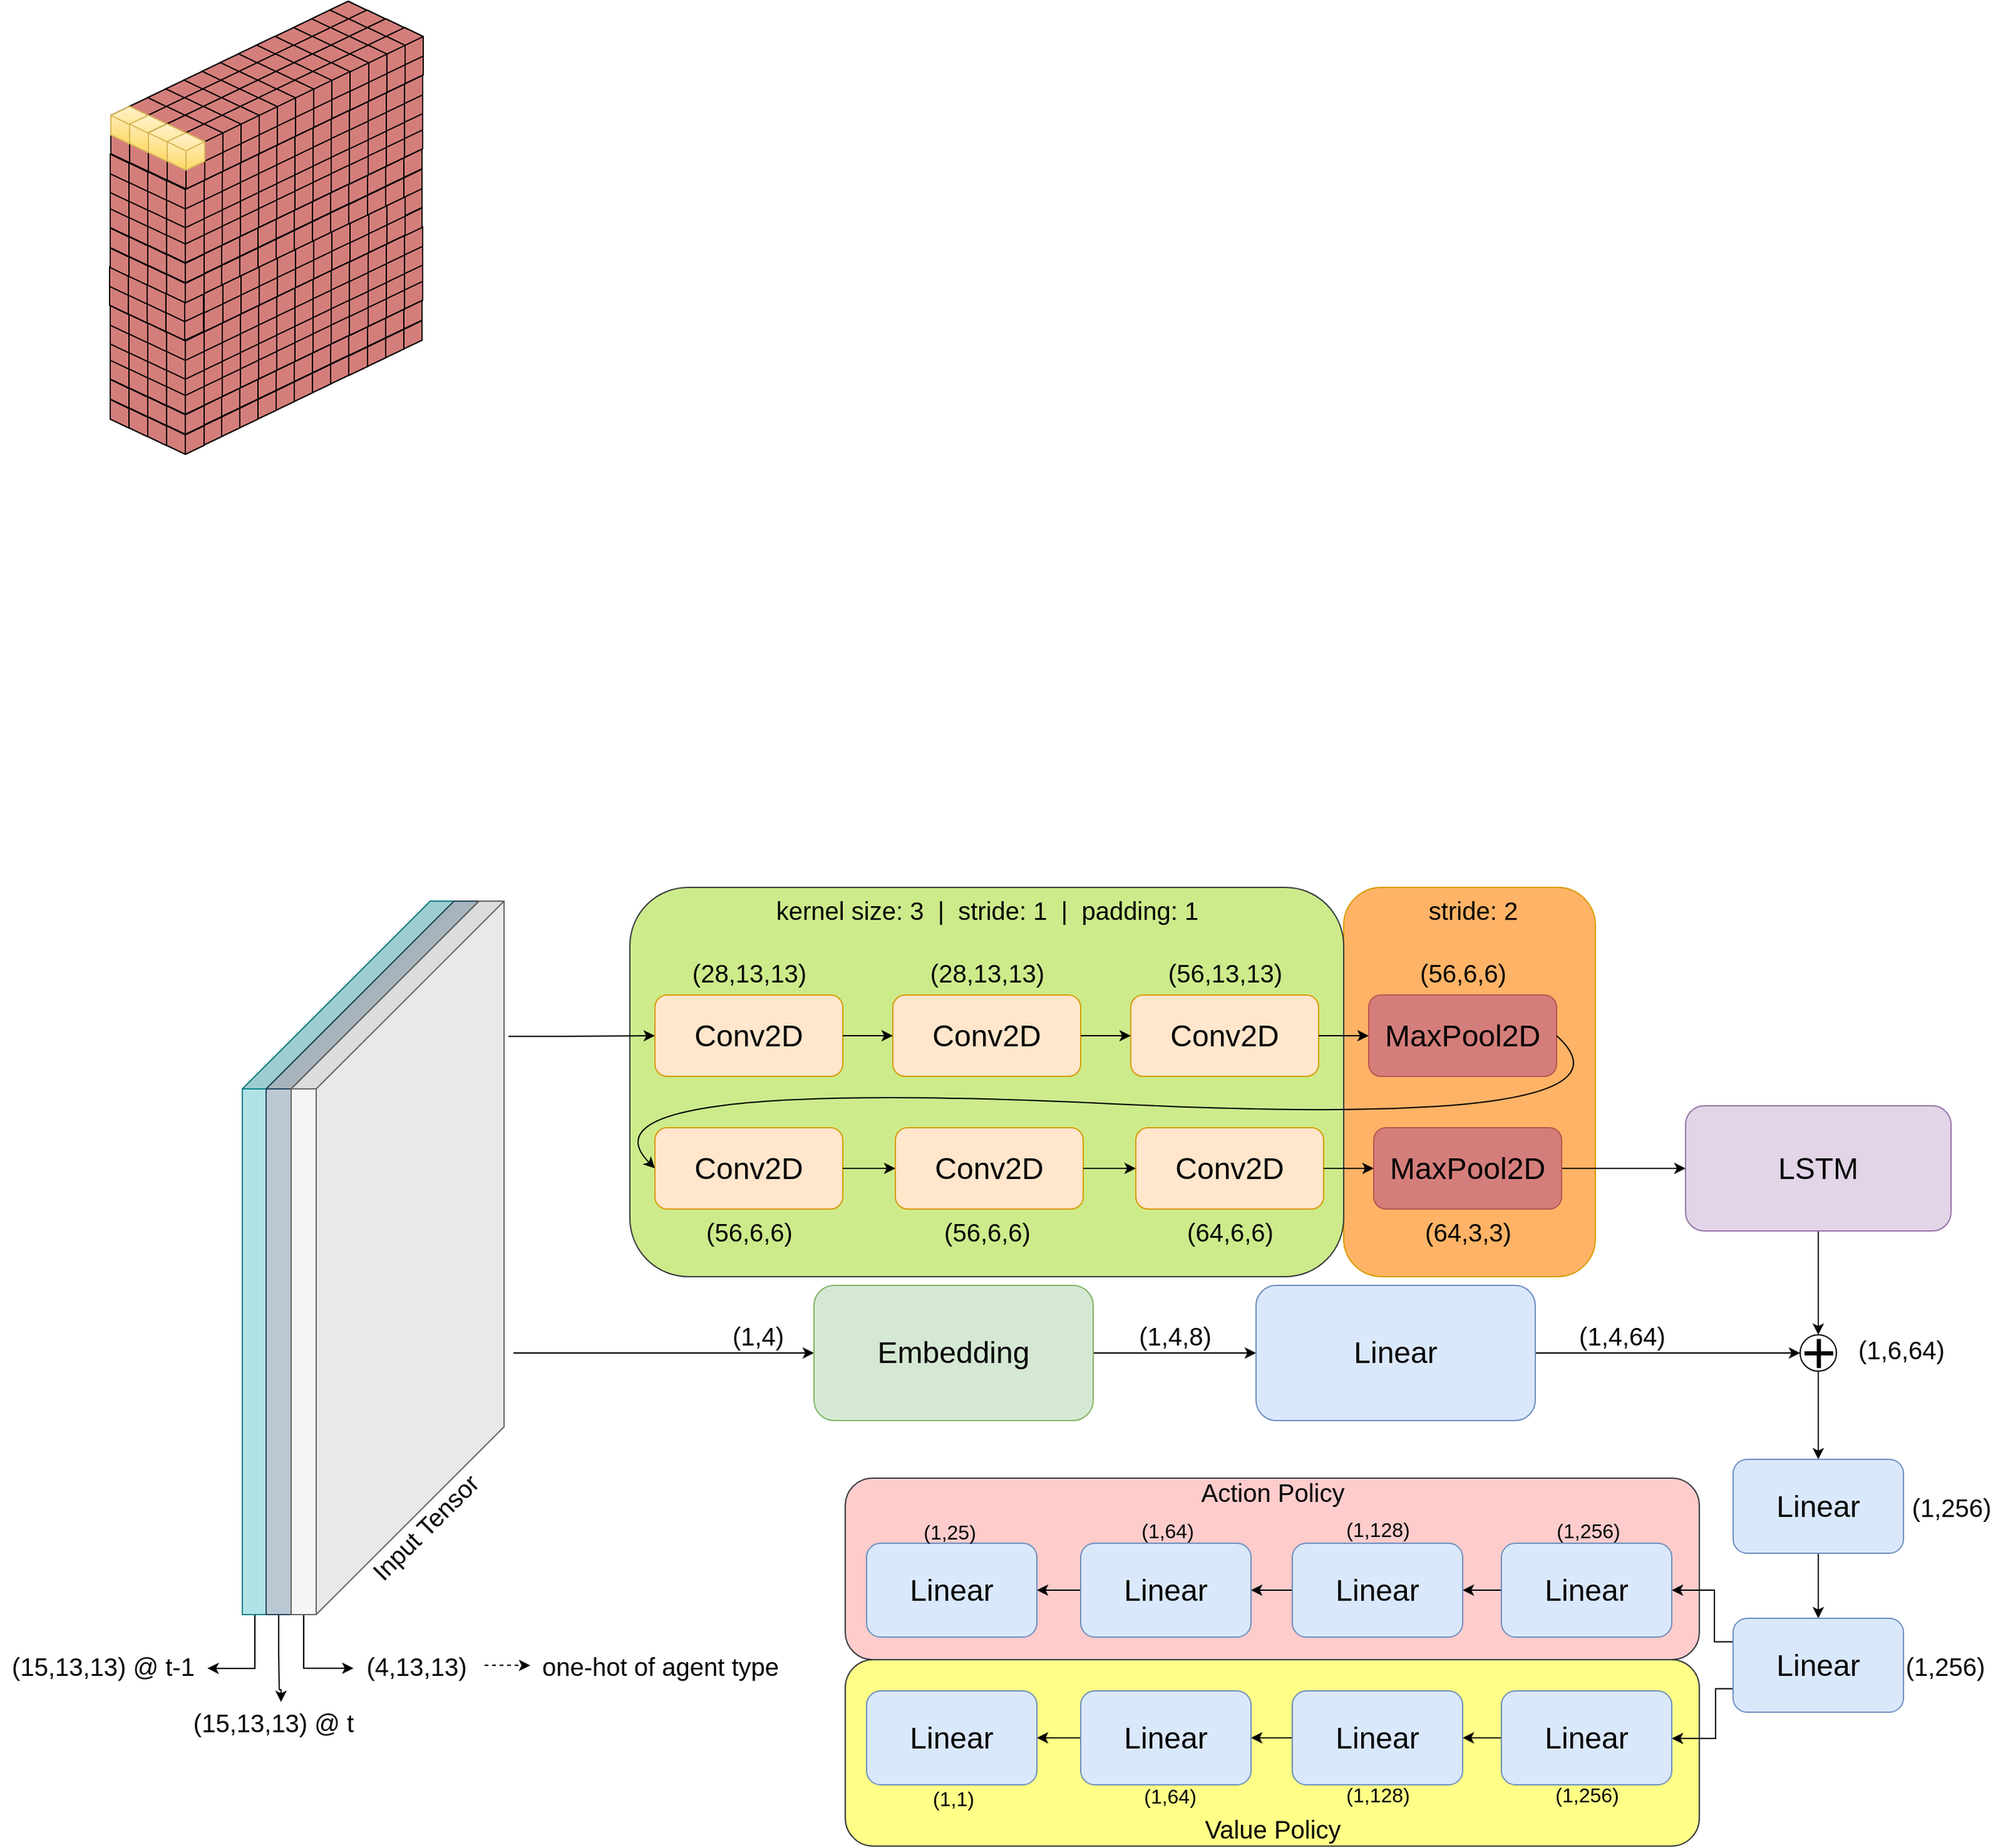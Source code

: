 <mxfile version="20.0.2" type="github">
  <diagram id="5hiqjDNLy4zyRDHusccU" name="Page-1">
    <mxGraphModel dx="2696" dy="776" grid="0" gridSize="10" guides="1" tooltips="1" connect="1" arrows="1" fold="1" page="0" pageScale="1" pageWidth="1100" pageHeight="850" math="0" shadow="0">
      <root>
        <mxCell id="0" />
        <mxCell id="1" parent="0" />
        <mxCell id="UMPhdm107cnTigfAQ9DP-11" value="" style="rounded=1;whiteSpace=wrap;html=1;fontSize=20;fillColor=#FFB366;strokeColor=#d79b00;" vertex="1" parent="1">
          <mxGeometry x="543" y="1377" width="201" height="311" as="geometry" />
        </mxCell>
        <mxCell id="UMPhdm107cnTigfAQ9DP-9" value="" style="rounded=1;whiteSpace=wrap;html=1;fontSize=20;fillColor=#cdeb8b;strokeColor=#36393d;" vertex="1" parent="1">
          <mxGeometry x="-27" y="1377" width="570" height="311" as="geometry" />
        </mxCell>
        <mxCell id="PGIYKK-JV2RwreKTZmfG-104" value="" style="rounded=1;whiteSpace=wrap;html=1;fontSize=16;fillColor=#ffff88;strokeColor=#36393d;" parent="1" vertex="1">
          <mxGeometry x="145" y="1994" width="682" height="149" as="geometry" />
        </mxCell>
        <mxCell id="PGIYKK-JV2RwreKTZmfG-103" value="" style="rounded=1;whiteSpace=wrap;html=1;fontSize=16;fillColor=#ffcccc;strokeColor=#36393d;" parent="1" vertex="1">
          <mxGeometry x="145" y="1849" width="682" height="145" as="geometry" />
        </mxCell>
        <mxCell id="PGIYKK-JV2RwreKTZmfG-53" style="edgeStyle=orthogonalEdgeStyle;rounded=0;orthogonalLoop=1;jettySize=auto;html=1;entryX=0;entryY=0.5;entryDx=0;entryDy=0;fontSize=24;" parent="1" target="PGIYKK-JV2RwreKTZmfG-51" edge="1">
          <mxGeometry relative="1" as="geometry">
            <mxPoint x="-120" y="1749" as="sourcePoint" />
            <Array as="points">
              <mxPoint x="-94" y="1749" />
            </Array>
          </mxGeometry>
        </mxCell>
        <mxCell id="PGIYKK-JV2RwreKTZmfG-65" style="edgeStyle=orthogonalEdgeStyle;rounded=0;orthogonalLoop=1;jettySize=auto;html=1;entryX=0;entryY=0.5;entryDx=0;entryDy=0;fontSize=24;" parent="1" target="PGIYKK-JV2RwreKTZmfG-9" edge="1">
          <mxGeometry relative="1" as="geometry">
            <mxPoint x="-124" y="1496" as="sourcePoint" />
            <Array as="points">
              <mxPoint x="-82" y="1496" />
              <mxPoint x="-44" y="1496" />
            </Array>
          </mxGeometry>
        </mxCell>
        <mxCell id="PGIYKK-JV2RwreKTZmfG-9" value="Conv2D" style="rounded=1;whiteSpace=wrap;html=1;fontSize=24;fillColor=#ffe6cc;strokeColor=#d79b00;" parent="1" vertex="1">
          <mxGeometry x="-7" y="1463" width="150" height="65" as="geometry" />
        </mxCell>
        <mxCell id="PGIYKK-JV2RwreKTZmfG-10" value="Conv2D" style="rounded=1;whiteSpace=wrap;html=1;fontSize=24;fillColor=#ffe6cc;strokeColor=#d79b00;" parent="1" vertex="1">
          <mxGeometry x="183" y="1463" width="150" height="65" as="geometry" />
        </mxCell>
        <mxCell id="PGIYKK-JV2RwreKTZmfG-11" value="Conv2D" style="rounded=1;whiteSpace=wrap;html=1;fontSize=24;fillColor=#ffe6cc;strokeColor=#d79b00;" parent="1" vertex="1">
          <mxGeometry x="373" y="1463" width="150" height="65" as="geometry" />
        </mxCell>
        <mxCell id="PGIYKK-JV2RwreKTZmfG-12" value="MaxPool2D" style="rounded=1;whiteSpace=wrap;html=1;fontSize=24;fillColor=#D47E7B;strokeColor=#b85450;" parent="1" vertex="1">
          <mxGeometry x="563" y="1463" width="150" height="65" as="geometry" />
        </mxCell>
        <mxCell id="PGIYKK-JV2RwreKTZmfG-13" value="Conv2D" style="rounded=1;whiteSpace=wrap;html=1;fontSize=24;fillColor=#ffe6cc;strokeColor=#d79b00;" parent="1" vertex="1">
          <mxGeometry x="-7" y="1569" width="150" height="65" as="geometry" />
        </mxCell>
        <mxCell id="PGIYKK-JV2RwreKTZmfG-14" value="Conv2D" style="rounded=1;whiteSpace=wrap;html=1;fontSize=24;fillColor=#ffe6cc;strokeColor=#d79b00;" parent="1" vertex="1">
          <mxGeometry x="185" y="1569" width="150" height="65" as="geometry" />
        </mxCell>
        <mxCell id="PGIYKK-JV2RwreKTZmfG-15" value="Conv2D" style="rounded=1;whiteSpace=wrap;html=1;fontSize=24;fillColor=#ffe6cc;strokeColor=#d79b00;" parent="1" vertex="1">
          <mxGeometry x="377" y="1569" width="150" height="65" as="geometry" />
        </mxCell>
        <mxCell id="PGIYKK-JV2RwreKTZmfG-23" value="" style="endArrow=classic;html=1;rounded=0;fontSize=24;entryX=0;entryY=0.5;entryDx=0;entryDy=0;exitX=1;exitY=0.5;exitDx=0;exitDy=0;" parent="1" source="PGIYKK-JV2RwreKTZmfG-9" target="PGIYKK-JV2RwreKTZmfG-10" edge="1">
          <mxGeometry width="50" height="50" relative="1" as="geometry">
            <mxPoint x="573" y="1947" as="sourcePoint" />
            <mxPoint x="1078" y="1611" as="targetPoint" />
          </mxGeometry>
        </mxCell>
        <mxCell id="PGIYKK-JV2RwreKTZmfG-25" value="" style="endArrow=classic;html=1;rounded=0;fontSize=24;entryX=0;entryY=0.5;entryDx=0;entryDy=0;exitX=1;exitY=0.5;exitDx=0;exitDy=0;" parent="1" source="PGIYKK-JV2RwreKTZmfG-10" target="PGIYKK-JV2RwreKTZmfG-11" edge="1">
          <mxGeometry width="50" height="50" relative="1" as="geometry">
            <mxPoint x="331.5" y="1422" as="sourcePoint" />
            <mxPoint x="371.5" y="1422" as="targetPoint" />
          </mxGeometry>
        </mxCell>
        <mxCell id="PGIYKK-JV2RwreKTZmfG-26" value="" style="endArrow=classic;html=1;rounded=0;fontSize=24;entryX=0;entryY=0.5;entryDx=0;entryDy=0;exitX=1;exitY=0.5;exitDx=0;exitDy=0;" parent="1" source="PGIYKK-JV2RwreKTZmfG-11" target="PGIYKK-JV2RwreKTZmfG-12" edge="1">
          <mxGeometry width="50" height="50" relative="1" as="geometry">
            <mxPoint x="306" y="1415" as="sourcePoint" />
            <mxPoint x="346" y="1415" as="targetPoint" />
          </mxGeometry>
        </mxCell>
        <mxCell id="PGIYKK-JV2RwreKTZmfG-28" value="" style="endArrow=classic;html=1;rounded=0;fontSize=24;entryX=0;entryY=0.5;entryDx=0;entryDy=0;exitX=1;exitY=0.5;exitDx=0;exitDy=0;" parent="1" source="PGIYKK-JV2RwreKTZmfG-13" target="PGIYKK-JV2RwreKTZmfG-14" edge="1">
          <mxGeometry width="50" height="50" relative="1" as="geometry">
            <mxPoint x="-436" y="1541" as="sourcePoint" />
            <mxPoint x="-396" y="1541" as="targetPoint" />
          </mxGeometry>
        </mxCell>
        <mxCell id="PGIYKK-JV2RwreKTZmfG-35" value="" style="endArrow=classic;html=1;rounded=0;fontSize=24;entryX=0;entryY=0.5;entryDx=0;entryDy=0;exitX=1;exitY=0.5;exitDx=0;exitDy=0;" parent="1" source="PGIYKK-JV2RwreKTZmfG-14" target="PGIYKK-JV2RwreKTZmfG-15" edge="1">
          <mxGeometry width="50" height="50" relative="1" as="geometry">
            <mxPoint x="-416" y="1561" as="sourcePoint" />
            <mxPoint x="-376" y="1561" as="targetPoint" />
          </mxGeometry>
        </mxCell>
        <mxCell id="PGIYKK-JV2RwreKTZmfG-56" style="edgeStyle=orthogonalEdgeStyle;rounded=0;orthogonalLoop=1;jettySize=auto;html=1;fontSize=24;" parent="1" source="PGIYKK-JV2RwreKTZmfG-36" target="PGIYKK-JV2RwreKTZmfG-55" edge="1">
          <mxGeometry relative="1" as="geometry" />
        </mxCell>
        <mxCell id="PGIYKK-JV2RwreKTZmfG-36" value="LSTM" style="rounded=1;whiteSpace=wrap;html=1;fontSize=24;fillColor=#e1d5e7;strokeColor=#9673a6;" parent="1" vertex="1">
          <mxGeometry x="816" y="1551.5" width="212" height="100" as="geometry" />
        </mxCell>
        <mxCell id="PGIYKK-JV2RwreKTZmfG-42" value="" style="curved=1;endArrow=classic;html=1;rounded=0;fontSize=47;entryX=0;entryY=0.5;entryDx=0;entryDy=0;exitX=1;exitY=0.5;exitDx=0;exitDy=0;" parent="1" source="PGIYKK-JV2RwreKTZmfG-12" target="PGIYKK-JV2RwreKTZmfG-13" edge="1">
          <mxGeometry width="50" height="50" relative="1" as="geometry">
            <mxPoint x="603" y="1655" as="sourcePoint" />
            <mxPoint x="653" y="1605" as="targetPoint" />
            <Array as="points">
              <mxPoint x="797" y="1571" />
              <mxPoint x="-79" y="1529" />
            </Array>
          </mxGeometry>
        </mxCell>
        <mxCell id="PGIYKK-JV2RwreKTZmfG-52" style="edgeStyle=orthogonalEdgeStyle;rounded=0;orthogonalLoop=1;jettySize=auto;html=1;exitX=1;exitY=0.5;exitDx=0;exitDy=0;entryX=0;entryY=0.5;entryDx=0;entryDy=0;fontSize=24;" parent="1" source="PGIYKK-JV2RwreKTZmfG-43" target="PGIYKK-JV2RwreKTZmfG-36" edge="1">
          <mxGeometry relative="1" as="geometry">
            <mxPoint x="766.0" y="1601.5" as="targetPoint" />
          </mxGeometry>
        </mxCell>
        <mxCell id="PGIYKK-JV2RwreKTZmfG-43" value="MaxPool2D" style="rounded=1;whiteSpace=wrap;html=1;fontSize=24;fillColor=#D47E7B;strokeColor=#b85450;" parent="1" vertex="1">
          <mxGeometry x="567" y="1569" width="150" height="65" as="geometry" />
        </mxCell>
        <mxCell id="PGIYKK-JV2RwreKTZmfG-44" value="" style="endArrow=classic;html=1;rounded=0;fontSize=24;entryX=0;entryY=0.5;entryDx=0;entryDy=0;exitX=1;exitY=0.5;exitDx=0;exitDy=0;" parent="1" source="PGIYKK-JV2RwreKTZmfG-15" target="PGIYKK-JV2RwreKTZmfG-43" edge="1">
          <mxGeometry width="50" height="50" relative="1" as="geometry">
            <mxPoint x="543" y="1622" as="sourcePoint" />
            <mxPoint x="350" y="1521" as="targetPoint" />
          </mxGeometry>
        </mxCell>
        <mxCell id="PGIYKK-JV2RwreKTZmfG-57" style="edgeStyle=orthogonalEdgeStyle;rounded=0;orthogonalLoop=1;jettySize=auto;html=1;entryX=0;entryY=0.5;entryDx=0;entryDy=0;fontSize=24;exitX=1;exitY=0.5;exitDx=0;exitDy=0;" parent="1" source="UMPhdm107cnTigfAQ9DP-1760" target="PGIYKK-JV2RwreKTZmfG-55" edge="1">
          <mxGeometry relative="1" as="geometry" />
        </mxCell>
        <mxCell id="UMPhdm107cnTigfAQ9DP-1761" style="edgeStyle=orthogonalEdgeStyle;rounded=0;orthogonalLoop=1;jettySize=auto;html=1;exitX=1;exitY=0.5;exitDx=0;exitDy=0;entryX=0;entryY=0.5;entryDx=0;entryDy=0;fontSize=20;" edge="1" parent="1" source="PGIYKK-JV2RwreKTZmfG-51" target="UMPhdm107cnTigfAQ9DP-1760">
          <mxGeometry relative="1" as="geometry" />
        </mxCell>
        <mxCell id="PGIYKK-JV2RwreKTZmfG-51" value="Embedding" style="rounded=1;whiteSpace=wrap;html=1;fontSize=24;fillColor=#d5e8d4;strokeColor=#82b366;" parent="1" vertex="1">
          <mxGeometry x="120" y="1695" width="223" height="108" as="geometry" />
        </mxCell>
        <mxCell id="PGIYKK-JV2RwreKTZmfG-82" style="edgeStyle=orthogonalEdgeStyle;rounded=0;orthogonalLoop=1;jettySize=auto;html=1;exitX=0.5;exitY=1;exitDx=0;exitDy=0;fontSize=24;" parent="1" source="PGIYKK-JV2RwreKTZmfG-55" target="PGIYKK-JV2RwreKTZmfG-58" edge="1">
          <mxGeometry relative="1" as="geometry" />
        </mxCell>
        <mxCell id="PGIYKK-JV2RwreKTZmfG-55" value="&lt;font style=&quot;font-size: 47px;&quot;&gt;+&lt;/font&gt;" style="ellipse;whiteSpace=wrap;html=1;aspect=fixed;fontSize=24;" parent="1" vertex="1">
          <mxGeometry x="907.5" y="1734.5" width="29" height="29" as="geometry" />
        </mxCell>
        <mxCell id="PGIYKK-JV2RwreKTZmfG-83" style="edgeStyle=orthogonalEdgeStyle;rounded=0;orthogonalLoop=1;jettySize=auto;html=1;exitX=0.5;exitY=1;exitDx=0;exitDy=0;fontSize=24;" parent="1" source="PGIYKK-JV2RwreKTZmfG-58" target="PGIYKK-JV2RwreKTZmfG-59" edge="1">
          <mxGeometry relative="1" as="geometry" />
        </mxCell>
        <mxCell id="PGIYKK-JV2RwreKTZmfG-58" value="Linear" style="rounded=1;whiteSpace=wrap;html=1;fontSize=24;fillColor=#dae8fc;strokeColor=#6c8ebf;" parent="1" vertex="1">
          <mxGeometry x="854" y="1834" width="136" height="75" as="geometry" />
        </mxCell>
        <mxCell id="PGIYKK-JV2RwreKTZmfG-87" style="edgeStyle=orthogonalEdgeStyle;rounded=0;orthogonalLoop=1;jettySize=auto;html=1;exitX=0;exitY=0.75;exitDx=0;exitDy=0;entryX=1;entryY=0.5;entryDx=0;entryDy=0;fontSize=24;" parent="1" source="PGIYKK-JV2RwreKTZmfG-59" target="PGIYKK-JV2RwreKTZmfG-75" edge="1">
          <mxGeometry relative="1" as="geometry">
            <Array as="points">
              <mxPoint x="840" y="2017" />
              <mxPoint x="840" y="2057" />
              <mxPoint x="805" y="2057" />
            </Array>
          </mxGeometry>
        </mxCell>
        <mxCell id="PGIYKK-JV2RwreKTZmfG-88" style="edgeStyle=orthogonalEdgeStyle;rounded=0;orthogonalLoop=1;jettySize=auto;html=1;exitX=0;exitY=0.25;exitDx=0;exitDy=0;entryX=1;entryY=0.5;entryDx=0;entryDy=0;fontSize=24;" parent="1" source="PGIYKK-JV2RwreKTZmfG-59" target="PGIYKK-JV2RwreKTZmfG-74" edge="1">
          <mxGeometry relative="1" as="geometry">
            <Array as="points">
              <mxPoint x="839" y="1980" />
              <mxPoint x="839" y="1939" />
            </Array>
          </mxGeometry>
        </mxCell>
        <mxCell id="PGIYKK-JV2RwreKTZmfG-59" value="Linear" style="rounded=1;whiteSpace=wrap;html=1;fontSize=24;fillColor=#dae8fc;strokeColor=#6c8ebf;" parent="1" vertex="1">
          <mxGeometry x="854" y="1961" width="136" height="75" as="geometry" />
        </mxCell>
        <mxCell id="PGIYKK-JV2RwreKTZmfG-89" style="edgeStyle=orthogonalEdgeStyle;rounded=0;orthogonalLoop=1;jettySize=auto;html=1;exitX=0;exitY=0.5;exitDx=0;exitDy=0;entryX=1;entryY=0.5;entryDx=0;entryDy=0;fontSize=24;" parent="1" source="PGIYKK-JV2RwreKTZmfG-74" target="PGIYKK-JV2RwreKTZmfG-76" edge="1">
          <mxGeometry relative="1" as="geometry" />
        </mxCell>
        <mxCell id="PGIYKK-JV2RwreKTZmfG-74" value="Linear" style="rounded=1;whiteSpace=wrap;html=1;fontSize=24;fillColor=#dae8fc;strokeColor=#6c8ebf;" parent="1" vertex="1">
          <mxGeometry x="669" y="1901" width="136" height="75" as="geometry" />
        </mxCell>
        <mxCell id="PGIYKK-JV2RwreKTZmfG-90" style="edgeStyle=orthogonalEdgeStyle;rounded=0;orthogonalLoop=1;jettySize=auto;html=1;exitX=0;exitY=0.5;exitDx=0;exitDy=0;entryX=1;entryY=0.5;entryDx=0;entryDy=0;fontSize=24;" parent="1" source="PGIYKK-JV2RwreKTZmfG-75" target="PGIYKK-JV2RwreKTZmfG-77" edge="1">
          <mxGeometry relative="1" as="geometry" />
        </mxCell>
        <mxCell id="PGIYKK-JV2RwreKTZmfG-75" value="Linear" style="rounded=1;whiteSpace=wrap;html=1;fontSize=24;fillColor=#dae8fc;strokeColor=#6c8ebf;" parent="1" vertex="1">
          <mxGeometry x="669" y="2019" width="136" height="75" as="geometry" />
        </mxCell>
        <mxCell id="PGIYKK-JV2RwreKTZmfG-92" style="edgeStyle=orthogonalEdgeStyle;rounded=0;orthogonalLoop=1;jettySize=auto;html=1;exitX=0;exitY=0.5;exitDx=0;exitDy=0;entryX=1;entryY=0.5;entryDx=0;entryDy=0;fontSize=24;" parent="1" source="PGIYKK-JV2RwreKTZmfG-76" target="PGIYKK-JV2RwreKTZmfG-78" edge="1">
          <mxGeometry relative="1" as="geometry" />
        </mxCell>
        <mxCell id="PGIYKK-JV2RwreKTZmfG-76" value="Linear" style="rounded=1;whiteSpace=wrap;html=1;fontSize=24;fillColor=#dae8fc;strokeColor=#6c8ebf;" parent="1" vertex="1">
          <mxGeometry x="502" y="1901" width="136" height="75" as="geometry" />
        </mxCell>
        <mxCell id="PGIYKK-JV2RwreKTZmfG-91" style="edgeStyle=orthogonalEdgeStyle;rounded=0;orthogonalLoop=1;jettySize=auto;html=1;exitX=0;exitY=0.5;exitDx=0;exitDy=0;entryX=1;entryY=0.5;entryDx=0;entryDy=0;fontSize=24;" parent="1" source="PGIYKK-JV2RwreKTZmfG-77" target="PGIYKK-JV2RwreKTZmfG-79" edge="1">
          <mxGeometry relative="1" as="geometry" />
        </mxCell>
        <mxCell id="PGIYKK-JV2RwreKTZmfG-77" value="Linear" style="rounded=1;whiteSpace=wrap;html=1;fontSize=24;fillColor=#dae8fc;strokeColor=#6c8ebf;" parent="1" vertex="1">
          <mxGeometry x="502" y="2019" width="136" height="75" as="geometry" />
        </mxCell>
        <mxCell id="PGIYKK-JV2RwreKTZmfG-93" style="edgeStyle=orthogonalEdgeStyle;rounded=0;orthogonalLoop=1;jettySize=auto;html=1;exitX=0;exitY=0.5;exitDx=0;exitDy=0;entryX=1;entryY=0.5;entryDx=0;entryDy=0;fontSize=24;" parent="1" source="PGIYKK-JV2RwreKTZmfG-78" target="PGIYKK-JV2RwreKTZmfG-80" edge="1">
          <mxGeometry relative="1" as="geometry" />
        </mxCell>
        <mxCell id="PGIYKK-JV2RwreKTZmfG-78" value="Linear" style="rounded=1;whiteSpace=wrap;html=1;fontSize=24;fillColor=#dae8fc;strokeColor=#6c8ebf;" parent="1" vertex="1">
          <mxGeometry x="333" y="1901" width="136" height="75" as="geometry" />
        </mxCell>
        <mxCell id="PGIYKK-JV2RwreKTZmfG-94" style="edgeStyle=orthogonalEdgeStyle;rounded=0;orthogonalLoop=1;jettySize=auto;html=1;exitX=0;exitY=0.5;exitDx=0;exitDy=0;entryX=1;entryY=0.5;entryDx=0;entryDy=0;fontSize=24;" parent="1" source="PGIYKK-JV2RwreKTZmfG-79" target="PGIYKK-JV2RwreKTZmfG-81" edge="1">
          <mxGeometry relative="1" as="geometry" />
        </mxCell>
        <mxCell id="PGIYKK-JV2RwreKTZmfG-79" value="Linear" style="rounded=1;whiteSpace=wrap;html=1;fontSize=24;fillColor=#dae8fc;strokeColor=#6c8ebf;" parent="1" vertex="1">
          <mxGeometry x="333" y="2019" width="136" height="75" as="geometry" />
        </mxCell>
        <mxCell id="PGIYKK-JV2RwreKTZmfG-80" value="Linear" style="rounded=1;whiteSpace=wrap;html=1;fontSize=24;fillColor=#dae8fc;strokeColor=#6c8ebf;" parent="1" vertex="1">
          <mxGeometry x="162" y="1901" width="136" height="75" as="geometry" />
        </mxCell>
        <mxCell id="PGIYKK-JV2RwreKTZmfG-81" value="Linear" style="rounded=1;whiteSpace=wrap;html=1;fontSize=24;fillColor=#dae8fc;strokeColor=#6c8ebf;" parent="1" vertex="1">
          <mxGeometry x="162" y="2019" width="136" height="75" as="geometry" />
        </mxCell>
        <mxCell id="PGIYKK-JV2RwreKTZmfG-95" value="&lt;font style=&quot;font-size: 16px;&quot;&gt;(1,25)&lt;/font&gt;" style="text;html=1;align=center;verticalAlign=middle;resizable=0;points=[];autosize=1;strokeColor=none;fillColor=none;fontSize=24;" parent="1" vertex="1">
          <mxGeometry x="198" y="1869.5" width="60" height="41" as="geometry" />
        </mxCell>
        <mxCell id="PGIYKK-JV2RwreKTZmfG-96" value="(1,64)" style="text;html=1;align=center;verticalAlign=middle;resizable=0;points=[];autosize=1;strokeColor=none;fillColor=none;fontSize=16;" parent="1" vertex="1">
          <mxGeometry x="371.5" y="1875" width="60" height="31" as="geometry" />
        </mxCell>
        <mxCell id="PGIYKK-JV2RwreKTZmfG-98" value="(1,256)" style="text;html=1;align=center;verticalAlign=middle;resizable=0;points=[];autosize=1;strokeColor=none;fillColor=none;fontSize=16;" parent="1" vertex="1">
          <mxGeometry x="703" y="1875" width="69" height="31" as="geometry" />
        </mxCell>
        <mxCell id="PGIYKK-JV2RwreKTZmfG-99" value="&lt;font style=&quot;font-size: 16px;&quot;&gt;(1,1)&lt;/font&gt;" style="text;html=1;align=center;verticalAlign=middle;resizable=0;points=[];autosize=1;strokeColor=none;fillColor=none;fontSize=24;" parent="1" vertex="1">
          <mxGeometry x="205.5" y="2082" width="51" height="41" as="geometry" />
        </mxCell>
        <mxCell id="PGIYKK-JV2RwreKTZmfG-100" value="(1,64)" style="text;html=1;align=center;verticalAlign=middle;resizable=0;points=[];autosize=1;strokeColor=none;fillColor=none;fontSize=16;" parent="1" vertex="1">
          <mxGeometry x="374" y="2087.5" width="60" height="31" as="geometry" />
        </mxCell>
        <mxCell id="PGIYKK-JV2RwreKTZmfG-105" value="&lt;font style=&quot;font-size: 20px;&quot;&gt;Value Policy&lt;/font&gt;" style="text;html=1;align=center;verticalAlign=middle;resizable=0;points=[];autosize=1;strokeColor=none;fillColor=none;fontSize=16;" parent="1" vertex="1">
          <mxGeometry x="426.5" y="2116.5" width="119" height="24" as="geometry" />
        </mxCell>
        <mxCell id="PGIYKK-JV2RwreKTZmfG-106" value="&lt;font style=&quot;font-size: 20px;&quot;&gt;Action Policy&lt;/font&gt;" style="text;html=1;align=center;verticalAlign=middle;resizable=0;points=[];autosize=1;strokeColor=none;fillColor=none;fontSize=16;" parent="1" vertex="1">
          <mxGeometry x="423.5" y="1847.5" width="125" height="24" as="geometry" />
        </mxCell>
        <mxCell id="PGIYKK-JV2RwreKTZmfG-107" value="(1,256)" style="text;html=1;align=center;verticalAlign=middle;resizable=0;points=[];autosize=1;strokeColor=none;fillColor=none;fontSize=20;" parent="1" vertex="1">
          <mxGeometry x="982" y="1980.5" width="81" height="36" as="geometry" />
        </mxCell>
        <mxCell id="PGIYKK-JV2RwreKTZmfG-108" value="(1,256)" style="text;html=1;align=center;verticalAlign=middle;resizable=0;points=[];autosize=1;strokeColor=none;fillColor=none;fontSize=20;" parent="1" vertex="1">
          <mxGeometry x="987.5" y="1853.5" width="81" height="36" as="geometry" />
        </mxCell>
        <mxCell id="PGIYKK-JV2RwreKTZmfG-109" value="(15,13,13) @ t-1" style="text;html=1;align=center;verticalAlign=middle;resizable=0;points=[];autosize=1;strokeColor=none;fillColor=none;fontSize=20;" parent="1" vertex="1">
          <mxGeometry x="-530" y="1980.5" width="164" height="36" as="geometry" />
        </mxCell>
        <mxCell id="PGIYKK-JV2RwreKTZmfG-113" style="edgeStyle=orthogonalEdgeStyle;rounded=0;orthogonalLoop=1;jettySize=auto;html=1;exitX=0;exitY=0;exitDx=570;exitDy=160;exitPerimeter=0;entryX=1.01;entryY=0.566;entryDx=0;entryDy=0;entryPerimeter=0;fontSize=20;" parent="1" source="PGIYKK-JV2RwreKTZmfG-110" target="PGIYKK-JV2RwreKTZmfG-109" edge="1">
          <mxGeometry relative="1" as="geometry">
            <Array as="points">
              <mxPoint x="-326" y="2001" />
              <mxPoint x="-356" y="2001" />
            </Array>
          </mxGeometry>
        </mxCell>
        <mxCell id="PGIYKK-JV2RwreKTZmfG-110" value="" style="shape=cube;whiteSpace=wrap;html=1;boundedLbl=1;backgroundOutline=1;darkOpacity=0.05;darkOpacity2=0.1;direction=south;size=150;fillColor=#b0e3e6;strokeColor=#0e8088;" parent="1" vertex="1">
          <mxGeometry x="-336.5" y="1388" width="170" height="570" as="geometry" />
        </mxCell>
        <mxCell id="PGIYKK-JV2RwreKTZmfG-117" style="edgeStyle=orthogonalEdgeStyle;rounded=0;orthogonalLoop=1;jettySize=auto;html=1;exitX=0;exitY=0;exitDx=570;exitDy=160;exitPerimeter=0;entryX=0.544;entryY=0.051;entryDx=0;entryDy=0;entryPerimeter=0;fontSize=20;" parent="1" source="PGIYKK-JV2RwreKTZmfG-111" target="PGIYKK-JV2RwreKTZmfG-114" edge="1">
          <mxGeometry relative="1" as="geometry">
            <Array as="points">
              <mxPoint x="-308" y="1988" />
              <mxPoint x="-307" y="1988" />
              <mxPoint x="-307" y="2018" />
            </Array>
          </mxGeometry>
        </mxCell>
        <mxCell id="PGIYKK-JV2RwreKTZmfG-111" value="" style="shape=cube;whiteSpace=wrap;html=1;boundedLbl=1;backgroundOutline=1;darkOpacity=0.05;darkOpacity2=0.1;direction=south;size=150;fillColor=#bac8d3;strokeColor=#23445d;" parent="1" vertex="1">
          <mxGeometry x="-317.5" y="1388" width="170" height="570" as="geometry" />
        </mxCell>
        <mxCell id="PGIYKK-JV2RwreKTZmfG-116" style="edgeStyle=orthogonalEdgeStyle;rounded=0;orthogonalLoop=1;jettySize=auto;html=1;exitX=0;exitY=0;exitDx=570;exitDy=160;exitPerimeter=0;entryX=-0.007;entryY=0.566;entryDx=0;entryDy=0;entryPerimeter=0;fontSize=20;" parent="1" source="PGIYKK-JV2RwreKTZmfG-112" target="PGIYKK-JV2RwreKTZmfG-115" edge="1">
          <mxGeometry relative="1" as="geometry">
            <Array as="points">
              <mxPoint x="-288" y="2000" />
            </Array>
          </mxGeometry>
        </mxCell>
        <mxCell id="PGIYKK-JV2RwreKTZmfG-112" value="" style="shape=cube;whiteSpace=wrap;html=1;boundedLbl=1;backgroundOutline=1;darkOpacity=0.05;darkOpacity2=0.1;direction=south;size=150;fillColor=#f5f5f5;fontColor=#333333;strokeColor=#666666;" parent="1" vertex="1">
          <mxGeometry x="-297.5" y="1388" width="170" height="570" as="geometry" />
        </mxCell>
        <mxCell id="PGIYKK-JV2RwreKTZmfG-114" value="(15,13,13) @ t" style="text;html=1;align=center;verticalAlign=middle;resizable=0;points=[];autosize=1;strokeColor=none;fillColor=none;fontSize=20;" parent="1" vertex="1">
          <mxGeometry x="-385" y="2026" width="146" height="36" as="geometry" />
        </mxCell>
        <mxCell id="UMPhdm107cnTigfAQ9DP-1767" style="edgeStyle=orthogonalEdgeStyle;rounded=0;orthogonalLoop=1;jettySize=auto;html=1;entryX=0.002;entryY=0.505;entryDx=0;entryDy=0;entryPerimeter=0;fontSize=20;dashed=1;" edge="1" parent="1" source="PGIYKK-JV2RwreKTZmfG-115" target="UMPhdm107cnTigfAQ9DP-1766">
          <mxGeometry relative="1" as="geometry" />
        </mxCell>
        <mxCell id="PGIYKK-JV2RwreKTZmfG-115" value="(4,13,13)&amp;nbsp;" style="text;html=1;align=center;verticalAlign=middle;resizable=0;points=[];autosize=1;strokeColor=none;fillColor=none;fontSize=20;" parent="1" vertex="1">
          <mxGeometry x="-247" y="1980.5" width="104" height="36" as="geometry" />
        </mxCell>
        <mxCell id="PGIYKK-JV2RwreKTZmfG-121" value="(1,4)" style="text;html=1;align=center;verticalAlign=middle;resizable=0;points=[];autosize=1;strokeColor=none;fillColor=none;fontSize=20;" parent="1" vertex="1">
          <mxGeometry x="45" y="1717" width="59" height="36" as="geometry" />
        </mxCell>
        <mxCell id="PGIYKK-JV2RwreKTZmfG-122" value="(1,4,64)" style="text;html=1;align=center;verticalAlign=middle;resizable=0;points=[];autosize=1;strokeColor=none;fillColor=none;fontSize=20;" parent="1" vertex="1">
          <mxGeometry x="721" y="1717" width="87" height="36" as="geometry" />
        </mxCell>
        <mxCell id="PGIYKK-JV2RwreKTZmfG-123" value="Input Tensor" style="text;html=1;align=center;verticalAlign=middle;resizable=0;points=[];autosize=1;strokeColor=none;fillColor=none;fontSize=20;rotation=-45;" parent="1" vertex="1">
          <mxGeometry x="-251" y="1874" width="120" height="28" as="geometry" />
        </mxCell>
        <mxCell id="UMPhdm107cnTigfAQ9DP-1" value="&lt;font style=&quot;font-size: 20px;&quot;&gt;(28,13,13)&lt;/font&gt;" style="text;html=1;align=center;verticalAlign=middle;resizable=0;points=[];autosize=1;strokeColor=none;fillColor=none;" vertex="1" parent="1">
          <mxGeometry x="13.5" y="1427" width="109" height="36" as="geometry" />
        </mxCell>
        <mxCell id="UMPhdm107cnTigfAQ9DP-2" value="&lt;font style=&quot;font-size: 20px;&quot;&gt;(28,13,13)&lt;/font&gt;" style="text;html=1;align=center;verticalAlign=middle;resizable=0;points=[];autosize=1;strokeColor=none;fillColor=none;" vertex="1" parent="1">
          <mxGeometry x="203.5" y="1427" width="109" height="36" as="geometry" />
        </mxCell>
        <mxCell id="UMPhdm107cnTigfAQ9DP-3" value="&lt;font style=&quot;font-size: 20px;&quot;&gt;(56,13,13)&lt;/font&gt;" style="text;html=1;align=center;verticalAlign=middle;resizable=0;points=[];autosize=1;strokeColor=none;fillColor=none;" vertex="1" parent="1">
          <mxGeometry x="393.5" y="1427" width="109" height="36" as="geometry" />
        </mxCell>
        <mxCell id="UMPhdm107cnTigfAQ9DP-4" value="&lt;font style=&quot;font-size: 20px;&quot;&gt;(56,6,6)&lt;/font&gt;" style="text;html=1;align=center;verticalAlign=middle;resizable=0;points=[];autosize=1;strokeColor=none;fillColor=none;" vertex="1" parent="1">
          <mxGeometry x="594.5" y="1427" width="87" height="36" as="geometry" />
        </mxCell>
        <mxCell id="UMPhdm107cnTigfAQ9DP-5" value="&lt;font style=&quot;font-size: 20px;&quot;&gt;(56,6,6)&lt;/font&gt;" style="text;html=1;align=center;verticalAlign=middle;resizable=0;points=[];autosize=1;strokeColor=none;fillColor=none;" vertex="1" parent="1">
          <mxGeometry x="24.5" y="1634" width="87" height="36" as="geometry" />
        </mxCell>
        <mxCell id="UMPhdm107cnTigfAQ9DP-6" value="&lt;font style=&quot;font-size: 20px;&quot;&gt;(56,6,6)&lt;/font&gt;" style="text;html=1;align=center;verticalAlign=middle;resizable=0;points=[];autosize=1;strokeColor=none;fillColor=none;" vertex="1" parent="1">
          <mxGeometry x="214.5" y="1634" width="87" height="36" as="geometry" />
        </mxCell>
        <mxCell id="UMPhdm107cnTigfAQ9DP-7" value="&lt;font style=&quot;font-size: 20px;&quot;&gt;(64,6,6)&lt;/font&gt;" style="text;html=1;align=center;verticalAlign=middle;resizable=0;points=[];autosize=1;strokeColor=none;fillColor=none;" vertex="1" parent="1">
          <mxGeometry x="408.5" y="1634" width="87" height="36" as="geometry" />
        </mxCell>
        <mxCell id="UMPhdm107cnTigfAQ9DP-8" value="&lt;font style=&quot;font-size: 20px;&quot;&gt;(64,3,3)&lt;/font&gt;" style="text;html=1;align=center;verticalAlign=middle;resizable=0;points=[];autosize=1;strokeColor=none;fillColor=none;" vertex="1" parent="1">
          <mxGeometry x="598.5" y="1634" width="87" height="36" as="geometry" />
        </mxCell>
        <mxCell id="UMPhdm107cnTigfAQ9DP-10" value="kernel size: 3&amp;nbsp; |&amp;nbsp; stride: 1&amp;nbsp; |&amp;nbsp; padding: 1" style="text;html=1;align=center;verticalAlign=middle;resizable=0;points=[];autosize=1;strokeColor=none;fillColor=none;fontSize=20;" vertex="1" parent="1">
          <mxGeometry x="80.5" y="1377" width="355" height="36" as="geometry" />
        </mxCell>
        <mxCell id="UMPhdm107cnTigfAQ9DP-12" value="stride: 2" style="text;html=1;align=center;verticalAlign=middle;resizable=0;points=[];autosize=1;strokeColor=none;fillColor=none;fontSize=20;" vertex="1" parent="1">
          <mxGeometry x="601.5" y="1377" width="89" height="36" as="geometry" />
        </mxCell>
        <mxCell id="UMPhdm107cnTigfAQ9DP-33" value="" style="whiteSpace=wrap;html=1;shape=mxgraph.basic.isocube;isoAngle=15;fontSize=20;fillColor=#D47E7B;aspect=fixed;" vertex="1" parent="1">
          <mxGeometry x="-268" y="896" width="30" height="30" as="geometry" />
        </mxCell>
        <mxCell id="UMPhdm107cnTigfAQ9DP-58" value="" style="whiteSpace=wrap;html=1;shape=mxgraph.basic.isocube;isoAngle=15;fontSize=20;fillColor=#D47E7B;aspect=fixed;" vertex="1" parent="1">
          <mxGeometry x="-282.5" y="903" width="30" height="30" as="geometry" />
        </mxCell>
        <mxCell id="UMPhdm107cnTigfAQ9DP-34" value="" style="whiteSpace=wrap;html=1;shape=mxgraph.basic.isocube;isoAngle=15;fontSize=20;fillColor=#D47E7B;aspect=fixed;" vertex="1" parent="1">
          <mxGeometry x="-297" y="910" width="30" height="30" as="geometry" />
        </mxCell>
        <mxCell id="UMPhdm107cnTigfAQ9DP-59" value="" style="whiteSpace=wrap;html=1;shape=mxgraph.basic.isocube;isoAngle=15;fontSize=20;fillColor=#D47E7B;aspect=fixed;" vertex="1" parent="1">
          <mxGeometry x="-311.5" y="917" width="30" height="30" as="geometry" />
        </mxCell>
        <mxCell id="UMPhdm107cnTigfAQ9DP-35" value="" style="whiteSpace=wrap;html=1;shape=mxgraph.basic.isocube;isoAngle=15;fontSize=20;fillColor=#D47E7B;aspect=fixed;" vertex="1" parent="1">
          <mxGeometry x="-326.5" y="924" width="30" height="30" as="geometry" />
        </mxCell>
        <mxCell id="UMPhdm107cnTigfAQ9DP-60" value="" style="whiteSpace=wrap;html=1;shape=mxgraph.basic.isocube;isoAngle=15;fontSize=20;fillColor=#D47E7B;aspect=fixed;" vertex="1" parent="1">
          <mxGeometry x="-341" y="931" width="30" height="30" as="geometry" />
        </mxCell>
        <mxCell id="UMPhdm107cnTigfAQ9DP-36" value="" style="whiteSpace=wrap;html=1;shape=mxgraph.basic.isocube;isoAngle=15;fontSize=20;fillColor=#D47E7B;aspect=fixed;" vertex="1" parent="1">
          <mxGeometry x="-355.5" y="938" width="30" height="30" as="geometry" />
        </mxCell>
        <mxCell id="UMPhdm107cnTigfAQ9DP-61" value="" style="whiteSpace=wrap;html=1;shape=mxgraph.basic.isocube;isoAngle=15;fontSize=20;fillColor=#D47E7B;aspect=fixed;" vertex="1" parent="1">
          <mxGeometry x="-370" y="945" width="30" height="30" as="geometry" />
        </mxCell>
        <mxCell id="UMPhdm107cnTigfAQ9DP-37" value="" style="whiteSpace=wrap;html=1;shape=mxgraph.basic.isocube;isoAngle=15;fontSize=20;fillColor=#D47E7B;aspect=fixed;" vertex="1" parent="1">
          <mxGeometry x="-384.5" y="952" width="30" height="30" as="geometry" />
        </mxCell>
        <mxCell id="UMPhdm107cnTigfAQ9DP-63" value="" style="whiteSpace=wrap;html=1;shape=mxgraph.basic.isocube;isoAngle=15;fontSize=20;fillColor=#D47E7B;aspect=fixed;" vertex="1" parent="1">
          <mxGeometry x="-399" y="959" width="30" height="30" as="geometry" />
        </mxCell>
        <mxCell id="UMPhdm107cnTigfAQ9DP-64" value="" style="whiteSpace=wrap;html=1;shape=mxgraph.basic.isocube;isoAngle=15;fontSize=20;fillColor=#D47E7B;aspect=fixed;" vertex="1" parent="1">
          <mxGeometry x="-413.5" y="966" width="30" height="30" as="geometry" />
        </mxCell>
        <mxCell id="UMPhdm107cnTigfAQ9DP-65" value="" style="whiteSpace=wrap;html=1;shape=mxgraph.basic.isocube;isoAngle=15;fontSize=20;fillColor=#D47E7B;aspect=fixed;" vertex="1" parent="1">
          <mxGeometry x="-428" y="973" width="30" height="30" as="geometry" />
        </mxCell>
        <mxCell id="UMPhdm107cnTigfAQ9DP-66" value="" style="whiteSpace=wrap;html=1;shape=mxgraph.basic.isocube;isoAngle=15;fontSize=20;fillColor=#D47E7B;aspect=fixed;" vertex="1" parent="1">
          <mxGeometry x="-442" y="980" width="30" height="30" as="geometry" />
        </mxCell>
        <mxCell id="UMPhdm107cnTigfAQ9DP-67" value="" style="whiteSpace=wrap;html=1;shape=mxgraph.basic.isocube;isoAngle=15;fontSize=20;fillColor=#D47E7B;aspect=fixed;" vertex="1" parent="1">
          <mxGeometry x="-268" y="880" width="30" height="30" as="geometry" />
        </mxCell>
        <mxCell id="UMPhdm107cnTigfAQ9DP-68" value="" style="whiteSpace=wrap;html=1;shape=mxgraph.basic.isocube;isoAngle=15;fontSize=20;fillColor=#D47E7B;aspect=fixed;" vertex="1" parent="1">
          <mxGeometry x="-282.5" y="887" width="30" height="30" as="geometry" />
        </mxCell>
        <mxCell id="UMPhdm107cnTigfAQ9DP-69" value="" style="whiteSpace=wrap;html=1;shape=mxgraph.basic.isocube;isoAngle=15;fontSize=20;fillColor=#D47E7B;aspect=fixed;" vertex="1" parent="1">
          <mxGeometry x="-297" y="894" width="30" height="30" as="geometry" />
        </mxCell>
        <mxCell id="UMPhdm107cnTigfAQ9DP-70" value="" style="whiteSpace=wrap;html=1;shape=mxgraph.basic.isocube;isoAngle=15;fontSize=20;fillColor=#D47E7B;aspect=fixed;" vertex="1" parent="1">
          <mxGeometry x="-311.5" y="901" width="30" height="30" as="geometry" />
        </mxCell>
        <mxCell id="UMPhdm107cnTigfAQ9DP-71" value="" style="whiteSpace=wrap;html=1;shape=mxgraph.basic.isocube;isoAngle=15;fontSize=20;fillColor=#D47E7B;aspect=fixed;" vertex="1" parent="1">
          <mxGeometry x="-326.5" y="908" width="30" height="30" as="geometry" />
        </mxCell>
        <mxCell id="UMPhdm107cnTigfAQ9DP-72" value="" style="whiteSpace=wrap;html=1;shape=mxgraph.basic.isocube;isoAngle=15;fontSize=20;fillColor=#D47E7B;aspect=fixed;" vertex="1" parent="1">
          <mxGeometry x="-341" y="915" width="30" height="30" as="geometry" />
        </mxCell>
        <mxCell id="UMPhdm107cnTigfAQ9DP-73" value="" style="whiteSpace=wrap;html=1;shape=mxgraph.basic.isocube;isoAngle=15;fontSize=20;fillColor=#D47E7B;aspect=fixed;" vertex="1" parent="1">
          <mxGeometry x="-355.5" y="922" width="30" height="30" as="geometry" />
        </mxCell>
        <mxCell id="UMPhdm107cnTigfAQ9DP-74" value="" style="whiteSpace=wrap;html=1;shape=mxgraph.basic.isocube;isoAngle=15;fontSize=20;fillColor=#D47E7B;aspect=fixed;" vertex="1" parent="1">
          <mxGeometry x="-370" y="929" width="30" height="30" as="geometry" />
        </mxCell>
        <mxCell id="UMPhdm107cnTigfAQ9DP-75" value="" style="whiteSpace=wrap;html=1;shape=mxgraph.basic.isocube;isoAngle=15;fontSize=20;fillColor=#D47E7B;aspect=fixed;" vertex="1" parent="1">
          <mxGeometry x="-384.5" y="936" width="30" height="30" as="geometry" />
        </mxCell>
        <mxCell id="UMPhdm107cnTigfAQ9DP-76" value="" style="whiteSpace=wrap;html=1;shape=mxgraph.basic.isocube;isoAngle=15;fontSize=20;fillColor=#D47E7B;aspect=fixed;" vertex="1" parent="1">
          <mxGeometry x="-399" y="943" width="30" height="30" as="geometry" />
        </mxCell>
        <mxCell id="UMPhdm107cnTigfAQ9DP-77" value="" style="whiteSpace=wrap;html=1;shape=mxgraph.basic.isocube;isoAngle=15;fontSize=20;fillColor=#D47E7B;aspect=fixed;" vertex="1" parent="1">
          <mxGeometry x="-413.5" y="950" width="30" height="30" as="geometry" />
        </mxCell>
        <mxCell id="UMPhdm107cnTigfAQ9DP-78" value="" style="whiteSpace=wrap;html=1;shape=mxgraph.basic.isocube;isoAngle=15;fontSize=20;fillColor=#D47E7B;aspect=fixed;" vertex="1" parent="1">
          <mxGeometry x="-428" y="957" width="30" height="30" as="geometry" />
        </mxCell>
        <mxCell id="UMPhdm107cnTigfAQ9DP-79" value="" style="whiteSpace=wrap;html=1;shape=mxgraph.basic.isocube;isoAngle=15;fontSize=20;fillColor=#D47E7B;aspect=fixed;" vertex="1" parent="1">
          <mxGeometry x="-442" y="964" width="30" height="30" as="geometry" />
        </mxCell>
        <mxCell id="UMPhdm107cnTigfAQ9DP-80" value="" style="whiteSpace=wrap;html=1;shape=mxgraph.basic.isocube;isoAngle=15;fontSize=20;fillColor=#D47E7B;aspect=fixed;" vertex="1" parent="1">
          <mxGeometry x="-267.5" y="864" width="30" height="30" as="geometry" />
        </mxCell>
        <mxCell id="UMPhdm107cnTigfAQ9DP-81" value="" style="whiteSpace=wrap;html=1;shape=mxgraph.basic.isocube;isoAngle=15;fontSize=20;fillColor=#D47E7B;aspect=fixed;" vertex="1" parent="1">
          <mxGeometry x="-282" y="871" width="30" height="30" as="geometry" />
        </mxCell>
        <mxCell id="UMPhdm107cnTigfAQ9DP-82" value="" style="whiteSpace=wrap;html=1;shape=mxgraph.basic.isocube;isoAngle=15;fontSize=20;fillColor=#D47E7B;aspect=fixed;" vertex="1" parent="1">
          <mxGeometry x="-296.5" y="878" width="30" height="30" as="geometry" />
        </mxCell>
        <mxCell id="UMPhdm107cnTigfAQ9DP-83" value="" style="whiteSpace=wrap;html=1;shape=mxgraph.basic.isocube;isoAngle=15;fontSize=20;fillColor=#D47E7B;aspect=fixed;" vertex="1" parent="1">
          <mxGeometry x="-311" y="885" width="30" height="30" as="geometry" />
        </mxCell>
        <mxCell id="UMPhdm107cnTigfAQ9DP-84" value="" style="whiteSpace=wrap;html=1;shape=mxgraph.basic.isocube;isoAngle=15;fontSize=20;fillColor=#D47E7B;aspect=fixed;" vertex="1" parent="1">
          <mxGeometry x="-326" y="892" width="30" height="30" as="geometry" />
        </mxCell>
        <mxCell id="UMPhdm107cnTigfAQ9DP-85" value="" style="whiteSpace=wrap;html=1;shape=mxgraph.basic.isocube;isoAngle=15;fontSize=20;fillColor=#D47E7B;aspect=fixed;" vertex="1" parent="1">
          <mxGeometry x="-340.5" y="899" width="30" height="30" as="geometry" />
        </mxCell>
        <mxCell id="UMPhdm107cnTigfAQ9DP-86" value="" style="whiteSpace=wrap;html=1;shape=mxgraph.basic.isocube;isoAngle=15;fontSize=20;fillColor=#D47E7B;aspect=fixed;" vertex="1" parent="1">
          <mxGeometry x="-355" y="906" width="30" height="30" as="geometry" />
        </mxCell>
        <mxCell id="UMPhdm107cnTigfAQ9DP-87" value="" style="whiteSpace=wrap;html=1;shape=mxgraph.basic.isocube;isoAngle=15;fontSize=20;fillColor=#D47E7B;aspect=fixed;" vertex="1" parent="1">
          <mxGeometry x="-369.5" y="913" width="30" height="30" as="geometry" />
        </mxCell>
        <mxCell id="UMPhdm107cnTigfAQ9DP-88" value="" style="whiteSpace=wrap;html=1;shape=mxgraph.basic.isocube;isoAngle=15;fontSize=20;fillColor=#D47E7B;aspect=fixed;" vertex="1" parent="1">
          <mxGeometry x="-384" y="920" width="30" height="30" as="geometry" />
        </mxCell>
        <mxCell id="UMPhdm107cnTigfAQ9DP-89" value="" style="whiteSpace=wrap;html=1;shape=mxgraph.basic.isocube;isoAngle=15;fontSize=20;fillColor=#D47E7B;aspect=fixed;" vertex="1" parent="1">
          <mxGeometry x="-398.5" y="927" width="30" height="30" as="geometry" />
        </mxCell>
        <mxCell id="UMPhdm107cnTigfAQ9DP-90" value="" style="whiteSpace=wrap;html=1;shape=mxgraph.basic.isocube;isoAngle=15;fontSize=20;fillColor=#D47E7B;aspect=fixed;" vertex="1" parent="1">
          <mxGeometry x="-413" y="934" width="30" height="30" as="geometry" />
        </mxCell>
        <mxCell id="UMPhdm107cnTigfAQ9DP-91" value="" style="whiteSpace=wrap;html=1;shape=mxgraph.basic.isocube;isoAngle=15;fontSize=20;fillColor=#D47E7B;aspect=fixed;" vertex="1" parent="1">
          <mxGeometry x="-427.5" y="941" width="30" height="30" as="geometry" />
        </mxCell>
        <mxCell id="UMPhdm107cnTigfAQ9DP-92" value="" style="whiteSpace=wrap;html=1;shape=mxgraph.basic.isocube;isoAngle=15;fontSize=20;fillColor=#D47E7B;aspect=fixed;" vertex="1" parent="1">
          <mxGeometry x="-442" y="948" width="30" height="30" as="geometry" />
        </mxCell>
        <mxCell id="UMPhdm107cnTigfAQ9DP-93" value="" style="whiteSpace=wrap;html=1;shape=mxgraph.basic.isocube;isoAngle=15;fontSize=20;fillColor=#D47E7B;aspect=fixed;" vertex="1" parent="1">
          <mxGeometry x="-267.5" y="849" width="30" height="30" as="geometry" />
        </mxCell>
        <mxCell id="UMPhdm107cnTigfAQ9DP-94" value="" style="whiteSpace=wrap;html=1;shape=mxgraph.basic.isocube;isoAngle=15;fontSize=20;fillColor=#D47E7B;aspect=fixed;" vertex="1" parent="1">
          <mxGeometry x="-282" y="856" width="30" height="30" as="geometry" />
        </mxCell>
        <mxCell id="UMPhdm107cnTigfAQ9DP-95" value="" style="whiteSpace=wrap;html=1;shape=mxgraph.basic.isocube;isoAngle=15;fontSize=20;fillColor=#D47E7B;aspect=fixed;" vertex="1" parent="1">
          <mxGeometry x="-296.5" y="863" width="30" height="30" as="geometry" />
        </mxCell>
        <mxCell id="UMPhdm107cnTigfAQ9DP-96" value="" style="whiteSpace=wrap;html=1;shape=mxgraph.basic.isocube;isoAngle=15;fontSize=20;fillColor=#D47E7B;aspect=fixed;" vertex="1" parent="1">
          <mxGeometry x="-311" y="870" width="30" height="30" as="geometry" />
        </mxCell>
        <mxCell id="UMPhdm107cnTigfAQ9DP-97" value="" style="whiteSpace=wrap;html=1;shape=mxgraph.basic.isocube;isoAngle=15;fontSize=20;fillColor=#D47E7B;aspect=fixed;" vertex="1" parent="1">
          <mxGeometry x="-326" y="877" width="30" height="30" as="geometry" />
        </mxCell>
        <mxCell id="UMPhdm107cnTigfAQ9DP-98" value="" style="whiteSpace=wrap;html=1;shape=mxgraph.basic.isocube;isoAngle=15;fontSize=20;fillColor=#D47E7B;aspect=fixed;" vertex="1" parent="1">
          <mxGeometry x="-340.5" y="884" width="30" height="30" as="geometry" />
        </mxCell>
        <mxCell id="UMPhdm107cnTigfAQ9DP-99" value="" style="whiteSpace=wrap;html=1;shape=mxgraph.basic.isocube;isoAngle=15;fontSize=20;fillColor=#D47E7B;aspect=fixed;" vertex="1" parent="1">
          <mxGeometry x="-355" y="891" width="30" height="30" as="geometry" />
        </mxCell>
        <mxCell id="UMPhdm107cnTigfAQ9DP-100" value="" style="whiteSpace=wrap;html=1;shape=mxgraph.basic.isocube;isoAngle=15;fontSize=20;fillColor=#D47E7B;aspect=fixed;" vertex="1" parent="1">
          <mxGeometry x="-369.5" y="898" width="30" height="30" as="geometry" />
        </mxCell>
        <mxCell id="UMPhdm107cnTigfAQ9DP-101" value="" style="whiteSpace=wrap;html=1;shape=mxgraph.basic.isocube;isoAngle=15;fontSize=20;fillColor=#D47E7B;aspect=fixed;" vertex="1" parent="1">
          <mxGeometry x="-384" y="905" width="30" height="30" as="geometry" />
        </mxCell>
        <mxCell id="UMPhdm107cnTigfAQ9DP-102" value="" style="whiteSpace=wrap;html=1;shape=mxgraph.basic.isocube;isoAngle=15;fontSize=20;fillColor=#D47E7B;aspect=fixed;" vertex="1" parent="1">
          <mxGeometry x="-398.5" y="912" width="30" height="30" as="geometry" />
        </mxCell>
        <mxCell id="UMPhdm107cnTigfAQ9DP-103" value="" style="whiteSpace=wrap;html=1;shape=mxgraph.basic.isocube;isoAngle=15;fontSize=20;fillColor=#D47E7B;aspect=fixed;" vertex="1" parent="1">
          <mxGeometry x="-413" y="919" width="30" height="30" as="geometry" />
        </mxCell>
        <mxCell id="UMPhdm107cnTigfAQ9DP-104" value="" style="whiteSpace=wrap;html=1;shape=mxgraph.basic.isocube;isoAngle=15;fontSize=20;fillColor=#D47E7B;aspect=fixed;" vertex="1" parent="1">
          <mxGeometry x="-427.5" y="926" width="30" height="30" as="geometry" />
        </mxCell>
        <mxCell id="UMPhdm107cnTigfAQ9DP-105" value="" style="whiteSpace=wrap;html=1;shape=mxgraph.basic.isocube;isoAngle=15;fontSize=20;fillColor=#D47E7B;aspect=fixed;" vertex="1" parent="1">
          <mxGeometry x="-442" y="933" width="30" height="30" as="geometry" />
        </mxCell>
        <mxCell id="UMPhdm107cnTigfAQ9DP-147" value="" style="whiteSpace=wrap;html=1;shape=mxgraph.basic.isocube;isoAngle=15;fontSize=20;fillColor=#D47E7B;aspect=fixed;" vertex="1" parent="1">
          <mxGeometry x="-267.5" y="836" width="30" height="30" as="geometry" />
        </mxCell>
        <mxCell id="UMPhdm107cnTigfAQ9DP-148" value="" style="whiteSpace=wrap;html=1;shape=mxgraph.basic.isocube;isoAngle=15;fontSize=20;fillColor=#D47E7B;aspect=fixed;" vertex="1" parent="1">
          <mxGeometry x="-282" y="843" width="30" height="30" as="geometry" />
        </mxCell>
        <mxCell id="UMPhdm107cnTigfAQ9DP-149" value="" style="whiteSpace=wrap;html=1;shape=mxgraph.basic.isocube;isoAngle=15;fontSize=20;fillColor=#D47E7B;aspect=fixed;" vertex="1" parent="1">
          <mxGeometry x="-296.5" y="850" width="30" height="30" as="geometry" />
        </mxCell>
        <mxCell id="UMPhdm107cnTigfAQ9DP-150" value="" style="whiteSpace=wrap;html=1;shape=mxgraph.basic.isocube;isoAngle=15;fontSize=20;fillColor=#D47E7B;aspect=fixed;" vertex="1" parent="1">
          <mxGeometry x="-311" y="857" width="30" height="30" as="geometry" />
        </mxCell>
        <mxCell id="UMPhdm107cnTigfAQ9DP-151" value="" style="whiteSpace=wrap;html=1;shape=mxgraph.basic.isocube;isoAngle=15;fontSize=20;fillColor=#D47E7B;aspect=fixed;" vertex="1" parent="1">
          <mxGeometry x="-326" y="864" width="30" height="30" as="geometry" />
        </mxCell>
        <mxCell id="UMPhdm107cnTigfAQ9DP-152" value="" style="whiteSpace=wrap;html=1;shape=mxgraph.basic.isocube;isoAngle=15;fontSize=20;fillColor=#D47E7B;aspect=fixed;" vertex="1" parent="1">
          <mxGeometry x="-340.5" y="871" width="30" height="30" as="geometry" />
        </mxCell>
        <mxCell id="UMPhdm107cnTigfAQ9DP-153" value="" style="whiteSpace=wrap;html=1;shape=mxgraph.basic.isocube;isoAngle=15;fontSize=20;fillColor=#D47E7B;aspect=fixed;" vertex="1" parent="1">
          <mxGeometry x="-355" y="878" width="30" height="30" as="geometry" />
        </mxCell>
        <mxCell id="UMPhdm107cnTigfAQ9DP-154" value="" style="whiteSpace=wrap;html=1;shape=mxgraph.basic.isocube;isoAngle=15;fontSize=20;fillColor=#D47E7B;aspect=fixed;" vertex="1" parent="1">
          <mxGeometry x="-369.5" y="885" width="30" height="30" as="geometry" />
        </mxCell>
        <mxCell id="UMPhdm107cnTigfAQ9DP-155" value="" style="whiteSpace=wrap;html=1;shape=mxgraph.basic.isocube;isoAngle=15;fontSize=20;fillColor=#D47E7B;aspect=fixed;" vertex="1" parent="1">
          <mxGeometry x="-384" y="892" width="30" height="30" as="geometry" />
        </mxCell>
        <mxCell id="UMPhdm107cnTigfAQ9DP-156" value="" style="whiteSpace=wrap;html=1;shape=mxgraph.basic.isocube;isoAngle=15;fontSize=20;fillColor=#D47E7B;aspect=fixed;" vertex="1" parent="1">
          <mxGeometry x="-398.5" y="899" width="30" height="30" as="geometry" />
        </mxCell>
        <mxCell id="UMPhdm107cnTigfAQ9DP-157" value="" style="whiteSpace=wrap;html=1;shape=mxgraph.basic.isocube;isoAngle=15;fontSize=20;fillColor=#D47E7B;aspect=fixed;" vertex="1" parent="1">
          <mxGeometry x="-413" y="906" width="30" height="30" as="geometry" />
        </mxCell>
        <mxCell id="UMPhdm107cnTigfAQ9DP-158" value="" style="whiteSpace=wrap;html=1;shape=mxgraph.basic.isocube;isoAngle=15;fontSize=20;fillColor=#D47E7B;aspect=fixed;" vertex="1" parent="1">
          <mxGeometry x="-427.5" y="913" width="30" height="30" as="geometry" />
        </mxCell>
        <mxCell id="UMPhdm107cnTigfAQ9DP-159" value="" style="whiteSpace=wrap;html=1;shape=mxgraph.basic.isocube;isoAngle=15;fontSize=20;fillColor=#D47E7B;aspect=fixed;" vertex="1" parent="1">
          <mxGeometry x="-442" y="920" width="30" height="30" as="geometry" />
        </mxCell>
        <mxCell id="UMPhdm107cnTigfAQ9DP-160" value="" style="whiteSpace=wrap;html=1;shape=mxgraph.basic.isocube;isoAngle=15;fontSize=20;fillColor=#D47E7B;aspect=fixed;" vertex="1" parent="1">
          <mxGeometry x="-267.5" y="821" width="30" height="30" as="geometry" />
        </mxCell>
        <mxCell id="UMPhdm107cnTigfAQ9DP-161" value="" style="whiteSpace=wrap;html=1;shape=mxgraph.basic.isocube;isoAngle=15;fontSize=20;fillColor=#D47E7B;aspect=fixed;" vertex="1" parent="1">
          <mxGeometry x="-282" y="828" width="30" height="30" as="geometry" />
        </mxCell>
        <mxCell id="UMPhdm107cnTigfAQ9DP-162" value="" style="whiteSpace=wrap;html=1;shape=mxgraph.basic.isocube;isoAngle=15;fontSize=20;fillColor=#D47E7B;aspect=fixed;" vertex="1" parent="1">
          <mxGeometry x="-296.5" y="835" width="30" height="30" as="geometry" />
        </mxCell>
        <mxCell id="UMPhdm107cnTigfAQ9DP-163" value="" style="whiteSpace=wrap;html=1;shape=mxgraph.basic.isocube;isoAngle=15;fontSize=20;fillColor=#D47E7B;aspect=fixed;" vertex="1" parent="1">
          <mxGeometry x="-311" y="842" width="30" height="30" as="geometry" />
        </mxCell>
        <mxCell id="UMPhdm107cnTigfAQ9DP-164" value="" style="whiteSpace=wrap;html=1;shape=mxgraph.basic.isocube;isoAngle=15;fontSize=20;fillColor=#D47E7B;aspect=fixed;" vertex="1" parent="1">
          <mxGeometry x="-326" y="849" width="30" height="30" as="geometry" />
        </mxCell>
        <mxCell id="UMPhdm107cnTigfAQ9DP-165" value="" style="whiteSpace=wrap;html=1;shape=mxgraph.basic.isocube;isoAngle=15;fontSize=20;fillColor=#D47E7B;aspect=fixed;" vertex="1" parent="1">
          <mxGeometry x="-340.5" y="856" width="30" height="30" as="geometry" />
        </mxCell>
        <mxCell id="UMPhdm107cnTigfAQ9DP-166" value="" style="whiteSpace=wrap;html=1;shape=mxgraph.basic.isocube;isoAngle=15;fontSize=20;fillColor=#D47E7B;aspect=fixed;" vertex="1" parent="1">
          <mxGeometry x="-355" y="863" width="30" height="30" as="geometry" />
        </mxCell>
        <mxCell id="UMPhdm107cnTigfAQ9DP-167" value="" style="whiteSpace=wrap;html=1;shape=mxgraph.basic.isocube;isoAngle=15;fontSize=20;fillColor=#D47E7B;aspect=fixed;" vertex="1" parent="1">
          <mxGeometry x="-369.5" y="870" width="30" height="30" as="geometry" />
        </mxCell>
        <mxCell id="UMPhdm107cnTigfAQ9DP-168" value="" style="whiteSpace=wrap;html=1;shape=mxgraph.basic.isocube;isoAngle=15;fontSize=20;fillColor=#D47E7B;aspect=fixed;" vertex="1" parent="1">
          <mxGeometry x="-384" y="877" width="30" height="30" as="geometry" />
        </mxCell>
        <mxCell id="UMPhdm107cnTigfAQ9DP-169" value="" style="whiteSpace=wrap;html=1;shape=mxgraph.basic.isocube;isoAngle=15;fontSize=20;fillColor=#D47E7B;aspect=fixed;" vertex="1" parent="1">
          <mxGeometry x="-398.5" y="884" width="30" height="30" as="geometry" />
        </mxCell>
        <mxCell id="UMPhdm107cnTigfAQ9DP-170" value="" style="whiteSpace=wrap;html=1;shape=mxgraph.basic.isocube;isoAngle=15;fontSize=20;fillColor=#D47E7B;aspect=fixed;" vertex="1" parent="1">
          <mxGeometry x="-413" y="891" width="30" height="30" as="geometry" />
        </mxCell>
        <mxCell id="UMPhdm107cnTigfAQ9DP-171" value="" style="whiteSpace=wrap;html=1;shape=mxgraph.basic.isocube;isoAngle=15;fontSize=20;fillColor=#D47E7B;aspect=fixed;" vertex="1" parent="1">
          <mxGeometry x="-427.5" y="898" width="30" height="30" as="geometry" />
        </mxCell>
        <mxCell id="UMPhdm107cnTigfAQ9DP-172" value="" style="whiteSpace=wrap;html=1;shape=mxgraph.basic.isocube;isoAngle=15;fontSize=20;fillColor=#D47E7B;aspect=fixed;" vertex="1" parent="1">
          <mxGeometry x="-442" y="905" width="30" height="30" as="geometry" />
        </mxCell>
        <mxCell id="UMPhdm107cnTigfAQ9DP-173" value="" style="whiteSpace=wrap;html=1;shape=mxgraph.basic.isocube;isoAngle=15;fontSize=20;fillColor=#D47E7B;aspect=fixed;" vertex="1" parent="1">
          <mxGeometry x="-268" y="806" width="30" height="30" as="geometry" />
        </mxCell>
        <mxCell id="UMPhdm107cnTigfAQ9DP-174" value="" style="whiteSpace=wrap;html=1;shape=mxgraph.basic.isocube;isoAngle=15;fontSize=20;fillColor=#D47E7B;aspect=fixed;" vertex="1" parent="1">
          <mxGeometry x="-281.5" y="812" width="30" height="30" as="geometry" />
        </mxCell>
        <mxCell id="UMPhdm107cnTigfAQ9DP-175" value="" style="whiteSpace=wrap;html=1;shape=mxgraph.basic.isocube;isoAngle=15;fontSize=20;fillColor=#D47E7B;aspect=fixed;" vertex="1" parent="1">
          <mxGeometry x="-296" y="819" width="30" height="30" as="geometry" />
        </mxCell>
        <mxCell id="UMPhdm107cnTigfAQ9DP-176" value="" style="whiteSpace=wrap;html=1;shape=mxgraph.basic.isocube;isoAngle=15;fontSize=20;fillColor=#D47E7B;aspect=fixed;" vertex="1" parent="1">
          <mxGeometry x="-310.5" y="826" width="30" height="30" as="geometry" />
        </mxCell>
        <mxCell id="UMPhdm107cnTigfAQ9DP-177" value="" style="whiteSpace=wrap;html=1;shape=mxgraph.basic.isocube;isoAngle=15;fontSize=20;fillColor=#D47E7B;aspect=fixed;" vertex="1" parent="1">
          <mxGeometry x="-325.5" y="833" width="30" height="30" as="geometry" />
        </mxCell>
        <mxCell id="UMPhdm107cnTigfAQ9DP-178" value="" style="whiteSpace=wrap;html=1;shape=mxgraph.basic.isocube;isoAngle=15;fontSize=20;fillColor=#D47E7B;aspect=fixed;" vertex="1" parent="1">
          <mxGeometry x="-340" y="840" width="30" height="30" as="geometry" />
        </mxCell>
        <mxCell id="UMPhdm107cnTigfAQ9DP-179" value="" style="whiteSpace=wrap;html=1;shape=mxgraph.basic.isocube;isoAngle=15;fontSize=20;fillColor=#D47E7B;aspect=fixed;" vertex="1" parent="1">
          <mxGeometry x="-354.5" y="847" width="30" height="30" as="geometry" />
        </mxCell>
        <mxCell id="UMPhdm107cnTigfAQ9DP-180" value="" style="whiteSpace=wrap;html=1;shape=mxgraph.basic.isocube;isoAngle=15;fontSize=20;fillColor=#D47E7B;aspect=fixed;" vertex="1" parent="1">
          <mxGeometry x="-369" y="854" width="30" height="30" as="geometry" />
        </mxCell>
        <mxCell id="UMPhdm107cnTigfAQ9DP-181" value="" style="whiteSpace=wrap;html=1;shape=mxgraph.basic.isocube;isoAngle=15;fontSize=20;fillColor=#D47E7B;aspect=fixed;" vertex="1" parent="1">
          <mxGeometry x="-383.5" y="861" width="30" height="30" as="geometry" />
        </mxCell>
        <mxCell id="UMPhdm107cnTigfAQ9DP-182" value="" style="whiteSpace=wrap;html=1;shape=mxgraph.basic.isocube;isoAngle=15;fontSize=20;fillColor=#D47E7B;aspect=fixed;" vertex="1" parent="1">
          <mxGeometry x="-398" y="868" width="30" height="30" as="geometry" />
        </mxCell>
        <mxCell id="UMPhdm107cnTigfAQ9DP-183" value="" style="whiteSpace=wrap;html=1;shape=mxgraph.basic.isocube;isoAngle=15;fontSize=20;fillColor=#D47E7B;aspect=fixed;" vertex="1" parent="1">
          <mxGeometry x="-412.5" y="875" width="30" height="30" as="geometry" />
        </mxCell>
        <mxCell id="UMPhdm107cnTigfAQ9DP-184" value="" style="whiteSpace=wrap;html=1;shape=mxgraph.basic.isocube;isoAngle=15;fontSize=20;fillColor=#D47E7B;aspect=fixed;" vertex="1" parent="1">
          <mxGeometry x="-427" y="882" width="30" height="30" as="geometry" />
        </mxCell>
        <mxCell id="UMPhdm107cnTigfAQ9DP-185" value="" style="whiteSpace=wrap;html=1;shape=mxgraph.basic.isocube;isoAngle=15;fontSize=20;fillColor=#D47E7B;aspect=fixed;" vertex="1" parent="1">
          <mxGeometry x="-442.5" y="889" width="30" height="30" as="geometry" />
        </mxCell>
        <mxCell id="UMPhdm107cnTigfAQ9DP-186" value="" style="whiteSpace=wrap;html=1;shape=mxgraph.basic.isocube;isoAngle=15;fontSize=20;fillColor=#D47E7B;aspect=fixed;" vertex="1" parent="1">
          <mxGeometry x="-268" y="790" width="30" height="30" as="geometry" />
        </mxCell>
        <mxCell id="UMPhdm107cnTigfAQ9DP-187" value="" style="whiteSpace=wrap;html=1;shape=mxgraph.basic.isocube;isoAngle=15;fontSize=20;fillColor=#D47E7B;aspect=fixed;" vertex="1" parent="1">
          <mxGeometry x="-281.5" y="797" width="30" height="30" as="geometry" />
        </mxCell>
        <mxCell id="UMPhdm107cnTigfAQ9DP-188" value="" style="whiteSpace=wrap;html=1;shape=mxgraph.basic.isocube;isoAngle=15;fontSize=20;fillColor=#D47E7B;aspect=fixed;" vertex="1" parent="1">
          <mxGeometry x="-296" y="804" width="30" height="30" as="geometry" />
        </mxCell>
        <mxCell id="UMPhdm107cnTigfAQ9DP-189" value="" style="whiteSpace=wrap;html=1;shape=mxgraph.basic.isocube;isoAngle=15;fontSize=20;fillColor=#D47E7B;aspect=fixed;" vertex="1" parent="1">
          <mxGeometry x="-310.5" y="811" width="30" height="30" as="geometry" />
        </mxCell>
        <mxCell id="UMPhdm107cnTigfAQ9DP-190" value="" style="whiteSpace=wrap;html=1;shape=mxgraph.basic.isocube;isoAngle=15;fontSize=20;fillColor=#D47E7B;aspect=fixed;" vertex="1" parent="1">
          <mxGeometry x="-325.5" y="818" width="30" height="30" as="geometry" />
        </mxCell>
        <mxCell id="UMPhdm107cnTigfAQ9DP-191" value="" style="whiteSpace=wrap;html=1;shape=mxgraph.basic.isocube;isoAngle=15;fontSize=20;fillColor=#D47E7B;aspect=fixed;" vertex="1" parent="1">
          <mxGeometry x="-340" y="825" width="30" height="30" as="geometry" />
        </mxCell>
        <mxCell id="UMPhdm107cnTigfAQ9DP-192" value="" style="whiteSpace=wrap;html=1;shape=mxgraph.basic.isocube;isoAngle=15;fontSize=20;fillColor=#D47E7B;aspect=fixed;" vertex="1" parent="1">
          <mxGeometry x="-354.5" y="832" width="30" height="30" as="geometry" />
        </mxCell>
        <mxCell id="UMPhdm107cnTigfAQ9DP-193" value="" style="whiteSpace=wrap;html=1;shape=mxgraph.basic.isocube;isoAngle=15;fontSize=20;fillColor=#D47E7B;aspect=fixed;" vertex="1" parent="1">
          <mxGeometry x="-369" y="839" width="30" height="30" as="geometry" />
        </mxCell>
        <mxCell id="UMPhdm107cnTigfAQ9DP-194" value="" style="whiteSpace=wrap;html=1;shape=mxgraph.basic.isocube;isoAngle=15;fontSize=20;fillColor=#D47E7B;aspect=fixed;" vertex="1" parent="1">
          <mxGeometry x="-383.5" y="846" width="30" height="30" as="geometry" />
        </mxCell>
        <mxCell id="UMPhdm107cnTigfAQ9DP-195" value="" style="whiteSpace=wrap;html=1;shape=mxgraph.basic.isocube;isoAngle=15;fontSize=20;fillColor=#D47E7B;aspect=fixed;" vertex="1" parent="1">
          <mxGeometry x="-398" y="853" width="30" height="30" as="geometry" />
        </mxCell>
        <mxCell id="UMPhdm107cnTigfAQ9DP-196" value="" style="whiteSpace=wrap;html=1;shape=mxgraph.basic.isocube;isoAngle=15;fontSize=20;fillColor=#D47E7B;aspect=fixed;" vertex="1" parent="1">
          <mxGeometry x="-412.5" y="860" width="30" height="30" as="geometry" />
        </mxCell>
        <mxCell id="UMPhdm107cnTigfAQ9DP-197" value="" style="whiteSpace=wrap;html=1;shape=mxgraph.basic.isocube;isoAngle=15;fontSize=20;fillColor=#D47E7B;aspect=fixed;" vertex="1" parent="1">
          <mxGeometry x="-427" y="867" width="30" height="30" as="geometry" />
        </mxCell>
        <mxCell id="UMPhdm107cnTigfAQ9DP-198" value="" style="whiteSpace=wrap;html=1;shape=mxgraph.basic.isocube;isoAngle=15;fontSize=20;fillColor=#D47E7B;aspect=fixed;" vertex="1" parent="1">
          <mxGeometry x="-442.5" y="874" width="30" height="30" as="geometry" />
        </mxCell>
        <mxCell id="UMPhdm107cnTigfAQ9DP-199" value="" style="whiteSpace=wrap;html=1;shape=mxgraph.basic.isocube;isoAngle=15;fontSize=20;fillColor=#D47E7B;aspect=fixed;" vertex="1" parent="1">
          <mxGeometry x="-268" y="775" width="30" height="30" as="geometry" />
        </mxCell>
        <mxCell id="UMPhdm107cnTigfAQ9DP-200" value="" style="whiteSpace=wrap;html=1;shape=mxgraph.basic.isocube;isoAngle=15;fontSize=20;fillColor=#D47E7B;aspect=fixed;" vertex="1" parent="1">
          <mxGeometry x="-282.5" y="782" width="30" height="30" as="geometry" />
        </mxCell>
        <mxCell id="UMPhdm107cnTigfAQ9DP-201" value="" style="whiteSpace=wrap;html=1;shape=mxgraph.basic.isocube;isoAngle=15;fontSize=20;fillColor=#D47E7B;aspect=fixed;" vertex="1" parent="1">
          <mxGeometry x="-297" y="789" width="30" height="30" as="geometry" />
        </mxCell>
        <mxCell id="UMPhdm107cnTigfAQ9DP-202" value="" style="whiteSpace=wrap;html=1;shape=mxgraph.basic.isocube;isoAngle=15;fontSize=20;fillColor=#D47E7B;aspect=fixed;" vertex="1" parent="1">
          <mxGeometry x="-311.5" y="796" width="30" height="30" as="geometry" />
        </mxCell>
        <mxCell id="UMPhdm107cnTigfAQ9DP-203" value="" style="whiteSpace=wrap;html=1;shape=mxgraph.basic.isocube;isoAngle=15;fontSize=20;fillColor=#D47E7B;aspect=fixed;" vertex="1" parent="1">
          <mxGeometry x="-326.5" y="803" width="30" height="30" as="geometry" />
        </mxCell>
        <mxCell id="UMPhdm107cnTigfAQ9DP-204" value="" style="whiteSpace=wrap;html=1;shape=mxgraph.basic.isocube;isoAngle=15;fontSize=20;fillColor=#D47E7B;aspect=fixed;" vertex="1" parent="1">
          <mxGeometry x="-341" y="810" width="30" height="30" as="geometry" />
        </mxCell>
        <mxCell id="UMPhdm107cnTigfAQ9DP-205" value="" style="whiteSpace=wrap;html=1;shape=mxgraph.basic.isocube;isoAngle=15;fontSize=20;fillColor=#D47E7B;aspect=fixed;" vertex="1" parent="1">
          <mxGeometry x="-355.5" y="817" width="30" height="30" as="geometry" />
        </mxCell>
        <mxCell id="UMPhdm107cnTigfAQ9DP-206" value="" style="whiteSpace=wrap;html=1;shape=mxgraph.basic.isocube;isoAngle=15;fontSize=20;fillColor=#D47E7B;aspect=fixed;" vertex="1" parent="1">
          <mxGeometry x="-370" y="824" width="30" height="30" as="geometry" />
        </mxCell>
        <mxCell id="UMPhdm107cnTigfAQ9DP-207" value="" style="whiteSpace=wrap;html=1;shape=mxgraph.basic.isocube;isoAngle=15;fontSize=20;fillColor=#D47E7B;aspect=fixed;" vertex="1" parent="1">
          <mxGeometry x="-384.5" y="831" width="30" height="30" as="geometry" />
        </mxCell>
        <mxCell id="UMPhdm107cnTigfAQ9DP-208" value="" style="whiteSpace=wrap;html=1;shape=mxgraph.basic.isocube;isoAngle=15;fontSize=20;fillColor=#D47E7B;aspect=fixed;" vertex="1" parent="1">
          <mxGeometry x="-399" y="838" width="30" height="30" as="geometry" />
        </mxCell>
        <mxCell id="UMPhdm107cnTigfAQ9DP-209" value="" style="whiteSpace=wrap;html=1;shape=mxgraph.basic.isocube;isoAngle=15;fontSize=20;fillColor=#D47E7B;aspect=fixed;" vertex="1" parent="1">
          <mxGeometry x="-413.5" y="845" width="30" height="30" as="geometry" />
        </mxCell>
        <mxCell id="UMPhdm107cnTigfAQ9DP-210" value="" style="whiteSpace=wrap;html=1;shape=mxgraph.basic.isocube;isoAngle=15;fontSize=20;fillColor=#D47E7B;aspect=fixed;" vertex="1" parent="1">
          <mxGeometry x="-428" y="852" width="30" height="30" as="geometry" />
        </mxCell>
        <mxCell id="UMPhdm107cnTigfAQ9DP-211" value="" style="whiteSpace=wrap;html=1;shape=mxgraph.basic.isocube;isoAngle=15;fontSize=20;fillColor=#D47E7B;aspect=fixed;" vertex="1" parent="1">
          <mxGeometry x="-442" y="859" width="30" height="30" as="geometry" />
        </mxCell>
        <mxCell id="UMPhdm107cnTigfAQ9DP-212" value="" style="whiteSpace=wrap;html=1;shape=mxgraph.basic.isocube;isoAngle=15;fontSize=20;fillColor=#D47E7B;aspect=fixed;" vertex="1" parent="1">
          <mxGeometry x="-268" y="759" width="30" height="30" as="geometry" />
        </mxCell>
        <mxCell id="UMPhdm107cnTigfAQ9DP-213" value="" style="whiteSpace=wrap;html=1;shape=mxgraph.basic.isocube;isoAngle=15;fontSize=20;fillColor=#D47E7B;aspect=fixed;" vertex="1" parent="1">
          <mxGeometry x="-282.5" y="766" width="30" height="30" as="geometry" />
        </mxCell>
        <mxCell id="UMPhdm107cnTigfAQ9DP-214" value="" style="whiteSpace=wrap;html=1;shape=mxgraph.basic.isocube;isoAngle=15;fontSize=20;fillColor=#D47E7B;aspect=fixed;" vertex="1" parent="1">
          <mxGeometry x="-297" y="773" width="30" height="30" as="geometry" />
        </mxCell>
        <mxCell id="UMPhdm107cnTigfAQ9DP-215" value="" style="whiteSpace=wrap;html=1;shape=mxgraph.basic.isocube;isoAngle=15;fontSize=20;fillColor=#D47E7B;aspect=fixed;" vertex="1" parent="1">
          <mxGeometry x="-311.5" y="780" width="30" height="30" as="geometry" />
        </mxCell>
        <mxCell id="UMPhdm107cnTigfAQ9DP-216" value="" style="whiteSpace=wrap;html=1;shape=mxgraph.basic.isocube;isoAngle=15;fontSize=20;fillColor=#D47E7B;aspect=fixed;" vertex="1" parent="1">
          <mxGeometry x="-326.5" y="787" width="30" height="30" as="geometry" />
        </mxCell>
        <mxCell id="UMPhdm107cnTigfAQ9DP-217" value="" style="whiteSpace=wrap;html=1;shape=mxgraph.basic.isocube;isoAngle=15;fontSize=20;fillColor=#D47E7B;aspect=fixed;" vertex="1" parent="1">
          <mxGeometry x="-341" y="794" width="30" height="30" as="geometry" />
        </mxCell>
        <mxCell id="UMPhdm107cnTigfAQ9DP-218" value="" style="whiteSpace=wrap;html=1;shape=mxgraph.basic.isocube;isoAngle=15;fontSize=20;fillColor=#D47E7B;aspect=fixed;" vertex="1" parent="1">
          <mxGeometry x="-355.5" y="801" width="30" height="30" as="geometry" />
        </mxCell>
        <mxCell id="UMPhdm107cnTigfAQ9DP-219" value="" style="whiteSpace=wrap;html=1;shape=mxgraph.basic.isocube;isoAngle=15;fontSize=20;fillColor=#D47E7B;aspect=fixed;" vertex="1" parent="1">
          <mxGeometry x="-370" y="808" width="30" height="30" as="geometry" />
        </mxCell>
        <mxCell id="UMPhdm107cnTigfAQ9DP-220" value="" style="whiteSpace=wrap;html=1;shape=mxgraph.basic.isocube;isoAngle=15;fontSize=20;fillColor=#D47E7B;aspect=fixed;" vertex="1" parent="1">
          <mxGeometry x="-384.5" y="815" width="30" height="30" as="geometry" />
        </mxCell>
        <mxCell id="UMPhdm107cnTigfAQ9DP-221" value="" style="whiteSpace=wrap;html=1;shape=mxgraph.basic.isocube;isoAngle=15;fontSize=20;fillColor=#D47E7B;aspect=fixed;" vertex="1" parent="1">
          <mxGeometry x="-399" y="822" width="30" height="30" as="geometry" />
        </mxCell>
        <mxCell id="UMPhdm107cnTigfAQ9DP-222" value="" style="whiteSpace=wrap;html=1;shape=mxgraph.basic.isocube;isoAngle=15;fontSize=20;fillColor=#D47E7B;aspect=fixed;" vertex="1" parent="1">
          <mxGeometry x="-413.5" y="829" width="30" height="30" as="geometry" />
        </mxCell>
        <mxCell id="UMPhdm107cnTigfAQ9DP-223" value="" style="whiteSpace=wrap;html=1;shape=mxgraph.basic.isocube;isoAngle=15;fontSize=20;fillColor=#D47E7B;aspect=fixed;" vertex="1" parent="1">
          <mxGeometry x="-428" y="836" width="30" height="30" as="geometry" />
        </mxCell>
        <mxCell id="UMPhdm107cnTigfAQ9DP-224" value="" style="whiteSpace=wrap;html=1;shape=mxgraph.basic.isocube;isoAngle=15;fontSize=20;fillColor=#D47E7B;aspect=fixed;" vertex="1" parent="1">
          <mxGeometry x="-442" y="843" width="30" height="30" as="geometry" />
        </mxCell>
        <mxCell id="UMPhdm107cnTigfAQ9DP-225" value="" style="whiteSpace=wrap;html=1;shape=mxgraph.basic.isocube;isoAngle=15;fontSize=20;fillColor=#D47E7B;aspect=fixed;" vertex="1" parent="1">
          <mxGeometry x="-267.5" y="743" width="30" height="30" as="geometry" />
        </mxCell>
        <mxCell id="UMPhdm107cnTigfAQ9DP-226" value="" style="whiteSpace=wrap;html=1;shape=mxgraph.basic.isocube;isoAngle=15;fontSize=20;fillColor=#D47E7B;aspect=fixed;" vertex="1" parent="1">
          <mxGeometry x="-282" y="750" width="30" height="30" as="geometry" />
        </mxCell>
        <mxCell id="UMPhdm107cnTigfAQ9DP-227" value="" style="whiteSpace=wrap;html=1;shape=mxgraph.basic.isocube;isoAngle=15;fontSize=20;fillColor=#D47E7B;aspect=fixed;" vertex="1" parent="1">
          <mxGeometry x="-296.5" y="757" width="30" height="30" as="geometry" />
        </mxCell>
        <mxCell id="UMPhdm107cnTigfAQ9DP-228" value="" style="whiteSpace=wrap;html=1;shape=mxgraph.basic.isocube;isoAngle=15;fontSize=20;fillColor=#D47E7B;aspect=fixed;" vertex="1" parent="1">
          <mxGeometry x="-311" y="764" width="30" height="30" as="geometry" />
        </mxCell>
        <mxCell id="UMPhdm107cnTigfAQ9DP-229" value="" style="whiteSpace=wrap;html=1;shape=mxgraph.basic.isocube;isoAngle=15;fontSize=20;fillColor=#D47E7B;aspect=fixed;" vertex="1" parent="1">
          <mxGeometry x="-326" y="771" width="30" height="30" as="geometry" />
        </mxCell>
        <mxCell id="UMPhdm107cnTigfAQ9DP-230" value="" style="whiteSpace=wrap;html=1;shape=mxgraph.basic.isocube;isoAngle=15;fontSize=20;fillColor=#D47E7B;aspect=fixed;" vertex="1" parent="1">
          <mxGeometry x="-340.5" y="778" width="30" height="30" as="geometry" />
        </mxCell>
        <mxCell id="UMPhdm107cnTigfAQ9DP-231" value="" style="whiteSpace=wrap;html=1;shape=mxgraph.basic.isocube;isoAngle=15;fontSize=20;fillColor=#D47E7B;aspect=fixed;" vertex="1" parent="1">
          <mxGeometry x="-355" y="785" width="30" height="30" as="geometry" />
        </mxCell>
        <mxCell id="UMPhdm107cnTigfAQ9DP-232" value="" style="whiteSpace=wrap;html=1;shape=mxgraph.basic.isocube;isoAngle=15;fontSize=20;fillColor=#D47E7B;aspect=fixed;" vertex="1" parent="1">
          <mxGeometry x="-369.5" y="792" width="30" height="30" as="geometry" />
        </mxCell>
        <mxCell id="UMPhdm107cnTigfAQ9DP-233" value="" style="whiteSpace=wrap;html=1;shape=mxgraph.basic.isocube;isoAngle=15;fontSize=20;fillColor=#D47E7B;aspect=fixed;" vertex="1" parent="1">
          <mxGeometry x="-384" y="799" width="30" height="30" as="geometry" />
        </mxCell>
        <mxCell id="UMPhdm107cnTigfAQ9DP-234" value="" style="whiteSpace=wrap;html=1;shape=mxgraph.basic.isocube;isoAngle=15;fontSize=20;fillColor=#D47E7B;aspect=fixed;" vertex="1" parent="1">
          <mxGeometry x="-398.5" y="806" width="30" height="30" as="geometry" />
        </mxCell>
        <mxCell id="UMPhdm107cnTigfAQ9DP-235" value="" style="whiteSpace=wrap;html=1;shape=mxgraph.basic.isocube;isoAngle=15;fontSize=20;fillColor=#D47E7B;aspect=fixed;" vertex="1" parent="1">
          <mxGeometry x="-413" y="813" width="30" height="30" as="geometry" />
        </mxCell>
        <mxCell id="UMPhdm107cnTigfAQ9DP-236" value="" style="whiteSpace=wrap;html=1;shape=mxgraph.basic.isocube;isoAngle=15;fontSize=20;fillColor=#D47E7B;aspect=fixed;" vertex="1" parent="1">
          <mxGeometry x="-427.5" y="820" width="30" height="30" as="geometry" />
        </mxCell>
        <mxCell id="UMPhdm107cnTigfAQ9DP-237" value="" style="whiteSpace=wrap;html=1;shape=mxgraph.basic.isocube;isoAngle=15;fontSize=20;fillColor=#D47E7B;aspect=fixed;" vertex="1" parent="1">
          <mxGeometry x="-442" y="827" width="30" height="30" as="geometry" />
        </mxCell>
        <mxCell id="UMPhdm107cnTigfAQ9DP-238" value="" style="whiteSpace=wrap;html=1;shape=mxgraph.basic.isocube;isoAngle=15;fontSize=20;fillColor=#D47E7B;aspect=fixed;" vertex="1" parent="1">
          <mxGeometry x="-267.5" y="728" width="30" height="30" as="geometry" />
        </mxCell>
        <mxCell id="UMPhdm107cnTigfAQ9DP-239" value="" style="whiteSpace=wrap;html=1;shape=mxgraph.basic.isocube;isoAngle=15;fontSize=20;fillColor=#D47E7B;aspect=fixed;" vertex="1" parent="1">
          <mxGeometry x="-282" y="735" width="30" height="30" as="geometry" />
        </mxCell>
        <mxCell id="UMPhdm107cnTigfAQ9DP-240" value="" style="whiteSpace=wrap;html=1;shape=mxgraph.basic.isocube;isoAngle=15;fontSize=20;fillColor=#D47E7B;aspect=fixed;" vertex="1" parent="1">
          <mxGeometry x="-296.5" y="742" width="30" height="30" as="geometry" />
        </mxCell>
        <mxCell id="UMPhdm107cnTigfAQ9DP-241" value="" style="whiteSpace=wrap;html=1;shape=mxgraph.basic.isocube;isoAngle=15;fontSize=20;fillColor=#D47E7B;aspect=fixed;" vertex="1" parent="1">
          <mxGeometry x="-311" y="749" width="30" height="30" as="geometry" />
        </mxCell>
        <mxCell id="UMPhdm107cnTigfAQ9DP-242" value="" style="whiteSpace=wrap;html=1;shape=mxgraph.basic.isocube;isoAngle=15;fontSize=20;fillColor=#D47E7B;aspect=fixed;" vertex="1" parent="1">
          <mxGeometry x="-326" y="756" width="30" height="30" as="geometry" />
        </mxCell>
        <mxCell id="UMPhdm107cnTigfAQ9DP-243" value="" style="whiteSpace=wrap;html=1;shape=mxgraph.basic.isocube;isoAngle=15;fontSize=20;fillColor=#D47E7B;aspect=fixed;" vertex="1" parent="1">
          <mxGeometry x="-340.5" y="763" width="30" height="30" as="geometry" />
        </mxCell>
        <mxCell id="UMPhdm107cnTigfAQ9DP-244" value="" style="whiteSpace=wrap;html=1;shape=mxgraph.basic.isocube;isoAngle=15;fontSize=20;fillColor=#D47E7B;aspect=fixed;" vertex="1" parent="1">
          <mxGeometry x="-355" y="770" width="30" height="30" as="geometry" />
        </mxCell>
        <mxCell id="UMPhdm107cnTigfAQ9DP-245" value="" style="whiteSpace=wrap;html=1;shape=mxgraph.basic.isocube;isoAngle=15;fontSize=20;fillColor=#D47E7B;aspect=fixed;" vertex="1" parent="1">
          <mxGeometry x="-369.5" y="777" width="30" height="30" as="geometry" />
        </mxCell>
        <mxCell id="UMPhdm107cnTigfAQ9DP-246" value="" style="whiteSpace=wrap;html=1;shape=mxgraph.basic.isocube;isoAngle=15;fontSize=20;fillColor=#D47E7B;aspect=fixed;" vertex="1" parent="1">
          <mxGeometry x="-384" y="784" width="30" height="30" as="geometry" />
        </mxCell>
        <mxCell id="UMPhdm107cnTigfAQ9DP-247" value="" style="whiteSpace=wrap;html=1;shape=mxgraph.basic.isocube;isoAngle=15;fontSize=20;fillColor=#D47E7B;aspect=fixed;" vertex="1" parent="1">
          <mxGeometry x="-398.5" y="791" width="30" height="30" as="geometry" />
        </mxCell>
        <mxCell id="UMPhdm107cnTigfAQ9DP-248" value="" style="whiteSpace=wrap;html=1;shape=mxgraph.basic.isocube;isoAngle=15;fontSize=20;fillColor=#D47E7B;aspect=fixed;" vertex="1" parent="1">
          <mxGeometry x="-413" y="798" width="30" height="30" as="geometry" />
        </mxCell>
        <mxCell id="UMPhdm107cnTigfAQ9DP-249" value="" style="whiteSpace=wrap;html=1;shape=mxgraph.basic.isocube;isoAngle=15;fontSize=20;fillColor=#D47E7B;aspect=fixed;" vertex="1" parent="1">
          <mxGeometry x="-427.5" y="805" width="30" height="30" as="geometry" />
        </mxCell>
        <mxCell id="UMPhdm107cnTigfAQ9DP-250" value="" style="whiteSpace=wrap;html=1;shape=mxgraph.basic.isocube;isoAngle=15;fontSize=20;fillColor=#D47E7B;aspect=fixed;" vertex="1" parent="1">
          <mxGeometry x="-442" y="812" width="30" height="30" as="geometry" />
        </mxCell>
        <mxCell id="UMPhdm107cnTigfAQ9DP-251" value="" style="whiteSpace=wrap;html=1;shape=mxgraph.basic.isocube;isoAngle=15;fontSize=20;fillColor=#D47E7B;aspect=fixed;" vertex="1" parent="1">
          <mxGeometry x="-267.5" y="715" width="30" height="30" as="geometry" />
        </mxCell>
        <mxCell id="UMPhdm107cnTigfAQ9DP-252" value="" style="whiteSpace=wrap;html=1;shape=mxgraph.basic.isocube;isoAngle=15;fontSize=20;fillColor=#D47E7B;aspect=fixed;" vertex="1" parent="1">
          <mxGeometry x="-282" y="722" width="30" height="30" as="geometry" />
        </mxCell>
        <mxCell id="UMPhdm107cnTigfAQ9DP-253" value="" style="whiteSpace=wrap;html=1;shape=mxgraph.basic.isocube;isoAngle=15;fontSize=20;fillColor=#D47E7B;aspect=fixed;" vertex="1" parent="1">
          <mxGeometry x="-296.5" y="729" width="30" height="30" as="geometry" />
        </mxCell>
        <mxCell id="UMPhdm107cnTigfAQ9DP-254" value="" style="whiteSpace=wrap;html=1;shape=mxgraph.basic.isocube;isoAngle=15;fontSize=20;fillColor=#D47E7B;aspect=fixed;" vertex="1" parent="1">
          <mxGeometry x="-311" y="736" width="30" height="30" as="geometry" />
        </mxCell>
        <mxCell id="UMPhdm107cnTigfAQ9DP-255" value="" style="whiteSpace=wrap;html=1;shape=mxgraph.basic.isocube;isoAngle=15;fontSize=20;fillColor=#D47E7B;aspect=fixed;" vertex="1" parent="1">
          <mxGeometry x="-326" y="743" width="30" height="30" as="geometry" />
        </mxCell>
        <mxCell id="UMPhdm107cnTigfAQ9DP-256" value="" style="whiteSpace=wrap;html=1;shape=mxgraph.basic.isocube;isoAngle=15;fontSize=20;fillColor=#D47E7B;aspect=fixed;" vertex="1" parent="1">
          <mxGeometry x="-340.5" y="750" width="30" height="30" as="geometry" />
        </mxCell>
        <mxCell id="UMPhdm107cnTigfAQ9DP-257" value="" style="whiteSpace=wrap;html=1;shape=mxgraph.basic.isocube;isoAngle=15;fontSize=20;fillColor=#D47E7B;aspect=fixed;" vertex="1" parent="1">
          <mxGeometry x="-355" y="757" width="30" height="30" as="geometry" />
        </mxCell>
        <mxCell id="UMPhdm107cnTigfAQ9DP-258" value="" style="whiteSpace=wrap;html=1;shape=mxgraph.basic.isocube;isoAngle=15;fontSize=20;fillColor=#D47E7B;aspect=fixed;" vertex="1" parent="1">
          <mxGeometry x="-369.5" y="764" width="30" height="30" as="geometry" />
        </mxCell>
        <mxCell id="UMPhdm107cnTigfAQ9DP-259" value="" style="whiteSpace=wrap;html=1;shape=mxgraph.basic.isocube;isoAngle=15;fontSize=20;fillColor=#D47E7B;aspect=fixed;" vertex="1" parent="1">
          <mxGeometry x="-384" y="771" width="30" height="30" as="geometry" />
        </mxCell>
        <mxCell id="UMPhdm107cnTigfAQ9DP-260" value="" style="whiteSpace=wrap;html=1;shape=mxgraph.basic.isocube;isoAngle=15;fontSize=20;fillColor=#D47E7B;aspect=fixed;" vertex="1" parent="1">
          <mxGeometry x="-398.5" y="778" width="30" height="30" as="geometry" />
        </mxCell>
        <mxCell id="UMPhdm107cnTigfAQ9DP-261" value="" style="whiteSpace=wrap;html=1;shape=mxgraph.basic.isocube;isoAngle=15;fontSize=20;fillColor=#D47E7B;aspect=fixed;" vertex="1" parent="1">
          <mxGeometry x="-413" y="785" width="30" height="30" as="geometry" />
        </mxCell>
        <mxCell id="UMPhdm107cnTigfAQ9DP-262" value="" style="whiteSpace=wrap;html=1;shape=mxgraph.basic.isocube;isoAngle=15;fontSize=20;fillColor=#D47E7B;aspect=fixed;" vertex="1" parent="1">
          <mxGeometry x="-427.5" y="792" width="30" height="30" as="geometry" />
        </mxCell>
        <mxCell id="UMPhdm107cnTigfAQ9DP-263" value="" style="whiteSpace=wrap;html=1;shape=mxgraph.basic.isocube;isoAngle=15;fontSize=20;fillColor=#D47E7B;aspect=fixed;" vertex="1" parent="1">
          <mxGeometry x="-442" y="799" width="30" height="30" as="geometry" />
        </mxCell>
        <mxCell id="UMPhdm107cnTigfAQ9DP-264" value="" style="whiteSpace=wrap;html=1;shape=mxgraph.basic.isocube;isoAngle=15;fontSize=20;fillColor=#D47E7B;aspect=fixed;" vertex="1" parent="1">
          <mxGeometry x="-267.5" y="700" width="30" height="30" as="geometry" />
        </mxCell>
        <mxCell id="UMPhdm107cnTigfAQ9DP-265" value="" style="whiteSpace=wrap;html=1;shape=mxgraph.basic.isocube;isoAngle=15;fontSize=20;fillColor=#D47E7B;aspect=fixed;" vertex="1" parent="1">
          <mxGeometry x="-282" y="707" width="30" height="30" as="geometry" />
        </mxCell>
        <mxCell id="UMPhdm107cnTigfAQ9DP-266" value="" style="whiteSpace=wrap;html=1;shape=mxgraph.basic.isocube;isoAngle=15;fontSize=20;fillColor=#D47E7B;aspect=fixed;" vertex="1" parent="1">
          <mxGeometry x="-296.5" y="714" width="30" height="30" as="geometry" />
        </mxCell>
        <mxCell id="UMPhdm107cnTigfAQ9DP-267" value="" style="whiteSpace=wrap;html=1;shape=mxgraph.basic.isocube;isoAngle=15;fontSize=20;fillColor=#D47E7B;aspect=fixed;" vertex="1" parent="1">
          <mxGeometry x="-311" y="721" width="30" height="30" as="geometry" />
        </mxCell>
        <mxCell id="UMPhdm107cnTigfAQ9DP-268" value="" style="whiteSpace=wrap;html=1;shape=mxgraph.basic.isocube;isoAngle=15;fontSize=20;fillColor=#D47E7B;aspect=fixed;" vertex="1" parent="1">
          <mxGeometry x="-326" y="728" width="30" height="30" as="geometry" />
        </mxCell>
        <mxCell id="UMPhdm107cnTigfAQ9DP-269" value="" style="whiteSpace=wrap;html=1;shape=mxgraph.basic.isocube;isoAngle=15;fontSize=20;fillColor=#D47E7B;aspect=fixed;" vertex="1" parent="1">
          <mxGeometry x="-340.5" y="735" width="30" height="30" as="geometry" />
        </mxCell>
        <mxCell id="UMPhdm107cnTigfAQ9DP-270" value="" style="whiteSpace=wrap;html=1;shape=mxgraph.basic.isocube;isoAngle=15;fontSize=20;fillColor=#D47E7B;aspect=fixed;" vertex="1" parent="1">
          <mxGeometry x="-355" y="742" width="30" height="30" as="geometry" />
        </mxCell>
        <mxCell id="UMPhdm107cnTigfAQ9DP-271" value="" style="whiteSpace=wrap;html=1;shape=mxgraph.basic.isocube;isoAngle=15;fontSize=20;fillColor=#D47E7B;aspect=fixed;" vertex="1" parent="1">
          <mxGeometry x="-369.5" y="749" width="30" height="30" as="geometry" />
        </mxCell>
        <mxCell id="UMPhdm107cnTigfAQ9DP-272" value="" style="whiteSpace=wrap;html=1;shape=mxgraph.basic.isocube;isoAngle=15;fontSize=20;fillColor=#D47E7B;aspect=fixed;" vertex="1" parent="1">
          <mxGeometry x="-384" y="756" width="30" height="30" as="geometry" />
        </mxCell>
        <mxCell id="UMPhdm107cnTigfAQ9DP-273" value="" style="whiteSpace=wrap;html=1;shape=mxgraph.basic.isocube;isoAngle=15;fontSize=20;fillColor=#D47E7B;aspect=fixed;" vertex="1" parent="1">
          <mxGeometry x="-398.5" y="763" width="30" height="30" as="geometry" />
        </mxCell>
        <mxCell id="UMPhdm107cnTigfAQ9DP-274" value="" style="whiteSpace=wrap;html=1;shape=mxgraph.basic.isocube;isoAngle=15;fontSize=20;fillColor=#D47E7B;aspect=fixed;" vertex="1" parent="1">
          <mxGeometry x="-413" y="770" width="30" height="30" as="geometry" />
        </mxCell>
        <mxCell id="UMPhdm107cnTigfAQ9DP-275" value="" style="whiteSpace=wrap;html=1;shape=mxgraph.basic.isocube;isoAngle=15;fontSize=20;fillColor=#D47E7B;aspect=fixed;" vertex="1" parent="1">
          <mxGeometry x="-427.5" y="777" width="30" height="30" as="geometry" />
        </mxCell>
        <mxCell id="UMPhdm107cnTigfAQ9DP-276" value="" style="whiteSpace=wrap;html=1;shape=mxgraph.basic.isocube;isoAngle=15;fontSize=20;fillColor=#D47E7B;aspect=fixed;" vertex="1" parent="1">
          <mxGeometry x="-442" y="784" width="30" height="30" as="geometry" />
        </mxCell>
        <mxCell id="UMPhdm107cnTigfAQ9DP-277" value="" style="whiteSpace=wrap;html=1;shape=mxgraph.basic.isocube;isoAngle=15;fontSize=20;fillColor=#D47E7B;aspect=fixed;" vertex="1" parent="1">
          <mxGeometry x="-267" y="684" width="30" height="30" as="geometry" />
        </mxCell>
        <mxCell id="UMPhdm107cnTigfAQ9DP-278" value="" style="whiteSpace=wrap;html=1;shape=mxgraph.basic.isocube;isoAngle=15;fontSize=20;fillColor=#D47E7B;aspect=fixed;" vertex="1" parent="1">
          <mxGeometry x="-281.5" y="691" width="30" height="30" as="geometry" />
        </mxCell>
        <mxCell id="UMPhdm107cnTigfAQ9DP-279" value="" style="whiteSpace=wrap;html=1;shape=mxgraph.basic.isocube;isoAngle=15;fontSize=20;fillColor=#D47E7B;aspect=fixed;" vertex="1" parent="1">
          <mxGeometry x="-296" y="698" width="30" height="30" as="geometry" />
        </mxCell>
        <mxCell id="UMPhdm107cnTigfAQ9DP-280" value="" style="whiteSpace=wrap;html=1;shape=mxgraph.basic.isocube;isoAngle=15;fontSize=20;fillColor=#D47E7B;aspect=fixed;" vertex="1" parent="1">
          <mxGeometry x="-310.5" y="705" width="30" height="30" as="geometry" />
        </mxCell>
        <mxCell id="UMPhdm107cnTigfAQ9DP-281" value="" style="whiteSpace=wrap;html=1;shape=mxgraph.basic.isocube;isoAngle=15;fontSize=20;fillColor=#D47E7B;aspect=fixed;" vertex="1" parent="1">
          <mxGeometry x="-325.5" y="712" width="30" height="30" as="geometry" />
        </mxCell>
        <mxCell id="UMPhdm107cnTigfAQ9DP-282" value="" style="whiteSpace=wrap;html=1;shape=mxgraph.basic.isocube;isoAngle=15;fontSize=20;fillColor=#D47E7B;aspect=fixed;" vertex="1" parent="1">
          <mxGeometry x="-340" y="719" width="30" height="30" as="geometry" />
        </mxCell>
        <mxCell id="UMPhdm107cnTigfAQ9DP-283" value="" style="whiteSpace=wrap;html=1;shape=mxgraph.basic.isocube;isoAngle=15;fontSize=20;fillColor=#D47E7B;aspect=fixed;" vertex="1" parent="1">
          <mxGeometry x="-354.5" y="726" width="30" height="30" as="geometry" />
        </mxCell>
        <mxCell id="UMPhdm107cnTigfAQ9DP-284" value="" style="whiteSpace=wrap;html=1;shape=mxgraph.basic.isocube;isoAngle=15;fontSize=20;fillColor=#D47E7B;aspect=fixed;" vertex="1" parent="1">
          <mxGeometry x="-369" y="733" width="30" height="30" as="geometry" />
        </mxCell>
        <mxCell id="UMPhdm107cnTigfAQ9DP-285" value="" style="whiteSpace=wrap;html=1;shape=mxgraph.basic.isocube;isoAngle=15;fontSize=20;fillColor=#D47E7B;aspect=fixed;" vertex="1" parent="1">
          <mxGeometry x="-383.5" y="740" width="30" height="30" as="geometry" />
        </mxCell>
        <mxCell id="UMPhdm107cnTigfAQ9DP-286" value="" style="whiteSpace=wrap;html=1;shape=mxgraph.basic.isocube;isoAngle=15;fontSize=20;fillColor=#D47E7B;aspect=fixed;" vertex="1" parent="1">
          <mxGeometry x="-398" y="747" width="30" height="30" as="geometry" />
        </mxCell>
        <mxCell id="UMPhdm107cnTigfAQ9DP-287" value="" style="whiteSpace=wrap;html=1;shape=mxgraph.basic.isocube;isoAngle=15;fontSize=20;fillColor=#D47E7B;aspect=fixed;" vertex="1" parent="1">
          <mxGeometry x="-412.5" y="754" width="30" height="30" as="geometry" />
        </mxCell>
        <mxCell id="UMPhdm107cnTigfAQ9DP-288" value="" style="whiteSpace=wrap;html=1;shape=mxgraph.basic.isocube;isoAngle=15;fontSize=20;fillColor=#D47E7B;aspect=fixed;" vertex="1" parent="1">
          <mxGeometry x="-427" y="761" width="30" height="30" as="geometry" />
        </mxCell>
        <mxCell id="UMPhdm107cnTigfAQ9DP-289" value="" style="whiteSpace=wrap;html=1;shape=mxgraph.basic.isocube;isoAngle=15;fontSize=20;fillColor=#D47E7B;aspect=fixed;" vertex="1" parent="1">
          <mxGeometry x="-441.5" y="768" width="30" height="30" as="geometry" />
        </mxCell>
        <mxCell id="UMPhdm107cnTigfAQ9DP-290" value="" style="whiteSpace=wrap;html=1;shape=mxgraph.basic.isocube;isoAngle=15;fontSize=20;fillColor=#D47E7B;aspect=fixed;" vertex="1" parent="1">
          <mxGeometry x="-267" y="669" width="30" height="30" as="geometry" />
        </mxCell>
        <mxCell id="UMPhdm107cnTigfAQ9DP-291" value="" style="whiteSpace=wrap;html=1;shape=mxgraph.basic.isocube;isoAngle=15;fontSize=20;fillColor=#D47E7B;aspect=fixed;" vertex="1" parent="1">
          <mxGeometry x="-281.5" y="676" width="30" height="30" as="geometry" />
        </mxCell>
        <mxCell id="UMPhdm107cnTigfAQ9DP-292" value="" style="whiteSpace=wrap;html=1;shape=mxgraph.basic.isocube;isoAngle=15;fontSize=20;fillColor=#D47E7B;aspect=fixed;" vertex="1" parent="1">
          <mxGeometry x="-296" y="683" width="30" height="30" as="geometry" />
        </mxCell>
        <mxCell id="UMPhdm107cnTigfAQ9DP-293" value="" style="whiteSpace=wrap;html=1;shape=mxgraph.basic.isocube;isoAngle=15;fontSize=20;fillColor=#D47E7B;aspect=fixed;" vertex="1" parent="1">
          <mxGeometry x="-310.5" y="690" width="30" height="30" as="geometry" />
        </mxCell>
        <mxCell id="UMPhdm107cnTigfAQ9DP-294" value="" style="whiteSpace=wrap;html=1;shape=mxgraph.basic.isocube;isoAngle=15;fontSize=20;fillColor=#D47E7B;aspect=fixed;" vertex="1" parent="1">
          <mxGeometry x="-325.5" y="697" width="30" height="30" as="geometry" />
        </mxCell>
        <mxCell id="UMPhdm107cnTigfAQ9DP-295" value="" style="whiteSpace=wrap;html=1;shape=mxgraph.basic.isocube;isoAngle=15;fontSize=20;fillColor=#D47E7B;aspect=fixed;" vertex="1" parent="1">
          <mxGeometry x="-340" y="704" width="30" height="30" as="geometry" />
        </mxCell>
        <mxCell id="UMPhdm107cnTigfAQ9DP-296" value="" style="whiteSpace=wrap;html=1;shape=mxgraph.basic.isocube;isoAngle=15;fontSize=20;fillColor=#D47E7B;aspect=fixed;" vertex="1" parent="1">
          <mxGeometry x="-354.5" y="711" width="30" height="30" as="geometry" />
        </mxCell>
        <mxCell id="UMPhdm107cnTigfAQ9DP-297" value="" style="whiteSpace=wrap;html=1;shape=mxgraph.basic.isocube;isoAngle=15;fontSize=20;fillColor=#D47E7B;aspect=fixed;" vertex="1" parent="1">
          <mxGeometry x="-369" y="718" width="30" height="30" as="geometry" />
        </mxCell>
        <mxCell id="UMPhdm107cnTigfAQ9DP-298" value="" style="whiteSpace=wrap;html=1;shape=mxgraph.basic.isocube;isoAngle=15;fontSize=20;fillColor=#D47E7B;aspect=fixed;" vertex="1" parent="1">
          <mxGeometry x="-383.5" y="725" width="30" height="30" as="geometry" />
        </mxCell>
        <mxCell id="UMPhdm107cnTigfAQ9DP-299" value="" style="whiteSpace=wrap;html=1;shape=mxgraph.basic.isocube;isoAngle=15;fontSize=20;fillColor=#D47E7B;aspect=fixed;" vertex="1" parent="1">
          <mxGeometry x="-398" y="732" width="30" height="30" as="geometry" />
        </mxCell>
        <mxCell id="UMPhdm107cnTigfAQ9DP-300" value="" style="whiteSpace=wrap;html=1;shape=mxgraph.basic.isocube;isoAngle=15;fontSize=20;fillColor=#D47E7B;aspect=fixed;" vertex="1" parent="1">
          <mxGeometry x="-412.5" y="739" width="30" height="30" as="geometry" />
        </mxCell>
        <mxCell id="UMPhdm107cnTigfAQ9DP-301" value="" style="whiteSpace=wrap;html=1;shape=mxgraph.basic.isocube;isoAngle=15;fontSize=20;fillColor=#D47E7B;aspect=fixed;" vertex="1" parent="1">
          <mxGeometry x="-427" y="746" width="30" height="30" as="geometry" />
        </mxCell>
        <mxCell id="UMPhdm107cnTigfAQ9DP-302" value="" style="whiteSpace=wrap;html=1;shape=mxgraph.basic.isocube;isoAngle=15;fontSize=20;fillColor=#D47E7B;aspect=fixed;" vertex="1" parent="1">
          <mxGeometry x="-441.5" y="753" width="30" height="30" as="geometry" />
        </mxCell>
        <mxCell id="UMPhdm107cnTigfAQ9DP-303" value="" style="whiteSpace=wrap;html=1;shape=mxgraph.basic.isocube;isoAngle=15;fontSize=20;fillColor=#D47E7B;aspect=fixed;" vertex="1" parent="1">
          <mxGeometry x="-253" y="903" width="30" height="30" as="geometry" />
        </mxCell>
        <mxCell id="UMPhdm107cnTigfAQ9DP-304" value="" style="whiteSpace=wrap;html=1;shape=mxgraph.basic.isocube;isoAngle=15;fontSize=20;fillColor=#D47E7B;aspect=fixed;" vertex="1" parent="1">
          <mxGeometry x="-267.5" y="910" width="30" height="30" as="geometry" />
        </mxCell>
        <mxCell id="UMPhdm107cnTigfAQ9DP-305" value="" style="whiteSpace=wrap;html=1;shape=mxgraph.basic.isocube;isoAngle=15;fontSize=20;fillColor=#D47E7B;aspect=fixed;" vertex="1" parent="1">
          <mxGeometry x="-282" y="917" width="30" height="30" as="geometry" />
        </mxCell>
        <mxCell id="UMPhdm107cnTigfAQ9DP-306" value="" style="whiteSpace=wrap;html=1;shape=mxgraph.basic.isocube;isoAngle=15;fontSize=20;fillColor=#D47E7B;aspect=fixed;" vertex="1" parent="1">
          <mxGeometry x="-296.5" y="924" width="30" height="30" as="geometry" />
        </mxCell>
        <mxCell id="UMPhdm107cnTigfAQ9DP-307" value="" style="whiteSpace=wrap;html=1;shape=mxgraph.basic.isocube;isoAngle=15;fontSize=20;fillColor=#D47E7B;aspect=fixed;" vertex="1" parent="1">
          <mxGeometry x="-311.5" y="931" width="30" height="30" as="geometry" />
        </mxCell>
        <mxCell id="UMPhdm107cnTigfAQ9DP-308" value="" style="whiteSpace=wrap;html=1;shape=mxgraph.basic.isocube;isoAngle=15;fontSize=20;fillColor=#D47E7B;aspect=fixed;" vertex="1" parent="1">
          <mxGeometry x="-326" y="938" width="30" height="30" as="geometry" />
        </mxCell>
        <mxCell id="UMPhdm107cnTigfAQ9DP-309" value="" style="whiteSpace=wrap;html=1;shape=mxgraph.basic.isocube;isoAngle=15;fontSize=20;fillColor=#D47E7B;aspect=fixed;" vertex="1" parent="1">
          <mxGeometry x="-340.5" y="945" width="30" height="30" as="geometry" />
        </mxCell>
        <mxCell id="UMPhdm107cnTigfAQ9DP-310" value="" style="whiteSpace=wrap;html=1;shape=mxgraph.basic.isocube;isoAngle=15;fontSize=20;fillColor=#D47E7B;aspect=fixed;" vertex="1" parent="1">
          <mxGeometry x="-355" y="952" width="30" height="30" as="geometry" />
        </mxCell>
        <mxCell id="UMPhdm107cnTigfAQ9DP-311" value="" style="whiteSpace=wrap;html=1;shape=mxgraph.basic.isocube;isoAngle=15;fontSize=20;fillColor=#D47E7B;aspect=fixed;" vertex="1" parent="1">
          <mxGeometry x="-369.5" y="959" width="30" height="30" as="geometry" />
        </mxCell>
        <mxCell id="UMPhdm107cnTigfAQ9DP-312" value="" style="whiteSpace=wrap;html=1;shape=mxgraph.basic.isocube;isoAngle=15;fontSize=20;fillColor=#D47E7B;aspect=fixed;" vertex="1" parent="1">
          <mxGeometry x="-384" y="966" width="30" height="30" as="geometry" />
        </mxCell>
        <mxCell id="UMPhdm107cnTigfAQ9DP-313" value="" style="whiteSpace=wrap;html=1;shape=mxgraph.basic.isocube;isoAngle=15;fontSize=20;fillColor=#D47E7B;aspect=fixed;" vertex="1" parent="1">
          <mxGeometry x="-398.5" y="973" width="30" height="30" as="geometry" />
        </mxCell>
        <mxCell id="UMPhdm107cnTigfAQ9DP-314" value="" style="whiteSpace=wrap;html=1;shape=mxgraph.basic.isocube;isoAngle=15;fontSize=20;fillColor=#D47E7B;aspect=fixed;" vertex="1" parent="1">
          <mxGeometry x="-413" y="980" width="30" height="30" as="geometry" />
        </mxCell>
        <mxCell id="UMPhdm107cnTigfAQ9DP-315" value="" style="whiteSpace=wrap;html=1;shape=mxgraph.basic.isocube;isoAngle=15;fontSize=20;fillColor=#D47E7B;aspect=fixed;" vertex="1" parent="1">
          <mxGeometry x="-427" y="987" width="30" height="30" as="geometry" />
        </mxCell>
        <mxCell id="UMPhdm107cnTigfAQ9DP-316" value="" style="whiteSpace=wrap;html=1;shape=mxgraph.basic.isocube;isoAngle=15;fontSize=20;fillColor=#D47E7B;aspect=fixed;" vertex="1" parent="1">
          <mxGeometry x="-253" y="887" width="30" height="30" as="geometry" />
        </mxCell>
        <mxCell id="UMPhdm107cnTigfAQ9DP-317" value="" style="whiteSpace=wrap;html=1;shape=mxgraph.basic.isocube;isoAngle=15;fontSize=20;fillColor=#D47E7B;aspect=fixed;" vertex="1" parent="1">
          <mxGeometry x="-267.5" y="894" width="30" height="30" as="geometry" />
        </mxCell>
        <mxCell id="UMPhdm107cnTigfAQ9DP-318" value="" style="whiteSpace=wrap;html=1;shape=mxgraph.basic.isocube;isoAngle=15;fontSize=20;fillColor=#D47E7B;aspect=fixed;" vertex="1" parent="1">
          <mxGeometry x="-282" y="901" width="30" height="30" as="geometry" />
        </mxCell>
        <mxCell id="UMPhdm107cnTigfAQ9DP-319" value="" style="whiteSpace=wrap;html=1;shape=mxgraph.basic.isocube;isoAngle=15;fontSize=20;fillColor=#D47E7B;aspect=fixed;" vertex="1" parent="1">
          <mxGeometry x="-296.5" y="908" width="30" height="30" as="geometry" />
        </mxCell>
        <mxCell id="UMPhdm107cnTigfAQ9DP-320" value="" style="whiteSpace=wrap;html=1;shape=mxgraph.basic.isocube;isoAngle=15;fontSize=20;fillColor=#D47E7B;aspect=fixed;" vertex="1" parent="1">
          <mxGeometry x="-311.5" y="915" width="30" height="30" as="geometry" />
        </mxCell>
        <mxCell id="UMPhdm107cnTigfAQ9DP-321" value="" style="whiteSpace=wrap;html=1;shape=mxgraph.basic.isocube;isoAngle=15;fontSize=20;fillColor=#D47E7B;aspect=fixed;" vertex="1" parent="1">
          <mxGeometry x="-326" y="922" width="30" height="30" as="geometry" />
        </mxCell>
        <mxCell id="UMPhdm107cnTigfAQ9DP-322" value="" style="whiteSpace=wrap;html=1;shape=mxgraph.basic.isocube;isoAngle=15;fontSize=20;fillColor=#D47E7B;aspect=fixed;" vertex="1" parent="1">
          <mxGeometry x="-340.5" y="929" width="30" height="30" as="geometry" />
        </mxCell>
        <mxCell id="UMPhdm107cnTigfAQ9DP-323" value="" style="whiteSpace=wrap;html=1;shape=mxgraph.basic.isocube;isoAngle=15;fontSize=20;fillColor=#D47E7B;aspect=fixed;" vertex="1" parent="1">
          <mxGeometry x="-355" y="936" width="30" height="30" as="geometry" />
        </mxCell>
        <mxCell id="UMPhdm107cnTigfAQ9DP-324" value="" style="whiteSpace=wrap;html=1;shape=mxgraph.basic.isocube;isoAngle=15;fontSize=20;fillColor=#D47E7B;aspect=fixed;" vertex="1" parent="1">
          <mxGeometry x="-369.5" y="943" width="30" height="30" as="geometry" />
        </mxCell>
        <mxCell id="UMPhdm107cnTigfAQ9DP-325" value="" style="whiteSpace=wrap;html=1;shape=mxgraph.basic.isocube;isoAngle=15;fontSize=20;fillColor=#D47E7B;aspect=fixed;" vertex="1" parent="1">
          <mxGeometry x="-384" y="950" width="30" height="30" as="geometry" />
        </mxCell>
        <mxCell id="UMPhdm107cnTigfAQ9DP-326" value="" style="whiteSpace=wrap;html=1;shape=mxgraph.basic.isocube;isoAngle=15;fontSize=20;fillColor=#D47E7B;aspect=fixed;" vertex="1" parent="1">
          <mxGeometry x="-398.5" y="957" width="30" height="30" as="geometry" />
        </mxCell>
        <mxCell id="UMPhdm107cnTigfAQ9DP-327" value="" style="whiteSpace=wrap;html=1;shape=mxgraph.basic.isocube;isoAngle=15;fontSize=20;fillColor=#D47E7B;aspect=fixed;" vertex="1" parent="1">
          <mxGeometry x="-413" y="964" width="30" height="30" as="geometry" />
        </mxCell>
        <mxCell id="UMPhdm107cnTigfAQ9DP-328" value="" style="whiteSpace=wrap;html=1;shape=mxgraph.basic.isocube;isoAngle=15;fontSize=20;fillColor=#D47E7B;aspect=fixed;" vertex="1" parent="1">
          <mxGeometry x="-427" y="971" width="30" height="30" as="geometry" />
        </mxCell>
        <mxCell id="UMPhdm107cnTigfAQ9DP-329" value="" style="whiteSpace=wrap;html=1;shape=mxgraph.basic.isocube;isoAngle=15;fontSize=20;fillColor=#D47E7B;aspect=fixed;" vertex="1" parent="1">
          <mxGeometry x="-252.5" y="871" width="30" height="30" as="geometry" />
        </mxCell>
        <mxCell id="UMPhdm107cnTigfAQ9DP-330" value="" style="whiteSpace=wrap;html=1;shape=mxgraph.basic.isocube;isoAngle=15;fontSize=20;fillColor=#D47E7B;aspect=fixed;" vertex="1" parent="1">
          <mxGeometry x="-267" y="878" width="30" height="30" as="geometry" />
        </mxCell>
        <mxCell id="UMPhdm107cnTigfAQ9DP-331" value="" style="whiteSpace=wrap;html=1;shape=mxgraph.basic.isocube;isoAngle=15;fontSize=20;fillColor=#D47E7B;aspect=fixed;" vertex="1" parent="1">
          <mxGeometry x="-281.5" y="885" width="30" height="30" as="geometry" />
        </mxCell>
        <mxCell id="UMPhdm107cnTigfAQ9DP-332" value="" style="whiteSpace=wrap;html=1;shape=mxgraph.basic.isocube;isoAngle=15;fontSize=20;fillColor=#D47E7B;aspect=fixed;" vertex="1" parent="1">
          <mxGeometry x="-296" y="892" width="30" height="30" as="geometry" />
        </mxCell>
        <mxCell id="UMPhdm107cnTigfAQ9DP-333" value="" style="whiteSpace=wrap;html=1;shape=mxgraph.basic.isocube;isoAngle=15;fontSize=20;fillColor=#D47E7B;aspect=fixed;" vertex="1" parent="1">
          <mxGeometry x="-311" y="899" width="30" height="30" as="geometry" />
        </mxCell>
        <mxCell id="UMPhdm107cnTigfAQ9DP-334" value="" style="whiteSpace=wrap;html=1;shape=mxgraph.basic.isocube;isoAngle=15;fontSize=20;fillColor=#D47E7B;aspect=fixed;" vertex="1" parent="1">
          <mxGeometry x="-325.5" y="906" width="30" height="30" as="geometry" />
        </mxCell>
        <mxCell id="UMPhdm107cnTigfAQ9DP-335" value="" style="whiteSpace=wrap;html=1;shape=mxgraph.basic.isocube;isoAngle=15;fontSize=20;fillColor=#D47E7B;aspect=fixed;" vertex="1" parent="1">
          <mxGeometry x="-340" y="913" width="30" height="30" as="geometry" />
        </mxCell>
        <mxCell id="UMPhdm107cnTigfAQ9DP-336" value="" style="whiteSpace=wrap;html=1;shape=mxgraph.basic.isocube;isoAngle=15;fontSize=20;fillColor=#D47E7B;aspect=fixed;" vertex="1" parent="1">
          <mxGeometry x="-354.5" y="920" width="30" height="30" as="geometry" />
        </mxCell>
        <mxCell id="UMPhdm107cnTigfAQ9DP-337" value="" style="whiteSpace=wrap;html=1;shape=mxgraph.basic.isocube;isoAngle=15;fontSize=20;fillColor=#D47E7B;aspect=fixed;" vertex="1" parent="1">
          <mxGeometry x="-369" y="927" width="30" height="30" as="geometry" />
        </mxCell>
        <mxCell id="UMPhdm107cnTigfAQ9DP-338" value="" style="whiteSpace=wrap;html=1;shape=mxgraph.basic.isocube;isoAngle=15;fontSize=20;fillColor=#D47E7B;aspect=fixed;" vertex="1" parent="1">
          <mxGeometry x="-383.5" y="934" width="30" height="30" as="geometry" />
        </mxCell>
        <mxCell id="UMPhdm107cnTigfAQ9DP-339" value="" style="whiteSpace=wrap;html=1;shape=mxgraph.basic.isocube;isoAngle=15;fontSize=20;fillColor=#D47E7B;aspect=fixed;" vertex="1" parent="1">
          <mxGeometry x="-398" y="941" width="30" height="30" as="geometry" />
        </mxCell>
        <mxCell id="UMPhdm107cnTigfAQ9DP-340" value="" style="whiteSpace=wrap;html=1;shape=mxgraph.basic.isocube;isoAngle=15;fontSize=20;fillColor=#D47E7B;aspect=fixed;" vertex="1" parent="1">
          <mxGeometry x="-412.5" y="948" width="30" height="30" as="geometry" />
        </mxCell>
        <mxCell id="UMPhdm107cnTigfAQ9DP-341" value="" style="whiteSpace=wrap;html=1;shape=mxgraph.basic.isocube;isoAngle=15;fontSize=20;fillColor=#D47E7B;aspect=fixed;" vertex="1" parent="1">
          <mxGeometry x="-427" y="955" width="30" height="30" as="geometry" />
        </mxCell>
        <mxCell id="UMPhdm107cnTigfAQ9DP-342" value="" style="whiteSpace=wrap;html=1;shape=mxgraph.basic.isocube;isoAngle=15;fontSize=20;fillColor=#D47E7B;aspect=fixed;" vertex="1" parent="1">
          <mxGeometry x="-252.5" y="856" width="30" height="30" as="geometry" />
        </mxCell>
        <mxCell id="UMPhdm107cnTigfAQ9DP-343" value="" style="whiteSpace=wrap;html=1;shape=mxgraph.basic.isocube;isoAngle=15;fontSize=20;fillColor=#D47E7B;aspect=fixed;" vertex="1" parent="1">
          <mxGeometry x="-267" y="863" width="30" height="30" as="geometry" />
        </mxCell>
        <mxCell id="UMPhdm107cnTigfAQ9DP-344" value="" style="whiteSpace=wrap;html=1;shape=mxgraph.basic.isocube;isoAngle=15;fontSize=20;fillColor=#D47E7B;aspect=fixed;" vertex="1" parent="1">
          <mxGeometry x="-281.5" y="870" width="30" height="30" as="geometry" />
        </mxCell>
        <mxCell id="UMPhdm107cnTigfAQ9DP-345" value="" style="whiteSpace=wrap;html=1;shape=mxgraph.basic.isocube;isoAngle=15;fontSize=20;fillColor=#D47E7B;aspect=fixed;" vertex="1" parent="1">
          <mxGeometry x="-296" y="877" width="30" height="30" as="geometry" />
        </mxCell>
        <mxCell id="UMPhdm107cnTigfAQ9DP-346" value="" style="whiteSpace=wrap;html=1;shape=mxgraph.basic.isocube;isoAngle=15;fontSize=20;fillColor=#D47E7B;aspect=fixed;" vertex="1" parent="1">
          <mxGeometry x="-311" y="884" width="30" height="30" as="geometry" />
        </mxCell>
        <mxCell id="UMPhdm107cnTigfAQ9DP-347" value="" style="whiteSpace=wrap;html=1;shape=mxgraph.basic.isocube;isoAngle=15;fontSize=20;fillColor=#D47E7B;aspect=fixed;" vertex="1" parent="1">
          <mxGeometry x="-325.5" y="891" width="30" height="30" as="geometry" />
        </mxCell>
        <mxCell id="UMPhdm107cnTigfAQ9DP-348" value="" style="whiteSpace=wrap;html=1;shape=mxgraph.basic.isocube;isoAngle=15;fontSize=20;fillColor=#D47E7B;aspect=fixed;" vertex="1" parent="1">
          <mxGeometry x="-340" y="898" width="30" height="30" as="geometry" />
        </mxCell>
        <mxCell id="UMPhdm107cnTigfAQ9DP-349" value="" style="whiteSpace=wrap;html=1;shape=mxgraph.basic.isocube;isoAngle=15;fontSize=20;fillColor=#D47E7B;aspect=fixed;" vertex="1" parent="1">
          <mxGeometry x="-354.5" y="905" width="30" height="30" as="geometry" />
        </mxCell>
        <mxCell id="UMPhdm107cnTigfAQ9DP-350" value="" style="whiteSpace=wrap;html=1;shape=mxgraph.basic.isocube;isoAngle=15;fontSize=20;fillColor=#D47E7B;aspect=fixed;" vertex="1" parent="1">
          <mxGeometry x="-369" y="912" width="30" height="30" as="geometry" />
        </mxCell>
        <mxCell id="UMPhdm107cnTigfAQ9DP-351" value="" style="whiteSpace=wrap;html=1;shape=mxgraph.basic.isocube;isoAngle=15;fontSize=20;fillColor=#D47E7B;aspect=fixed;" vertex="1" parent="1">
          <mxGeometry x="-383.5" y="919" width="30" height="30" as="geometry" />
        </mxCell>
        <mxCell id="UMPhdm107cnTigfAQ9DP-352" value="" style="whiteSpace=wrap;html=1;shape=mxgraph.basic.isocube;isoAngle=15;fontSize=20;fillColor=#D47E7B;aspect=fixed;" vertex="1" parent="1">
          <mxGeometry x="-398" y="926" width="30" height="30" as="geometry" />
        </mxCell>
        <mxCell id="UMPhdm107cnTigfAQ9DP-353" value="" style="whiteSpace=wrap;html=1;shape=mxgraph.basic.isocube;isoAngle=15;fontSize=20;fillColor=#D47E7B;aspect=fixed;" vertex="1" parent="1">
          <mxGeometry x="-412.5" y="933" width="30" height="30" as="geometry" />
        </mxCell>
        <mxCell id="UMPhdm107cnTigfAQ9DP-354" value="" style="whiteSpace=wrap;html=1;shape=mxgraph.basic.isocube;isoAngle=15;fontSize=20;fillColor=#D47E7B;aspect=fixed;" vertex="1" parent="1">
          <mxGeometry x="-427" y="940" width="30" height="30" as="geometry" />
        </mxCell>
        <mxCell id="UMPhdm107cnTigfAQ9DP-355" value="" style="whiteSpace=wrap;html=1;shape=mxgraph.basic.isocube;isoAngle=15;fontSize=20;fillColor=#D47E7B;aspect=fixed;" vertex="1" parent="1">
          <mxGeometry x="-252.5" y="843" width="30" height="30" as="geometry" />
        </mxCell>
        <mxCell id="UMPhdm107cnTigfAQ9DP-356" value="" style="whiteSpace=wrap;html=1;shape=mxgraph.basic.isocube;isoAngle=15;fontSize=20;fillColor=#D47E7B;aspect=fixed;" vertex="1" parent="1">
          <mxGeometry x="-267" y="850" width="30" height="30" as="geometry" />
        </mxCell>
        <mxCell id="UMPhdm107cnTigfAQ9DP-357" value="" style="whiteSpace=wrap;html=1;shape=mxgraph.basic.isocube;isoAngle=15;fontSize=20;fillColor=#D47E7B;aspect=fixed;" vertex="1" parent="1">
          <mxGeometry x="-281.5" y="857" width="30" height="30" as="geometry" />
        </mxCell>
        <mxCell id="UMPhdm107cnTigfAQ9DP-358" value="" style="whiteSpace=wrap;html=1;shape=mxgraph.basic.isocube;isoAngle=15;fontSize=20;fillColor=#D47E7B;aspect=fixed;" vertex="1" parent="1">
          <mxGeometry x="-296" y="864" width="30" height="30" as="geometry" />
        </mxCell>
        <mxCell id="UMPhdm107cnTigfAQ9DP-359" value="" style="whiteSpace=wrap;html=1;shape=mxgraph.basic.isocube;isoAngle=15;fontSize=20;fillColor=#D47E7B;aspect=fixed;" vertex="1" parent="1">
          <mxGeometry x="-311" y="871" width="30" height="30" as="geometry" />
        </mxCell>
        <mxCell id="UMPhdm107cnTigfAQ9DP-360" value="" style="whiteSpace=wrap;html=1;shape=mxgraph.basic.isocube;isoAngle=15;fontSize=20;fillColor=#D47E7B;aspect=fixed;" vertex="1" parent="1">
          <mxGeometry x="-325.5" y="878" width="30" height="30" as="geometry" />
        </mxCell>
        <mxCell id="UMPhdm107cnTigfAQ9DP-361" value="" style="whiteSpace=wrap;html=1;shape=mxgraph.basic.isocube;isoAngle=15;fontSize=20;fillColor=#D47E7B;aspect=fixed;" vertex="1" parent="1">
          <mxGeometry x="-340" y="885" width="30" height="30" as="geometry" />
        </mxCell>
        <mxCell id="UMPhdm107cnTigfAQ9DP-362" value="" style="whiteSpace=wrap;html=1;shape=mxgraph.basic.isocube;isoAngle=15;fontSize=20;fillColor=#D47E7B;aspect=fixed;" vertex="1" parent="1">
          <mxGeometry x="-354.5" y="892" width="30" height="30" as="geometry" />
        </mxCell>
        <mxCell id="UMPhdm107cnTigfAQ9DP-363" value="" style="whiteSpace=wrap;html=1;shape=mxgraph.basic.isocube;isoAngle=15;fontSize=20;fillColor=#D47E7B;aspect=fixed;" vertex="1" parent="1">
          <mxGeometry x="-369" y="899" width="30" height="30" as="geometry" />
        </mxCell>
        <mxCell id="UMPhdm107cnTigfAQ9DP-364" value="" style="whiteSpace=wrap;html=1;shape=mxgraph.basic.isocube;isoAngle=15;fontSize=20;fillColor=#D47E7B;aspect=fixed;" vertex="1" parent="1">
          <mxGeometry x="-383.5" y="906" width="30" height="30" as="geometry" />
        </mxCell>
        <mxCell id="UMPhdm107cnTigfAQ9DP-365" value="" style="whiteSpace=wrap;html=1;shape=mxgraph.basic.isocube;isoAngle=15;fontSize=20;fillColor=#D47E7B;aspect=fixed;" vertex="1" parent="1">
          <mxGeometry x="-398" y="913" width="30" height="30" as="geometry" />
        </mxCell>
        <mxCell id="UMPhdm107cnTigfAQ9DP-366" value="" style="whiteSpace=wrap;html=1;shape=mxgraph.basic.isocube;isoAngle=15;fontSize=20;fillColor=#D47E7B;aspect=fixed;" vertex="1" parent="1">
          <mxGeometry x="-412.5" y="920" width="30" height="30" as="geometry" />
        </mxCell>
        <mxCell id="UMPhdm107cnTigfAQ9DP-367" value="" style="whiteSpace=wrap;html=1;shape=mxgraph.basic.isocube;isoAngle=15;fontSize=20;fillColor=#D47E7B;aspect=fixed;" vertex="1" parent="1">
          <mxGeometry x="-427" y="927" width="30" height="30" as="geometry" />
        </mxCell>
        <mxCell id="UMPhdm107cnTigfAQ9DP-368" value="" style="whiteSpace=wrap;html=1;shape=mxgraph.basic.isocube;isoAngle=15;fontSize=20;fillColor=#D47E7B;aspect=fixed;" vertex="1" parent="1">
          <mxGeometry x="-252.5" y="828" width="30" height="30" as="geometry" />
        </mxCell>
        <mxCell id="UMPhdm107cnTigfAQ9DP-369" value="" style="whiteSpace=wrap;html=1;shape=mxgraph.basic.isocube;isoAngle=15;fontSize=20;fillColor=#D47E7B;aspect=fixed;" vertex="1" parent="1">
          <mxGeometry x="-267" y="835" width="30" height="30" as="geometry" />
        </mxCell>
        <mxCell id="UMPhdm107cnTigfAQ9DP-370" value="" style="whiteSpace=wrap;html=1;shape=mxgraph.basic.isocube;isoAngle=15;fontSize=20;fillColor=#D47E7B;aspect=fixed;" vertex="1" parent="1">
          <mxGeometry x="-281.5" y="842" width="30" height="30" as="geometry" />
        </mxCell>
        <mxCell id="UMPhdm107cnTigfAQ9DP-371" value="" style="whiteSpace=wrap;html=1;shape=mxgraph.basic.isocube;isoAngle=15;fontSize=20;fillColor=#D47E7B;aspect=fixed;" vertex="1" parent="1">
          <mxGeometry x="-296" y="849" width="30" height="30" as="geometry" />
        </mxCell>
        <mxCell id="UMPhdm107cnTigfAQ9DP-372" value="" style="whiteSpace=wrap;html=1;shape=mxgraph.basic.isocube;isoAngle=15;fontSize=20;fillColor=#D47E7B;aspect=fixed;" vertex="1" parent="1">
          <mxGeometry x="-311" y="856" width="30" height="30" as="geometry" />
        </mxCell>
        <mxCell id="UMPhdm107cnTigfAQ9DP-373" value="" style="whiteSpace=wrap;html=1;shape=mxgraph.basic.isocube;isoAngle=15;fontSize=20;fillColor=#D47E7B;aspect=fixed;" vertex="1" parent="1">
          <mxGeometry x="-325.5" y="863" width="30" height="30" as="geometry" />
        </mxCell>
        <mxCell id="UMPhdm107cnTigfAQ9DP-374" value="" style="whiteSpace=wrap;html=1;shape=mxgraph.basic.isocube;isoAngle=15;fontSize=20;fillColor=#D47E7B;aspect=fixed;" vertex="1" parent="1">
          <mxGeometry x="-340" y="870" width="30" height="30" as="geometry" />
        </mxCell>
        <mxCell id="UMPhdm107cnTigfAQ9DP-375" value="" style="whiteSpace=wrap;html=1;shape=mxgraph.basic.isocube;isoAngle=15;fontSize=20;fillColor=#D47E7B;aspect=fixed;" vertex="1" parent="1">
          <mxGeometry x="-354.5" y="877" width="30" height="30" as="geometry" />
        </mxCell>
        <mxCell id="UMPhdm107cnTigfAQ9DP-376" value="" style="whiteSpace=wrap;html=1;shape=mxgraph.basic.isocube;isoAngle=15;fontSize=20;fillColor=#D47E7B;aspect=fixed;" vertex="1" parent="1">
          <mxGeometry x="-369" y="884" width="30" height="30" as="geometry" />
        </mxCell>
        <mxCell id="UMPhdm107cnTigfAQ9DP-377" value="" style="whiteSpace=wrap;html=1;shape=mxgraph.basic.isocube;isoAngle=15;fontSize=20;fillColor=#D47E7B;aspect=fixed;" vertex="1" parent="1">
          <mxGeometry x="-383.5" y="891" width="30" height="30" as="geometry" />
        </mxCell>
        <mxCell id="UMPhdm107cnTigfAQ9DP-378" value="" style="whiteSpace=wrap;html=1;shape=mxgraph.basic.isocube;isoAngle=15;fontSize=20;fillColor=#D47E7B;aspect=fixed;" vertex="1" parent="1">
          <mxGeometry x="-398" y="898" width="30" height="30" as="geometry" />
        </mxCell>
        <mxCell id="UMPhdm107cnTigfAQ9DP-379" value="" style="whiteSpace=wrap;html=1;shape=mxgraph.basic.isocube;isoAngle=15;fontSize=20;fillColor=#D47E7B;aspect=fixed;" vertex="1" parent="1">
          <mxGeometry x="-412.5" y="905" width="30" height="30" as="geometry" />
        </mxCell>
        <mxCell id="UMPhdm107cnTigfAQ9DP-380" value="" style="whiteSpace=wrap;html=1;shape=mxgraph.basic.isocube;isoAngle=15;fontSize=20;fillColor=#D47E7B;aspect=fixed;" vertex="1" parent="1">
          <mxGeometry x="-427" y="912" width="30" height="30" as="geometry" />
        </mxCell>
        <mxCell id="UMPhdm107cnTigfAQ9DP-381" value="" style="whiteSpace=wrap;html=1;shape=mxgraph.basic.isocube;isoAngle=15;fontSize=20;fillColor=#D47E7B;aspect=fixed;" vertex="1" parent="1">
          <mxGeometry x="-253" y="813" width="30" height="30" as="geometry" />
        </mxCell>
        <mxCell id="UMPhdm107cnTigfAQ9DP-382" value="" style="whiteSpace=wrap;html=1;shape=mxgraph.basic.isocube;isoAngle=15;fontSize=20;fillColor=#D47E7B;aspect=fixed;" vertex="1" parent="1">
          <mxGeometry x="-266.5" y="819" width="30" height="30" as="geometry" />
        </mxCell>
        <mxCell id="UMPhdm107cnTigfAQ9DP-383" value="" style="whiteSpace=wrap;html=1;shape=mxgraph.basic.isocube;isoAngle=15;fontSize=20;fillColor=#D47E7B;aspect=fixed;" vertex="1" parent="1">
          <mxGeometry x="-281" y="826" width="30" height="30" as="geometry" />
        </mxCell>
        <mxCell id="UMPhdm107cnTigfAQ9DP-384" value="" style="whiteSpace=wrap;html=1;shape=mxgraph.basic.isocube;isoAngle=15;fontSize=20;fillColor=#D47E7B;aspect=fixed;" vertex="1" parent="1">
          <mxGeometry x="-295.5" y="833" width="30" height="30" as="geometry" />
        </mxCell>
        <mxCell id="UMPhdm107cnTigfAQ9DP-385" value="" style="whiteSpace=wrap;html=1;shape=mxgraph.basic.isocube;isoAngle=15;fontSize=20;fillColor=#D47E7B;aspect=fixed;" vertex="1" parent="1">
          <mxGeometry x="-310.5" y="840" width="30" height="30" as="geometry" />
        </mxCell>
        <mxCell id="UMPhdm107cnTigfAQ9DP-386" value="" style="whiteSpace=wrap;html=1;shape=mxgraph.basic.isocube;isoAngle=15;fontSize=20;fillColor=#D47E7B;aspect=fixed;" vertex="1" parent="1">
          <mxGeometry x="-325" y="847" width="30" height="30" as="geometry" />
        </mxCell>
        <mxCell id="UMPhdm107cnTigfAQ9DP-387" value="" style="whiteSpace=wrap;html=1;shape=mxgraph.basic.isocube;isoAngle=15;fontSize=20;fillColor=#D47E7B;aspect=fixed;" vertex="1" parent="1">
          <mxGeometry x="-339.5" y="854" width="30" height="30" as="geometry" />
        </mxCell>
        <mxCell id="UMPhdm107cnTigfAQ9DP-388" value="" style="whiteSpace=wrap;html=1;shape=mxgraph.basic.isocube;isoAngle=15;fontSize=20;fillColor=#D47E7B;aspect=fixed;" vertex="1" parent="1">
          <mxGeometry x="-354" y="861" width="30" height="30" as="geometry" />
        </mxCell>
        <mxCell id="UMPhdm107cnTigfAQ9DP-389" value="" style="whiteSpace=wrap;html=1;shape=mxgraph.basic.isocube;isoAngle=15;fontSize=20;fillColor=#D47E7B;aspect=fixed;" vertex="1" parent="1">
          <mxGeometry x="-368.5" y="868" width="30" height="30" as="geometry" />
        </mxCell>
        <mxCell id="UMPhdm107cnTigfAQ9DP-390" value="" style="whiteSpace=wrap;html=1;shape=mxgraph.basic.isocube;isoAngle=15;fontSize=20;fillColor=#D47E7B;aspect=fixed;" vertex="1" parent="1">
          <mxGeometry x="-383" y="875" width="30" height="30" as="geometry" />
        </mxCell>
        <mxCell id="UMPhdm107cnTigfAQ9DP-391" value="" style="whiteSpace=wrap;html=1;shape=mxgraph.basic.isocube;isoAngle=15;fontSize=20;fillColor=#D47E7B;aspect=fixed;" vertex="1" parent="1">
          <mxGeometry x="-397.5" y="882" width="30" height="30" as="geometry" />
        </mxCell>
        <mxCell id="UMPhdm107cnTigfAQ9DP-392" value="" style="whiteSpace=wrap;html=1;shape=mxgraph.basic.isocube;isoAngle=15;fontSize=20;fillColor=#D47E7B;aspect=fixed;" vertex="1" parent="1">
          <mxGeometry x="-412" y="889" width="30" height="30" as="geometry" />
        </mxCell>
        <mxCell id="UMPhdm107cnTigfAQ9DP-393" value="" style="whiteSpace=wrap;html=1;shape=mxgraph.basic.isocube;isoAngle=15;fontSize=20;fillColor=#D47E7B;aspect=fixed;" vertex="1" parent="1">
          <mxGeometry x="-427.5" y="896" width="30" height="30" as="geometry" />
        </mxCell>
        <mxCell id="UMPhdm107cnTigfAQ9DP-394" value="" style="whiteSpace=wrap;html=1;shape=mxgraph.basic.isocube;isoAngle=15;fontSize=20;fillColor=#D47E7B;aspect=fixed;" vertex="1" parent="1">
          <mxGeometry x="-253" y="797" width="30" height="30" as="geometry" />
        </mxCell>
        <mxCell id="UMPhdm107cnTigfAQ9DP-395" value="" style="whiteSpace=wrap;html=1;shape=mxgraph.basic.isocube;isoAngle=15;fontSize=20;fillColor=#D47E7B;aspect=fixed;" vertex="1" parent="1">
          <mxGeometry x="-266.5" y="804" width="30" height="30" as="geometry" />
        </mxCell>
        <mxCell id="UMPhdm107cnTigfAQ9DP-396" value="" style="whiteSpace=wrap;html=1;shape=mxgraph.basic.isocube;isoAngle=15;fontSize=20;fillColor=#D47E7B;aspect=fixed;" vertex="1" parent="1">
          <mxGeometry x="-281" y="811" width="30" height="30" as="geometry" />
        </mxCell>
        <mxCell id="UMPhdm107cnTigfAQ9DP-397" value="" style="whiteSpace=wrap;html=1;shape=mxgraph.basic.isocube;isoAngle=15;fontSize=20;fillColor=#D47E7B;aspect=fixed;" vertex="1" parent="1">
          <mxGeometry x="-295.5" y="818" width="30" height="30" as="geometry" />
        </mxCell>
        <mxCell id="UMPhdm107cnTigfAQ9DP-398" value="" style="whiteSpace=wrap;html=1;shape=mxgraph.basic.isocube;isoAngle=15;fontSize=20;fillColor=#D47E7B;aspect=fixed;" vertex="1" parent="1">
          <mxGeometry x="-310.5" y="825" width="30" height="30" as="geometry" />
        </mxCell>
        <mxCell id="UMPhdm107cnTigfAQ9DP-399" value="" style="whiteSpace=wrap;html=1;shape=mxgraph.basic.isocube;isoAngle=15;fontSize=20;fillColor=#D47E7B;aspect=fixed;" vertex="1" parent="1">
          <mxGeometry x="-325" y="832" width="30" height="30" as="geometry" />
        </mxCell>
        <mxCell id="UMPhdm107cnTigfAQ9DP-400" value="" style="whiteSpace=wrap;html=1;shape=mxgraph.basic.isocube;isoAngle=15;fontSize=20;fillColor=#D47E7B;aspect=fixed;" vertex="1" parent="1">
          <mxGeometry x="-339.5" y="839" width="30" height="30" as="geometry" />
        </mxCell>
        <mxCell id="UMPhdm107cnTigfAQ9DP-401" value="" style="whiteSpace=wrap;html=1;shape=mxgraph.basic.isocube;isoAngle=15;fontSize=20;fillColor=#D47E7B;aspect=fixed;" vertex="1" parent="1">
          <mxGeometry x="-354" y="846" width="30" height="30" as="geometry" />
        </mxCell>
        <mxCell id="UMPhdm107cnTigfAQ9DP-402" value="" style="whiteSpace=wrap;html=1;shape=mxgraph.basic.isocube;isoAngle=15;fontSize=20;fillColor=#D47E7B;aspect=fixed;" vertex="1" parent="1">
          <mxGeometry x="-368.5" y="853" width="30" height="30" as="geometry" />
        </mxCell>
        <mxCell id="UMPhdm107cnTigfAQ9DP-403" value="" style="whiteSpace=wrap;html=1;shape=mxgraph.basic.isocube;isoAngle=15;fontSize=20;fillColor=#D47E7B;aspect=fixed;" vertex="1" parent="1">
          <mxGeometry x="-383" y="860" width="30" height="30" as="geometry" />
        </mxCell>
        <mxCell id="UMPhdm107cnTigfAQ9DP-404" value="" style="whiteSpace=wrap;html=1;shape=mxgraph.basic.isocube;isoAngle=15;fontSize=20;fillColor=#D47E7B;aspect=fixed;" vertex="1" parent="1">
          <mxGeometry x="-397.5" y="867" width="30" height="30" as="geometry" />
        </mxCell>
        <mxCell id="UMPhdm107cnTigfAQ9DP-405" value="" style="whiteSpace=wrap;html=1;shape=mxgraph.basic.isocube;isoAngle=15;fontSize=20;fillColor=#D47E7B;aspect=fixed;" vertex="1" parent="1">
          <mxGeometry x="-412" y="874" width="30" height="30" as="geometry" />
        </mxCell>
        <mxCell id="UMPhdm107cnTigfAQ9DP-406" value="" style="whiteSpace=wrap;html=1;shape=mxgraph.basic.isocube;isoAngle=15;fontSize=20;fillColor=#D47E7B;aspect=fixed;" vertex="1" parent="1">
          <mxGeometry x="-427.5" y="881" width="30" height="30" as="geometry" />
        </mxCell>
        <mxCell id="UMPhdm107cnTigfAQ9DP-407" value="" style="whiteSpace=wrap;html=1;shape=mxgraph.basic.isocube;isoAngle=15;fontSize=20;fillColor=#D47E7B;aspect=fixed;" vertex="1" parent="1">
          <mxGeometry x="-253" y="782" width="30" height="30" as="geometry" />
        </mxCell>
        <mxCell id="UMPhdm107cnTigfAQ9DP-408" value="" style="whiteSpace=wrap;html=1;shape=mxgraph.basic.isocube;isoAngle=15;fontSize=20;fillColor=#D47E7B;aspect=fixed;" vertex="1" parent="1">
          <mxGeometry x="-267.5" y="789" width="30" height="30" as="geometry" />
        </mxCell>
        <mxCell id="UMPhdm107cnTigfAQ9DP-409" value="" style="whiteSpace=wrap;html=1;shape=mxgraph.basic.isocube;isoAngle=15;fontSize=20;fillColor=#D47E7B;aspect=fixed;" vertex="1" parent="1">
          <mxGeometry x="-282" y="796" width="30" height="30" as="geometry" />
        </mxCell>
        <mxCell id="UMPhdm107cnTigfAQ9DP-410" value="" style="whiteSpace=wrap;html=1;shape=mxgraph.basic.isocube;isoAngle=15;fontSize=20;fillColor=#D47E7B;aspect=fixed;" vertex="1" parent="1">
          <mxGeometry x="-296.5" y="803" width="30" height="30" as="geometry" />
        </mxCell>
        <mxCell id="UMPhdm107cnTigfAQ9DP-411" value="" style="whiteSpace=wrap;html=1;shape=mxgraph.basic.isocube;isoAngle=15;fontSize=20;fillColor=#D47E7B;aspect=fixed;" vertex="1" parent="1">
          <mxGeometry x="-311.5" y="810" width="30" height="30" as="geometry" />
        </mxCell>
        <mxCell id="UMPhdm107cnTigfAQ9DP-412" value="" style="whiteSpace=wrap;html=1;shape=mxgraph.basic.isocube;isoAngle=15;fontSize=20;fillColor=#D47E7B;aspect=fixed;" vertex="1" parent="1">
          <mxGeometry x="-326" y="817" width="30" height="30" as="geometry" />
        </mxCell>
        <mxCell id="UMPhdm107cnTigfAQ9DP-413" value="" style="whiteSpace=wrap;html=1;shape=mxgraph.basic.isocube;isoAngle=15;fontSize=20;fillColor=#D47E7B;aspect=fixed;" vertex="1" parent="1">
          <mxGeometry x="-340.5" y="824" width="30" height="30" as="geometry" />
        </mxCell>
        <mxCell id="UMPhdm107cnTigfAQ9DP-414" value="" style="whiteSpace=wrap;html=1;shape=mxgraph.basic.isocube;isoAngle=15;fontSize=20;fillColor=#D47E7B;aspect=fixed;" vertex="1" parent="1">
          <mxGeometry x="-355" y="831" width="30" height="30" as="geometry" />
        </mxCell>
        <mxCell id="UMPhdm107cnTigfAQ9DP-415" value="" style="whiteSpace=wrap;html=1;shape=mxgraph.basic.isocube;isoAngle=15;fontSize=20;fillColor=#D47E7B;aspect=fixed;" vertex="1" parent="1">
          <mxGeometry x="-369.5" y="838" width="30" height="30" as="geometry" />
        </mxCell>
        <mxCell id="UMPhdm107cnTigfAQ9DP-416" value="" style="whiteSpace=wrap;html=1;shape=mxgraph.basic.isocube;isoAngle=15;fontSize=20;fillColor=#D47E7B;aspect=fixed;" vertex="1" parent="1">
          <mxGeometry x="-384" y="845" width="30" height="30" as="geometry" />
        </mxCell>
        <mxCell id="UMPhdm107cnTigfAQ9DP-417" value="" style="whiteSpace=wrap;html=1;shape=mxgraph.basic.isocube;isoAngle=15;fontSize=20;fillColor=#D47E7B;aspect=fixed;" vertex="1" parent="1">
          <mxGeometry x="-398.5" y="852" width="30" height="30" as="geometry" />
        </mxCell>
        <mxCell id="UMPhdm107cnTigfAQ9DP-418" value="" style="whiteSpace=wrap;html=1;shape=mxgraph.basic.isocube;isoAngle=15;fontSize=20;fillColor=#D47E7B;aspect=fixed;" vertex="1" parent="1">
          <mxGeometry x="-413" y="859" width="30" height="30" as="geometry" />
        </mxCell>
        <mxCell id="UMPhdm107cnTigfAQ9DP-419" value="" style="whiteSpace=wrap;html=1;shape=mxgraph.basic.isocube;isoAngle=15;fontSize=20;fillColor=#D47E7B;aspect=fixed;" vertex="1" parent="1">
          <mxGeometry x="-427" y="866" width="30" height="30" as="geometry" />
        </mxCell>
        <mxCell id="UMPhdm107cnTigfAQ9DP-420" value="" style="whiteSpace=wrap;html=1;shape=mxgraph.basic.isocube;isoAngle=15;fontSize=20;fillColor=#D47E7B;aspect=fixed;" vertex="1" parent="1">
          <mxGeometry x="-253" y="766" width="30" height="30" as="geometry" />
        </mxCell>
        <mxCell id="UMPhdm107cnTigfAQ9DP-421" value="" style="whiteSpace=wrap;html=1;shape=mxgraph.basic.isocube;isoAngle=15;fontSize=20;fillColor=#D47E7B;aspect=fixed;" vertex="1" parent="1">
          <mxGeometry x="-267.5" y="773" width="30" height="30" as="geometry" />
        </mxCell>
        <mxCell id="UMPhdm107cnTigfAQ9DP-422" value="" style="whiteSpace=wrap;html=1;shape=mxgraph.basic.isocube;isoAngle=15;fontSize=20;fillColor=#D47E7B;aspect=fixed;" vertex="1" parent="1">
          <mxGeometry x="-282" y="780" width="30" height="30" as="geometry" />
        </mxCell>
        <mxCell id="UMPhdm107cnTigfAQ9DP-423" value="" style="whiteSpace=wrap;html=1;shape=mxgraph.basic.isocube;isoAngle=15;fontSize=20;fillColor=#D47E7B;aspect=fixed;" vertex="1" parent="1">
          <mxGeometry x="-296.5" y="787" width="30" height="30" as="geometry" />
        </mxCell>
        <mxCell id="UMPhdm107cnTigfAQ9DP-424" value="" style="whiteSpace=wrap;html=1;shape=mxgraph.basic.isocube;isoAngle=15;fontSize=20;fillColor=#D47E7B;aspect=fixed;" vertex="1" parent="1">
          <mxGeometry x="-311.5" y="794" width="30" height="30" as="geometry" />
        </mxCell>
        <mxCell id="UMPhdm107cnTigfAQ9DP-425" value="" style="whiteSpace=wrap;html=1;shape=mxgraph.basic.isocube;isoAngle=15;fontSize=20;fillColor=#D47E7B;aspect=fixed;" vertex="1" parent="1">
          <mxGeometry x="-326" y="801" width="30" height="30" as="geometry" />
        </mxCell>
        <mxCell id="UMPhdm107cnTigfAQ9DP-426" value="" style="whiteSpace=wrap;html=1;shape=mxgraph.basic.isocube;isoAngle=15;fontSize=20;fillColor=#D47E7B;aspect=fixed;" vertex="1" parent="1">
          <mxGeometry x="-340.5" y="808" width="30" height="30" as="geometry" />
        </mxCell>
        <mxCell id="UMPhdm107cnTigfAQ9DP-427" value="" style="whiteSpace=wrap;html=1;shape=mxgraph.basic.isocube;isoAngle=15;fontSize=20;fillColor=#D47E7B;aspect=fixed;" vertex="1" parent="1">
          <mxGeometry x="-355" y="815" width="30" height="30" as="geometry" />
        </mxCell>
        <mxCell id="UMPhdm107cnTigfAQ9DP-428" value="" style="whiteSpace=wrap;html=1;shape=mxgraph.basic.isocube;isoAngle=15;fontSize=20;fillColor=#D47E7B;aspect=fixed;" vertex="1" parent="1">
          <mxGeometry x="-369.5" y="822" width="30" height="30" as="geometry" />
        </mxCell>
        <mxCell id="UMPhdm107cnTigfAQ9DP-429" value="" style="whiteSpace=wrap;html=1;shape=mxgraph.basic.isocube;isoAngle=15;fontSize=20;fillColor=#D47E7B;aspect=fixed;" vertex="1" parent="1">
          <mxGeometry x="-384" y="829" width="30" height="30" as="geometry" />
        </mxCell>
        <mxCell id="UMPhdm107cnTigfAQ9DP-430" value="" style="whiteSpace=wrap;html=1;shape=mxgraph.basic.isocube;isoAngle=15;fontSize=20;fillColor=#D47E7B;aspect=fixed;" vertex="1" parent="1">
          <mxGeometry x="-398.5" y="836" width="30" height="30" as="geometry" />
        </mxCell>
        <mxCell id="UMPhdm107cnTigfAQ9DP-431" value="" style="whiteSpace=wrap;html=1;shape=mxgraph.basic.isocube;isoAngle=15;fontSize=20;fillColor=#D47E7B;aspect=fixed;" vertex="1" parent="1">
          <mxGeometry x="-413" y="843" width="30" height="30" as="geometry" />
        </mxCell>
        <mxCell id="UMPhdm107cnTigfAQ9DP-432" value="" style="whiteSpace=wrap;html=1;shape=mxgraph.basic.isocube;isoAngle=15;fontSize=20;fillColor=#D47E7B;aspect=fixed;" vertex="1" parent="1">
          <mxGeometry x="-427" y="850" width="30" height="30" as="geometry" />
        </mxCell>
        <mxCell id="UMPhdm107cnTigfAQ9DP-433" value="" style="whiteSpace=wrap;html=1;shape=mxgraph.basic.isocube;isoAngle=15;fontSize=20;fillColor=#D47E7B;aspect=fixed;" vertex="1" parent="1">
          <mxGeometry x="-252.5" y="750" width="30" height="30" as="geometry" />
        </mxCell>
        <mxCell id="UMPhdm107cnTigfAQ9DP-434" value="" style="whiteSpace=wrap;html=1;shape=mxgraph.basic.isocube;isoAngle=15;fontSize=20;fillColor=#D47E7B;aspect=fixed;" vertex="1" parent="1">
          <mxGeometry x="-267" y="757" width="30" height="30" as="geometry" />
        </mxCell>
        <mxCell id="UMPhdm107cnTigfAQ9DP-435" value="" style="whiteSpace=wrap;html=1;shape=mxgraph.basic.isocube;isoAngle=15;fontSize=20;fillColor=#D47E7B;aspect=fixed;" vertex="1" parent="1">
          <mxGeometry x="-281.5" y="764" width="30" height="30" as="geometry" />
        </mxCell>
        <mxCell id="UMPhdm107cnTigfAQ9DP-436" value="" style="whiteSpace=wrap;html=1;shape=mxgraph.basic.isocube;isoAngle=15;fontSize=20;fillColor=#D47E7B;aspect=fixed;" vertex="1" parent="1">
          <mxGeometry x="-296" y="771" width="30" height="30" as="geometry" />
        </mxCell>
        <mxCell id="UMPhdm107cnTigfAQ9DP-437" value="" style="whiteSpace=wrap;html=1;shape=mxgraph.basic.isocube;isoAngle=15;fontSize=20;fillColor=#D47E7B;aspect=fixed;" vertex="1" parent="1">
          <mxGeometry x="-311" y="778" width="30" height="30" as="geometry" />
        </mxCell>
        <mxCell id="UMPhdm107cnTigfAQ9DP-438" value="" style="whiteSpace=wrap;html=1;shape=mxgraph.basic.isocube;isoAngle=15;fontSize=20;fillColor=#D47E7B;aspect=fixed;" vertex="1" parent="1">
          <mxGeometry x="-325.5" y="785" width="30" height="30" as="geometry" />
        </mxCell>
        <mxCell id="UMPhdm107cnTigfAQ9DP-439" value="" style="whiteSpace=wrap;html=1;shape=mxgraph.basic.isocube;isoAngle=15;fontSize=20;fillColor=#D47E7B;aspect=fixed;" vertex="1" parent="1">
          <mxGeometry x="-340" y="792" width="30" height="30" as="geometry" />
        </mxCell>
        <mxCell id="UMPhdm107cnTigfAQ9DP-440" value="" style="whiteSpace=wrap;html=1;shape=mxgraph.basic.isocube;isoAngle=15;fontSize=20;fillColor=#D47E7B;aspect=fixed;" vertex="1" parent="1">
          <mxGeometry x="-354.5" y="799" width="30" height="30" as="geometry" />
        </mxCell>
        <mxCell id="UMPhdm107cnTigfAQ9DP-441" value="" style="whiteSpace=wrap;html=1;shape=mxgraph.basic.isocube;isoAngle=15;fontSize=20;fillColor=#D47E7B;aspect=fixed;" vertex="1" parent="1">
          <mxGeometry x="-369" y="806" width="30" height="30" as="geometry" />
        </mxCell>
        <mxCell id="UMPhdm107cnTigfAQ9DP-442" value="" style="whiteSpace=wrap;html=1;shape=mxgraph.basic.isocube;isoAngle=15;fontSize=20;fillColor=#D47E7B;aspect=fixed;" vertex="1" parent="1">
          <mxGeometry x="-383.5" y="813" width="30" height="30" as="geometry" />
        </mxCell>
        <mxCell id="UMPhdm107cnTigfAQ9DP-443" value="" style="whiteSpace=wrap;html=1;shape=mxgraph.basic.isocube;isoAngle=15;fontSize=20;fillColor=#D47E7B;aspect=fixed;" vertex="1" parent="1">
          <mxGeometry x="-398" y="820" width="30" height="30" as="geometry" />
        </mxCell>
        <mxCell id="UMPhdm107cnTigfAQ9DP-444" value="" style="whiteSpace=wrap;html=1;shape=mxgraph.basic.isocube;isoAngle=15;fontSize=20;fillColor=#D47E7B;aspect=fixed;" vertex="1" parent="1">
          <mxGeometry x="-412.5" y="827" width="30" height="30" as="geometry" />
        </mxCell>
        <mxCell id="UMPhdm107cnTigfAQ9DP-445" value="" style="whiteSpace=wrap;html=1;shape=mxgraph.basic.isocube;isoAngle=15;fontSize=20;fillColor=#D47E7B;aspect=fixed;" vertex="1" parent="1">
          <mxGeometry x="-427" y="834" width="30" height="30" as="geometry" />
        </mxCell>
        <mxCell id="UMPhdm107cnTigfAQ9DP-446" value="" style="whiteSpace=wrap;html=1;shape=mxgraph.basic.isocube;isoAngle=15;fontSize=20;fillColor=#D47E7B;aspect=fixed;" vertex="1" parent="1">
          <mxGeometry x="-252.5" y="735" width="30" height="30" as="geometry" />
        </mxCell>
        <mxCell id="UMPhdm107cnTigfAQ9DP-447" value="" style="whiteSpace=wrap;html=1;shape=mxgraph.basic.isocube;isoAngle=15;fontSize=20;fillColor=#D47E7B;aspect=fixed;" vertex="1" parent="1">
          <mxGeometry x="-267" y="742" width="30" height="30" as="geometry" />
        </mxCell>
        <mxCell id="UMPhdm107cnTigfAQ9DP-448" value="" style="whiteSpace=wrap;html=1;shape=mxgraph.basic.isocube;isoAngle=15;fontSize=20;fillColor=#D47E7B;aspect=fixed;" vertex="1" parent="1">
          <mxGeometry x="-281.5" y="749" width="30" height="30" as="geometry" />
        </mxCell>
        <mxCell id="UMPhdm107cnTigfAQ9DP-449" value="" style="whiteSpace=wrap;html=1;shape=mxgraph.basic.isocube;isoAngle=15;fontSize=20;fillColor=#D47E7B;aspect=fixed;" vertex="1" parent="1">
          <mxGeometry x="-296" y="756" width="30" height="30" as="geometry" />
        </mxCell>
        <mxCell id="UMPhdm107cnTigfAQ9DP-450" value="" style="whiteSpace=wrap;html=1;shape=mxgraph.basic.isocube;isoAngle=15;fontSize=20;fillColor=#D47E7B;aspect=fixed;" vertex="1" parent="1">
          <mxGeometry x="-311" y="763" width="30" height="30" as="geometry" />
        </mxCell>
        <mxCell id="UMPhdm107cnTigfAQ9DP-451" value="" style="whiteSpace=wrap;html=1;shape=mxgraph.basic.isocube;isoAngle=15;fontSize=20;fillColor=#D47E7B;aspect=fixed;" vertex="1" parent="1">
          <mxGeometry x="-325.5" y="770" width="30" height="30" as="geometry" />
        </mxCell>
        <mxCell id="UMPhdm107cnTigfAQ9DP-452" value="" style="whiteSpace=wrap;html=1;shape=mxgraph.basic.isocube;isoAngle=15;fontSize=20;fillColor=#D47E7B;aspect=fixed;" vertex="1" parent="1">
          <mxGeometry x="-340" y="777" width="30" height="30" as="geometry" />
        </mxCell>
        <mxCell id="UMPhdm107cnTigfAQ9DP-453" value="" style="whiteSpace=wrap;html=1;shape=mxgraph.basic.isocube;isoAngle=15;fontSize=20;fillColor=#D47E7B;aspect=fixed;" vertex="1" parent="1">
          <mxGeometry x="-354.5" y="784" width="30" height="30" as="geometry" />
        </mxCell>
        <mxCell id="UMPhdm107cnTigfAQ9DP-454" value="" style="whiteSpace=wrap;html=1;shape=mxgraph.basic.isocube;isoAngle=15;fontSize=20;fillColor=#D47E7B;aspect=fixed;" vertex="1" parent="1">
          <mxGeometry x="-369" y="791" width="30" height="30" as="geometry" />
        </mxCell>
        <mxCell id="UMPhdm107cnTigfAQ9DP-455" value="" style="whiteSpace=wrap;html=1;shape=mxgraph.basic.isocube;isoAngle=15;fontSize=20;fillColor=#D47E7B;aspect=fixed;" vertex="1" parent="1">
          <mxGeometry x="-383.5" y="798" width="30" height="30" as="geometry" />
        </mxCell>
        <mxCell id="UMPhdm107cnTigfAQ9DP-456" value="" style="whiteSpace=wrap;html=1;shape=mxgraph.basic.isocube;isoAngle=15;fontSize=20;fillColor=#D47E7B;aspect=fixed;" vertex="1" parent="1">
          <mxGeometry x="-398" y="805" width="30" height="30" as="geometry" />
        </mxCell>
        <mxCell id="UMPhdm107cnTigfAQ9DP-457" value="" style="whiteSpace=wrap;html=1;shape=mxgraph.basic.isocube;isoAngle=15;fontSize=20;fillColor=#D47E7B;aspect=fixed;" vertex="1" parent="1">
          <mxGeometry x="-412.5" y="812" width="30" height="30" as="geometry" />
        </mxCell>
        <mxCell id="UMPhdm107cnTigfAQ9DP-458" value="" style="whiteSpace=wrap;html=1;shape=mxgraph.basic.isocube;isoAngle=15;fontSize=20;fillColor=#D47E7B;aspect=fixed;" vertex="1" parent="1">
          <mxGeometry x="-427" y="819" width="30" height="30" as="geometry" />
        </mxCell>
        <mxCell id="UMPhdm107cnTigfAQ9DP-459" value="" style="whiteSpace=wrap;html=1;shape=mxgraph.basic.isocube;isoAngle=15;fontSize=20;fillColor=#D47E7B;aspect=fixed;" vertex="1" parent="1">
          <mxGeometry x="-252.5" y="722" width="30" height="30" as="geometry" />
        </mxCell>
        <mxCell id="UMPhdm107cnTigfAQ9DP-460" value="" style="whiteSpace=wrap;html=1;shape=mxgraph.basic.isocube;isoAngle=15;fontSize=20;fillColor=#D47E7B;aspect=fixed;" vertex="1" parent="1">
          <mxGeometry x="-267" y="729" width="30" height="30" as="geometry" />
        </mxCell>
        <mxCell id="UMPhdm107cnTigfAQ9DP-461" value="" style="whiteSpace=wrap;html=1;shape=mxgraph.basic.isocube;isoAngle=15;fontSize=20;fillColor=#D47E7B;aspect=fixed;" vertex="1" parent="1">
          <mxGeometry x="-281.5" y="736" width="30" height="30" as="geometry" />
        </mxCell>
        <mxCell id="UMPhdm107cnTigfAQ9DP-462" value="" style="whiteSpace=wrap;html=1;shape=mxgraph.basic.isocube;isoAngle=15;fontSize=20;fillColor=#D47E7B;aspect=fixed;" vertex="1" parent="1">
          <mxGeometry x="-296" y="743" width="30" height="30" as="geometry" />
        </mxCell>
        <mxCell id="UMPhdm107cnTigfAQ9DP-463" value="" style="whiteSpace=wrap;html=1;shape=mxgraph.basic.isocube;isoAngle=15;fontSize=20;fillColor=#D47E7B;aspect=fixed;" vertex="1" parent="1">
          <mxGeometry x="-311" y="750" width="30" height="30" as="geometry" />
        </mxCell>
        <mxCell id="UMPhdm107cnTigfAQ9DP-464" value="" style="whiteSpace=wrap;html=1;shape=mxgraph.basic.isocube;isoAngle=15;fontSize=20;fillColor=#D47E7B;aspect=fixed;" vertex="1" parent="1">
          <mxGeometry x="-325.5" y="757" width="30" height="30" as="geometry" />
        </mxCell>
        <mxCell id="UMPhdm107cnTigfAQ9DP-465" value="" style="whiteSpace=wrap;html=1;shape=mxgraph.basic.isocube;isoAngle=15;fontSize=20;fillColor=#D47E7B;aspect=fixed;" vertex="1" parent="1">
          <mxGeometry x="-340" y="764" width="30" height="30" as="geometry" />
        </mxCell>
        <mxCell id="UMPhdm107cnTigfAQ9DP-466" value="" style="whiteSpace=wrap;html=1;shape=mxgraph.basic.isocube;isoAngle=15;fontSize=20;fillColor=#D47E7B;aspect=fixed;" vertex="1" parent="1">
          <mxGeometry x="-354.5" y="771" width="30" height="30" as="geometry" />
        </mxCell>
        <mxCell id="UMPhdm107cnTigfAQ9DP-467" value="" style="whiteSpace=wrap;html=1;shape=mxgraph.basic.isocube;isoAngle=15;fontSize=20;fillColor=#D47E7B;aspect=fixed;" vertex="1" parent="1">
          <mxGeometry x="-369" y="778" width="30" height="30" as="geometry" />
        </mxCell>
        <mxCell id="UMPhdm107cnTigfAQ9DP-468" value="" style="whiteSpace=wrap;html=1;shape=mxgraph.basic.isocube;isoAngle=15;fontSize=20;fillColor=#D47E7B;aspect=fixed;" vertex="1" parent="1">
          <mxGeometry x="-383.5" y="785" width="30" height="30" as="geometry" />
        </mxCell>
        <mxCell id="UMPhdm107cnTigfAQ9DP-469" value="" style="whiteSpace=wrap;html=1;shape=mxgraph.basic.isocube;isoAngle=15;fontSize=20;fillColor=#D47E7B;aspect=fixed;" vertex="1" parent="1">
          <mxGeometry x="-398" y="792" width="30" height="30" as="geometry" />
        </mxCell>
        <mxCell id="UMPhdm107cnTigfAQ9DP-470" value="" style="whiteSpace=wrap;html=1;shape=mxgraph.basic.isocube;isoAngle=15;fontSize=20;fillColor=#D47E7B;aspect=fixed;" vertex="1" parent="1">
          <mxGeometry x="-412.5" y="799" width="30" height="30" as="geometry" />
        </mxCell>
        <mxCell id="UMPhdm107cnTigfAQ9DP-471" value="" style="whiteSpace=wrap;html=1;shape=mxgraph.basic.isocube;isoAngle=15;fontSize=20;fillColor=#D47E7B;aspect=fixed;" vertex="1" parent="1">
          <mxGeometry x="-427" y="806" width="30" height="30" as="geometry" />
        </mxCell>
        <mxCell id="UMPhdm107cnTigfAQ9DP-472" value="" style="whiteSpace=wrap;html=1;shape=mxgraph.basic.isocube;isoAngle=15;fontSize=20;fillColor=#D47E7B;aspect=fixed;" vertex="1" parent="1">
          <mxGeometry x="-252.5" y="707" width="30" height="30" as="geometry" />
        </mxCell>
        <mxCell id="UMPhdm107cnTigfAQ9DP-473" value="" style="whiteSpace=wrap;html=1;shape=mxgraph.basic.isocube;isoAngle=15;fontSize=20;fillColor=#D47E7B;aspect=fixed;" vertex="1" parent="1">
          <mxGeometry x="-267" y="714" width="30" height="30" as="geometry" />
        </mxCell>
        <mxCell id="UMPhdm107cnTigfAQ9DP-474" value="" style="whiteSpace=wrap;html=1;shape=mxgraph.basic.isocube;isoAngle=15;fontSize=20;fillColor=#D47E7B;aspect=fixed;" vertex="1" parent="1">
          <mxGeometry x="-281.5" y="721" width="30" height="30" as="geometry" />
        </mxCell>
        <mxCell id="UMPhdm107cnTigfAQ9DP-475" value="" style="whiteSpace=wrap;html=1;shape=mxgraph.basic.isocube;isoAngle=15;fontSize=20;fillColor=#D47E7B;aspect=fixed;" vertex="1" parent="1">
          <mxGeometry x="-296" y="728" width="30" height="30" as="geometry" />
        </mxCell>
        <mxCell id="UMPhdm107cnTigfAQ9DP-476" value="" style="whiteSpace=wrap;html=1;shape=mxgraph.basic.isocube;isoAngle=15;fontSize=20;fillColor=#D47E7B;aspect=fixed;" vertex="1" parent="1">
          <mxGeometry x="-311" y="735" width="30" height="30" as="geometry" />
        </mxCell>
        <mxCell id="UMPhdm107cnTigfAQ9DP-477" value="" style="whiteSpace=wrap;html=1;shape=mxgraph.basic.isocube;isoAngle=15;fontSize=20;fillColor=#D47E7B;aspect=fixed;" vertex="1" parent="1">
          <mxGeometry x="-325.5" y="742" width="30" height="30" as="geometry" />
        </mxCell>
        <mxCell id="UMPhdm107cnTigfAQ9DP-478" value="" style="whiteSpace=wrap;html=1;shape=mxgraph.basic.isocube;isoAngle=15;fontSize=20;fillColor=#D47E7B;aspect=fixed;" vertex="1" parent="1">
          <mxGeometry x="-340" y="749" width="30" height="30" as="geometry" />
        </mxCell>
        <mxCell id="UMPhdm107cnTigfAQ9DP-479" value="" style="whiteSpace=wrap;html=1;shape=mxgraph.basic.isocube;isoAngle=15;fontSize=20;fillColor=#D47E7B;aspect=fixed;" vertex="1" parent="1">
          <mxGeometry x="-354.5" y="756" width="30" height="30" as="geometry" />
        </mxCell>
        <mxCell id="UMPhdm107cnTigfAQ9DP-480" value="" style="whiteSpace=wrap;html=1;shape=mxgraph.basic.isocube;isoAngle=15;fontSize=20;fillColor=#D47E7B;aspect=fixed;" vertex="1" parent="1">
          <mxGeometry x="-369" y="763" width="30" height="30" as="geometry" />
        </mxCell>
        <mxCell id="UMPhdm107cnTigfAQ9DP-481" value="" style="whiteSpace=wrap;html=1;shape=mxgraph.basic.isocube;isoAngle=15;fontSize=20;fillColor=#D47E7B;aspect=fixed;" vertex="1" parent="1">
          <mxGeometry x="-383.5" y="770" width="30" height="30" as="geometry" />
        </mxCell>
        <mxCell id="UMPhdm107cnTigfAQ9DP-482" value="" style="whiteSpace=wrap;html=1;shape=mxgraph.basic.isocube;isoAngle=15;fontSize=20;fillColor=#D47E7B;aspect=fixed;" vertex="1" parent="1">
          <mxGeometry x="-398" y="777" width="30" height="30" as="geometry" />
        </mxCell>
        <mxCell id="UMPhdm107cnTigfAQ9DP-483" value="" style="whiteSpace=wrap;html=1;shape=mxgraph.basic.isocube;isoAngle=15;fontSize=20;fillColor=#D47E7B;aspect=fixed;" vertex="1" parent="1">
          <mxGeometry x="-412.5" y="784" width="30" height="30" as="geometry" />
        </mxCell>
        <mxCell id="UMPhdm107cnTigfAQ9DP-484" value="" style="whiteSpace=wrap;html=1;shape=mxgraph.basic.isocube;isoAngle=15;fontSize=20;fillColor=#D47E7B;aspect=fixed;" vertex="1" parent="1">
          <mxGeometry x="-427" y="791" width="30" height="30" as="geometry" />
        </mxCell>
        <mxCell id="UMPhdm107cnTigfAQ9DP-485" value="" style="whiteSpace=wrap;html=1;shape=mxgraph.basic.isocube;isoAngle=15;fontSize=20;fillColor=#D47E7B;aspect=fixed;" vertex="1" parent="1">
          <mxGeometry x="-252" y="691" width="30" height="30" as="geometry" />
        </mxCell>
        <mxCell id="UMPhdm107cnTigfAQ9DP-486" value="" style="whiteSpace=wrap;html=1;shape=mxgraph.basic.isocube;isoAngle=15;fontSize=20;fillColor=#D47E7B;aspect=fixed;" vertex="1" parent="1">
          <mxGeometry x="-266.5" y="698" width="30" height="30" as="geometry" />
        </mxCell>
        <mxCell id="UMPhdm107cnTigfAQ9DP-487" value="" style="whiteSpace=wrap;html=1;shape=mxgraph.basic.isocube;isoAngle=15;fontSize=20;fillColor=#D47E7B;aspect=fixed;" vertex="1" parent="1">
          <mxGeometry x="-281" y="705" width="30" height="30" as="geometry" />
        </mxCell>
        <mxCell id="UMPhdm107cnTigfAQ9DP-488" value="" style="whiteSpace=wrap;html=1;shape=mxgraph.basic.isocube;isoAngle=15;fontSize=20;fillColor=#D47E7B;aspect=fixed;" vertex="1" parent="1">
          <mxGeometry x="-295.5" y="712" width="30" height="30" as="geometry" />
        </mxCell>
        <mxCell id="UMPhdm107cnTigfAQ9DP-489" value="" style="whiteSpace=wrap;html=1;shape=mxgraph.basic.isocube;isoAngle=15;fontSize=20;fillColor=#D47E7B;aspect=fixed;" vertex="1" parent="1">
          <mxGeometry x="-310.5" y="719" width="30" height="30" as="geometry" />
        </mxCell>
        <mxCell id="UMPhdm107cnTigfAQ9DP-490" value="" style="whiteSpace=wrap;html=1;shape=mxgraph.basic.isocube;isoAngle=15;fontSize=20;fillColor=#D47E7B;aspect=fixed;" vertex="1" parent="1">
          <mxGeometry x="-325" y="726" width="30" height="30" as="geometry" />
        </mxCell>
        <mxCell id="UMPhdm107cnTigfAQ9DP-491" value="" style="whiteSpace=wrap;html=1;shape=mxgraph.basic.isocube;isoAngle=15;fontSize=20;fillColor=#D47E7B;aspect=fixed;" vertex="1" parent="1">
          <mxGeometry x="-339.5" y="733" width="30" height="30" as="geometry" />
        </mxCell>
        <mxCell id="UMPhdm107cnTigfAQ9DP-492" value="" style="whiteSpace=wrap;html=1;shape=mxgraph.basic.isocube;isoAngle=15;fontSize=20;fillColor=#D47E7B;aspect=fixed;" vertex="1" parent="1">
          <mxGeometry x="-354" y="740" width="30" height="30" as="geometry" />
        </mxCell>
        <mxCell id="UMPhdm107cnTigfAQ9DP-493" value="" style="whiteSpace=wrap;html=1;shape=mxgraph.basic.isocube;isoAngle=15;fontSize=20;fillColor=#D47E7B;aspect=fixed;" vertex="1" parent="1">
          <mxGeometry x="-368.5" y="747" width="30" height="30" as="geometry" />
        </mxCell>
        <mxCell id="UMPhdm107cnTigfAQ9DP-494" value="" style="whiteSpace=wrap;html=1;shape=mxgraph.basic.isocube;isoAngle=15;fontSize=20;fillColor=#D47E7B;aspect=fixed;" vertex="1" parent="1">
          <mxGeometry x="-383" y="754" width="30" height="30" as="geometry" />
        </mxCell>
        <mxCell id="UMPhdm107cnTigfAQ9DP-495" value="" style="whiteSpace=wrap;html=1;shape=mxgraph.basic.isocube;isoAngle=15;fontSize=20;fillColor=#D47E7B;aspect=fixed;" vertex="1" parent="1">
          <mxGeometry x="-397.5" y="761" width="30" height="30" as="geometry" />
        </mxCell>
        <mxCell id="UMPhdm107cnTigfAQ9DP-496" value="" style="whiteSpace=wrap;html=1;shape=mxgraph.basic.isocube;isoAngle=15;fontSize=20;fillColor=#D47E7B;aspect=fixed;" vertex="1" parent="1">
          <mxGeometry x="-412" y="768" width="30" height="30" as="geometry" />
        </mxCell>
        <mxCell id="UMPhdm107cnTigfAQ9DP-497" value="" style="whiteSpace=wrap;html=1;shape=mxgraph.basic.isocube;isoAngle=15;fontSize=20;fillColor=#D47E7B;aspect=fixed;" vertex="1" parent="1">
          <mxGeometry x="-426.5" y="775" width="30" height="30" as="geometry" />
        </mxCell>
        <mxCell id="UMPhdm107cnTigfAQ9DP-498" value="" style="whiteSpace=wrap;html=1;shape=mxgraph.basic.isocube;isoAngle=15;fontSize=20;fillColor=#D47E7B;aspect=fixed;" vertex="1" parent="1">
          <mxGeometry x="-252" y="676" width="30" height="30" as="geometry" />
        </mxCell>
        <mxCell id="UMPhdm107cnTigfAQ9DP-499" value="" style="whiteSpace=wrap;html=1;shape=mxgraph.basic.isocube;isoAngle=15;fontSize=20;fillColor=#D47E7B;aspect=fixed;" vertex="1" parent="1">
          <mxGeometry x="-266.5" y="683" width="30" height="30" as="geometry" />
        </mxCell>
        <mxCell id="UMPhdm107cnTigfAQ9DP-500" value="" style="whiteSpace=wrap;html=1;shape=mxgraph.basic.isocube;isoAngle=15;fontSize=20;fillColor=#D47E7B;aspect=fixed;" vertex="1" parent="1">
          <mxGeometry x="-281" y="690" width="30" height="30" as="geometry" />
        </mxCell>
        <mxCell id="UMPhdm107cnTigfAQ9DP-501" value="" style="whiteSpace=wrap;html=1;shape=mxgraph.basic.isocube;isoAngle=15;fontSize=20;fillColor=#D47E7B;aspect=fixed;" vertex="1" parent="1">
          <mxGeometry x="-295.5" y="697" width="30" height="30" as="geometry" />
        </mxCell>
        <mxCell id="UMPhdm107cnTigfAQ9DP-502" value="" style="whiteSpace=wrap;html=1;shape=mxgraph.basic.isocube;isoAngle=15;fontSize=20;fillColor=#D47E7B;aspect=fixed;" vertex="1" parent="1">
          <mxGeometry x="-310.5" y="704" width="30" height="30" as="geometry" />
        </mxCell>
        <mxCell id="UMPhdm107cnTigfAQ9DP-503" value="" style="whiteSpace=wrap;html=1;shape=mxgraph.basic.isocube;isoAngle=15;fontSize=20;fillColor=#D47E7B;aspect=fixed;" vertex="1" parent="1">
          <mxGeometry x="-325" y="711" width="30" height="30" as="geometry" />
        </mxCell>
        <mxCell id="UMPhdm107cnTigfAQ9DP-504" value="" style="whiteSpace=wrap;html=1;shape=mxgraph.basic.isocube;isoAngle=15;fontSize=20;fillColor=#D47E7B;aspect=fixed;" vertex="1" parent="1">
          <mxGeometry x="-339.5" y="718" width="30" height="30" as="geometry" />
        </mxCell>
        <mxCell id="UMPhdm107cnTigfAQ9DP-505" value="" style="whiteSpace=wrap;html=1;shape=mxgraph.basic.isocube;isoAngle=15;fontSize=20;fillColor=#D47E7B;aspect=fixed;" vertex="1" parent="1">
          <mxGeometry x="-354" y="725" width="30" height="30" as="geometry" />
        </mxCell>
        <mxCell id="UMPhdm107cnTigfAQ9DP-506" value="" style="whiteSpace=wrap;html=1;shape=mxgraph.basic.isocube;isoAngle=15;fontSize=20;fillColor=#D47E7B;aspect=fixed;" vertex="1" parent="1">
          <mxGeometry x="-368.5" y="732" width="30" height="30" as="geometry" />
        </mxCell>
        <mxCell id="UMPhdm107cnTigfAQ9DP-507" value="" style="whiteSpace=wrap;html=1;shape=mxgraph.basic.isocube;isoAngle=15;fontSize=20;fillColor=#D47E7B;aspect=fixed;" vertex="1" parent="1">
          <mxGeometry x="-383" y="739" width="30" height="30" as="geometry" />
        </mxCell>
        <mxCell id="UMPhdm107cnTigfAQ9DP-508" value="" style="whiteSpace=wrap;html=1;shape=mxgraph.basic.isocube;isoAngle=15;fontSize=20;fillColor=#D47E7B;aspect=fixed;" vertex="1" parent="1">
          <mxGeometry x="-397.5" y="746" width="30" height="30" as="geometry" />
        </mxCell>
        <mxCell id="UMPhdm107cnTigfAQ9DP-509" value="" style="whiteSpace=wrap;html=1;shape=mxgraph.basic.isocube;isoAngle=15;fontSize=20;fillColor=#D47E7B;aspect=fixed;" vertex="1" parent="1">
          <mxGeometry x="-412" y="753" width="30" height="30" as="geometry" />
        </mxCell>
        <mxCell id="UMPhdm107cnTigfAQ9DP-510" value="" style="whiteSpace=wrap;html=1;shape=mxgraph.basic.isocube;isoAngle=15;fontSize=20;fillColor=#D47E7B;aspect=fixed;" vertex="1" parent="1">
          <mxGeometry x="-426.5" y="760" width="30" height="30" as="geometry" />
        </mxCell>
        <mxCell id="UMPhdm107cnTigfAQ9DP-511" value="" style="whiteSpace=wrap;html=1;shape=mxgraph.basic.isocube;isoAngle=15;fontSize=20;fillColor=#D47E7B;aspect=fixed;" vertex="1" parent="1">
          <mxGeometry x="-268" y="896" width="30" height="30" as="geometry" />
        </mxCell>
        <mxCell id="UMPhdm107cnTigfAQ9DP-512" value="" style="whiteSpace=wrap;html=1;shape=mxgraph.basic.isocube;isoAngle=15;fontSize=20;fillColor=#D47E7B;aspect=fixed;" vertex="1" parent="1">
          <mxGeometry x="-282.5" y="903" width="30" height="30" as="geometry" />
        </mxCell>
        <mxCell id="UMPhdm107cnTigfAQ9DP-513" value="" style="whiteSpace=wrap;html=1;shape=mxgraph.basic.isocube;isoAngle=15;fontSize=20;fillColor=#D47E7B;aspect=fixed;" vertex="1" parent="1">
          <mxGeometry x="-297" y="910" width="30" height="30" as="geometry" />
        </mxCell>
        <mxCell id="UMPhdm107cnTigfAQ9DP-514" value="" style="whiteSpace=wrap;html=1;shape=mxgraph.basic.isocube;isoAngle=15;fontSize=20;fillColor=#D47E7B;aspect=fixed;" vertex="1" parent="1">
          <mxGeometry x="-311.5" y="917" width="30" height="30" as="geometry" />
        </mxCell>
        <mxCell id="UMPhdm107cnTigfAQ9DP-515" value="" style="whiteSpace=wrap;html=1;shape=mxgraph.basic.isocube;isoAngle=15;fontSize=20;fillColor=#D47E7B;aspect=fixed;" vertex="1" parent="1">
          <mxGeometry x="-326.5" y="924" width="30" height="30" as="geometry" />
        </mxCell>
        <mxCell id="UMPhdm107cnTigfAQ9DP-516" value="" style="whiteSpace=wrap;html=1;shape=mxgraph.basic.isocube;isoAngle=15;fontSize=20;fillColor=#D47E7B;aspect=fixed;" vertex="1" parent="1">
          <mxGeometry x="-341" y="931" width="30" height="30" as="geometry" />
        </mxCell>
        <mxCell id="UMPhdm107cnTigfAQ9DP-517" value="" style="whiteSpace=wrap;html=1;shape=mxgraph.basic.isocube;isoAngle=15;fontSize=20;fillColor=#D47E7B;aspect=fixed;" vertex="1" parent="1">
          <mxGeometry x="-355.5" y="938" width="30" height="30" as="geometry" />
        </mxCell>
        <mxCell id="UMPhdm107cnTigfAQ9DP-518" value="" style="whiteSpace=wrap;html=1;shape=mxgraph.basic.isocube;isoAngle=15;fontSize=20;fillColor=#D47E7B;aspect=fixed;" vertex="1" parent="1">
          <mxGeometry x="-370" y="945" width="30" height="30" as="geometry" />
        </mxCell>
        <mxCell id="UMPhdm107cnTigfAQ9DP-519" value="" style="whiteSpace=wrap;html=1;shape=mxgraph.basic.isocube;isoAngle=15;fontSize=20;fillColor=#D47E7B;aspect=fixed;" vertex="1" parent="1">
          <mxGeometry x="-384.5" y="952" width="30" height="30" as="geometry" />
        </mxCell>
        <mxCell id="UMPhdm107cnTigfAQ9DP-520" value="" style="whiteSpace=wrap;html=1;shape=mxgraph.basic.isocube;isoAngle=15;fontSize=20;fillColor=#D47E7B;aspect=fixed;" vertex="1" parent="1">
          <mxGeometry x="-399" y="959" width="30" height="30" as="geometry" />
        </mxCell>
        <mxCell id="UMPhdm107cnTigfAQ9DP-521" value="" style="whiteSpace=wrap;html=1;shape=mxgraph.basic.isocube;isoAngle=15;fontSize=20;fillColor=#D47E7B;aspect=fixed;" vertex="1" parent="1">
          <mxGeometry x="-413.5" y="966" width="30" height="30" as="geometry" />
        </mxCell>
        <mxCell id="UMPhdm107cnTigfAQ9DP-522" value="" style="whiteSpace=wrap;html=1;shape=mxgraph.basic.isocube;isoAngle=15;fontSize=20;fillColor=#D47E7B;aspect=fixed;" vertex="1" parent="1">
          <mxGeometry x="-428" y="973" width="30" height="30" as="geometry" />
        </mxCell>
        <mxCell id="UMPhdm107cnTigfAQ9DP-523" value="" style="whiteSpace=wrap;html=1;shape=mxgraph.basic.isocube;isoAngle=15;fontSize=20;fillColor=#D47E7B;aspect=fixed;" vertex="1" parent="1">
          <mxGeometry x="-442" y="980" width="30" height="30" as="geometry" />
        </mxCell>
        <mxCell id="UMPhdm107cnTigfAQ9DP-524" value="" style="whiteSpace=wrap;html=1;shape=mxgraph.basic.isocube;isoAngle=15;fontSize=20;fillColor=#D47E7B;aspect=fixed;" vertex="1" parent="1">
          <mxGeometry x="-268" y="880" width="30" height="30" as="geometry" />
        </mxCell>
        <mxCell id="UMPhdm107cnTigfAQ9DP-525" value="" style="whiteSpace=wrap;html=1;shape=mxgraph.basic.isocube;isoAngle=15;fontSize=20;fillColor=#D47E7B;aspect=fixed;" vertex="1" parent="1">
          <mxGeometry x="-282.5" y="887" width="30" height="30" as="geometry" />
        </mxCell>
        <mxCell id="UMPhdm107cnTigfAQ9DP-526" value="" style="whiteSpace=wrap;html=1;shape=mxgraph.basic.isocube;isoAngle=15;fontSize=20;fillColor=#D47E7B;aspect=fixed;" vertex="1" parent="1">
          <mxGeometry x="-297" y="894" width="30" height="30" as="geometry" />
        </mxCell>
        <mxCell id="UMPhdm107cnTigfAQ9DP-527" value="" style="whiteSpace=wrap;html=1;shape=mxgraph.basic.isocube;isoAngle=15;fontSize=20;fillColor=#D47E7B;aspect=fixed;" vertex="1" parent="1">
          <mxGeometry x="-311.5" y="901" width="30" height="30" as="geometry" />
        </mxCell>
        <mxCell id="UMPhdm107cnTigfAQ9DP-528" value="" style="whiteSpace=wrap;html=1;shape=mxgraph.basic.isocube;isoAngle=15;fontSize=20;fillColor=#D47E7B;aspect=fixed;" vertex="1" parent="1">
          <mxGeometry x="-326.5" y="908" width="30" height="30" as="geometry" />
        </mxCell>
        <mxCell id="UMPhdm107cnTigfAQ9DP-529" value="" style="whiteSpace=wrap;html=1;shape=mxgraph.basic.isocube;isoAngle=15;fontSize=20;fillColor=#D47E7B;aspect=fixed;" vertex="1" parent="1">
          <mxGeometry x="-341" y="915" width="30" height="30" as="geometry" />
        </mxCell>
        <mxCell id="UMPhdm107cnTigfAQ9DP-530" value="" style="whiteSpace=wrap;html=1;shape=mxgraph.basic.isocube;isoAngle=15;fontSize=20;fillColor=#D47E7B;aspect=fixed;" vertex="1" parent="1">
          <mxGeometry x="-355.5" y="922" width="30" height="30" as="geometry" />
        </mxCell>
        <mxCell id="UMPhdm107cnTigfAQ9DP-531" value="" style="whiteSpace=wrap;html=1;shape=mxgraph.basic.isocube;isoAngle=15;fontSize=20;fillColor=#D47E7B;aspect=fixed;" vertex="1" parent="1">
          <mxGeometry x="-370" y="929" width="30" height="30" as="geometry" />
        </mxCell>
        <mxCell id="UMPhdm107cnTigfAQ9DP-532" value="" style="whiteSpace=wrap;html=1;shape=mxgraph.basic.isocube;isoAngle=15;fontSize=20;fillColor=#D47E7B;aspect=fixed;" vertex="1" parent="1">
          <mxGeometry x="-384.5" y="936" width="30" height="30" as="geometry" />
        </mxCell>
        <mxCell id="UMPhdm107cnTigfAQ9DP-533" value="" style="whiteSpace=wrap;html=1;shape=mxgraph.basic.isocube;isoAngle=15;fontSize=20;fillColor=#D47E7B;aspect=fixed;" vertex="1" parent="1">
          <mxGeometry x="-399" y="943" width="30" height="30" as="geometry" />
        </mxCell>
        <mxCell id="UMPhdm107cnTigfAQ9DP-534" value="" style="whiteSpace=wrap;html=1;shape=mxgraph.basic.isocube;isoAngle=15;fontSize=20;fillColor=#D47E7B;aspect=fixed;" vertex="1" parent="1">
          <mxGeometry x="-413.5" y="950" width="30" height="30" as="geometry" />
        </mxCell>
        <mxCell id="UMPhdm107cnTigfAQ9DP-535" value="" style="whiteSpace=wrap;html=1;shape=mxgraph.basic.isocube;isoAngle=15;fontSize=20;fillColor=#D47E7B;aspect=fixed;" vertex="1" parent="1">
          <mxGeometry x="-428" y="957" width="30" height="30" as="geometry" />
        </mxCell>
        <mxCell id="UMPhdm107cnTigfAQ9DP-536" value="" style="whiteSpace=wrap;html=1;shape=mxgraph.basic.isocube;isoAngle=15;fontSize=20;fillColor=#D47E7B;aspect=fixed;" vertex="1" parent="1">
          <mxGeometry x="-442" y="964" width="30" height="30" as="geometry" />
        </mxCell>
        <mxCell id="UMPhdm107cnTigfAQ9DP-537" value="" style="whiteSpace=wrap;html=1;shape=mxgraph.basic.isocube;isoAngle=15;fontSize=20;fillColor=#D47E7B;aspect=fixed;" vertex="1" parent="1">
          <mxGeometry x="-267.5" y="864" width="30" height="30" as="geometry" />
        </mxCell>
        <mxCell id="UMPhdm107cnTigfAQ9DP-538" value="" style="whiteSpace=wrap;html=1;shape=mxgraph.basic.isocube;isoAngle=15;fontSize=20;fillColor=#D47E7B;aspect=fixed;" vertex="1" parent="1">
          <mxGeometry x="-282" y="871" width="30" height="30" as="geometry" />
        </mxCell>
        <mxCell id="UMPhdm107cnTigfAQ9DP-539" value="" style="whiteSpace=wrap;html=1;shape=mxgraph.basic.isocube;isoAngle=15;fontSize=20;fillColor=#D47E7B;aspect=fixed;" vertex="1" parent="1">
          <mxGeometry x="-296.5" y="878" width="30" height="30" as="geometry" />
        </mxCell>
        <mxCell id="UMPhdm107cnTigfAQ9DP-540" value="" style="whiteSpace=wrap;html=1;shape=mxgraph.basic.isocube;isoAngle=15;fontSize=20;fillColor=#D47E7B;aspect=fixed;" vertex="1" parent="1">
          <mxGeometry x="-311" y="885" width="30" height="30" as="geometry" />
        </mxCell>
        <mxCell id="UMPhdm107cnTigfAQ9DP-541" value="" style="whiteSpace=wrap;html=1;shape=mxgraph.basic.isocube;isoAngle=15;fontSize=20;fillColor=#D47E7B;aspect=fixed;" vertex="1" parent="1">
          <mxGeometry x="-326" y="892" width="30" height="30" as="geometry" />
        </mxCell>
        <mxCell id="UMPhdm107cnTigfAQ9DP-542" value="" style="whiteSpace=wrap;html=1;shape=mxgraph.basic.isocube;isoAngle=15;fontSize=20;fillColor=#D47E7B;aspect=fixed;" vertex="1" parent="1">
          <mxGeometry x="-340.5" y="899" width="30" height="30" as="geometry" />
        </mxCell>
        <mxCell id="UMPhdm107cnTigfAQ9DP-543" value="" style="whiteSpace=wrap;html=1;shape=mxgraph.basic.isocube;isoAngle=15;fontSize=20;fillColor=#D47E7B;aspect=fixed;" vertex="1" parent="1">
          <mxGeometry x="-355" y="906" width="30" height="30" as="geometry" />
        </mxCell>
        <mxCell id="UMPhdm107cnTigfAQ9DP-544" value="" style="whiteSpace=wrap;html=1;shape=mxgraph.basic.isocube;isoAngle=15;fontSize=20;fillColor=#D47E7B;aspect=fixed;" vertex="1" parent="1">
          <mxGeometry x="-369.5" y="913" width="30" height="30" as="geometry" />
        </mxCell>
        <mxCell id="UMPhdm107cnTigfAQ9DP-545" value="" style="whiteSpace=wrap;html=1;shape=mxgraph.basic.isocube;isoAngle=15;fontSize=20;fillColor=#D47E7B;aspect=fixed;" vertex="1" parent="1">
          <mxGeometry x="-384" y="920" width="30" height="30" as="geometry" />
        </mxCell>
        <mxCell id="UMPhdm107cnTigfAQ9DP-546" value="" style="whiteSpace=wrap;html=1;shape=mxgraph.basic.isocube;isoAngle=15;fontSize=20;fillColor=#D47E7B;aspect=fixed;" vertex="1" parent="1">
          <mxGeometry x="-398.5" y="927" width="30" height="30" as="geometry" />
        </mxCell>
        <mxCell id="UMPhdm107cnTigfAQ9DP-547" value="" style="whiteSpace=wrap;html=1;shape=mxgraph.basic.isocube;isoAngle=15;fontSize=20;fillColor=#D47E7B;aspect=fixed;" vertex="1" parent="1">
          <mxGeometry x="-413" y="934" width="30" height="30" as="geometry" />
        </mxCell>
        <mxCell id="UMPhdm107cnTigfAQ9DP-548" value="" style="whiteSpace=wrap;html=1;shape=mxgraph.basic.isocube;isoAngle=15;fontSize=20;fillColor=#D47E7B;aspect=fixed;" vertex="1" parent="1">
          <mxGeometry x="-427.5" y="941" width="30" height="30" as="geometry" />
        </mxCell>
        <mxCell id="UMPhdm107cnTigfAQ9DP-549" value="" style="whiteSpace=wrap;html=1;shape=mxgraph.basic.isocube;isoAngle=15;fontSize=20;fillColor=#D47E7B;aspect=fixed;" vertex="1" parent="1">
          <mxGeometry x="-442" y="948" width="30" height="30" as="geometry" />
        </mxCell>
        <mxCell id="UMPhdm107cnTigfAQ9DP-550" value="" style="whiteSpace=wrap;html=1;shape=mxgraph.basic.isocube;isoAngle=15;fontSize=20;fillColor=#D47E7B;aspect=fixed;" vertex="1" parent="1">
          <mxGeometry x="-267.5" y="849" width="30" height="30" as="geometry" />
        </mxCell>
        <mxCell id="UMPhdm107cnTigfAQ9DP-551" value="" style="whiteSpace=wrap;html=1;shape=mxgraph.basic.isocube;isoAngle=15;fontSize=20;fillColor=#D47E7B;aspect=fixed;" vertex="1" parent="1">
          <mxGeometry x="-282" y="856" width="30" height="30" as="geometry" />
        </mxCell>
        <mxCell id="UMPhdm107cnTigfAQ9DP-552" value="" style="whiteSpace=wrap;html=1;shape=mxgraph.basic.isocube;isoAngle=15;fontSize=20;fillColor=#D47E7B;aspect=fixed;" vertex="1" parent="1">
          <mxGeometry x="-296.5" y="863" width="30" height="30" as="geometry" />
        </mxCell>
        <mxCell id="UMPhdm107cnTigfAQ9DP-553" value="" style="whiteSpace=wrap;html=1;shape=mxgraph.basic.isocube;isoAngle=15;fontSize=20;fillColor=#D47E7B;aspect=fixed;" vertex="1" parent="1">
          <mxGeometry x="-311" y="870" width="30" height="30" as="geometry" />
        </mxCell>
        <mxCell id="UMPhdm107cnTigfAQ9DP-554" value="" style="whiteSpace=wrap;html=1;shape=mxgraph.basic.isocube;isoAngle=15;fontSize=20;fillColor=#D47E7B;aspect=fixed;" vertex="1" parent="1">
          <mxGeometry x="-326" y="877" width="30" height="30" as="geometry" />
        </mxCell>
        <mxCell id="UMPhdm107cnTigfAQ9DP-555" value="" style="whiteSpace=wrap;html=1;shape=mxgraph.basic.isocube;isoAngle=15;fontSize=20;fillColor=#D47E7B;aspect=fixed;" vertex="1" parent="1">
          <mxGeometry x="-340.5" y="884" width="30" height="30" as="geometry" />
        </mxCell>
        <mxCell id="UMPhdm107cnTigfAQ9DP-556" value="" style="whiteSpace=wrap;html=1;shape=mxgraph.basic.isocube;isoAngle=15;fontSize=20;fillColor=#D47E7B;aspect=fixed;" vertex="1" parent="1">
          <mxGeometry x="-355" y="891" width="30" height="30" as="geometry" />
        </mxCell>
        <mxCell id="UMPhdm107cnTigfAQ9DP-557" value="" style="whiteSpace=wrap;html=1;shape=mxgraph.basic.isocube;isoAngle=15;fontSize=20;fillColor=#D47E7B;aspect=fixed;" vertex="1" parent="1">
          <mxGeometry x="-369.5" y="898" width="30" height="30" as="geometry" />
        </mxCell>
        <mxCell id="UMPhdm107cnTigfAQ9DP-558" value="" style="whiteSpace=wrap;html=1;shape=mxgraph.basic.isocube;isoAngle=15;fontSize=20;fillColor=#D47E7B;aspect=fixed;" vertex="1" parent="1">
          <mxGeometry x="-384" y="905" width="30" height="30" as="geometry" />
        </mxCell>
        <mxCell id="UMPhdm107cnTigfAQ9DP-559" value="" style="whiteSpace=wrap;html=1;shape=mxgraph.basic.isocube;isoAngle=15;fontSize=20;fillColor=#D47E7B;aspect=fixed;" vertex="1" parent="1">
          <mxGeometry x="-398.5" y="912" width="30" height="30" as="geometry" />
        </mxCell>
        <mxCell id="UMPhdm107cnTigfAQ9DP-560" value="" style="whiteSpace=wrap;html=1;shape=mxgraph.basic.isocube;isoAngle=15;fontSize=20;fillColor=#D47E7B;aspect=fixed;" vertex="1" parent="1">
          <mxGeometry x="-413" y="919" width="30" height="30" as="geometry" />
        </mxCell>
        <mxCell id="UMPhdm107cnTigfAQ9DP-561" value="" style="whiteSpace=wrap;html=1;shape=mxgraph.basic.isocube;isoAngle=15;fontSize=20;fillColor=#D47E7B;aspect=fixed;" vertex="1" parent="1">
          <mxGeometry x="-427.5" y="926" width="30" height="30" as="geometry" />
        </mxCell>
        <mxCell id="UMPhdm107cnTigfAQ9DP-562" value="" style="whiteSpace=wrap;html=1;shape=mxgraph.basic.isocube;isoAngle=15;fontSize=20;fillColor=#D47E7B;aspect=fixed;" vertex="1" parent="1">
          <mxGeometry x="-442" y="933" width="30" height="30" as="geometry" />
        </mxCell>
        <mxCell id="UMPhdm107cnTigfAQ9DP-563" value="" style="whiteSpace=wrap;html=1;shape=mxgraph.basic.isocube;isoAngle=15;fontSize=20;fillColor=#D47E7B;aspect=fixed;" vertex="1" parent="1">
          <mxGeometry x="-267.5" y="836" width="30" height="30" as="geometry" />
        </mxCell>
        <mxCell id="UMPhdm107cnTigfAQ9DP-564" value="" style="whiteSpace=wrap;html=1;shape=mxgraph.basic.isocube;isoAngle=15;fontSize=20;fillColor=#D47E7B;aspect=fixed;" vertex="1" parent="1">
          <mxGeometry x="-282" y="843" width="30" height="30" as="geometry" />
        </mxCell>
        <mxCell id="UMPhdm107cnTigfAQ9DP-565" value="" style="whiteSpace=wrap;html=1;shape=mxgraph.basic.isocube;isoAngle=15;fontSize=20;fillColor=#D47E7B;aspect=fixed;" vertex="1" parent="1">
          <mxGeometry x="-296.5" y="850" width="30" height="30" as="geometry" />
        </mxCell>
        <mxCell id="UMPhdm107cnTigfAQ9DP-566" value="" style="whiteSpace=wrap;html=1;shape=mxgraph.basic.isocube;isoAngle=15;fontSize=20;fillColor=#D47E7B;aspect=fixed;" vertex="1" parent="1">
          <mxGeometry x="-311" y="857" width="30" height="30" as="geometry" />
        </mxCell>
        <mxCell id="UMPhdm107cnTigfAQ9DP-567" value="" style="whiteSpace=wrap;html=1;shape=mxgraph.basic.isocube;isoAngle=15;fontSize=20;fillColor=#D47E7B;aspect=fixed;" vertex="1" parent="1">
          <mxGeometry x="-326" y="864" width="30" height="30" as="geometry" />
        </mxCell>
        <mxCell id="UMPhdm107cnTigfAQ9DP-568" value="" style="whiteSpace=wrap;html=1;shape=mxgraph.basic.isocube;isoAngle=15;fontSize=20;fillColor=#D47E7B;aspect=fixed;" vertex="1" parent="1">
          <mxGeometry x="-340.5" y="871" width="30" height="30" as="geometry" />
        </mxCell>
        <mxCell id="UMPhdm107cnTigfAQ9DP-569" value="" style="whiteSpace=wrap;html=1;shape=mxgraph.basic.isocube;isoAngle=15;fontSize=20;fillColor=#D47E7B;aspect=fixed;" vertex="1" parent="1">
          <mxGeometry x="-355" y="878" width="30" height="30" as="geometry" />
        </mxCell>
        <mxCell id="UMPhdm107cnTigfAQ9DP-570" value="" style="whiteSpace=wrap;html=1;shape=mxgraph.basic.isocube;isoAngle=15;fontSize=20;fillColor=#D47E7B;aspect=fixed;" vertex="1" parent="1">
          <mxGeometry x="-369.5" y="885" width="30" height="30" as="geometry" />
        </mxCell>
        <mxCell id="UMPhdm107cnTigfAQ9DP-571" value="" style="whiteSpace=wrap;html=1;shape=mxgraph.basic.isocube;isoAngle=15;fontSize=20;fillColor=#D47E7B;aspect=fixed;" vertex="1" parent="1">
          <mxGeometry x="-384" y="892" width="30" height="30" as="geometry" />
        </mxCell>
        <mxCell id="UMPhdm107cnTigfAQ9DP-572" value="" style="whiteSpace=wrap;html=1;shape=mxgraph.basic.isocube;isoAngle=15;fontSize=20;fillColor=#D47E7B;aspect=fixed;" vertex="1" parent="1">
          <mxGeometry x="-398.5" y="899" width="30" height="30" as="geometry" />
        </mxCell>
        <mxCell id="UMPhdm107cnTigfAQ9DP-573" value="" style="whiteSpace=wrap;html=1;shape=mxgraph.basic.isocube;isoAngle=15;fontSize=20;fillColor=#D47E7B;aspect=fixed;" vertex="1" parent="1">
          <mxGeometry x="-413" y="906" width="30" height="30" as="geometry" />
        </mxCell>
        <mxCell id="UMPhdm107cnTigfAQ9DP-574" value="" style="whiteSpace=wrap;html=1;shape=mxgraph.basic.isocube;isoAngle=15;fontSize=20;fillColor=#D47E7B;aspect=fixed;" vertex="1" parent="1">
          <mxGeometry x="-427.5" y="913" width="30" height="30" as="geometry" />
        </mxCell>
        <mxCell id="UMPhdm107cnTigfAQ9DP-575" value="" style="whiteSpace=wrap;html=1;shape=mxgraph.basic.isocube;isoAngle=15;fontSize=20;fillColor=#D47E7B;aspect=fixed;" vertex="1" parent="1">
          <mxGeometry x="-442" y="920" width="30" height="30" as="geometry" />
        </mxCell>
        <mxCell id="UMPhdm107cnTigfAQ9DP-576" value="" style="whiteSpace=wrap;html=1;shape=mxgraph.basic.isocube;isoAngle=15;fontSize=20;fillColor=#D47E7B;aspect=fixed;" vertex="1" parent="1">
          <mxGeometry x="-267.5" y="821" width="30" height="30" as="geometry" />
        </mxCell>
        <mxCell id="UMPhdm107cnTigfAQ9DP-577" value="" style="whiteSpace=wrap;html=1;shape=mxgraph.basic.isocube;isoAngle=15;fontSize=20;fillColor=#D47E7B;aspect=fixed;" vertex="1" parent="1">
          <mxGeometry x="-282" y="828" width="30" height="30" as="geometry" />
        </mxCell>
        <mxCell id="UMPhdm107cnTigfAQ9DP-578" value="" style="whiteSpace=wrap;html=1;shape=mxgraph.basic.isocube;isoAngle=15;fontSize=20;fillColor=#D47E7B;aspect=fixed;" vertex="1" parent="1">
          <mxGeometry x="-296.5" y="835" width="30" height="30" as="geometry" />
        </mxCell>
        <mxCell id="UMPhdm107cnTigfAQ9DP-579" value="" style="whiteSpace=wrap;html=1;shape=mxgraph.basic.isocube;isoAngle=15;fontSize=20;fillColor=#D47E7B;aspect=fixed;" vertex="1" parent="1">
          <mxGeometry x="-311" y="842" width="30" height="30" as="geometry" />
        </mxCell>
        <mxCell id="UMPhdm107cnTigfAQ9DP-580" value="" style="whiteSpace=wrap;html=1;shape=mxgraph.basic.isocube;isoAngle=15;fontSize=20;fillColor=#D47E7B;aspect=fixed;" vertex="1" parent="1">
          <mxGeometry x="-326" y="849" width="30" height="30" as="geometry" />
        </mxCell>
        <mxCell id="UMPhdm107cnTigfAQ9DP-581" value="" style="whiteSpace=wrap;html=1;shape=mxgraph.basic.isocube;isoAngle=15;fontSize=20;fillColor=#D47E7B;aspect=fixed;" vertex="1" parent="1">
          <mxGeometry x="-340.5" y="856" width="30" height="30" as="geometry" />
        </mxCell>
        <mxCell id="UMPhdm107cnTigfAQ9DP-582" value="" style="whiteSpace=wrap;html=1;shape=mxgraph.basic.isocube;isoAngle=15;fontSize=20;fillColor=#D47E7B;aspect=fixed;" vertex="1" parent="1">
          <mxGeometry x="-355" y="863" width="30" height="30" as="geometry" />
        </mxCell>
        <mxCell id="UMPhdm107cnTigfAQ9DP-583" value="" style="whiteSpace=wrap;html=1;shape=mxgraph.basic.isocube;isoAngle=15;fontSize=20;fillColor=#D47E7B;aspect=fixed;" vertex="1" parent="1">
          <mxGeometry x="-369.5" y="870" width="30" height="30" as="geometry" />
        </mxCell>
        <mxCell id="UMPhdm107cnTigfAQ9DP-584" value="" style="whiteSpace=wrap;html=1;shape=mxgraph.basic.isocube;isoAngle=15;fontSize=20;fillColor=#D47E7B;aspect=fixed;" vertex="1" parent="1">
          <mxGeometry x="-384" y="877" width="30" height="30" as="geometry" />
        </mxCell>
        <mxCell id="UMPhdm107cnTigfAQ9DP-585" value="" style="whiteSpace=wrap;html=1;shape=mxgraph.basic.isocube;isoAngle=15;fontSize=20;fillColor=#D47E7B;aspect=fixed;" vertex="1" parent="1">
          <mxGeometry x="-398.5" y="884" width="30" height="30" as="geometry" />
        </mxCell>
        <mxCell id="UMPhdm107cnTigfAQ9DP-586" value="" style="whiteSpace=wrap;html=1;shape=mxgraph.basic.isocube;isoAngle=15;fontSize=20;fillColor=#D47E7B;aspect=fixed;" vertex="1" parent="1">
          <mxGeometry x="-413" y="891" width="30" height="30" as="geometry" />
        </mxCell>
        <mxCell id="UMPhdm107cnTigfAQ9DP-587" value="" style="whiteSpace=wrap;html=1;shape=mxgraph.basic.isocube;isoAngle=15;fontSize=20;fillColor=#D47E7B;aspect=fixed;" vertex="1" parent="1">
          <mxGeometry x="-427.5" y="898" width="30" height="30" as="geometry" />
        </mxCell>
        <mxCell id="UMPhdm107cnTigfAQ9DP-588" value="" style="whiteSpace=wrap;html=1;shape=mxgraph.basic.isocube;isoAngle=15;fontSize=20;fillColor=#D47E7B;aspect=fixed;" vertex="1" parent="1">
          <mxGeometry x="-442" y="905" width="30" height="30" as="geometry" />
        </mxCell>
        <mxCell id="UMPhdm107cnTigfAQ9DP-589" value="" style="whiteSpace=wrap;html=1;shape=mxgraph.basic.isocube;isoAngle=15;fontSize=20;fillColor=#D47E7B;aspect=fixed;" vertex="1" parent="1">
          <mxGeometry x="-268" y="806" width="30" height="30" as="geometry" />
        </mxCell>
        <mxCell id="UMPhdm107cnTigfAQ9DP-590" value="" style="whiteSpace=wrap;html=1;shape=mxgraph.basic.isocube;isoAngle=15;fontSize=20;fillColor=#D47E7B;aspect=fixed;" vertex="1" parent="1">
          <mxGeometry x="-281.5" y="812" width="30" height="30" as="geometry" />
        </mxCell>
        <mxCell id="UMPhdm107cnTigfAQ9DP-591" value="" style="whiteSpace=wrap;html=1;shape=mxgraph.basic.isocube;isoAngle=15;fontSize=20;fillColor=#D47E7B;aspect=fixed;" vertex="1" parent="1">
          <mxGeometry x="-296" y="819" width="30" height="30" as="geometry" />
        </mxCell>
        <mxCell id="UMPhdm107cnTigfAQ9DP-592" value="" style="whiteSpace=wrap;html=1;shape=mxgraph.basic.isocube;isoAngle=15;fontSize=20;fillColor=#D47E7B;aspect=fixed;" vertex="1" parent="1">
          <mxGeometry x="-310.5" y="826" width="30" height="30" as="geometry" />
        </mxCell>
        <mxCell id="UMPhdm107cnTigfAQ9DP-593" value="" style="whiteSpace=wrap;html=1;shape=mxgraph.basic.isocube;isoAngle=15;fontSize=20;fillColor=#D47E7B;aspect=fixed;" vertex="1" parent="1">
          <mxGeometry x="-325.5" y="833" width="30" height="30" as="geometry" />
        </mxCell>
        <mxCell id="UMPhdm107cnTigfAQ9DP-594" value="" style="whiteSpace=wrap;html=1;shape=mxgraph.basic.isocube;isoAngle=15;fontSize=20;fillColor=#D47E7B;aspect=fixed;" vertex="1" parent="1">
          <mxGeometry x="-340" y="840" width="30" height="30" as="geometry" />
        </mxCell>
        <mxCell id="UMPhdm107cnTigfAQ9DP-595" value="" style="whiteSpace=wrap;html=1;shape=mxgraph.basic.isocube;isoAngle=15;fontSize=20;fillColor=#D47E7B;aspect=fixed;" vertex="1" parent="1">
          <mxGeometry x="-354.5" y="847" width="30" height="30" as="geometry" />
        </mxCell>
        <mxCell id="UMPhdm107cnTigfAQ9DP-596" value="" style="whiteSpace=wrap;html=1;shape=mxgraph.basic.isocube;isoAngle=15;fontSize=20;fillColor=#D47E7B;aspect=fixed;" vertex="1" parent="1">
          <mxGeometry x="-369" y="854" width="30" height="30" as="geometry" />
        </mxCell>
        <mxCell id="UMPhdm107cnTigfAQ9DP-597" value="" style="whiteSpace=wrap;html=1;shape=mxgraph.basic.isocube;isoAngle=15;fontSize=20;fillColor=#D47E7B;aspect=fixed;" vertex="1" parent="1">
          <mxGeometry x="-383.5" y="861" width="30" height="30" as="geometry" />
        </mxCell>
        <mxCell id="UMPhdm107cnTigfAQ9DP-598" value="" style="whiteSpace=wrap;html=1;shape=mxgraph.basic.isocube;isoAngle=15;fontSize=20;fillColor=#D47E7B;aspect=fixed;" vertex="1" parent="1">
          <mxGeometry x="-398" y="868" width="30" height="30" as="geometry" />
        </mxCell>
        <mxCell id="UMPhdm107cnTigfAQ9DP-599" value="" style="whiteSpace=wrap;html=1;shape=mxgraph.basic.isocube;isoAngle=15;fontSize=20;fillColor=#D47E7B;aspect=fixed;" vertex="1" parent="1">
          <mxGeometry x="-412.5" y="875" width="30" height="30" as="geometry" />
        </mxCell>
        <mxCell id="UMPhdm107cnTigfAQ9DP-600" value="" style="whiteSpace=wrap;html=1;shape=mxgraph.basic.isocube;isoAngle=15;fontSize=20;fillColor=#D47E7B;aspect=fixed;" vertex="1" parent="1">
          <mxGeometry x="-427" y="882" width="30" height="30" as="geometry" />
        </mxCell>
        <mxCell id="UMPhdm107cnTigfAQ9DP-601" value="" style="whiteSpace=wrap;html=1;shape=mxgraph.basic.isocube;isoAngle=15;fontSize=20;fillColor=#D47E7B;aspect=fixed;" vertex="1" parent="1">
          <mxGeometry x="-442.5" y="889" width="30" height="30" as="geometry" />
        </mxCell>
        <mxCell id="UMPhdm107cnTigfAQ9DP-602" value="" style="whiteSpace=wrap;html=1;shape=mxgraph.basic.isocube;isoAngle=15;fontSize=20;fillColor=#D47E7B;aspect=fixed;" vertex="1" parent="1">
          <mxGeometry x="-268" y="790" width="30" height="30" as="geometry" />
        </mxCell>
        <mxCell id="UMPhdm107cnTigfAQ9DP-603" value="" style="whiteSpace=wrap;html=1;shape=mxgraph.basic.isocube;isoAngle=15;fontSize=20;fillColor=#D47E7B;aspect=fixed;" vertex="1" parent="1">
          <mxGeometry x="-281.5" y="797" width="30" height="30" as="geometry" />
        </mxCell>
        <mxCell id="UMPhdm107cnTigfAQ9DP-604" value="" style="whiteSpace=wrap;html=1;shape=mxgraph.basic.isocube;isoAngle=15;fontSize=20;fillColor=#D47E7B;aspect=fixed;" vertex="1" parent="1">
          <mxGeometry x="-296" y="804" width="30" height="30" as="geometry" />
        </mxCell>
        <mxCell id="UMPhdm107cnTigfAQ9DP-605" value="" style="whiteSpace=wrap;html=1;shape=mxgraph.basic.isocube;isoAngle=15;fontSize=20;fillColor=#D47E7B;aspect=fixed;" vertex="1" parent="1">
          <mxGeometry x="-310.5" y="811" width="30" height="30" as="geometry" />
        </mxCell>
        <mxCell id="UMPhdm107cnTigfAQ9DP-606" value="" style="whiteSpace=wrap;html=1;shape=mxgraph.basic.isocube;isoAngle=15;fontSize=20;fillColor=#D47E7B;aspect=fixed;" vertex="1" parent="1">
          <mxGeometry x="-325.5" y="818" width="30" height="30" as="geometry" />
        </mxCell>
        <mxCell id="UMPhdm107cnTigfAQ9DP-607" value="" style="whiteSpace=wrap;html=1;shape=mxgraph.basic.isocube;isoAngle=15;fontSize=20;fillColor=#D47E7B;aspect=fixed;" vertex="1" parent="1">
          <mxGeometry x="-340" y="825" width="30" height="30" as="geometry" />
        </mxCell>
        <mxCell id="UMPhdm107cnTigfAQ9DP-608" value="" style="whiteSpace=wrap;html=1;shape=mxgraph.basic.isocube;isoAngle=15;fontSize=20;fillColor=#D47E7B;aspect=fixed;" vertex="1" parent="1">
          <mxGeometry x="-354.5" y="832" width="30" height="30" as="geometry" />
        </mxCell>
        <mxCell id="UMPhdm107cnTigfAQ9DP-609" value="" style="whiteSpace=wrap;html=1;shape=mxgraph.basic.isocube;isoAngle=15;fontSize=20;fillColor=#D47E7B;aspect=fixed;" vertex="1" parent="1">
          <mxGeometry x="-369" y="839" width="30" height="30" as="geometry" />
        </mxCell>
        <mxCell id="UMPhdm107cnTigfAQ9DP-610" value="" style="whiteSpace=wrap;html=1;shape=mxgraph.basic.isocube;isoAngle=15;fontSize=20;fillColor=#D47E7B;aspect=fixed;" vertex="1" parent="1">
          <mxGeometry x="-383.5" y="846" width="30" height="30" as="geometry" />
        </mxCell>
        <mxCell id="UMPhdm107cnTigfAQ9DP-611" value="" style="whiteSpace=wrap;html=1;shape=mxgraph.basic.isocube;isoAngle=15;fontSize=20;fillColor=#D47E7B;aspect=fixed;" vertex="1" parent="1">
          <mxGeometry x="-398" y="853" width="30" height="30" as="geometry" />
        </mxCell>
        <mxCell id="UMPhdm107cnTigfAQ9DP-612" value="" style="whiteSpace=wrap;html=1;shape=mxgraph.basic.isocube;isoAngle=15;fontSize=20;fillColor=#D47E7B;aspect=fixed;" vertex="1" parent="1">
          <mxGeometry x="-412.5" y="860" width="30" height="30" as="geometry" />
        </mxCell>
        <mxCell id="UMPhdm107cnTigfAQ9DP-613" value="" style="whiteSpace=wrap;html=1;shape=mxgraph.basic.isocube;isoAngle=15;fontSize=20;fillColor=#D47E7B;aspect=fixed;" vertex="1" parent="1">
          <mxGeometry x="-427" y="867" width="30" height="30" as="geometry" />
        </mxCell>
        <mxCell id="UMPhdm107cnTigfAQ9DP-614" value="" style="whiteSpace=wrap;html=1;shape=mxgraph.basic.isocube;isoAngle=15;fontSize=20;fillColor=#D47E7B;aspect=fixed;" vertex="1" parent="1">
          <mxGeometry x="-442.5" y="874" width="30" height="30" as="geometry" />
        </mxCell>
        <mxCell id="UMPhdm107cnTigfAQ9DP-615" value="" style="whiteSpace=wrap;html=1;shape=mxgraph.basic.isocube;isoAngle=15;fontSize=20;fillColor=#D47E7B;aspect=fixed;" vertex="1" parent="1">
          <mxGeometry x="-268" y="775" width="30" height="30" as="geometry" />
        </mxCell>
        <mxCell id="UMPhdm107cnTigfAQ9DP-616" value="" style="whiteSpace=wrap;html=1;shape=mxgraph.basic.isocube;isoAngle=15;fontSize=20;fillColor=#D47E7B;aspect=fixed;" vertex="1" parent="1">
          <mxGeometry x="-282.5" y="782" width="30" height="30" as="geometry" />
        </mxCell>
        <mxCell id="UMPhdm107cnTigfAQ9DP-617" value="" style="whiteSpace=wrap;html=1;shape=mxgraph.basic.isocube;isoAngle=15;fontSize=20;fillColor=#D47E7B;aspect=fixed;" vertex="1" parent="1">
          <mxGeometry x="-297" y="789" width="30" height="30" as="geometry" />
        </mxCell>
        <mxCell id="UMPhdm107cnTigfAQ9DP-618" value="" style="whiteSpace=wrap;html=1;shape=mxgraph.basic.isocube;isoAngle=15;fontSize=20;fillColor=#D47E7B;aspect=fixed;" vertex="1" parent="1">
          <mxGeometry x="-311.5" y="796" width="30" height="30" as="geometry" />
        </mxCell>
        <mxCell id="UMPhdm107cnTigfAQ9DP-619" value="" style="whiteSpace=wrap;html=1;shape=mxgraph.basic.isocube;isoAngle=15;fontSize=20;fillColor=#D47E7B;aspect=fixed;" vertex="1" parent="1">
          <mxGeometry x="-326.5" y="803" width="30" height="30" as="geometry" />
        </mxCell>
        <mxCell id="UMPhdm107cnTigfAQ9DP-620" value="" style="whiteSpace=wrap;html=1;shape=mxgraph.basic.isocube;isoAngle=15;fontSize=20;fillColor=#D47E7B;aspect=fixed;" vertex="1" parent="1">
          <mxGeometry x="-341" y="810" width="30" height="30" as="geometry" />
        </mxCell>
        <mxCell id="UMPhdm107cnTigfAQ9DP-621" value="" style="whiteSpace=wrap;html=1;shape=mxgraph.basic.isocube;isoAngle=15;fontSize=20;fillColor=#D47E7B;aspect=fixed;" vertex="1" parent="1">
          <mxGeometry x="-355.5" y="817" width="30" height="30" as="geometry" />
        </mxCell>
        <mxCell id="UMPhdm107cnTigfAQ9DP-622" value="" style="whiteSpace=wrap;html=1;shape=mxgraph.basic.isocube;isoAngle=15;fontSize=20;fillColor=#D47E7B;aspect=fixed;" vertex="1" parent="1">
          <mxGeometry x="-370" y="824" width="30" height="30" as="geometry" />
        </mxCell>
        <mxCell id="UMPhdm107cnTigfAQ9DP-623" value="" style="whiteSpace=wrap;html=1;shape=mxgraph.basic.isocube;isoAngle=15;fontSize=20;fillColor=#D47E7B;aspect=fixed;" vertex="1" parent="1">
          <mxGeometry x="-384.5" y="831" width="30" height="30" as="geometry" />
        </mxCell>
        <mxCell id="UMPhdm107cnTigfAQ9DP-624" value="" style="whiteSpace=wrap;html=1;shape=mxgraph.basic.isocube;isoAngle=15;fontSize=20;fillColor=#D47E7B;aspect=fixed;" vertex="1" parent="1">
          <mxGeometry x="-399" y="838" width="30" height="30" as="geometry" />
        </mxCell>
        <mxCell id="UMPhdm107cnTigfAQ9DP-625" value="" style="whiteSpace=wrap;html=1;shape=mxgraph.basic.isocube;isoAngle=15;fontSize=20;fillColor=#D47E7B;aspect=fixed;" vertex="1" parent="1">
          <mxGeometry x="-413.5" y="845" width="30" height="30" as="geometry" />
        </mxCell>
        <mxCell id="UMPhdm107cnTigfAQ9DP-626" value="" style="whiteSpace=wrap;html=1;shape=mxgraph.basic.isocube;isoAngle=15;fontSize=20;fillColor=#D47E7B;aspect=fixed;" vertex="1" parent="1">
          <mxGeometry x="-428" y="852" width="30" height="30" as="geometry" />
        </mxCell>
        <mxCell id="UMPhdm107cnTigfAQ9DP-627" value="" style="whiteSpace=wrap;html=1;shape=mxgraph.basic.isocube;isoAngle=15;fontSize=20;fillColor=#D47E7B;aspect=fixed;" vertex="1" parent="1">
          <mxGeometry x="-442" y="859" width="30" height="30" as="geometry" />
        </mxCell>
        <mxCell id="UMPhdm107cnTigfAQ9DP-628" value="" style="whiteSpace=wrap;html=1;shape=mxgraph.basic.isocube;isoAngle=15;fontSize=20;fillColor=#D47E7B;aspect=fixed;" vertex="1" parent="1">
          <mxGeometry x="-268" y="759" width="30" height="30" as="geometry" />
        </mxCell>
        <mxCell id="UMPhdm107cnTigfAQ9DP-629" value="" style="whiteSpace=wrap;html=1;shape=mxgraph.basic.isocube;isoAngle=15;fontSize=20;fillColor=#D47E7B;aspect=fixed;" vertex="1" parent="1">
          <mxGeometry x="-282.5" y="766" width="30" height="30" as="geometry" />
        </mxCell>
        <mxCell id="UMPhdm107cnTigfAQ9DP-630" value="" style="whiteSpace=wrap;html=1;shape=mxgraph.basic.isocube;isoAngle=15;fontSize=20;fillColor=#D47E7B;aspect=fixed;" vertex="1" parent="1">
          <mxGeometry x="-297" y="773" width="30" height="30" as="geometry" />
        </mxCell>
        <mxCell id="UMPhdm107cnTigfAQ9DP-631" value="" style="whiteSpace=wrap;html=1;shape=mxgraph.basic.isocube;isoAngle=15;fontSize=20;fillColor=#D47E7B;aspect=fixed;" vertex="1" parent="1">
          <mxGeometry x="-311.5" y="780" width="30" height="30" as="geometry" />
        </mxCell>
        <mxCell id="UMPhdm107cnTigfAQ9DP-632" value="" style="whiteSpace=wrap;html=1;shape=mxgraph.basic.isocube;isoAngle=15;fontSize=20;fillColor=#D47E7B;aspect=fixed;" vertex="1" parent="1">
          <mxGeometry x="-326.5" y="787" width="30" height="30" as="geometry" />
        </mxCell>
        <mxCell id="UMPhdm107cnTigfAQ9DP-633" value="" style="whiteSpace=wrap;html=1;shape=mxgraph.basic.isocube;isoAngle=15;fontSize=20;fillColor=#D47E7B;aspect=fixed;" vertex="1" parent="1">
          <mxGeometry x="-341" y="794" width="30" height="30" as="geometry" />
        </mxCell>
        <mxCell id="UMPhdm107cnTigfAQ9DP-634" value="" style="whiteSpace=wrap;html=1;shape=mxgraph.basic.isocube;isoAngle=15;fontSize=20;fillColor=#D47E7B;aspect=fixed;" vertex="1" parent="1">
          <mxGeometry x="-355.5" y="801" width="30" height="30" as="geometry" />
        </mxCell>
        <mxCell id="UMPhdm107cnTigfAQ9DP-635" value="" style="whiteSpace=wrap;html=1;shape=mxgraph.basic.isocube;isoAngle=15;fontSize=20;fillColor=#D47E7B;aspect=fixed;" vertex="1" parent="1">
          <mxGeometry x="-370" y="808" width="30" height="30" as="geometry" />
        </mxCell>
        <mxCell id="UMPhdm107cnTigfAQ9DP-636" value="" style="whiteSpace=wrap;html=1;shape=mxgraph.basic.isocube;isoAngle=15;fontSize=20;fillColor=#D47E7B;aspect=fixed;" vertex="1" parent="1">
          <mxGeometry x="-384.5" y="815" width="30" height="30" as="geometry" />
        </mxCell>
        <mxCell id="UMPhdm107cnTigfAQ9DP-637" value="" style="whiteSpace=wrap;html=1;shape=mxgraph.basic.isocube;isoAngle=15;fontSize=20;fillColor=#D47E7B;aspect=fixed;" vertex="1" parent="1">
          <mxGeometry x="-399" y="822" width="30" height="30" as="geometry" />
        </mxCell>
        <mxCell id="UMPhdm107cnTigfAQ9DP-638" value="" style="whiteSpace=wrap;html=1;shape=mxgraph.basic.isocube;isoAngle=15;fontSize=20;fillColor=#D47E7B;aspect=fixed;" vertex="1" parent="1">
          <mxGeometry x="-413.5" y="829" width="30" height="30" as="geometry" />
        </mxCell>
        <mxCell id="UMPhdm107cnTigfAQ9DP-639" value="" style="whiteSpace=wrap;html=1;shape=mxgraph.basic.isocube;isoAngle=15;fontSize=20;fillColor=#D47E7B;aspect=fixed;" vertex="1" parent="1">
          <mxGeometry x="-428" y="836" width="30" height="30" as="geometry" />
        </mxCell>
        <mxCell id="UMPhdm107cnTigfAQ9DP-640" value="" style="whiteSpace=wrap;html=1;shape=mxgraph.basic.isocube;isoAngle=15;fontSize=20;fillColor=#D47E7B;aspect=fixed;" vertex="1" parent="1">
          <mxGeometry x="-442" y="843" width="30" height="30" as="geometry" />
        </mxCell>
        <mxCell id="UMPhdm107cnTigfAQ9DP-641" value="" style="whiteSpace=wrap;html=1;shape=mxgraph.basic.isocube;isoAngle=15;fontSize=20;fillColor=#D47E7B;aspect=fixed;" vertex="1" parent="1">
          <mxGeometry x="-267.5" y="743" width="30" height="30" as="geometry" />
        </mxCell>
        <mxCell id="UMPhdm107cnTigfAQ9DP-642" value="" style="whiteSpace=wrap;html=1;shape=mxgraph.basic.isocube;isoAngle=15;fontSize=20;fillColor=#D47E7B;aspect=fixed;" vertex="1" parent="1">
          <mxGeometry x="-282" y="750" width="30" height="30" as="geometry" />
        </mxCell>
        <mxCell id="UMPhdm107cnTigfAQ9DP-643" value="" style="whiteSpace=wrap;html=1;shape=mxgraph.basic.isocube;isoAngle=15;fontSize=20;fillColor=#D47E7B;aspect=fixed;" vertex="1" parent="1">
          <mxGeometry x="-296.5" y="757" width="30" height="30" as="geometry" />
        </mxCell>
        <mxCell id="UMPhdm107cnTigfAQ9DP-644" value="" style="whiteSpace=wrap;html=1;shape=mxgraph.basic.isocube;isoAngle=15;fontSize=20;fillColor=#D47E7B;aspect=fixed;" vertex="1" parent="1">
          <mxGeometry x="-311" y="764" width="30" height="30" as="geometry" />
        </mxCell>
        <mxCell id="UMPhdm107cnTigfAQ9DP-645" value="" style="whiteSpace=wrap;html=1;shape=mxgraph.basic.isocube;isoAngle=15;fontSize=20;fillColor=#D47E7B;aspect=fixed;" vertex="1" parent="1">
          <mxGeometry x="-326" y="771" width="30" height="30" as="geometry" />
        </mxCell>
        <mxCell id="UMPhdm107cnTigfAQ9DP-646" value="" style="whiteSpace=wrap;html=1;shape=mxgraph.basic.isocube;isoAngle=15;fontSize=20;fillColor=#D47E7B;aspect=fixed;" vertex="1" parent="1">
          <mxGeometry x="-340.5" y="778" width="30" height="30" as="geometry" />
        </mxCell>
        <mxCell id="UMPhdm107cnTigfAQ9DP-647" value="" style="whiteSpace=wrap;html=1;shape=mxgraph.basic.isocube;isoAngle=15;fontSize=20;fillColor=#D47E7B;aspect=fixed;" vertex="1" parent="1">
          <mxGeometry x="-355" y="785" width="30" height="30" as="geometry" />
        </mxCell>
        <mxCell id="UMPhdm107cnTigfAQ9DP-648" value="" style="whiteSpace=wrap;html=1;shape=mxgraph.basic.isocube;isoAngle=15;fontSize=20;fillColor=#D47E7B;aspect=fixed;" vertex="1" parent="1">
          <mxGeometry x="-369.5" y="792" width="30" height="30" as="geometry" />
        </mxCell>
        <mxCell id="UMPhdm107cnTigfAQ9DP-649" value="" style="whiteSpace=wrap;html=1;shape=mxgraph.basic.isocube;isoAngle=15;fontSize=20;fillColor=#D47E7B;aspect=fixed;" vertex="1" parent="1">
          <mxGeometry x="-384" y="799" width="30" height="30" as="geometry" />
        </mxCell>
        <mxCell id="UMPhdm107cnTigfAQ9DP-650" value="" style="whiteSpace=wrap;html=1;shape=mxgraph.basic.isocube;isoAngle=15;fontSize=20;fillColor=#D47E7B;aspect=fixed;" vertex="1" parent="1">
          <mxGeometry x="-398.5" y="806" width="30" height="30" as="geometry" />
        </mxCell>
        <mxCell id="UMPhdm107cnTigfAQ9DP-651" value="" style="whiteSpace=wrap;html=1;shape=mxgraph.basic.isocube;isoAngle=15;fontSize=20;fillColor=#D47E7B;aspect=fixed;" vertex="1" parent="1">
          <mxGeometry x="-413" y="813" width="30" height="30" as="geometry" />
        </mxCell>
        <mxCell id="UMPhdm107cnTigfAQ9DP-652" value="" style="whiteSpace=wrap;html=1;shape=mxgraph.basic.isocube;isoAngle=15;fontSize=20;fillColor=#D47E7B;aspect=fixed;" vertex="1" parent="1">
          <mxGeometry x="-427.5" y="820" width="30" height="30" as="geometry" />
        </mxCell>
        <mxCell id="UMPhdm107cnTigfAQ9DP-653" value="" style="whiteSpace=wrap;html=1;shape=mxgraph.basic.isocube;isoAngle=15;fontSize=20;fillColor=#D47E7B;aspect=fixed;" vertex="1" parent="1">
          <mxGeometry x="-442" y="827" width="30" height="30" as="geometry" />
        </mxCell>
        <mxCell id="UMPhdm107cnTigfAQ9DP-654" value="" style="whiteSpace=wrap;html=1;shape=mxgraph.basic.isocube;isoAngle=15;fontSize=20;fillColor=#D47E7B;aspect=fixed;" vertex="1" parent="1">
          <mxGeometry x="-267.5" y="728" width="30" height="30" as="geometry" />
        </mxCell>
        <mxCell id="UMPhdm107cnTigfAQ9DP-655" value="" style="whiteSpace=wrap;html=1;shape=mxgraph.basic.isocube;isoAngle=15;fontSize=20;fillColor=#D47E7B;aspect=fixed;" vertex="1" parent="1">
          <mxGeometry x="-282" y="735" width="30" height="30" as="geometry" />
        </mxCell>
        <mxCell id="UMPhdm107cnTigfAQ9DP-656" value="" style="whiteSpace=wrap;html=1;shape=mxgraph.basic.isocube;isoAngle=15;fontSize=20;fillColor=#D47E7B;aspect=fixed;" vertex="1" parent="1">
          <mxGeometry x="-296.5" y="742" width="30" height="30" as="geometry" />
        </mxCell>
        <mxCell id="UMPhdm107cnTigfAQ9DP-657" value="" style="whiteSpace=wrap;html=1;shape=mxgraph.basic.isocube;isoAngle=15;fontSize=20;fillColor=#D47E7B;aspect=fixed;" vertex="1" parent="1">
          <mxGeometry x="-311" y="749" width="30" height="30" as="geometry" />
        </mxCell>
        <mxCell id="UMPhdm107cnTigfAQ9DP-658" value="" style="whiteSpace=wrap;html=1;shape=mxgraph.basic.isocube;isoAngle=15;fontSize=20;fillColor=#D47E7B;aspect=fixed;" vertex="1" parent="1">
          <mxGeometry x="-326" y="756" width="30" height="30" as="geometry" />
        </mxCell>
        <mxCell id="UMPhdm107cnTigfAQ9DP-659" value="" style="whiteSpace=wrap;html=1;shape=mxgraph.basic.isocube;isoAngle=15;fontSize=20;fillColor=#D47E7B;aspect=fixed;" vertex="1" parent="1">
          <mxGeometry x="-340.5" y="763" width="30" height="30" as="geometry" />
        </mxCell>
        <mxCell id="UMPhdm107cnTigfAQ9DP-660" value="" style="whiteSpace=wrap;html=1;shape=mxgraph.basic.isocube;isoAngle=15;fontSize=20;fillColor=#D47E7B;aspect=fixed;" vertex="1" parent="1">
          <mxGeometry x="-355" y="770" width="30" height="30" as="geometry" />
        </mxCell>
        <mxCell id="UMPhdm107cnTigfAQ9DP-661" value="" style="whiteSpace=wrap;html=1;shape=mxgraph.basic.isocube;isoAngle=15;fontSize=20;fillColor=#D47E7B;aspect=fixed;" vertex="1" parent="1">
          <mxGeometry x="-369.5" y="777" width="30" height="30" as="geometry" />
        </mxCell>
        <mxCell id="UMPhdm107cnTigfAQ9DP-662" value="" style="whiteSpace=wrap;html=1;shape=mxgraph.basic.isocube;isoAngle=15;fontSize=20;fillColor=#D47E7B;aspect=fixed;" vertex="1" parent="1">
          <mxGeometry x="-384" y="784" width="30" height="30" as="geometry" />
        </mxCell>
        <mxCell id="UMPhdm107cnTigfAQ9DP-663" value="" style="whiteSpace=wrap;html=1;shape=mxgraph.basic.isocube;isoAngle=15;fontSize=20;fillColor=#D47E7B;aspect=fixed;" vertex="1" parent="1">
          <mxGeometry x="-398.5" y="791" width="30" height="30" as="geometry" />
        </mxCell>
        <mxCell id="UMPhdm107cnTigfAQ9DP-664" value="" style="whiteSpace=wrap;html=1;shape=mxgraph.basic.isocube;isoAngle=15;fontSize=20;fillColor=#D47E7B;aspect=fixed;" vertex="1" parent="1">
          <mxGeometry x="-413" y="798" width="30" height="30" as="geometry" />
        </mxCell>
        <mxCell id="UMPhdm107cnTigfAQ9DP-665" value="" style="whiteSpace=wrap;html=1;shape=mxgraph.basic.isocube;isoAngle=15;fontSize=20;fillColor=#D47E7B;aspect=fixed;" vertex="1" parent="1">
          <mxGeometry x="-427.5" y="805" width="30" height="30" as="geometry" />
        </mxCell>
        <mxCell id="UMPhdm107cnTigfAQ9DP-666" value="" style="whiteSpace=wrap;html=1;shape=mxgraph.basic.isocube;isoAngle=15;fontSize=20;fillColor=#D47E7B;aspect=fixed;" vertex="1" parent="1">
          <mxGeometry x="-442" y="812" width="30" height="30" as="geometry" />
        </mxCell>
        <mxCell id="UMPhdm107cnTigfAQ9DP-667" value="" style="whiteSpace=wrap;html=1;shape=mxgraph.basic.isocube;isoAngle=15;fontSize=20;fillColor=#D47E7B;aspect=fixed;" vertex="1" parent="1">
          <mxGeometry x="-267.5" y="715" width="30" height="30" as="geometry" />
        </mxCell>
        <mxCell id="UMPhdm107cnTigfAQ9DP-668" value="" style="whiteSpace=wrap;html=1;shape=mxgraph.basic.isocube;isoAngle=15;fontSize=20;fillColor=#D47E7B;aspect=fixed;" vertex="1" parent="1">
          <mxGeometry x="-282" y="722" width="30" height="30" as="geometry" />
        </mxCell>
        <mxCell id="UMPhdm107cnTigfAQ9DP-669" value="" style="whiteSpace=wrap;html=1;shape=mxgraph.basic.isocube;isoAngle=15;fontSize=20;fillColor=#D47E7B;aspect=fixed;" vertex="1" parent="1">
          <mxGeometry x="-296.5" y="729" width="30" height="30" as="geometry" />
        </mxCell>
        <mxCell id="UMPhdm107cnTigfAQ9DP-670" value="" style="whiteSpace=wrap;html=1;shape=mxgraph.basic.isocube;isoAngle=15;fontSize=20;fillColor=#D47E7B;aspect=fixed;" vertex="1" parent="1">
          <mxGeometry x="-311" y="736" width="30" height="30" as="geometry" />
        </mxCell>
        <mxCell id="UMPhdm107cnTigfAQ9DP-671" value="" style="whiteSpace=wrap;html=1;shape=mxgraph.basic.isocube;isoAngle=15;fontSize=20;fillColor=#D47E7B;aspect=fixed;" vertex="1" parent="1">
          <mxGeometry x="-326" y="743" width="30" height="30" as="geometry" />
        </mxCell>
        <mxCell id="UMPhdm107cnTigfAQ9DP-672" value="" style="whiteSpace=wrap;html=1;shape=mxgraph.basic.isocube;isoAngle=15;fontSize=20;fillColor=#D47E7B;aspect=fixed;" vertex="1" parent="1">
          <mxGeometry x="-340.5" y="750" width="30" height="30" as="geometry" />
        </mxCell>
        <mxCell id="UMPhdm107cnTigfAQ9DP-673" value="" style="whiteSpace=wrap;html=1;shape=mxgraph.basic.isocube;isoAngle=15;fontSize=20;fillColor=#D47E7B;aspect=fixed;" vertex="1" parent="1">
          <mxGeometry x="-355" y="757" width="30" height="30" as="geometry" />
        </mxCell>
        <mxCell id="UMPhdm107cnTigfAQ9DP-674" value="" style="whiteSpace=wrap;html=1;shape=mxgraph.basic.isocube;isoAngle=15;fontSize=20;fillColor=#D47E7B;aspect=fixed;" vertex="1" parent="1">
          <mxGeometry x="-369.5" y="764" width="30" height="30" as="geometry" />
        </mxCell>
        <mxCell id="UMPhdm107cnTigfAQ9DP-675" value="" style="whiteSpace=wrap;html=1;shape=mxgraph.basic.isocube;isoAngle=15;fontSize=20;fillColor=#D47E7B;aspect=fixed;" vertex="1" parent="1">
          <mxGeometry x="-384" y="771" width="30" height="30" as="geometry" />
        </mxCell>
        <mxCell id="UMPhdm107cnTigfAQ9DP-676" value="" style="whiteSpace=wrap;html=1;shape=mxgraph.basic.isocube;isoAngle=15;fontSize=20;fillColor=#D47E7B;aspect=fixed;" vertex="1" parent="1">
          <mxGeometry x="-398.5" y="778" width="30" height="30" as="geometry" />
        </mxCell>
        <mxCell id="UMPhdm107cnTigfAQ9DP-677" value="" style="whiteSpace=wrap;html=1;shape=mxgraph.basic.isocube;isoAngle=15;fontSize=20;fillColor=#D47E7B;aspect=fixed;" vertex="1" parent="1">
          <mxGeometry x="-413" y="785" width="30" height="30" as="geometry" />
        </mxCell>
        <mxCell id="UMPhdm107cnTigfAQ9DP-678" value="" style="whiteSpace=wrap;html=1;shape=mxgraph.basic.isocube;isoAngle=15;fontSize=20;fillColor=#D47E7B;aspect=fixed;" vertex="1" parent="1">
          <mxGeometry x="-427.5" y="792" width="30" height="30" as="geometry" />
        </mxCell>
        <mxCell id="UMPhdm107cnTigfAQ9DP-679" value="" style="whiteSpace=wrap;html=1;shape=mxgraph.basic.isocube;isoAngle=15;fontSize=20;fillColor=#D47E7B;aspect=fixed;" vertex="1" parent="1">
          <mxGeometry x="-442" y="799" width="30" height="30" as="geometry" />
        </mxCell>
        <mxCell id="UMPhdm107cnTigfAQ9DP-680" value="" style="whiteSpace=wrap;html=1;shape=mxgraph.basic.isocube;isoAngle=15;fontSize=20;fillColor=#D47E7B;aspect=fixed;" vertex="1" parent="1">
          <mxGeometry x="-267.5" y="700" width="30" height="30" as="geometry" />
        </mxCell>
        <mxCell id="UMPhdm107cnTigfAQ9DP-681" value="" style="whiteSpace=wrap;html=1;shape=mxgraph.basic.isocube;isoAngle=15;fontSize=20;fillColor=#D47E7B;aspect=fixed;" vertex="1" parent="1">
          <mxGeometry x="-282" y="707" width="30" height="30" as="geometry" />
        </mxCell>
        <mxCell id="UMPhdm107cnTigfAQ9DP-682" value="" style="whiteSpace=wrap;html=1;shape=mxgraph.basic.isocube;isoAngle=15;fontSize=20;fillColor=#D47E7B;aspect=fixed;" vertex="1" parent="1">
          <mxGeometry x="-296.5" y="714" width="30" height="30" as="geometry" />
        </mxCell>
        <mxCell id="UMPhdm107cnTigfAQ9DP-683" value="" style="whiteSpace=wrap;html=1;shape=mxgraph.basic.isocube;isoAngle=15;fontSize=20;fillColor=#D47E7B;aspect=fixed;" vertex="1" parent="1">
          <mxGeometry x="-311" y="721" width="30" height="30" as="geometry" />
        </mxCell>
        <mxCell id="UMPhdm107cnTigfAQ9DP-684" value="" style="whiteSpace=wrap;html=1;shape=mxgraph.basic.isocube;isoAngle=15;fontSize=20;fillColor=#D47E7B;aspect=fixed;" vertex="1" parent="1">
          <mxGeometry x="-326" y="728" width="30" height="30" as="geometry" />
        </mxCell>
        <mxCell id="UMPhdm107cnTigfAQ9DP-685" value="" style="whiteSpace=wrap;html=1;shape=mxgraph.basic.isocube;isoAngle=15;fontSize=20;fillColor=#D47E7B;aspect=fixed;" vertex="1" parent="1">
          <mxGeometry x="-340.5" y="735" width="30" height="30" as="geometry" />
        </mxCell>
        <mxCell id="UMPhdm107cnTigfAQ9DP-686" value="" style="whiteSpace=wrap;html=1;shape=mxgraph.basic.isocube;isoAngle=15;fontSize=20;fillColor=#D47E7B;aspect=fixed;" vertex="1" parent="1">
          <mxGeometry x="-355" y="742" width="30" height="30" as="geometry" />
        </mxCell>
        <mxCell id="UMPhdm107cnTigfAQ9DP-687" value="" style="whiteSpace=wrap;html=1;shape=mxgraph.basic.isocube;isoAngle=15;fontSize=20;fillColor=#D47E7B;aspect=fixed;" vertex="1" parent="1">
          <mxGeometry x="-369.5" y="749" width="30" height="30" as="geometry" />
        </mxCell>
        <mxCell id="UMPhdm107cnTigfAQ9DP-688" value="" style="whiteSpace=wrap;html=1;shape=mxgraph.basic.isocube;isoAngle=15;fontSize=20;fillColor=#D47E7B;aspect=fixed;" vertex="1" parent="1">
          <mxGeometry x="-384" y="756" width="30" height="30" as="geometry" />
        </mxCell>
        <mxCell id="UMPhdm107cnTigfAQ9DP-689" value="" style="whiteSpace=wrap;html=1;shape=mxgraph.basic.isocube;isoAngle=15;fontSize=20;fillColor=#D47E7B;aspect=fixed;" vertex="1" parent="1">
          <mxGeometry x="-398.5" y="763" width="30" height="30" as="geometry" />
        </mxCell>
        <mxCell id="UMPhdm107cnTigfAQ9DP-690" value="" style="whiteSpace=wrap;html=1;shape=mxgraph.basic.isocube;isoAngle=15;fontSize=20;fillColor=#D47E7B;aspect=fixed;" vertex="1" parent="1">
          <mxGeometry x="-413" y="770" width="30" height="30" as="geometry" />
        </mxCell>
        <mxCell id="UMPhdm107cnTigfAQ9DP-691" value="" style="whiteSpace=wrap;html=1;shape=mxgraph.basic.isocube;isoAngle=15;fontSize=20;fillColor=#D47E7B;aspect=fixed;" vertex="1" parent="1">
          <mxGeometry x="-427.5" y="777" width="30" height="30" as="geometry" />
        </mxCell>
        <mxCell id="UMPhdm107cnTigfAQ9DP-692" value="" style="whiteSpace=wrap;html=1;shape=mxgraph.basic.isocube;isoAngle=15;fontSize=20;fillColor=#D47E7B;aspect=fixed;" vertex="1" parent="1">
          <mxGeometry x="-442" y="784" width="30" height="30" as="geometry" />
        </mxCell>
        <mxCell id="UMPhdm107cnTigfAQ9DP-693" value="" style="whiteSpace=wrap;html=1;shape=mxgraph.basic.isocube;isoAngle=15;fontSize=20;fillColor=#D47E7B;aspect=fixed;" vertex="1" parent="1">
          <mxGeometry x="-267" y="684" width="30" height="30" as="geometry" />
        </mxCell>
        <mxCell id="UMPhdm107cnTigfAQ9DP-694" value="" style="whiteSpace=wrap;html=1;shape=mxgraph.basic.isocube;isoAngle=15;fontSize=20;fillColor=#D47E7B;aspect=fixed;" vertex="1" parent="1">
          <mxGeometry x="-281.5" y="691" width="30" height="30" as="geometry" />
        </mxCell>
        <mxCell id="UMPhdm107cnTigfAQ9DP-695" value="" style="whiteSpace=wrap;html=1;shape=mxgraph.basic.isocube;isoAngle=15;fontSize=20;fillColor=#D47E7B;aspect=fixed;" vertex="1" parent="1">
          <mxGeometry x="-296" y="698" width="30" height="30" as="geometry" />
        </mxCell>
        <mxCell id="UMPhdm107cnTigfAQ9DP-696" value="" style="whiteSpace=wrap;html=1;shape=mxgraph.basic.isocube;isoAngle=15;fontSize=20;fillColor=#D47E7B;aspect=fixed;" vertex="1" parent="1">
          <mxGeometry x="-310.5" y="705" width="30" height="30" as="geometry" />
        </mxCell>
        <mxCell id="UMPhdm107cnTigfAQ9DP-697" value="" style="whiteSpace=wrap;html=1;shape=mxgraph.basic.isocube;isoAngle=15;fontSize=20;fillColor=#D47E7B;aspect=fixed;" vertex="1" parent="1">
          <mxGeometry x="-325.5" y="712" width="30" height="30" as="geometry" />
        </mxCell>
        <mxCell id="UMPhdm107cnTigfAQ9DP-698" value="" style="whiteSpace=wrap;html=1;shape=mxgraph.basic.isocube;isoAngle=15;fontSize=20;fillColor=#D47E7B;aspect=fixed;" vertex="1" parent="1">
          <mxGeometry x="-340" y="719" width="30" height="30" as="geometry" />
        </mxCell>
        <mxCell id="UMPhdm107cnTigfAQ9DP-699" value="" style="whiteSpace=wrap;html=1;shape=mxgraph.basic.isocube;isoAngle=15;fontSize=20;fillColor=#D47E7B;aspect=fixed;" vertex="1" parent="1">
          <mxGeometry x="-354.5" y="726" width="30" height="30" as="geometry" />
        </mxCell>
        <mxCell id="UMPhdm107cnTigfAQ9DP-700" value="" style="whiteSpace=wrap;html=1;shape=mxgraph.basic.isocube;isoAngle=15;fontSize=20;fillColor=#D47E7B;aspect=fixed;" vertex="1" parent="1">
          <mxGeometry x="-369" y="733" width="30" height="30" as="geometry" />
        </mxCell>
        <mxCell id="UMPhdm107cnTigfAQ9DP-701" value="" style="whiteSpace=wrap;html=1;shape=mxgraph.basic.isocube;isoAngle=15;fontSize=20;fillColor=#D47E7B;aspect=fixed;" vertex="1" parent="1">
          <mxGeometry x="-383.5" y="740" width="30" height="30" as="geometry" />
        </mxCell>
        <mxCell id="UMPhdm107cnTigfAQ9DP-702" value="" style="whiteSpace=wrap;html=1;shape=mxgraph.basic.isocube;isoAngle=15;fontSize=20;fillColor=#D47E7B;aspect=fixed;" vertex="1" parent="1">
          <mxGeometry x="-398" y="747" width="30" height="30" as="geometry" />
        </mxCell>
        <mxCell id="UMPhdm107cnTigfAQ9DP-703" value="" style="whiteSpace=wrap;html=1;shape=mxgraph.basic.isocube;isoAngle=15;fontSize=20;fillColor=#D47E7B;aspect=fixed;" vertex="1" parent="1">
          <mxGeometry x="-412.5" y="754" width="30" height="30" as="geometry" />
        </mxCell>
        <mxCell id="UMPhdm107cnTigfAQ9DP-704" value="" style="whiteSpace=wrap;html=1;shape=mxgraph.basic.isocube;isoAngle=15;fontSize=20;fillColor=#D47E7B;aspect=fixed;" vertex="1" parent="1">
          <mxGeometry x="-427" y="761" width="30" height="30" as="geometry" />
        </mxCell>
        <mxCell id="UMPhdm107cnTigfAQ9DP-705" value="" style="whiteSpace=wrap;html=1;shape=mxgraph.basic.isocube;isoAngle=15;fontSize=20;fillColor=#D47E7B;aspect=fixed;" vertex="1" parent="1">
          <mxGeometry x="-441.5" y="768" width="30" height="30" as="geometry" />
        </mxCell>
        <mxCell id="UMPhdm107cnTigfAQ9DP-706" value="" style="whiteSpace=wrap;html=1;shape=mxgraph.basic.isocube;isoAngle=15;fontSize=20;fillColor=#D47E7B;aspect=fixed;" vertex="1" parent="1">
          <mxGeometry x="-267" y="669" width="30" height="30" as="geometry" />
        </mxCell>
        <mxCell id="UMPhdm107cnTigfAQ9DP-707" value="" style="whiteSpace=wrap;html=1;shape=mxgraph.basic.isocube;isoAngle=15;fontSize=20;fillColor=#D47E7B;aspect=fixed;" vertex="1" parent="1">
          <mxGeometry x="-281.5" y="676" width="30" height="30" as="geometry" />
        </mxCell>
        <mxCell id="UMPhdm107cnTigfAQ9DP-708" value="" style="whiteSpace=wrap;html=1;shape=mxgraph.basic.isocube;isoAngle=15;fontSize=20;fillColor=#D47E7B;aspect=fixed;" vertex="1" parent="1">
          <mxGeometry x="-296" y="683" width="30" height="30" as="geometry" />
        </mxCell>
        <mxCell id="UMPhdm107cnTigfAQ9DP-709" value="" style="whiteSpace=wrap;html=1;shape=mxgraph.basic.isocube;isoAngle=15;fontSize=20;fillColor=#D47E7B;aspect=fixed;" vertex="1" parent="1">
          <mxGeometry x="-310.5" y="690" width="30" height="30" as="geometry" />
        </mxCell>
        <mxCell id="UMPhdm107cnTigfAQ9DP-710" value="" style="whiteSpace=wrap;html=1;shape=mxgraph.basic.isocube;isoAngle=15;fontSize=20;fillColor=#D47E7B;aspect=fixed;" vertex="1" parent="1">
          <mxGeometry x="-325.5" y="697" width="30" height="30" as="geometry" />
        </mxCell>
        <mxCell id="UMPhdm107cnTigfAQ9DP-711" value="" style="whiteSpace=wrap;html=1;shape=mxgraph.basic.isocube;isoAngle=15;fontSize=20;fillColor=#D47E7B;aspect=fixed;" vertex="1" parent="1">
          <mxGeometry x="-340" y="704" width="30" height="30" as="geometry" />
        </mxCell>
        <mxCell id="UMPhdm107cnTigfAQ9DP-712" value="" style="whiteSpace=wrap;html=1;shape=mxgraph.basic.isocube;isoAngle=15;fontSize=20;fillColor=#D47E7B;aspect=fixed;" vertex="1" parent="1">
          <mxGeometry x="-354.5" y="711" width="30" height="30" as="geometry" />
        </mxCell>
        <mxCell id="UMPhdm107cnTigfAQ9DP-713" value="" style="whiteSpace=wrap;html=1;shape=mxgraph.basic.isocube;isoAngle=15;fontSize=20;fillColor=#D47E7B;aspect=fixed;" vertex="1" parent="1">
          <mxGeometry x="-369" y="718" width="30" height="30" as="geometry" />
        </mxCell>
        <mxCell id="UMPhdm107cnTigfAQ9DP-714" value="" style="whiteSpace=wrap;html=1;shape=mxgraph.basic.isocube;isoAngle=15;fontSize=20;fillColor=#D47E7B;aspect=fixed;" vertex="1" parent="1">
          <mxGeometry x="-383.5" y="725" width="30" height="30" as="geometry" />
        </mxCell>
        <mxCell id="UMPhdm107cnTigfAQ9DP-715" value="" style="whiteSpace=wrap;html=1;shape=mxgraph.basic.isocube;isoAngle=15;fontSize=20;fillColor=#D47E7B;aspect=fixed;" vertex="1" parent="1">
          <mxGeometry x="-398" y="732" width="30" height="30" as="geometry" />
        </mxCell>
        <mxCell id="UMPhdm107cnTigfAQ9DP-716" value="" style="whiteSpace=wrap;html=1;shape=mxgraph.basic.isocube;isoAngle=15;fontSize=20;fillColor=#D47E7B;aspect=fixed;" vertex="1" parent="1">
          <mxGeometry x="-412.5" y="739" width="30" height="30" as="geometry" />
        </mxCell>
        <mxCell id="UMPhdm107cnTigfAQ9DP-717" value="" style="whiteSpace=wrap;html=1;shape=mxgraph.basic.isocube;isoAngle=15;fontSize=20;fillColor=#D47E7B;aspect=fixed;" vertex="1" parent="1">
          <mxGeometry x="-427" y="746" width="30" height="30" as="geometry" />
        </mxCell>
        <mxCell id="UMPhdm107cnTigfAQ9DP-718" value="" style="whiteSpace=wrap;html=1;shape=mxgraph.basic.isocube;isoAngle=15;fontSize=20;fillColor=#fff2cc;aspect=fixed;gradientColor=#ffd966;strokeColor=#d6b656;" vertex="1" parent="1">
          <mxGeometry x="-441.5" y="753" width="30" height="30" as="geometry" />
        </mxCell>
        <mxCell id="UMPhdm107cnTigfAQ9DP-719" value="" style="whiteSpace=wrap;html=1;shape=mxgraph.basic.isocube;isoAngle=15;fontSize=20;fillColor=#D47E7B;aspect=fixed;" vertex="1" parent="1">
          <mxGeometry x="-253" y="903" width="30" height="30" as="geometry" />
        </mxCell>
        <mxCell id="UMPhdm107cnTigfAQ9DP-720" value="" style="whiteSpace=wrap;html=1;shape=mxgraph.basic.isocube;isoAngle=15;fontSize=20;fillColor=#D47E7B;aspect=fixed;" vertex="1" parent="1">
          <mxGeometry x="-267.5" y="910" width="30" height="30" as="geometry" />
        </mxCell>
        <mxCell id="UMPhdm107cnTigfAQ9DP-721" value="" style="whiteSpace=wrap;html=1;shape=mxgraph.basic.isocube;isoAngle=15;fontSize=20;fillColor=#D47E7B;aspect=fixed;" vertex="1" parent="1">
          <mxGeometry x="-282" y="917" width="30" height="30" as="geometry" />
        </mxCell>
        <mxCell id="UMPhdm107cnTigfAQ9DP-722" value="" style="whiteSpace=wrap;html=1;shape=mxgraph.basic.isocube;isoAngle=15;fontSize=20;fillColor=#D47E7B;aspect=fixed;" vertex="1" parent="1">
          <mxGeometry x="-296.5" y="924" width="30" height="30" as="geometry" />
        </mxCell>
        <mxCell id="UMPhdm107cnTigfAQ9DP-723" value="" style="whiteSpace=wrap;html=1;shape=mxgraph.basic.isocube;isoAngle=15;fontSize=20;fillColor=#D47E7B;aspect=fixed;" vertex="1" parent="1">
          <mxGeometry x="-311.5" y="931" width="30" height="30" as="geometry" />
        </mxCell>
        <mxCell id="UMPhdm107cnTigfAQ9DP-724" value="" style="whiteSpace=wrap;html=1;shape=mxgraph.basic.isocube;isoAngle=15;fontSize=20;fillColor=#D47E7B;aspect=fixed;" vertex="1" parent="1">
          <mxGeometry x="-326" y="938" width="30" height="30" as="geometry" />
        </mxCell>
        <mxCell id="UMPhdm107cnTigfAQ9DP-725" value="" style="whiteSpace=wrap;html=1;shape=mxgraph.basic.isocube;isoAngle=15;fontSize=20;fillColor=#D47E7B;aspect=fixed;" vertex="1" parent="1">
          <mxGeometry x="-340.5" y="945" width="30" height="30" as="geometry" />
        </mxCell>
        <mxCell id="UMPhdm107cnTigfAQ9DP-726" value="" style="whiteSpace=wrap;html=1;shape=mxgraph.basic.isocube;isoAngle=15;fontSize=20;fillColor=#D47E7B;aspect=fixed;" vertex="1" parent="1">
          <mxGeometry x="-355" y="952" width="30" height="30" as="geometry" />
        </mxCell>
        <mxCell id="UMPhdm107cnTigfAQ9DP-727" value="" style="whiteSpace=wrap;html=1;shape=mxgraph.basic.isocube;isoAngle=15;fontSize=20;fillColor=#D47E7B;aspect=fixed;" vertex="1" parent="1">
          <mxGeometry x="-369.5" y="959" width="30" height="30" as="geometry" />
        </mxCell>
        <mxCell id="UMPhdm107cnTigfAQ9DP-728" value="" style="whiteSpace=wrap;html=1;shape=mxgraph.basic.isocube;isoAngle=15;fontSize=20;fillColor=#D47E7B;aspect=fixed;" vertex="1" parent="1">
          <mxGeometry x="-384" y="966" width="30" height="30" as="geometry" />
        </mxCell>
        <mxCell id="UMPhdm107cnTigfAQ9DP-729" value="" style="whiteSpace=wrap;html=1;shape=mxgraph.basic.isocube;isoAngle=15;fontSize=20;fillColor=#D47E7B;aspect=fixed;" vertex="1" parent="1">
          <mxGeometry x="-398.5" y="973" width="30" height="30" as="geometry" />
        </mxCell>
        <mxCell id="UMPhdm107cnTigfAQ9DP-730" value="" style="whiteSpace=wrap;html=1;shape=mxgraph.basic.isocube;isoAngle=15;fontSize=20;fillColor=#D47E7B;aspect=fixed;" vertex="1" parent="1">
          <mxGeometry x="-413" y="980" width="30" height="30" as="geometry" />
        </mxCell>
        <mxCell id="UMPhdm107cnTigfAQ9DP-731" value="" style="whiteSpace=wrap;html=1;shape=mxgraph.basic.isocube;isoAngle=15;fontSize=20;fillColor=#D47E7B;aspect=fixed;" vertex="1" parent="1">
          <mxGeometry x="-427" y="987" width="30" height="30" as="geometry" />
        </mxCell>
        <mxCell id="UMPhdm107cnTigfAQ9DP-732" value="" style="whiteSpace=wrap;html=1;shape=mxgraph.basic.isocube;isoAngle=15;fontSize=20;fillColor=#D47E7B;aspect=fixed;" vertex="1" parent="1">
          <mxGeometry x="-253" y="887" width="30" height="30" as="geometry" />
        </mxCell>
        <mxCell id="UMPhdm107cnTigfAQ9DP-733" value="" style="whiteSpace=wrap;html=1;shape=mxgraph.basic.isocube;isoAngle=15;fontSize=20;fillColor=#D47E7B;aspect=fixed;" vertex="1" parent="1">
          <mxGeometry x="-267.5" y="894" width="30" height="30" as="geometry" />
        </mxCell>
        <mxCell id="UMPhdm107cnTigfAQ9DP-734" value="" style="whiteSpace=wrap;html=1;shape=mxgraph.basic.isocube;isoAngle=15;fontSize=20;fillColor=#D47E7B;aspect=fixed;" vertex="1" parent="1">
          <mxGeometry x="-282" y="901" width="30" height="30" as="geometry" />
        </mxCell>
        <mxCell id="UMPhdm107cnTigfAQ9DP-735" value="" style="whiteSpace=wrap;html=1;shape=mxgraph.basic.isocube;isoAngle=15;fontSize=20;fillColor=#D47E7B;aspect=fixed;" vertex="1" parent="1">
          <mxGeometry x="-296.5" y="908" width="30" height="30" as="geometry" />
        </mxCell>
        <mxCell id="UMPhdm107cnTigfAQ9DP-736" value="" style="whiteSpace=wrap;html=1;shape=mxgraph.basic.isocube;isoAngle=15;fontSize=20;fillColor=#D47E7B;aspect=fixed;" vertex="1" parent="1">
          <mxGeometry x="-311.5" y="915" width="30" height="30" as="geometry" />
        </mxCell>
        <mxCell id="UMPhdm107cnTigfAQ9DP-737" value="" style="whiteSpace=wrap;html=1;shape=mxgraph.basic.isocube;isoAngle=15;fontSize=20;fillColor=#D47E7B;aspect=fixed;" vertex="1" parent="1">
          <mxGeometry x="-326" y="922" width="30" height="30" as="geometry" />
        </mxCell>
        <mxCell id="UMPhdm107cnTigfAQ9DP-738" value="" style="whiteSpace=wrap;html=1;shape=mxgraph.basic.isocube;isoAngle=15;fontSize=20;fillColor=#D47E7B;aspect=fixed;" vertex="1" parent="1">
          <mxGeometry x="-340.5" y="929" width="30" height="30" as="geometry" />
        </mxCell>
        <mxCell id="UMPhdm107cnTigfAQ9DP-739" value="" style="whiteSpace=wrap;html=1;shape=mxgraph.basic.isocube;isoAngle=15;fontSize=20;fillColor=#D47E7B;aspect=fixed;" vertex="1" parent="1">
          <mxGeometry x="-355" y="936" width="30" height="30" as="geometry" />
        </mxCell>
        <mxCell id="UMPhdm107cnTigfAQ9DP-740" value="" style="whiteSpace=wrap;html=1;shape=mxgraph.basic.isocube;isoAngle=15;fontSize=20;fillColor=#D47E7B;aspect=fixed;" vertex="1" parent="1">
          <mxGeometry x="-369.5" y="943" width="30" height="30" as="geometry" />
        </mxCell>
        <mxCell id="UMPhdm107cnTigfAQ9DP-741" value="" style="whiteSpace=wrap;html=1;shape=mxgraph.basic.isocube;isoAngle=15;fontSize=20;fillColor=#D47E7B;aspect=fixed;" vertex="1" parent="1">
          <mxGeometry x="-384" y="950" width="30" height="30" as="geometry" />
        </mxCell>
        <mxCell id="UMPhdm107cnTigfAQ9DP-742" value="" style="whiteSpace=wrap;html=1;shape=mxgraph.basic.isocube;isoAngle=15;fontSize=20;fillColor=#D47E7B;aspect=fixed;" vertex="1" parent="1">
          <mxGeometry x="-398.5" y="957" width="30" height="30" as="geometry" />
        </mxCell>
        <mxCell id="UMPhdm107cnTigfAQ9DP-743" value="" style="whiteSpace=wrap;html=1;shape=mxgraph.basic.isocube;isoAngle=15;fontSize=20;fillColor=#D47E7B;aspect=fixed;" vertex="1" parent="1">
          <mxGeometry x="-413" y="964" width="30" height="30" as="geometry" />
        </mxCell>
        <mxCell id="UMPhdm107cnTigfAQ9DP-744" value="" style="whiteSpace=wrap;html=1;shape=mxgraph.basic.isocube;isoAngle=15;fontSize=20;fillColor=#D47E7B;aspect=fixed;" vertex="1" parent="1">
          <mxGeometry x="-427" y="971" width="30" height="30" as="geometry" />
        </mxCell>
        <mxCell id="UMPhdm107cnTigfAQ9DP-745" value="" style="whiteSpace=wrap;html=1;shape=mxgraph.basic.isocube;isoAngle=15;fontSize=20;fillColor=#D47E7B;aspect=fixed;" vertex="1" parent="1">
          <mxGeometry x="-252.5" y="871" width="30" height="30" as="geometry" />
        </mxCell>
        <mxCell id="UMPhdm107cnTigfAQ9DP-746" value="" style="whiteSpace=wrap;html=1;shape=mxgraph.basic.isocube;isoAngle=15;fontSize=20;fillColor=#D47E7B;aspect=fixed;" vertex="1" parent="1">
          <mxGeometry x="-267" y="878" width="30" height="30" as="geometry" />
        </mxCell>
        <mxCell id="UMPhdm107cnTigfAQ9DP-747" value="" style="whiteSpace=wrap;html=1;shape=mxgraph.basic.isocube;isoAngle=15;fontSize=20;fillColor=#D47E7B;aspect=fixed;" vertex="1" parent="1">
          <mxGeometry x="-281.5" y="885" width="30" height="30" as="geometry" />
        </mxCell>
        <mxCell id="UMPhdm107cnTigfAQ9DP-748" value="" style="whiteSpace=wrap;html=1;shape=mxgraph.basic.isocube;isoAngle=15;fontSize=20;fillColor=#D47E7B;aspect=fixed;" vertex="1" parent="1">
          <mxGeometry x="-296" y="892" width="30" height="30" as="geometry" />
        </mxCell>
        <mxCell id="UMPhdm107cnTigfAQ9DP-749" value="" style="whiteSpace=wrap;html=1;shape=mxgraph.basic.isocube;isoAngle=15;fontSize=20;fillColor=#D47E7B;aspect=fixed;" vertex="1" parent="1">
          <mxGeometry x="-311" y="899" width="30" height="30" as="geometry" />
        </mxCell>
        <mxCell id="UMPhdm107cnTigfAQ9DP-750" value="" style="whiteSpace=wrap;html=1;shape=mxgraph.basic.isocube;isoAngle=15;fontSize=20;fillColor=#D47E7B;aspect=fixed;" vertex="1" parent="1">
          <mxGeometry x="-325.5" y="906" width="30" height="30" as="geometry" />
        </mxCell>
        <mxCell id="UMPhdm107cnTigfAQ9DP-751" value="" style="whiteSpace=wrap;html=1;shape=mxgraph.basic.isocube;isoAngle=15;fontSize=20;fillColor=#D47E7B;aspect=fixed;" vertex="1" parent="1">
          <mxGeometry x="-340" y="913" width="30" height="30" as="geometry" />
        </mxCell>
        <mxCell id="UMPhdm107cnTigfAQ9DP-752" value="" style="whiteSpace=wrap;html=1;shape=mxgraph.basic.isocube;isoAngle=15;fontSize=20;fillColor=#D47E7B;aspect=fixed;" vertex="1" parent="1">
          <mxGeometry x="-354.5" y="920" width="30" height="30" as="geometry" />
        </mxCell>
        <mxCell id="UMPhdm107cnTigfAQ9DP-753" value="" style="whiteSpace=wrap;html=1;shape=mxgraph.basic.isocube;isoAngle=15;fontSize=20;fillColor=#D47E7B;aspect=fixed;" vertex="1" parent="1">
          <mxGeometry x="-369" y="927" width="30" height="30" as="geometry" />
        </mxCell>
        <mxCell id="UMPhdm107cnTigfAQ9DP-754" value="" style="whiteSpace=wrap;html=1;shape=mxgraph.basic.isocube;isoAngle=15;fontSize=20;fillColor=#D47E7B;aspect=fixed;" vertex="1" parent="1">
          <mxGeometry x="-383.5" y="934" width="30" height="30" as="geometry" />
        </mxCell>
        <mxCell id="UMPhdm107cnTigfAQ9DP-755" value="" style="whiteSpace=wrap;html=1;shape=mxgraph.basic.isocube;isoAngle=15;fontSize=20;fillColor=#D47E7B;aspect=fixed;" vertex="1" parent="1">
          <mxGeometry x="-398" y="941" width="30" height="30" as="geometry" />
        </mxCell>
        <mxCell id="UMPhdm107cnTigfAQ9DP-756" value="" style="whiteSpace=wrap;html=1;shape=mxgraph.basic.isocube;isoAngle=15;fontSize=20;fillColor=#D47E7B;aspect=fixed;" vertex="1" parent="1">
          <mxGeometry x="-412.5" y="948" width="30" height="30" as="geometry" />
        </mxCell>
        <mxCell id="UMPhdm107cnTigfAQ9DP-757" value="" style="whiteSpace=wrap;html=1;shape=mxgraph.basic.isocube;isoAngle=15;fontSize=20;fillColor=#D47E7B;aspect=fixed;" vertex="1" parent="1">
          <mxGeometry x="-427" y="955" width="30" height="30" as="geometry" />
        </mxCell>
        <mxCell id="UMPhdm107cnTigfAQ9DP-758" value="" style="whiteSpace=wrap;html=1;shape=mxgraph.basic.isocube;isoAngle=15;fontSize=20;fillColor=#D47E7B;aspect=fixed;" vertex="1" parent="1">
          <mxGeometry x="-252.5" y="856" width="30" height="30" as="geometry" />
        </mxCell>
        <mxCell id="UMPhdm107cnTigfAQ9DP-759" value="" style="whiteSpace=wrap;html=1;shape=mxgraph.basic.isocube;isoAngle=15;fontSize=20;fillColor=#D47E7B;aspect=fixed;" vertex="1" parent="1">
          <mxGeometry x="-267" y="863" width="30" height="30" as="geometry" />
        </mxCell>
        <mxCell id="UMPhdm107cnTigfAQ9DP-760" value="" style="whiteSpace=wrap;html=1;shape=mxgraph.basic.isocube;isoAngle=15;fontSize=20;fillColor=#D47E7B;aspect=fixed;" vertex="1" parent="1">
          <mxGeometry x="-281.5" y="870" width="30" height="30" as="geometry" />
        </mxCell>
        <mxCell id="UMPhdm107cnTigfAQ9DP-761" value="" style="whiteSpace=wrap;html=1;shape=mxgraph.basic.isocube;isoAngle=15;fontSize=20;fillColor=#D47E7B;aspect=fixed;" vertex="1" parent="1">
          <mxGeometry x="-296" y="877" width="30" height="30" as="geometry" />
        </mxCell>
        <mxCell id="UMPhdm107cnTigfAQ9DP-762" value="" style="whiteSpace=wrap;html=1;shape=mxgraph.basic.isocube;isoAngle=15;fontSize=20;fillColor=#D47E7B;aspect=fixed;" vertex="1" parent="1">
          <mxGeometry x="-311" y="884" width="30" height="30" as="geometry" />
        </mxCell>
        <mxCell id="UMPhdm107cnTigfAQ9DP-763" value="" style="whiteSpace=wrap;html=1;shape=mxgraph.basic.isocube;isoAngle=15;fontSize=20;fillColor=#D47E7B;aspect=fixed;" vertex="1" parent="1">
          <mxGeometry x="-325.5" y="891" width="30" height="30" as="geometry" />
        </mxCell>
        <mxCell id="UMPhdm107cnTigfAQ9DP-764" value="" style="whiteSpace=wrap;html=1;shape=mxgraph.basic.isocube;isoAngle=15;fontSize=20;fillColor=#D47E7B;aspect=fixed;" vertex="1" parent="1">
          <mxGeometry x="-340" y="898" width="30" height="30" as="geometry" />
        </mxCell>
        <mxCell id="UMPhdm107cnTigfAQ9DP-765" value="" style="whiteSpace=wrap;html=1;shape=mxgraph.basic.isocube;isoAngle=15;fontSize=20;fillColor=#D47E7B;aspect=fixed;" vertex="1" parent="1">
          <mxGeometry x="-354.5" y="905" width="30" height="30" as="geometry" />
        </mxCell>
        <mxCell id="UMPhdm107cnTigfAQ9DP-766" value="" style="whiteSpace=wrap;html=1;shape=mxgraph.basic.isocube;isoAngle=15;fontSize=20;fillColor=#D47E7B;aspect=fixed;" vertex="1" parent="1">
          <mxGeometry x="-369" y="912" width="30" height="30" as="geometry" />
        </mxCell>
        <mxCell id="UMPhdm107cnTigfAQ9DP-767" value="" style="whiteSpace=wrap;html=1;shape=mxgraph.basic.isocube;isoAngle=15;fontSize=20;fillColor=#D47E7B;aspect=fixed;" vertex="1" parent="1">
          <mxGeometry x="-383.5" y="919" width="30" height="30" as="geometry" />
        </mxCell>
        <mxCell id="UMPhdm107cnTigfAQ9DP-768" value="" style="whiteSpace=wrap;html=1;shape=mxgraph.basic.isocube;isoAngle=15;fontSize=20;fillColor=#D47E7B;aspect=fixed;" vertex="1" parent="1">
          <mxGeometry x="-398" y="926" width="30" height="30" as="geometry" />
        </mxCell>
        <mxCell id="UMPhdm107cnTigfAQ9DP-769" value="" style="whiteSpace=wrap;html=1;shape=mxgraph.basic.isocube;isoAngle=15;fontSize=20;fillColor=#D47E7B;aspect=fixed;" vertex="1" parent="1">
          <mxGeometry x="-412.5" y="933" width="30" height="30" as="geometry" />
        </mxCell>
        <mxCell id="UMPhdm107cnTigfAQ9DP-770" value="" style="whiteSpace=wrap;html=1;shape=mxgraph.basic.isocube;isoAngle=15;fontSize=20;fillColor=#D47E7B;aspect=fixed;" vertex="1" parent="1">
          <mxGeometry x="-427" y="940" width="30" height="30" as="geometry" />
        </mxCell>
        <mxCell id="UMPhdm107cnTigfAQ9DP-771" value="" style="whiteSpace=wrap;html=1;shape=mxgraph.basic.isocube;isoAngle=15;fontSize=20;fillColor=#D47E7B;aspect=fixed;" vertex="1" parent="1">
          <mxGeometry x="-252.5" y="843" width="30" height="30" as="geometry" />
        </mxCell>
        <mxCell id="UMPhdm107cnTigfAQ9DP-772" value="" style="whiteSpace=wrap;html=1;shape=mxgraph.basic.isocube;isoAngle=15;fontSize=20;fillColor=#D47E7B;aspect=fixed;" vertex="1" parent="1">
          <mxGeometry x="-267" y="850" width="30" height="30" as="geometry" />
        </mxCell>
        <mxCell id="UMPhdm107cnTigfAQ9DP-773" value="" style="whiteSpace=wrap;html=1;shape=mxgraph.basic.isocube;isoAngle=15;fontSize=20;fillColor=#D47E7B;aspect=fixed;" vertex="1" parent="1">
          <mxGeometry x="-281.5" y="857" width="30" height="30" as="geometry" />
        </mxCell>
        <mxCell id="UMPhdm107cnTigfAQ9DP-774" value="" style="whiteSpace=wrap;html=1;shape=mxgraph.basic.isocube;isoAngle=15;fontSize=20;fillColor=#D47E7B;aspect=fixed;" vertex="1" parent="1">
          <mxGeometry x="-296" y="864" width="30" height="30" as="geometry" />
        </mxCell>
        <mxCell id="UMPhdm107cnTigfAQ9DP-775" value="" style="whiteSpace=wrap;html=1;shape=mxgraph.basic.isocube;isoAngle=15;fontSize=20;fillColor=#D47E7B;aspect=fixed;" vertex="1" parent="1">
          <mxGeometry x="-311" y="871" width="30" height="30" as="geometry" />
        </mxCell>
        <mxCell id="UMPhdm107cnTigfAQ9DP-776" value="" style="whiteSpace=wrap;html=1;shape=mxgraph.basic.isocube;isoAngle=15;fontSize=20;fillColor=#D47E7B;aspect=fixed;" vertex="1" parent="1">
          <mxGeometry x="-325.5" y="878" width="30" height="30" as="geometry" />
        </mxCell>
        <mxCell id="UMPhdm107cnTigfAQ9DP-777" value="" style="whiteSpace=wrap;html=1;shape=mxgraph.basic.isocube;isoAngle=15;fontSize=20;fillColor=#D47E7B;aspect=fixed;" vertex="1" parent="1">
          <mxGeometry x="-340" y="885" width="30" height="30" as="geometry" />
        </mxCell>
        <mxCell id="UMPhdm107cnTigfAQ9DP-778" value="" style="whiteSpace=wrap;html=1;shape=mxgraph.basic.isocube;isoAngle=15;fontSize=20;fillColor=#D47E7B;aspect=fixed;" vertex="1" parent="1">
          <mxGeometry x="-354.5" y="892" width="30" height="30" as="geometry" />
        </mxCell>
        <mxCell id="UMPhdm107cnTigfAQ9DP-779" value="" style="whiteSpace=wrap;html=1;shape=mxgraph.basic.isocube;isoAngle=15;fontSize=20;fillColor=#D47E7B;aspect=fixed;" vertex="1" parent="1">
          <mxGeometry x="-369" y="899" width="30" height="30" as="geometry" />
        </mxCell>
        <mxCell id="UMPhdm107cnTigfAQ9DP-780" value="" style="whiteSpace=wrap;html=1;shape=mxgraph.basic.isocube;isoAngle=15;fontSize=20;fillColor=#D47E7B;aspect=fixed;" vertex="1" parent="1">
          <mxGeometry x="-383.5" y="906" width="30" height="30" as="geometry" />
        </mxCell>
        <mxCell id="UMPhdm107cnTigfAQ9DP-781" value="" style="whiteSpace=wrap;html=1;shape=mxgraph.basic.isocube;isoAngle=15;fontSize=20;fillColor=#D47E7B;aspect=fixed;" vertex="1" parent="1">
          <mxGeometry x="-398" y="913" width="30" height="30" as="geometry" />
        </mxCell>
        <mxCell id="UMPhdm107cnTigfAQ9DP-782" value="" style="whiteSpace=wrap;html=1;shape=mxgraph.basic.isocube;isoAngle=15;fontSize=20;fillColor=#D47E7B;aspect=fixed;" vertex="1" parent="1">
          <mxGeometry x="-412.5" y="920" width="30" height="30" as="geometry" />
        </mxCell>
        <mxCell id="UMPhdm107cnTigfAQ9DP-783" value="" style="whiteSpace=wrap;html=1;shape=mxgraph.basic.isocube;isoAngle=15;fontSize=20;fillColor=#D47E7B;aspect=fixed;" vertex="1" parent="1">
          <mxGeometry x="-427" y="927" width="30" height="30" as="geometry" />
        </mxCell>
        <mxCell id="UMPhdm107cnTigfAQ9DP-784" value="" style="whiteSpace=wrap;html=1;shape=mxgraph.basic.isocube;isoAngle=15;fontSize=20;fillColor=#D47E7B;aspect=fixed;" vertex="1" parent="1">
          <mxGeometry x="-252.5" y="828" width="30" height="30" as="geometry" />
        </mxCell>
        <mxCell id="UMPhdm107cnTigfAQ9DP-785" value="" style="whiteSpace=wrap;html=1;shape=mxgraph.basic.isocube;isoAngle=15;fontSize=20;fillColor=#D47E7B;aspect=fixed;" vertex="1" parent="1">
          <mxGeometry x="-267" y="835" width="30" height="30" as="geometry" />
        </mxCell>
        <mxCell id="UMPhdm107cnTigfAQ9DP-786" value="" style="whiteSpace=wrap;html=1;shape=mxgraph.basic.isocube;isoAngle=15;fontSize=20;fillColor=#D47E7B;aspect=fixed;" vertex="1" parent="1">
          <mxGeometry x="-281.5" y="842" width="30" height="30" as="geometry" />
        </mxCell>
        <mxCell id="UMPhdm107cnTigfAQ9DP-787" value="" style="whiteSpace=wrap;html=1;shape=mxgraph.basic.isocube;isoAngle=15;fontSize=20;fillColor=#D47E7B;aspect=fixed;" vertex="1" parent="1">
          <mxGeometry x="-296" y="849" width="30" height="30" as="geometry" />
        </mxCell>
        <mxCell id="UMPhdm107cnTigfAQ9DP-788" value="" style="whiteSpace=wrap;html=1;shape=mxgraph.basic.isocube;isoAngle=15;fontSize=20;fillColor=#D47E7B;aspect=fixed;" vertex="1" parent="1">
          <mxGeometry x="-311" y="856" width="30" height="30" as="geometry" />
        </mxCell>
        <mxCell id="UMPhdm107cnTigfAQ9DP-789" value="" style="whiteSpace=wrap;html=1;shape=mxgraph.basic.isocube;isoAngle=15;fontSize=20;fillColor=#D47E7B;aspect=fixed;" vertex="1" parent="1">
          <mxGeometry x="-325.5" y="863" width="30" height="30" as="geometry" />
        </mxCell>
        <mxCell id="UMPhdm107cnTigfAQ9DP-790" value="" style="whiteSpace=wrap;html=1;shape=mxgraph.basic.isocube;isoAngle=15;fontSize=20;fillColor=#D47E7B;aspect=fixed;" vertex="1" parent="1">
          <mxGeometry x="-340" y="870" width="30" height="30" as="geometry" />
        </mxCell>
        <mxCell id="UMPhdm107cnTigfAQ9DP-791" value="" style="whiteSpace=wrap;html=1;shape=mxgraph.basic.isocube;isoAngle=15;fontSize=20;fillColor=#D47E7B;aspect=fixed;" vertex="1" parent="1">
          <mxGeometry x="-354.5" y="877" width="30" height="30" as="geometry" />
        </mxCell>
        <mxCell id="UMPhdm107cnTigfAQ9DP-792" value="" style="whiteSpace=wrap;html=1;shape=mxgraph.basic.isocube;isoAngle=15;fontSize=20;fillColor=#D47E7B;aspect=fixed;" vertex="1" parent="1">
          <mxGeometry x="-369" y="884" width="30" height="30" as="geometry" />
        </mxCell>
        <mxCell id="UMPhdm107cnTigfAQ9DP-793" value="" style="whiteSpace=wrap;html=1;shape=mxgraph.basic.isocube;isoAngle=15;fontSize=20;fillColor=#D47E7B;aspect=fixed;" vertex="1" parent="1">
          <mxGeometry x="-383.5" y="891" width="30" height="30" as="geometry" />
        </mxCell>
        <mxCell id="UMPhdm107cnTigfAQ9DP-794" value="" style="whiteSpace=wrap;html=1;shape=mxgraph.basic.isocube;isoAngle=15;fontSize=20;fillColor=#D47E7B;aspect=fixed;" vertex="1" parent="1">
          <mxGeometry x="-398" y="898" width="30" height="30" as="geometry" />
        </mxCell>
        <mxCell id="UMPhdm107cnTigfAQ9DP-795" value="" style="whiteSpace=wrap;html=1;shape=mxgraph.basic.isocube;isoAngle=15;fontSize=20;fillColor=#D47E7B;aspect=fixed;" vertex="1" parent="1">
          <mxGeometry x="-412.5" y="905" width="30" height="30" as="geometry" />
        </mxCell>
        <mxCell id="UMPhdm107cnTigfAQ9DP-796" value="" style="whiteSpace=wrap;html=1;shape=mxgraph.basic.isocube;isoAngle=15;fontSize=20;fillColor=#D47E7B;aspect=fixed;" vertex="1" parent="1">
          <mxGeometry x="-427" y="912" width="30" height="30" as="geometry" />
        </mxCell>
        <mxCell id="UMPhdm107cnTigfAQ9DP-797" value="" style="whiteSpace=wrap;html=1;shape=mxgraph.basic.isocube;isoAngle=15;fontSize=20;fillColor=#D47E7B;aspect=fixed;" vertex="1" parent="1">
          <mxGeometry x="-253" y="813" width="30" height="30" as="geometry" />
        </mxCell>
        <mxCell id="UMPhdm107cnTigfAQ9DP-798" value="" style="whiteSpace=wrap;html=1;shape=mxgraph.basic.isocube;isoAngle=15;fontSize=20;fillColor=#D47E7B;aspect=fixed;" vertex="1" parent="1">
          <mxGeometry x="-266.5" y="819" width="30" height="30" as="geometry" />
        </mxCell>
        <mxCell id="UMPhdm107cnTigfAQ9DP-799" value="" style="whiteSpace=wrap;html=1;shape=mxgraph.basic.isocube;isoAngle=15;fontSize=20;fillColor=#D47E7B;aspect=fixed;" vertex="1" parent="1">
          <mxGeometry x="-281" y="826" width="30" height="30" as="geometry" />
        </mxCell>
        <mxCell id="UMPhdm107cnTigfAQ9DP-800" value="" style="whiteSpace=wrap;html=1;shape=mxgraph.basic.isocube;isoAngle=15;fontSize=20;fillColor=#D47E7B;aspect=fixed;" vertex="1" parent="1">
          <mxGeometry x="-295.5" y="833" width="30" height="30" as="geometry" />
        </mxCell>
        <mxCell id="UMPhdm107cnTigfAQ9DP-801" value="" style="whiteSpace=wrap;html=1;shape=mxgraph.basic.isocube;isoAngle=15;fontSize=20;fillColor=#D47E7B;aspect=fixed;" vertex="1" parent="1">
          <mxGeometry x="-310.5" y="840" width="30" height="30" as="geometry" />
        </mxCell>
        <mxCell id="UMPhdm107cnTigfAQ9DP-802" value="" style="whiteSpace=wrap;html=1;shape=mxgraph.basic.isocube;isoAngle=15;fontSize=20;fillColor=#D47E7B;aspect=fixed;" vertex="1" parent="1">
          <mxGeometry x="-325" y="847" width="30" height="30" as="geometry" />
        </mxCell>
        <mxCell id="UMPhdm107cnTigfAQ9DP-803" value="" style="whiteSpace=wrap;html=1;shape=mxgraph.basic.isocube;isoAngle=15;fontSize=20;fillColor=#D47E7B;aspect=fixed;" vertex="1" parent="1">
          <mxGeometry x="-339.5" y="854" width="30" height="30" as="geometry" />
        </mxCell>
        <mxCell id="UMPhdm107cnTigfAQ9DP-804" value="" style="whiteSpace=wrap;html=1;shape=mxgraph.basic.isocube;isoAngle=15;fontSize=20;fillColor=#D47E7B;aspect=fixed;" vertex="1" parent="1">
          <mxGeometry x="-354" y="861" width="30" height="30" as="geometry" />
        </mxCell>
        <mxCell id="UMPhdm107cnTigfAQ9DP-805" value="" style="whiteSpace=wrap;html=1;shape=mxgraph.basic.isocube;isoAngle=15;fontSize=20;fillColor=#D47E7B;aspect=fixed;" vertex="1" parent="1">
          <mxGeometry x="-368.5" y="868" width="30" height="30" as="geometry" />
        </mxCell>
        <mxCell id="UMPhdm107cnTigfAQ9DP-806" value="" style="whiteSpace=wrap;html=1;shape=mxgraph.basic.isocube;isoAngle=15;fontSize=20;fillColor=#D47E7B;aspect=fixed;" vertex="1" parent="1">
          <mxGeometry x="-383" y="875" width="30" height="30" as="geometry" />
        </mxCell>
        <mxCell id="UMPhdm107cnTigfAQ9DP-807" value="" style="whiteSpace=wrap;html=1;shape=mxgraph.basic.isocube;isoAngle=15;fontSize=20;fillColor=#D47E7B;aspect=fixed;" vertex="1" parent="1">
          <mxGeometry x="-397.5" y="882" width="30" height="30" as="geometry" />
        </mxCell>
        <mxCell id="UMPhdm107cnTigfAQ9DP-808" value="" style="whiteSpace=wrap;html=1;shape=mxgraph.basic.isocube;isoAngle=15;fontSize=20;fillColor=#D47E7B;aspect=fixed;" vertex="1" parent="1">
          <mxGeometry x="-412" y="889" width="30" height="30" as="geometry" />
        </mxCell>
        <mxCell id="UMPhdm107cnTigfAQ9DP-809" value="" style="whiteSpace=wrap;html=1;shape=mxgraph.basic.isocube;isoAngle=15;fontSize=20;fillColor=#D47E7B;aspect=fixed;" vertex="1" parent="1">
          <mxGeometry x="-427.5" y="896" width="30" height="30" as="geometry" />
        </mxCell>
        <mxCell id="UMPhdm107cnTigfAQ9DP-810" value="" style="whiteSpace=wrap;html=1;shape=mxgraph.basic.isocube;isoAngle=15;fontSize=20;fillColor=#D47E7B;aspect=fixed;" vertex="1" parent="1">
          <mxGeometry x="-253" y="797" width="30" height="30" as="geometry" />
        </mxCell>
        <mxCell id="UMPhdm107cnTigfAQ9DP-811" value="" style="whiteSpace=wrap;html=1;shape=mxgraph.basic.isocube;isoAngle=15;fontSize=20;fillColor=#D47E7B;aspect=fixed;" vertex="1" parent="1">
          <mxGeometry x="-266.5" y="804" width="30" height="30" as="geometry" />
        </mxCell>
        <mxCell id="UMPhdm107cnTigfAQ9DP-812" value="" style="whiteSpace=wrap;html=1;shape=mxgraph.basic.isocube;isoAngle=15;fontSize=20;fillColor=#D47E7B;aspect=fixed;" vertex="1" parent="1">
          <mxGeometry x="-281" y="811" width="30" height="30" as="geometry" />
        </mxCell>
        <mxCell id="UMPhdm107cnTigfAQ9DP-813" value="" style="whiteSpace=wrap;html=1;shape=mxgraph.basic.isocube;isoAngle=15;fontSize=20;fillColor=#D47E7B;aspect=fixed;" vertex="1" parent="1">
          <mxGeometry x="-295.5" y="818" width="30" height="30" as="geometry" />
        </mxCell>
        <mxCell id="UMPhdm107cnTigfAQ9DP-814" value="" style="whiteSpace=wrap;html=1;shape=mxgraph.basic.isocube;isoAngle=15;fontSize=20;fillColor=#D47E7B;aspect=fixed;" vertex="1" parent="1">
          <mxGeometry x="-310.5" y="825" width="30" height="30" as="geometry" />
        </mxCell>
        <mxCell id="UMPhdm107cnTigfAQ9DP-815" value="" style="whiteSpace=wrap;html=1;shape=mxgraph.basic.isocube;isoAngle=15;fontSize=20;fillColor=#D47E7B;aspect=fixed;" vertex="1" parent="1">
          <mxGeometry x="-325" y="832" width="30" height="30" as="geometry" />
        </mxCell>
        <mxCell id="UMPhdm107cnTigfAQ9DP-816" value="" style="whiteSpace=wrap;html=1;shape=mxgraph.basic.isocube;isoAngle=15;fontSize=20;fillColor=#D47E7B;aspect=fixed;" vertex="1" parent="1">
          <mxGeometry x="-339.5" y="839" width="30" height="30" as="geometry" />
        </mxCell>
        <mxCell id="UMPhdm107cnTigfAQ9DP-817" value="" style="whiteSpace=wrap;html=1;shape=mxgraph.basic.isocube;isoAngle=15;fontSize=20;fillColor=#D47E7B;aspect=fixed;" vertex="1" parent="1">
          <mxGeometry x="-354" y="846" width="30" height="30" as="geometry" />
        </mxCell>
        <mxCell id="UMPhdm107cnTigfAQ9DP-818" value="" style="whiteSpace=wrap;html=1;shape=mxgraph.basic.isocube;isoAngle=15;fontSize=20;fillColor=#D47E7B;aspect=fixed;" vertex="1" parent="1">
          <mxGeometry x="-368.5" y="853" width="30" height="30" as="geometry" />
        </mxCell>
        <mxCell id="UMPhdm107cnTigfAQ9DP-819" value="" style="whiteSpace=wrap;html=1;shape=mxgraph.basic.isocube;isoAngle=15;fontSize=20;fillColor=#D47E7B;aspect=fixed;" vertex="1" parent="1">
          <mxGeometry x="-383" y="860" width="30" height="30" as="geometry" />
        </mxCell>
        <mxCell id="UMPhdm107cnTigfAQ9DP-820" value="" style="whiteSpace=wrap;html=1;shape=mxgraph.basic.isocube;isoAngle=15;fontSize=20;fillColor=#D47E7B;aspect=fixed;" vertex="1" parent="1">
          <mxGeometry x="-397.5" y="867" width="30" height="30" as="geometry" />
        </mxCell>
        <mxCell id="UMPhdm107cnTigfAQ9DP-821" value="" style="whiteSpace=wrap;html=1;shape=mxgraph.basic.isocube;isoAngle=15;fontSize=20;fillColor=#D47E7B;aspect=fixed;" vertex="1" parent="1">
          <mxGeometry x="-412" y="874" width="30" height="30" as="geometry" />
        </mxCell>
        <mxCell id="UMPhdm107cnTigfAQ9DP-822" value="" style="whiteSpace=wrap;html=1;shape=mxgraph.basic.isocube;isoAngle=15;fontSize=20;fillColor=#D47E7B;aspect=fixed;" vertex="1" parent="1">
          <mxGeometry x="-427.5" y="881" width="30" height="30" as="geometry" />
        </mxCell>
        <mxCell id="UMPhdm107cnTigfAQ9DP-823" value="" style="whiteSpace=wrap;html=1;shape=mxgraph.basic.isocube;isoAngle=15;fontSize=20;fillColor=#D47E7B;aspect=fixed;" vertex="1" parent="1">
          <mxGeometry x="-253" y="782" width="30" height="30" as="geometry" />
        </mxCell>
        <mxCell id="UMPhdm107cnTigfAQ9DP-824" value="" style="whiteSpace=wrap;html=1;shape=mxgraph.basic.isocube;isoAngle=15;fontSize=20;fillColor=#D47E7B;aspect=fixed;" vertex="1" parent="1">
          <mxGeometry x="-267.5" y="789" width="30" height="30" as="geometry" />
        </mxCell>
        <mxCell id="UMPhdm107cnTigfAQ9DP-825" value="" style="whiteSpace=wrap;html=1;shape=mxgraph.basic.isocube;isoAngle=15;fontSize=20;fillColor=#D47E7B;aspect=fixed;" vertex="1" parent="1">
          <mxGeometry x="-282" y="796" width="30" height="30" as="geometry" />
        </mxCell>
        <mxCell id="UMPhdm107cnTigfAQ9DP-826" value="" style="whiteSpace=wrap;html=1;shape=mxgraph.basic.isocube;isoAngle=15;fontSize=20;fillColor=#D47E7B;aspect=fixed;" vertex="1" parent="1">
          <mxGeometry x="-296.5" y="803" width="30" height="30" as="geometry" />
        </mxCell>
        <mxCell id="UMPhdm107cnTigfAQ9DP-827" value="" style="whiteSpace=wrap;html=1;shape=mxgraph.basic.isocube;isoAngle=15;fontSize=20;fillColor=#D47E7B;aspect=fixed;" vertex="1" parent="1">
          <mxGeometry x="-311.5" y="810" width="30" height="30" as="geometry" />
        </mxCell>
        <mxCell id="UMPhdm107cnTigfAQ9DP-828" value="" style="whiteSpace=wrap;html=1;shape=mxgraph.basic.isocube;isoAngle=15;fontSize=20;fillColor=#D47E7B;aspect=fixed;" vertex="1" parent="1">
          <mxGeometry x="-326" y="817" width="30" height="30" as="geometry" />
        </mxCell>
        <mxCell id="UMPhdm107cnTigfAQ9DP-829" value="" style="whiteSpace=wrap;html=1;shape=mxgraph.basic.isocube;isoAngle=15;fontSize=20;fillColor=#D47E7B;aspect=fixed;" vertex="1" parent="1">
          <mxGeometry x="-340.5" y="824" width="30" height="30" as="geometry" />
        </mxCell>
        <mxCell id="UMPhdm107cnTigfAQ9DP-830" value="" style="whiteSpace=wrap;html=1;shape=mxgraph.basic.isocube;isoAngle=15;fontSize=20;fillColor=#D47E7B;aspect=fixed;" vertex="1" parent="1">
          <mxGeometry x="-355" y="831" width="30" height="30" as="geometry" />
        </mxCell>
        <mxCell id="UMPhdm107cnTigfAQ9DP-831" value="" style="whiteSpace=wrap;html=1;shape=mxgraph.basic.isocube;isoAngle=15;fontSize=20;fillColor=#D47E7B;aspect=fixed;" vertex="1" parent="1">
          <mxGeometry x="-369.5" y="838" width="30" height="30" as="geometry" />
        </mxCell>
        <mxCell id="UMPhdm107cnTigfAQ9DP-832" value="" style="whiteSpace=wrap;html=1;shape=mxgraph.basic.isocube;isoAngle=15;fontSize=20;fillColor=#D47E7B;aspect=fixed;" vertex="1" parent="1">
          <mxGeometry x="-384" y="845" width="30" height="30" as="geometry" />
        </mxCell>
        <mxCell id="UMPhdm107cnTigfAQ9DP-833" value="" style="whiteSpace=wrap;html=1;shape=mxgraph.basic.isocube;isoAngle=15;fontSize=20;fillColor=#D47E7B;aspect=fixed;" vertex="1" parent="1">
          <mxGeometry x="-398.5" y="852" width="30" height="30" as="geometry" />
        </mxCell>
        <mxCell id="UMPhdm107cnTigfAQ9DP-834" value="" style="whiteSpace=wrap;html=1;shape=mxgraph.basic.isocube;isoAngle=15;fontSize=20;fillColor=#D47E7B;aspect=fixed;" vertex="1" parent="1">
          <mxGeometry x="-413" y="859" width="30" height="30" as="geometry" />
        </mxCell>
        <mxCell id="UMPhdm107cnTigfAQ9DP-835" value="" style="whiteSpace=wrap;html=1;shape=mxgraph.basic.isocube;isoAngle=15;fontSize=20;fillColor=#D47E7B;aspect=fixed;" vertex="1" parent="1">
          <mxGeometry x="-427" y="866" width="30" height="30" as="geometry" />
        </mxCell>
        <mxCell id="UMPhdm107cnTigfAQ9DP-836" value="" style="whiteSpace=wrap;html=1;shape=mxgraph.basic.isocube;isoAngle=15;fontSize=20;fillColor=#D47E7B;aspect=fixed;" vertex="1" parent="1">
          <mxGeometry x="-253" y="766" width="30" height="30" as="geometry" />
        </mxCell>
        <mxCell id="UMPhdm107cnTigfAQ9DP-837" value="" style="whiteSpace=wrap;html=1;shape=mxgraph.basic.isocube;isoAngle=15;fontSize=20;fillColor=#D47E7B;aspect=fixed;" vertex="1" parent="1">
          <mxGeometry x="-267.5" y="773" width="30" height="30" as="geometry" />
        </mxCell>
        <mxCell id="UMPhdm107cnTigfAQ9DP-838" value="" style="whiteSpace=wrap;html=1;shape=mxgraph.basic.isocube;isoAngle=15;fontSize=20;fillColor=#D47E7B;aspect=fixed;" vertex="1" parent="1">
          <mxGeometry x="-282" y="780" width="30" height="30" as="geometry" />
        </mxCell>
        <mxCell id="UMPhdm107cnTigfAQ9DP-839" value="" style="whiteSpace=wrap;html=1;shape=mxgraph.basic.isocube;isoAngle=15;fontSize=20;fillColor=#D47E7B;aspect=fixed;" vertex="1" parent="1">
          <mxGeometry x="-296.5" y="787" width="30" height="30" as="geometry" />
        </mxCell>
        <mxCell id="UMPhdm107cnTigfAQ9DP-840" value="" style="whiteSpace=wrap;html=1;shape=mxgraph.basic.isocube;isoAngle=15;fontSize=20;fillColor=#D47E7B;aspect=fixed;" vertex="1" parent="1">
          <mxGeometry x="-311.5" y="794" width="30" height="30" as="geometry" />
        </mxCell>
        <mxCell id="UMPhdm107cnTigfAQ9DP-841" value="" style="whiteSpace=wrap;html=1;shape=mxgraph.basic.isocube;isoAngle=15;fontSize=20;fillColor=#D47E7B;aspect=fixed;" vertex="1" parent="1">
          <mxGeometry x="-326" y="801" width="30" height="30" as="geometry" />
        </mxCell>
        <mxCell id="UMPhdm107cnTigfAQ9DP-842" value="" style="whiteSpace=wrap;html=1;shape=mxgraph.basic.isocube;isoAngle=15;fontSize=20;fillColor=#D47E7B;aspect=fixed;" vertex="1" parent="1">
          <mxGeometry x="-340.5" y="808" width="30" height="30" as="geometry" />
        </mxCell>
        <mxCell id="UMPhdm107cnTigfAQ9DP-843" value="" style="whiteSpace=wrap;html=1;shape=mxgraph.basic.isocube;isoAngle=15;fontSize=20;fillColor=#D47E7B;aspect=fixed;" vertex="1" parent="1">
          <mxGeometry x="-355" y="815" width="30" height="30" as="geometry" />
        </mxCell>
        <mxCell id="UMPhdm107cnTigfAQ9DP-844" value="" style="whiteSpace=wrap;html=1;shape=mxgraph.basic.isocube;isoAngle=15;fontSize=20;fillColor=#D47E7B;aspect=fixed;" vertex="1" parent="1">
          <mxGeometry x="-369.5" y="822" width="30" height="30" as="geometry" />
        </mxCell>
        <mxCell id="UMPhdm107cnTigfAQ9DP-845" value="" style="whiteSpace=wrap;html=1;shape=mxgraph.basic.isocube;isoAngle=15;fontSize=20;fillColor=#D47E7B;aspect=fixed;" vertex="1" parent="1">
          <mxGeometry x="-384" y="829" width="30" height="30" as="geometry" />
        </mxCell>
        <mxCell id="UMPhdm107cnTigfAQ9DP-846" value="" style="whiteSpace=wrap;html=1;shape=mxgraph.basic.isocube;isoAngle=15;fontSize=20;fillColor=#D47E7B;aspect=fixed;" vertex="1" parent="1">
          <mxGeometry x="-398.5" y="836" width="30" height="30" as="geometry" />
        </mxCell>
        <mxCell id="UMPhdm107cnTigfAQ9DP-847" value="" style="whiteSpace=wrap;html=1;shape=mxgraph.basic.isocube;isoAngle=15;fontSize=20;fillColor=#D47E7B;aspect=fixed;" vertex="1" parent="1">
          <mxGeometry x="-413" y="843" width="30" height="30" as="geometry" />
        </mxCell>
        <mxCell id="UMPhdm107cnTigfAQ9DP-848" value="" style="whiteSpace=wrap;html=1;shape=mxgraph.basic.isocube;isoAngle=15;fontSize=20;fillColor=#D47E7B;aspect=fixed;" vertex="1" parent="1">
          <mxGeometry x="-427" y="850" width="30" height="30" as="geometry" />
        </mxCell>
        <mxCell id="UMPhdm107cnTigfAQ9DP-849" value="" style="whiteSpace=wrap;html=1;shape=mxgraph.basic.isocube;isoAngle=15;fontSize=20;fillColor=#D47E7B;aspect=fixed;" vertex="1" parent="1">
          <mxGeometry x="-252.5" y="750" width="30" height="30" as="geometry" />
        </mxCell>
        <mxCell id="UMPhdm107cnTigfAQ9DP-850" value="" style="whiteSpace=wrap;html=1;shape=mxgraph.basic.isocube;isoAngle=15;fontSize=20;fillColor=#D47E7B;aspect=fixed;" vertex="1" parent="1">
          <mxGeometry x="-267" y="757" width="30" height="30" as="geometry" />
        </mxCell>
        <mxCell id="UMPhdm107cnTigfAQ9DP-851" value="" style="whiteSpace=wrap;html=1;shape=mxgraph.basic.isocube;isoAngle=15;fontSize=20;fillColor=#D47E7B;aspect=fixed;" vertex="1" parent="1">
          <mxGeometry x="-281.5" y="764" width="30" height="30" as="geometry" />
        </mxCell>
        <mxCell id="UMPhdm107cnTigfAQ9DP-852" value="" style="whiteSpace=wrap;html=1;shape=mxgraph.basic.isocube;isoAngle=15;fontSize=20;fillColor=#D47E7B;aspect=fixed;" vertex="1" parent="1">
          <mxGeometry x="-296" y="771" width="30" height="30" as="geometry" />
        </mxCell>
        <mxCell id="UMPhdm107cnTigfAQ9DP-853" value="" style="whiteSpace=wrap;html=1;shape=mxgraph.basic.isocube;isoAngle=15;fontSize=20;fillColor=#D47E7B;aspect=fixed;" vertex="1" parent="1">
          <mxGeometry x="-311" y="778" width="30" height="30" as="geometry" />
        </mxCell>
        <mxCell id="UMPhdm107cnTigfAQ9DP-854" value="" style="whiteSpace=wrap;html=1;shape=mxgraph.basic.isocube;isoAngle=15;fontSize=20;fillColor=#D47E7B;aspect=fixed;" vertex="1" parent="1">
          <mxGeometry x="-325.5" y="785" width="30" height="30" as="geometry" />
        </mxCell>
        <mxCell id="UMPhdm107cnTigfAQ9DP-855" value="" style="whiteSpace=wrap;html=1;shape=mxgraph.basic.isocube;isoAngle=15;fontSize=20;fillColor=#D47E7B;aspect=fixed;" vertex="1" parent="1">
          <mxGeometry x="-340" y="792" width="30" height="30" as="geometry" />
        </mxCell>
        <mxCell id="UMPhdm107cnTigfAQ9DP-856" value="" style="whiteSpace=wrap;html=1;shape=mxgraph.basic.isocube;isoAngle=15;fontSize=20;fillColor=#D47E7B;aspect=fixed;" vertex="1" parent="1">
          <mxGeometry x="-354.5" y="799" width="30" height="30" as="geometry" />
        </mxCell>
        <mxCell id="UMPhdm107cnTigfAQ9DP-857" value="" style="whiteSpace=wrap;html=1;shape=mxgraph.basic.isocube;isoAngle=15;fontSize=20;fillColor=#D47E7B;aspect=fixed;" vertex="1" parent="1">
          <mxGeometry x="-369" y="806" width="30" height="30" as="geometry" />
        </mxCell>
        <mxCell id="UMPhdm107cnTigfAQ9DP-858" value="" style="whiteSpace=wrap;html=1;shape=mxgraph.basic.isocube;isoAngle=15;fontSize=20;fillColor=#D47E7B;aspect=fixed;" vertex="1" parent="1">
          <mxGeometry x="-383.5" y="813" width="30" height="30" as="geometry" />
        </mxCell>
        <mxCell id="UMPhdm107cnTigfAQ9DP-859" value="" style="whiteSpace=wrap;html=1;shape=mxgraph.basic.isocube;isoAngle=15;fontSize=20;fillColor=#D47E7B;aspect=fixed;" vertex="1" parent="1">
          <mxGeometry x="-398" y="820" width="30" height="30" as="geometry" />
        </mxCell>
        <mxCell id="UMPhdm107cnTigfAQ9DP-860" value="" style="whiteSpace=wrap;html=1;shape=mxgraph.basic.isocube;isoAngle=15;fontSize=20;fillColor=#D47E7B;aspect=fixed;" vertex="1" parent="1">
          <mxGeometry x="-412.5" y="827" width="30" height="30" as="geometry" />
        </mxCell>
        <mxCell id="UMPhdm107cnTigfAQ9DP-861" value="" style="whiteSpace=wrap;html=1;shape=mxgraph.basic.isocube;isoAngle=15;fontSize=20;fillColor=#D47E7B;aspect=fixed;" vertex="1" parent="1">
          <mxGeometry x="-427" y="834" width="30" height="30" as="geometry" />
        </mxCell>
        <mxCell id="UMPhdm107cnTigfAQ9DP-862" value="" style="whiteSpace=wrap;html=1;shape=mxgraph.basic.isocube;isoAngle=15;fontSize=20;fillColor=#D47E7B;aspect=fixed;" vertex="1" parent="1">
          <mxGeometry x="-252.5" y="735" width="30" height="30" as="geometry" />
        </mxCell>
        <mxCell id="UMPhdm107cnTigfAQ9DP-863" value="" style="whiteSpace=wrap;html=1;shape=mxgraph.basic.isocube;isoAngle=15;fontSize=20;fillColor=#D47E7B;aspect=fixed;" vertex="1" parent="1">
          <mxGeometry x="-267" y="742" width="30" height="30" as="geometry" />
        </mxCell>
        <mxCell id="UMPhdm107cnTigfAQ9DP-864" value="" style="whiteSpace=wrap;html=1;shape=mxgraph.basic.isocube;isoAngle=15;fontSize=20;fillColor=#D47E7B;aspect=fixed;" vertex="1" parent="1">
          <mxGeometry x="-281.5" y="749" width="30" height="30" as="geometry" />
        </mxCell>
        <mxCell id="UMPhdm107cnTigfAQ9DP-865" value="" style="whiteSpace=wrap;html=1;shape=mxgraph.basic.isocube;isoAngle=15;fontSize=20;fillColor=#D47E7B;aspect=fixed;" vertex="1" parent="1">
          <mxGeometry x="-296" y="756" width="30" height="30" as="geometry" />
        </mxCell>
        <mxCell id="UMPhdm107cnTigfAQ9DP-866" value="" style="whiteSpace=wrap;html=1;shape=mxgraph.basic.isocube;isoAngle=15;fontSize=20;fillColor=#D47E7B;aspect=fixed;" vertex="1" parent="1">
          <mxGeometry x="-311" y="763" width="30" height="30" as="geometry" />
        </mxCell>
        <mxCell id="UMPhdm107cnTigfAQ9DP-867" value="" style="whiteSpace=wrap;html=1;shape=mxgraph.basic.isocube;isoAngle=15;fontSize=20;fillColor=#D47E7B;aspect=fixed;" vertex="1" parent="1">
          <mxGeometry x="-325.5" y="770" width="30" height="30" as="geometry" />
        </mxCell>
        <mxCell id="UMPhdm107cnTigfAQ9DP-868" value="" style="whiteSpace=wrap;html=1;shape=mxgraph.basic.isocube;isoAngle=15;fontSize=20;fillColor=#D47E7B;aspect=fixed;" vertex="1" parent="1">
          <mxGeometry x="-340" y="777" width="30" height="30" as="geometry" />
        </mxCell>
        <mxCell id="UMPhdm107cnTigfAQ9DP-869" value="" style="whiteSpace=wrap;html=1;shape=mxgraph.basic.isocube;isoAngle=15;fontSize=20;fillColor=#D47E7B;aspect=fixed;" vertex="1" parent="1">
          <mxGeometry x="-354.5" y="784" width="30" height="30" as="geometry" />
        </mxCell>
        <mxCell id="UMPhdm107cnTigfAQ9DP-870" value="" style="whiteSpace=wrap;html=1;shape=mxgraph.basic.isocube;isoAngle=15;fontSize=20;fillColor=#D47E7B;aspect=fixed;" vertex="1" parent="1">
          <mxGeometry x="-369" y="791" width="30" height="30" as="geometry" />
        </mxCell>
        <mxCell id="UMPhdm107cnTigfAQ9DP-871" value="" style="whiteSpace=wrap;html=1;shape=mxgraph.basic.isocube;isoAngle=15;fontSize=20;fillColor=#D47E7B;aspect=fixed;" vertex="1" parent="1">
          <mxGeometry x="-383.5" y="798" width="30" height="30" as="geometry" />
        </mxCell>
        <mxCell id="UMPhdm107cnTigfAQ9DP-872" value="" style="whiteSpace=wrap;html=1;shape=mxgraph.basic.isocube;isoAngle=15;fontSize=20;fillColor=#D47E7B;aspect=fixed;" vertex="1" parent="1">
          <mxGeometry x="-398" y="805" width="30" height="30" as="geometry" />
        </mxCell>
        <mxCell id="UMPhdm107cnTigfAQ9DP-873" value="" style="whiteSpace=wrap;html=1;shape=mxgraph.basic.isocube;isoAngle=15;fontSize=20;fillColor=#D47E7B;aspect=fixed;" vertex="1" parent="1">
          <mxGeometry x="-412.5" y="812" width="30" height="30" as="geometry" />
        </mxCell>
        <mxCell id="UMPhdm107cnTigfAQ9DP-874" value="" style="whiteSpace=wrap;html=1;shape=mxgraph.basic.isocube;isoAngle=15;fontSize=20;fillColor=#D47E7B;aspect=fixed;" vertex="1" parent="1">
          <mxGeometry x="-427" y="819" width="30" height="30" as="geometry" />
        </mxCell>
        <mxCell id="UMPhdm107cnTigfAQ9DP-875" value="" style="whiteSpace=wrap;html=1;shape=mxgraph.basic.isocube;isoAngle=15;fontSize=20;fillColor=#D47E7B;aspect=fixed;" vertex="1" parent="1">
          <mxGeometry x="-252.5" y="722" width="30" height="30" as="geometry" />
        </mxCell>
        <mxCell id="UMPhdm107cnTigfAQ9DP-876" value="" style="whiteSpace=wrap;html=1;shape=mxgraph.basic.isocube;isoAngle=15;fontSize=20;fillColor=#D47E7B;aspect=fixed;" vertex="1" parent="1">
          <mxGeometry x="-267" y="729" width="30" height="30" as="geometry" />
        </mxCell>
        <mxCell id="UMPhdm107cnTigfAQ9DP-877" value="" style="whiteSpace=wrap;html=1;shape=mxgraph.basic.isocube;isoAngle=15;fontSize=20;fillColor=#D47E7B;aspect=fixed;" vertex="1" parent="1">
          <mxGeometry x="-281.5" y="736" width="30" height="30" as="geometry" />
        </mxCell>
        <mxCell id="UMPhdm107cnTigfAQ9DP-878" value="" style="whiteSpace=wrap;html=1;shape=mxgraph.basic.isocube;isoAngle=15;fontSize=20;fillColor=#D47E7B;aspect=fixed;" vertex="1" parent="1">
          <mxGeometry x="-296" y="743" width="30" height="30" as="geometry" />
        </mxCell>
        <mxCell id="UMPhdm107cnTigfAQ9DP-879" value="" style="whiteSpace=wrap;html=1;shape=mxgraph.basic.isocube;isoAngle=15;fontSize=20;fillColor=#D47E7B;aspect=fixed;" vertex="1" parent="1">
          <mxGeometry x="-311" y="750" width="30" height="30" as="geometry" />
        </mxCell>
        <mxCell id="UMPhdm107cnTigfAQ9DP-880" value="" style="whiteSpace=wrap;html=1;shape=mxgraph.basic.isocube;isoAngle=15;fontSize=20;fillColor=#D47E7B;aspect=fixed;" vertex="1" parent="1">
          <mxGeometry x="-325.5" y="757" width="30" height="30" as="geometry" />
        </mxCell>
        <mxCell id="UMPhdm107cnTigfAQ9DP-881" value="" style="whiteSpace=wrap;html=1;shape=mxgraph.basic.isocube;isoAngle=15;fontSize=20;fillColor=#D47E7B;aspect=fixed;" vertex="1" parent="1">
          <mxGeometry x="-340" y="764" width="30" height="30" as="geometry" />
        </mxCell>
        <mxCell id="UMPhdm107cnTigfAQ9DP-882" value="" style="whiteSpace=wrap;html=1;shape=mxgraph.basic.isocube;isoAngle=15;fontSize=20;fillColor=#D47E7B;aspect=fixed;" vertex="1" parent="1">
          <mxGeometry x="-354.5" y="771" width="30" height="30" as="geometry" />
        </mxCell>
        <mxCell id="UMPhdm107cnTigfAQ9DP-883" value="" style="whiteSpace=wrap;html=1;shape=mxgraph.basic.isocube;isoAngle=15;fontSize=20;fillColor=#D47E7B;aspect=fixed;" vertex="1" parent="1">
          <mxGeometry x="-369" y="778" width="30" height="30" as="geometry" />
        </mxCell>
        <mxCell id="UMPhdm107cnTigfAQ9DP-884" value="" style="whiteSpace=wrap;html=1;shape=mxgraph.basic.isocube;isoAngle=15;fontSize=20;fillColor=#D47E7B;aspect=fixed;" vertex="1" parent="1">
          <mxGeometry x="-383.5" y="785" width="30" height="30" as="geometry" />
        </mxCell>
        <mxCell id="UMPhdm107cnTigfAQ9DP-885" value="" style="whiteSpace=wrap;html=1;shape=mxgraph.basic.isocube;isoAngle=15;fontSize=20;fillColor=#D47E7B;aspect=fixed;" vertex="1" parent="1">
          <mxGeometry x="-398" y="792" width="30" height="30" as="geometry" />
        </mxCell>
        <mxCell id="UMPhdm107cnTigfAQ9DP-886" value="" style="whiteSpace=wrap;html=1;shape=mxgraph.basic.isocube;isoAngle=15;fontSize=20;fillColor=#D47E7B;aspect=fixed;" vertex="1" parent="1">
          <mxGeometry x="-412.5" y="799" width="30" height="30" as="geometry" />
        </mxCell>
        <mxCell id="UMPhdm107cnTigfAQ9DP-887" value="" style="whiteSpace=wrap;html=1;shape=mxgraph.basic.isocube;isoAngle=15;fontSize=20;fillColor=#D47E7B;aspect=fixed;" vertex="1" parent="1">
          <mxGeometry x="-427" y="806" width="30" height="30" as="geometry" />
        </mxCell>
        <mxCell id="UMPhdm107cnTigfAQ9DP-888" value="" style="whiteSpace=wrap;html=1;shape=mxgraph.basic.isocube;isoAngle=15;fontSize=20;fillColor=#D47E7B;aspect=fixed;" vertex="1" parent="1">
          <mxGeometry x="-252.5" y="707" width="30" height="30" as="geometry" />
        </mxCell>
        <mxCell id="UMPhdm107cnTigfAQ9DP-889" value="" style="whiteSpace=wrap;html=1;shape=mxgraph.basic.isocube;isoAngle=15;fontSize=20;fillColor=#D47E7B;aspect=fixed;" vertex="1" parent="1">
          <mxGeometry x="-267" y="714" width="30" height="30" as="geometry" />
        </mxCell>
        <mxCell id="UMPhdm107cnTigfAQ9DP-890" value="" style="whiteSpace=wrap;html=1;shape=mxgraph.basic.isocube;isoAngle=15;fontSize=20;fillColor=#D47E7B;aspect=fixed;" vertex="1" parent="1">
          <mxGeometry x="-281.5" y="721" width="30" height="30" as="geometry" />
        </mxCell>
        <mxCell id="UMPhdm107cnTigfAQ9DP-891" value="" style="whiteSpace=wrap;html=1;shape=mxgraph.basic.isocube;isoAngle=15;fontSize=20;fillColor=#D47E7B;aspect=fixed;" vertex="1" parent="1">
          <mxGeometry x="-296" y="728" width="30" height="30" as="geometry" />
        </mxCell>
        <mxCell id="UMPhdm107cnTigfAQ9DP-892" value="" style="whiteSpace=wrap;html=1;shape=mxgraph.basic.isocube;isoAngle=15;fontSize=20;fillColor=#D47E7B;aspect=fixed;" vertex="1" parent="1">
          <mxGeometry x="-311" y="735" width="30" height="30" as="geometry" />
        </mxCell>
        <mxCell id="UMPhdm107cnTigfAQ9DP-893" value="" style="whiteSpace=wrap;html=1;shape=mxgraph.basic.isocube;isoAngle=15;fontSize=20;fillColor=#D47E7B;aspect=fixed;" vertex="1" parent="1">
          <mxGeometry x="-325.5" y="742" width="30" height="30" as="geometry" />
        </mxCell>
        <mxCell id="UMPhdm107cnTigfAQ9DP-894" value="" style="whiteSpace=wrap;html=1;shape=mxgraph.basic.isocube;isoAngle=15;fontSize=20;fillColor=#D47E7B;aspect=fixed;" vertex="1" parent="1">
          <mxGeometry x="-340" y="749" width="30" height="30" as="geometry" />
        </mxCell>
        <mxCell id="UMPhdm107cnTigfAQ9DP-895" value="" style="whiteSpace=wrap;html=1;shape=mxgraph.basic.isocube;isoAngle=15;fontSize=20;fillColor=#D47E7B;aspect=fixed;" vertex="1" parent="1">
          <mxGeometry x="-354.5" y="756" width="30" height="30" as="geometry" />
        </mxCell>
        <mxCell id="UMPhdm107cnTigfAQ9DP-896" value="" style="whiteSpace=wrap;html=1;shape=mxgraph.basic.isocube;isoAngle=15;fontSize=20;fillColor=#D47E7B;aspect=fixed;" vertex="1" parent="1">
          <mxGeometry x="-369" y="763" width="30" height="30" as="geometry" />
        </mxCell>
        <mxCell id="UMPhdm107cnTigfAQ9DP-897" value="" style="whiteSpace=wrap;html=1;shape=mxgraph.basic.isocube;isoAngle=15;fontSize=20;fillColor=#D47E7B;aspect=fixed;" vertex="1" parent="1">
          <mxGeometry x="-383.5" y="770" width="30" height="30" as="geometry" />
        </mxCell>
        <mxCell id="UMPhdm107cnTigfAQ9DP-898" value="" style="whiteSpace=wrap;html=1;shape=mxgraph.basic.isocube;isoAngle=15;fontSize=20;fillColor=#D47E7B;aspect=fixed;" vertex="1" parent="1">
          <mxGeometry x="-398" y="777" width="30" height="30" as="geometry" />
        </mxCell>
        <mxCell id="UMPhdm107cnTigfAQ9DP-899" value="" style="whiteSpace=wrap;html=1;shape=mxgraph.basic.isocube;isoAngle=15;fontSize=20;fillColor=#D47E7B;aspect=fixed;" vertex="1" parent="1">
          <mxGeometry x="-412.5" y="784" width="30" height="30" as="geometry" />
        </mxCell>
        <mxCell id="UMPhdm107cnTigfAQ9DP-900" value="" style="whiteSpace=wrap;html=1;shape=mxgraph.basic.isocube;isoAngle=15;fontSize=20;fillColor=#D47E7B;aspect=fixed;" vertex="1" parent="1">
          <mxGeometry x="-427" y="791" width="30" height="30" as="geometry" />
        </mxCell>
        <mxCell id="UMPhdm107cnTigfAQ9DP-901" value="" style="whiteSpace=wrap;html=1;shape=mxgraph.basic.isocube;isoAngle=15;fontSize=20;fillColor=#D47E7B;aspect=fixed;" vertex="1" parent="1">
          <mxGeometry x="-252" y="691" width="30" height="30" as="geometry" />
        </mxCell>
        <mxCell id="UMPhdm107cnTigfAQ9DP-902" value="" style="whiteSpace=wrap;html=1;shape=mxgraph.basic.isocube;isoAngle=15;fontSize=20;fillColor=#D47E7B;aspect=fixed;" vertex="1" parent="1">
          <mxGeometry x="-266.5" y="698" width="30" height="30" as="geometry" />
        </mxCell>
        <mxCell id="UMPhdm107cnTigfAQ9DP-903" value="" style="whiteSpace=wrap;html=1;shape=mxgraph.basic.isocube;isoAngle=15;fontSize=20;fillColor=#D47E7B;aspect=fixed;" vertex="1" parent="1">
          <mxGeometry x="-281" y="705" width="30" height="30" as="geometry" />
        </mxCell>
        <mxCell id="UMPhdm107cnTigfAQ9DP-904" value="" style="whiteSpace=wrap;html=1;shape=mxgraph.basic.isocube;isoAngle=15;fontSize=20;fillColor=#D47E7B;aspect=fixed;" vertex="1" parent="1">
          <mxGeometry x="-295.5" y="712" width="30" height="30" as="geometry" />
        </mxCell>
        <mxCell id="UMPhdm107cnTigfAQ9DP-905" value="" style="whiteSpace=wrap;html=1;shape=mxgraph.basic.isocube;isoAngle=15;fontSize=20;fillColor=#D47E7B;aspect=fixed;" vertex="1" parent="1">
          <mxGeometry x="-310.5" y="719" width="30" height="30" as="geometry" />
        </mxCell>
        <mxCell id="UMPhdm107cnTigfAQ9DP-906" value="" style="whiteSpace=wrap;html=1;shape=mxgraph.basic.isocube;isoAngle=15;fontSize=20;fillColor=#D47E7B;aspect=fixed;" vertex="1" parent="1">
          <mxGeometry x="-325" y="726" width="30" height="30" as="geometry" />
        </mxCell>
        <mxCell id="UMPhdm107cnTigfAQ9DP-907" value="" style="whiteSpace=wrap;html=1;shape=mxgraph.basic.isocube;isoAngle=15;fontSize=20;fillColor=#D47E7B;aspect=fixed;" vertex="1" parent="1">
          <mxGeometry x="-339.5" y="733" width="30" height="30" as="geometry" />
        </mxCell>
        <mxCell id="UMPhdm107cnTigfAQ9DP-908" value="" style="whiteSpace=wrap;html=1;shape=mxgraph.basic.isocube;isoAngle=15;fontSize=20;fillColor=#D47E7B;aspect=fixed;" vertex="1" parent="1">
          <mxGeometry x="-354" y="740" width="30" height="30" as="geometry" />
        </mxCell>
        <mxCell id="UMPhdm107cnTigfAQ9DP-909" value="" style="whiteSpace=wrap;html=1;shape=mxgraph.basic.isocube;isoAngle=15;fontSize=20;fillColor=#D47E7B;aspect=fixed;" vertex="1" parent="1">
          <mxGeometry x="-368.5" y="747" width="30" height="30" as="geometry" />
        </mxCell>
        <mxCell id="UMPhdm107cnTigfAQ9DP-910" value="" style="whiteSpace=wrap;html=1;shape=mxgraph.basic.isocube;isoAngle=15;fontSize=20;fillColor=#D47E7B;aspect=fixed;" vertex="1" parent="1">
          <mxGeometry x="-383" y="754" width="30" height="30" as="geometry" />
        </mxCell>
        <mxCell id="UMPhdm107cnTigfAQ9DP-911" value="" style="whiteSpace=wrap;html=1;shape=mxgraph.basic.isocube;isoAngle=15;fontSize=20;fillColor=#D47E7B;aspect=fixed;" vertex="1" parent="1">
          <mxGeometry x="-397.5" y="761" width="30" height="30" as="geometry" />
        </mxCell>
        <mxCell id="UMPhdm107cnTigfAQ9DP-912" value="" style="whiteSpace=wrap;html=1;shape=mxgraph.basic.isocube;isoAngle=15;fontSize=20;fillColor=#D47E7B;aspect=fixed;" vertex="1" parent="1">
          <mxGeometry x="-412" y="768" width="30" height="30" as="geometry" />
        </mxCell>
        <mxCell id="UMPhdm107cnTigfAQ9DP-913" value="" style="whiteSpace=wrap;html=1;shape=mxgraph.basic.isocube;isoAngle=15;fontSize=20;fillColor=#D47E7B;aspect=fixed;" vertex="1" parent="1">
          <mxGeometry x="-426.5" y="775" width="30" height="30" as="geometry" />
        </mxCell>
        <mxCell id="UMPhdm107cnTigfAQ9DP-914" value="" style="whiteSpace=wrap;html=1;shape=mxgraph.basic.isocube;isoAngle=15;fontSize=20;fillColor=#D47E7B;aspect=fixed;" vertex="1" parent="1">
          <mxGeometry x="-252" y="676" width="30" height="30" as="geometry" />
        </mxCell>
        <mxCell id="UMPhdm107cnTigfAQ9DP-915" value="" style="whiteSpace=wrap;html=1;shape=mxgraph.basic.isocube;isoAngle=15;fontSize=20;fillColor=#D47E7B;aspect=fixed;" vertex="1" parent="1">
          <mxGeometry x="-266.5" y="683" width="30" height="30" as="geometry" />
        </mxCell>
        <mxCell id="UMPhdm107cnTigfAQ9DP-916" value="" style="whiteSpace=wrap;html=1;shape=mxgraph.basic.isocube;isoAngle=15;fontSize=20;fillColor=#D47E7B;aspect=fixed;" vertex="1" parent="1">
          <mxGeometry x="-281" y="690" width="30" height="30" as="geometry" />
        </mxCell>
        <mxCell id="UMPhdm107cnTigfAQ9DP-917" value="" style="whiteSpace=wrap;html=1;shape=mxgraph.basic.isocube;isoAngle=15;fontSize=20;fillColor=#D47E7B;aspect=fixed;" vertex="1" parent="1">
          <mxGeometry x="-295.5" y="697" width="30" height="30" as="geometry" />
        </mxCell>
        <mxCell id="UMPhdm107cnTigfAQ9DP-918" value="" style="whiteSpace=wrap;html=1;shape=mxgraph.basic.isocube;isoAngle=15;fontSize=20;fillColor=#D47E7B;aspect=fixed;" vertex="1" parent="1">
          <mxGeometry x="-310.5" y="704" width="30" height="30" as="geometry" />
        </mxCell>
        <mxCell id="UMPhdm107cnTigfAQ9DP-919" value="" style="whiteSpace=wrap;html=1;shape=mxgraph.basic.isocube;isoAngle=15;fontSize=20;fillColor=#D47E7B;aspect=fixed;" vertex="1" parent="1">
          <mxGeometry x="-325" y="711" width="30" height="30" as="geometry" />
        </mxCell>
        <mxCell id="UMPhdm107cnTigfAQ9DP-920" value="" style="whiteSpace=wrap;html=1;shape=mxgraph.basic.isocube;isoAngle=15;fontSize=20;fillColor=#D47E7B;aspect=fixed;" vertex="1" parent="1">
          <mxGeometry x="-339.5" y="718" width="30" height="30" as="geometry" />
        </mxCell>
        <mxCell id="UMPhdm107cnTigfAQ9DP-921" value="" style="whiteSpace=wrap;html=1;shape=mxgraph.basic.isocube;isoAngle=15;fontSize=20;fillColor=#D47E7B;aspect=fixed;" vertex="1" parent="1">
          <mxGeometry x="-354" y="725" width="30" height="30" as="geometry" />
        </mxCell>
        <mxCell id="UMPhdm107cnTigfAQ9DP-922" value="" style="whiteSpace=wrap;html=1;shape=mxgraph.basic.isocube;isoAngle=15;fontSize=20;fillColor=#D47E7B;aspect=fixed;" vertex="1" parent="1">
          <mxGeometry x="-368.5" y="732" width="30" height="30" as="geometry" />
        </mxCell>
        <mxCell id="UMPhdm107cnTigfAQ9DP-923" value="" style="whiteSpace=wrap;html=1;shape=mxgraph.basic.isocube;isoAngle=15;fontSize=20;fillColor=#D47E7B;aspect=fixed;" vertex="1" parent="1">
          <mxGeometry x="-383" y="739" width="30" height="30" as="geometry" />
        </mxCell>
        <mxCell id="UMPhdm107cnTigfAQ9DP-924" value="" style="whiteSpace=wrap;html=1;shape=mxgraph.basic.isocube;isoAngle=15;fontSize=20;fillColor=#D47E7B;aspect=fixed;" vertex="1" parent="1">
          <mxGeometry x="-397.5" y="746" width="30" height="30" as="geometry" />
        </mxCell>
        <mxCell id="UMPhdm107cnTigfAQ9DP-925" value="" style="whiteSpace=wrap;html=1;shape=mxgraph.basic.isocube;isoAngle=15;fontSize=20;fillColor=#D47E7B;aspect=fixed;" vertex="1" parent="1">
          <mxGeometry x="-412" y="753" width="30" height="30" as="geometry" />
        </mxCell>
        <mxCell id="UMPhdm107cnTigfAQ9DP-926" value="" style="whiteSpace=wrap;html=1;shape=mxgraph.basic.isocube;isoAngle=15;fontSize=20;fillColor=#fff2cc;aspect=fixed;gradientColor=#ffd966;strokeColor=#d6b656;" vertex="1" parent="1">
          <mxGeometry x="-426.5" y="760" width="30" height="30" as="geometry" />
        </mxCell>
        <mxCell id="UMPhdm107cnTigfAQ9DP-927" value="" style="whiteSpace=wrap;html=1;shape=mxgraph.basic.isocube;isoAngle=15;fontSize=20;fillColor=#D47E7B;aspect=fixed;" vertex="1" parent="1">
          <mxGeometry x="-238" y="910" width="30" height="30" as="geometry" />
        </mxCell>
        <mxCell id="UMPhdm107cnTigfAQ9DP-928" value="" style="whiteSpace=wrap;html=1;shape=mxgraph.basic.isocube;isoAngle=15;fontSize=20;fillColor=#D47E7B;aspect=fixed;" vertex="1" parent="1">
          <mxGeometry x="-252.5" y="917" width="30" height="30" as="geometry" />
        </mxCell>
        <mxCell id="UMPhdm107cnTigfAQ9DP-929" value="" style="whiteSpace=wrap;html=1;shape=mxgraph.basic.isocube;isoAngle=15;fontSize=20;fillColor=#D47E7B;aspect=fixed;" vertex="1" parent="1">
          <mxGeometry x="-267" y="924" width="30" height="30" as="geometry" />
        </mxCell>
        <mxCell id="UMPhdm107cnTigfAQ9DP-930" value="" style="whiteSpace=wrap;html=1;shape=mxgraph.basic.isocube;isoAngle=15;fontSize=20;fillColor=#D47E7B;aspect=fixed;" vertex="1" parent="1">
          <mxGeometry x="-281.5" y="931" width="30" height="30" as="geometry" />
        </mxCell>
        <mxCell id="UMPhdm107cnTigfAQ9DP-931" value="" style="whiteSpace=wrap;html=1;shape=mxgraph.basic.isocube;isoAngle=15;fontSize=20;fillColor=#D47E7B;aspect=fixed;" vertex="1" parent="1">
          <mxGeometry x="-296.5" y="938" width="30" height="30" as="geometry" />
        </mxCell>
        <mxCell id="UMPhdm107cnTigfAQ9DP-932" value="" style="whiteSpace=wrap;html=1;shape=mxgraph.basic.isocube;isoAngle=15;fontSize=20;fillColor=#D47E7B;aspect=fixed;" vertex="1" parent="1">
          <mxGeometry x="-311" y="945" width="30" height="30" as="geometry" />
        </mxCell>
        <mxCell id="UMPhdm107cnTigfAQ9DP-933" value="" style="whiteSpace=wrap;html=1;shape=mxgraph.basic.isocube;isoAngle=15;fontSize=20;fillColor=#D47E7B;aspect=fixed;" vertex="1" parent="1">
          <mxGeometry x="-325.5" y="952" width="30" height="30" as="geometry" />
        </mxCell>
        <mxCell id="UMPhdm107cnTigfAQ9DP-934" value="" style="whiteSpace=wrap;html=1;shape=mxgraph.basic.isocube;isoAngle=15;fontSize=20;fillColor=#D47E7B;aspect=fixed;" vertex="1" parent="1">
          <mxGeometry x="-340" y="959" width="30" height="30" as="geometry" />
        </mxCell>
        <mxCell id="UMPhdm107cnTigfAQ9DP-935" value="" style="whiteSpace=wrap;html=1;shape=mxgraph.basic.isocube;isoAngle=15;fontSize=20;fillColor=#D47E7B;aspect=fixed;" vertex="1" parent="1">
          <mxGeometry x="-354.5" y="966" width="30" height="30" as="geometry" />
        </mxCell>
        <mxCell id="UMPhdm107cnTigfAQ9DP-936" value="" style="whiteSpace=wrap;html=1;shape=mxgraph.basic.isocube;isoAngle=15;fontSize=20;fillColor=#D47E7B;aspect=fixed;" vertex="1" parent="1">
          <mxGeometry x="-369" y="973" width="30" height="30" as="geometry" />
        </mxCell>
        <mxCell id="UMPhdm107cnTigfAQ9DP-937" value="" style="whiteSpace=wrap;html=1;shape=mxgraph.basic.isocube;isoAngle=15;fontSize=20;fillColor=#D47E7B;aspect=fixed;" vertex="1" parent="1">
          <mxGeometry x="-383.5" y="980" width="30" height="30" as="geometry" />
        </mxCell>
        <mxCell id="UMPhdm107cnTigfAQ9DP-938" value="" style="whiteSpace=wrap;html=1;shape=mxgraph.basic.isocube;isoAngle=15;fontSize=20;fillColor=#D47E7B;aspect=fixed;" vertex="1" parent="1">
          <mxGeometry x="-398" y="987" width="30" height="30" as="geometry" />
        </mxCell>
        <mxCell id="UMPhdm107cnTigfAQ9DP-939" value="" style="whiteSpace=wrap;html=1;shape=mxgraph.basic.isocube;isoAngle=15;fontSize=20;fillColor=#D47E7B;aspect=fixed;" vertex="1" parent="1">
          <mxGeometry x="-412" y="994" width="30" height="30" as="geometry" />
        </mxCell>
        <mxCell id="UMPhdm107cnTigfAQ9DP-940" value="" style="whiteSpace=wrap;html=1;shape=mxgraph.basic.isocube;isoAngle=15;fontSize=20;fillColor=#D47E7B;aspect=fixed;" vertex="1" parent="1">
          <mxGeometry x="-238" y="894" width="30" height="30" as="geometry" />
        </mxCell>
        <mxCell id="UMPhdm107cnTigfAQ9DP-941" value="" style="whiteSpace=wrap;html=1;shape=mxgraph.basic.isocube;isoAngle=15;fontSize=20;fillColor=#D47E7B;aspect=fixed;" vertex="1" parent="1">
          <mxGeometry x="-252.5" y="901" width="30" height="30" as="geometry" />
        </mxCell>
        <mxCell id="UMPhdm107cnTigfAQ9DP-942" value="" style="whiteSpace=wrap;html=1;shape=mxgraph.basic.isocube;isoAngle=15;fontSize=20;fillColor=#D47E7B;aspect=fixed;" vertex="1" parent="1">
          <mxGeometry x="-267" y="908" width="30" height="30" as="geometry" />
        </mxCell>
        <mxCell id="UMPhdm107cnTigfAQ9DP-943" value="" style="whiteSpace=wrap;html=1;shape=mxgraph.basic.isocube;isoAngle=15;fontSize=20;fillColor=#D47E7B;aspect=fixed;" vertex="1" parent="1">
          <mxGeometry x="-281.5" y="915" width="30" height="30" as="geometry" />
        </mxCell>
        <mxCell id="UMPhdm107cnTigfAQ9DP-944" value="" style="whiteSpace=wrap;html=1;shape=mxgraph.basic.isocube;isoAngle=15;fontSize=20;fillColor=#D47E7B;aspect=fixed;" vertex="1" parent="1">
          <mxGeometry x="-296.5" y="922" width="30" height="30" as="geometry" />
        </mxCell>
        <mxCell id="UMPhdm107cnTigfAQ9DP-945" value="" style="whiteSpace=wrap;html=1;shape=mxgraph.basic.isocube;isoAngle=15;fontSize=20;fillColor=#D47E7B;aspect=fixed;" vertex="1" parent="1">
          <mxGeometry x="-311" y="929" width="30" height="30" as="geometry" />
        </mxCell>
        <mxCell id="UMPhdm107cnTigfAQ9DP-946" value="" style="whiteSpace=wrap;html=1;shape=mxgraph.basic.isocube;isoAngle=15;fontSize=20;fillColor=#D47E7B;aspect=fixed;" vertex="1" parent="1">
          <mxGeometry x="-325.5" y="936" width="30" height="30" as="geometry" />
        </mxCell>
        <mxCell id="UMPhdm107cnTigfAQ9DP-947" value="" style="whiteSpace=wrap;html=1;shape=mxgraph.basic.isocube;isoAngle=15;fontSize=20;fillColor=#D47E7B;aspect=fixed;" vertex="1" parent="1">
          <mxGeometry x="-340" y="943" width="30" height="30" as="geometry" />
        </mxCell>
        <mxCell id="UMPhdm107cnTigfAQ9DP-948" value="" style="whiteSpace=wrap;html=1;shape=mxgraph.basic.isocube;isoAngle=15;fontSize=20;fillColor=#D47E7B;aspect=fixed;" vertex="1" parent="1">
          <mxGeometry x="-354.5" y="950" width="30" height="30" as="geometry" />
        </mxCell>
        <mxCell id="UMPhdm107cnTigfAQ9DP-949" value="" style="whiteSpace=wrap;html=1;shape=mxgraph.basic.isocube;isoAngle=15;fontSize=20;fillColor=#D47E7B;aspect=fixed;" vertex="1" parent="1">
          <mxGeometry x="-369" y="957" width="30" height="30" as="geometry" />
        </mxCell>
        <mxCell id="UMPhdm107cnTigfAQ9DP-950" value="" style="whiteSpace=wrap;html=1;shape=mxgraph.basic.isocube;isoAngle=15;fontSize=20;fillColor=#D47E7B;aspect=fixed;" vertex="1" parent="1">
          <mxGeometry x="-383.5" y="964" width="30" height="30" as="geometry" />
        </mxCell>
        <mxCell id="UMPhdm107cnTigfAQ9DP-951" value="" style="whiteSpace=wrap;html=1;shape=mxgraph.basic.isocube;isoAngle=15;fontSize=20;fillColor=#D47E7B;aspect=fixed;" vertex="1" parent="1">
          <mxGeometry x="-398" y="971" width="30" height="30" as="geometry" />
        </mxCell>
        <mxCell id="UMPhdm107cnTigfAQ9DP-952" value="" style="whiteSpace=wrap;html=1;shape=mxgraph.basic.isocube;isoAngle=15;fontSize=20;fillColor=#D47E7B;aspect=fixed;" vertex="1" parent="1">
          <mxGeometry x="-412" y="978" width="30" height="30" as="geometry" />
        </mxCell>
        <mxCell id="UMPhdm107cnTigfAQ9DP-953" value="" style="whiteSpace=wrap;html=1;shape=mxgraph.basic.isocube;isoAngle=15;fontSize=20;fillColor=#D47E7B;aspect=fixed;" vertex="1" parent="1">
          <mxGeometry x="-237.5" y="878" width="30" height="30" as="geometry" />
        </mxCell>
        <mxCell id="UMPhdm107cnTigfAQ9DP-954" value="" style="whiteSpace=wrap;html=1;shape=mxgraph.basic.isocube;isoAngle=15;fontSize=20;fillColor=#D47E7B;aspect=fixed;" vertex="1" parent="1">
          <mxGeometry x="-252" y="885" width="30" height="30" as="geometry" />
        </mxCell>
        <mxCell id="UMPhdm107cnTigfAQ9DP-955" value="" style="whiteSpace=wrap;html=1;shape=mxgraph.basic.isocube;isoAngle=15;fontSize=20;fillColor=#D47E7B;aspect=fixed;" vertex="1" parent="1">
          <mxGeometry x="-266.5" y="892" width="30" height="30" as="geometry" />
        </mxCell>
        <mxCell id="UMPhdm107cnTigfAQ9DP-956" value="" style="whiteSpace=wrap;html=1;shape=mxgraph.basic.isocube;isoAngle=15;fontSize=20;fillColor=#D47E7B;aspect=fixed;" vertex="1" parent="1">
          <mxGeometry x="-281" y="899" width="30" height="30" as="geometry" />
        </mxCell>
        <mxCell id="UMPhdm107cnTigfAQ9DP-957" value="" style="whiteSpace=wrap;html=1;shape=mxgraph.basic.isocube;isoAngle=15;fontSize=20;fillColor=#D47E7B;aspect=fixed;" vertex="1" parent="1">
          <mxGeometry x="-296" y="906" width="30" height="30" as="geometry" />
        </mxCell>
        <mxCell id="UMPhdm107cnTigfAQ9DP-958" value="" style="whiteSpace=wrap;html=1;shape=mxgraph.basic.isocube;isoAngle=15;fontSize=20;fillColor=#D47E7B;aspect=fixed;" vertex="1" parent="1">
          <mxGeometry x="-310.5" y="913" width="30" height="30" as="geometry" />
        </mxCell>
        <mxCell id="UMPhdm107cnTigfAQ9DP-959" value="" style="whiteSpace=wrap;html=1;shape=mxgraph.basic.isocube;isoAngle=15;fontSize=20;fillColor=#D47E7B;aspect=fixed;" vertex="1" parent="1">
          <mxGeometry x="-325" y="920" width="30" height="30" as="geometry" />
        </mxCell>
        <mxCell id="UMPhdm107cnTigfAQ9DP-960" value="" style="whiteSpace=wrap;html=1;shape=mxgraph.basic.isocube;isoAngle=15;fontSize=20;fillColor=#D47E7B;aspect=fixed;" vertex="1" parent="1">
          <mxGeometry x="-339.5" y="927" width="30" height="30" as="geometry" />
        </mxCell>
        <mxCell id="UMPhdm107cnTigfAQ9DP-961" value="" style="whiteSpace=wrap;html=1;shape=mxgraph.basic.isocube;isoAngle=15;fontSize=20;fillColor=#D47E7B;aspect=fixed;" vertex="1" parent="1">
          <mxGeometry x="-354" y="934" width="30" height="30" as="geometry" />
        </mxCell>
        <mxCell id="UMPhdm107cnTigfAQ9DP-962" value="" style="whiteSpace=wrap;html=1;shape=mxgraph.basic.isocube;isoAngle=15;fontSize=20;fillColor=#D47E7B;aspect=fixed;" vertex="1" parent="1">
          <mxGeometry x="-368.5" y="941" width="30" height="30" as="geometry" />
        </mxCell>
        <mxCell id="UMPhdm107cnTigfAQ9DP-963" value="" style="whiteSpace=wrap;html=1;shape=mxgraph.basic.isocube;isoAngle=15;fontSize=20;fillColor=#D47E7B;aspect=fixed;" vertex="1" parent="1">
          <mxGeometry x="-383" y="948" width="30" height="30" as="geometry" />
        </mxCell>
        <mxCell id="UMPhdm107cnTigfAQ9DP-964" value="" style="whiteSpace=wrap;html=1;shape=mxgraph.basic.isocube;isoAngle=15;fontSize=20;fillColor=#D47E7B;aspect=fixed;" vertex="1" parent="1">
          <mxGeometry x="-397.5" y="955" width="30" height="30" as="geometry" />
        </mxCell>
        <mxCell id="UMPhdm107cnTigfAQ9DP-965" value="" style="whiteSpace=wrap;html=1;shape=mxgraph.basic.isocube;isoAngle=15;fontSize=20;fillColor=#D47E7B;aspect=fixed;" vertex="1" parent="1">
          <mxGeometry x="-412" y="962" width="30" height="30" as="geometry" />
        </mxCell>
        <mxCell id="UMPhdm107cnTigfAQ9DP-966" value="" style="whiteSpace=wrap;html=1;shape=mxgraph.basic.isocube;isoAngle=15;fontSize=20;fillColor=#D47E7B;aspect=fixed;" vertex="1" parent="1">
          <mxGeometry x="-237.5" y="863" width="30" height="30" as="geometry" />
        </mxCell>
        <mxCell id="UMPhdm107cnTigfAQ9DP-967" value="" style="whiteSpace=wrap;html=1;shape=mxgraph.basic.isocube;isoAngle=15;fontSize=20;fillColor=#D47E7B;aspect=fixed;" vertex="1" parent="1">
          <mxGeometry x="-252" y="870" width="30" height="30" as="geometry" />
        </mxCell>
        <mxCell id="UMPhdm107cnTigfAQ9DP-968" value="" style="whiteSpace=wrap;html=1;shape=mxgraph.basic.isocube;isoAngle=15;fontSize=20;fillColor=#D47E7B;aspect=fixed;" vertex="1" parent="1">
          <mxGeometry x="-266.5" y="877" width="30" height="30" as="geometry" />
        </mxCell>
        <mxCell id="UMPhdm107cnTigfAQ9DP-969" value="" style="whiteSpace=wrap;html=1;shape=mxgraph.basic.isocube;isoAngle=15;fontSize=20;fillColor=#D47E7B;aspect=fixed;" vertex="1" parent="1">
          <mxGeometry x="-281" y="884" width="30" height="30" as="geometry" />
        </mxCell>
        <mxCell id="UMPhdm107cnTigfAQ9DP-970" value="" style="whiteSpace=wrap;html=1;shape=mxgraph.basic.isocube;isoAngle=15;fontSize=20;fillColor=#D47E7B;aspect=fixed;" vertex="1" parent="1">
          <mxGeometry x="-296" y="891" width="30" height="30" as="geometry" />
        </mxCell>
        <mxCell id="UMPhdm107cnTigfAQ9DP-971" value="" style="whiteSpace=wrap;html=1;shape=mxgraph.basic.isocube;isoAngle=15;fontSize=20;fillColor=#D47E7B;aspect=fixed;" vertex="1" parent="1">
          <mxGeometry x="-310.5" y="898" width="30" height="30" as="geometry" />
        </mxCell>
        <mxCell id="UMPhdm107cnTigfAQ9DP-972" value="" style="whiteSpace=wrap;html=1;shape=mxgraph.basic.isocube;isoAngle=15;fontSize=20;fillColor=#D47E7B;aspect=fixed;" vertex="1" parent="1">
          <mxGeometry x="-325" y="905" width="30" height="30" as="geometry" />
        </mxCell>
        <mxCell id="UMPhdm107cnTigfAQ9DP-973" value="" style="whiteSpace=wrap;html=1;shape=mxgraph.basic.isocube;isoAngle=15;fontSize=20;fillColor=#D47E7B;aspect=fixed;" vertex="1" parent="1">
          <mxGeometry x="-339.5" y="912" width="30" height="30" as="geometry" />
        </mxCell>
        <mxCell id="UMPhdm107cnTigfAQ9DP-974" value="" style="whiteSpace=wrap;html=1;shape=mxgraph.basic.isocube;isoAngle=15;fontSize=20;fillColor=#D47E7B;aspect=fixed;" vertex="1" parent="1">
          <mxGeometry x="-354" y="919" width="30" height="30" as="geometry" />
        </mxCell>
        <mxCell id="UMPhdm107cnTigfAQ9DP-975" value="" style="whiteSpace=wrap;html=1;shape=mxgraph.basic.isocube;isoAngle=15;fontSize=20;fillColor=#D47E7B;aspect=fixed;" vertex="1" parent="1">
          <mxGeometry x="-368.5" y="926" width="30" height="30" as="geometry" />
        </mxCell>
        <mxCell id="UMPhdm107cnTigfAQ9DP-976" value="" style="whiteSpace=wrap;html=1;shape=mxgraph.basic.isocube;isoAngle=15;fontSize=20;fillColor=#D47E7B;aspect=fixed;" vertex="1" parent="1">
          <mxGeometry x="-383" y="933" width="30" height="30" as="geometry" />
        </mxCell>
        <mxCell id="UMPhdm107cnTigfAQ9DP-977" value="" style="whiteSpace=wrap;html=1;shape=mxgraph.basic.isocube;isoAngle=15;fontSize=20;fillColor=#D47E7B;aspect=fixed;" vertex="1" parent="1">
          <mxGeometry x="-397.5" y="940" width="30" height="30" as="geometry" />
        </mxCell>
        <mxCell id="UMPhdm107cnTigfAQ9DP-978" value="" style="whiteSpace=wrap;html=1;shape=mxgraph.basic.isocube;isoAngle=15;fontSize=20;fillColor=#D47E7B;aspect=fixed;" vertex="1" parent="1">
          <mxGeometry x="-412" y="947" width="30" height="30" as="geometry" />
        </mxCell>
        <mxCell id="UMPhdm107cnTigfAQ9DP-979" value="" style="whiteSpace=wrap;html=1;shape=mxgraph.basic.isocube;isoAngle=15;fontSize=20;fillColor=#D47E7B;aspect=fixed;" vertex="1" parent="1">
          <mxGeometry x="-237.5" y="850" width="30" height="30" as="geometry" />
        </mxCell>
        <mxCell id="UMPhdm107cnTigfAQ9DP-980" value="" style="whiteSpace=wrap;html=1;shape=mxgraph.basic.isocube;isoAngle=15;fontSize=20;fillColor=#D47E7B;aspect=fixed;" vertex="1" parent="1">
          <mxGeometry x="-252" y="857" width="30" height="30" as="geometry" />
        </mxCell>
        <mxCell id="UMPhdm107cnTigfAQ9DP-981" value="" style="whiteSpace=wrap;html=1;shape=mxgraph.basic.isocube;isoAngle=15;fontSize=20;fillColor=#D47E7B;aspect=fixed;" vertex="1" parent="1">
          <mxGeometry x="-266.5" y="864" width="30" height="30" as="geometry" />
        </mxCell>
        <mxCell id="UMPhdm107cnTigfAQ9DP-982" value="" style="whiteSpace=wrap;html=1;shape=mxgraph.basic.isocube;isoAngle=15;fontSize=20;fillColor=#D47E7B;aspect=fixed;" vertex="1" parent="1">
          <mxGeometry x="-281" y="871" width="30" height="30" as="geometry" />
        </mxCell>
        <mxCell id="UMPhdm107cnTigfAQ9DP-983" value="" style="whiteSpace=wrap;html=1;shape=mxgraph.basic.isocube;isoAngle=15;fontSize=20;fillColor=#D47E7B;aspect=fixed;" vertex="1" parent="1">
          <mxGeometry x="-296" y="878" width="30" height="30" as="geometry" />
        </mxCell>
        <mxCell id="UMPhdm107cnTigfAQ9DP-984" value="" style="whiteSpace=wrap;html=1;shape=mxgraph.basic.isocube;isoAngle=15;fontSize=20;fillColor=#D47E7B;aspect=fixed;" vertex="1" parent="1">
          <mxGeometry x="-310.5" y="885" width="30" height="30" as="geometry" />
        </mxCell>
        <mxCell id="UMPhdm107cnTigfAQ9DP-985" value="" style="whiteSpace=wrap;html=1;shape=mxgraph.basic.isocube;isoAngle=15;fontSize=20;fillColor=#D47E7B;aspect=fixed;" vertex="1" parent="1">
          <mxGeometry x="-325" y="892" width="30" height="30" as="geometry" />
        </mxCell>
        <mxCell id="UMPhdm107cnTigfAQ9DP-986" value="" style="whiteSpace=wrap;html=1;shape=mxgraph.basic.isocube;isoAngle=15;fontSize=20;fillColor=#D47E7B;aspect=fixed;" vertex="1" parent="1">
          <mxGeometry x="-339.5" y="899" width="30" height="30" as="geometry" />
        </mxCell>
        <mxCell id="UMPhdm107cnTigfAQ9DP-987" value="" style="whiteSpace=wrap;html=1;shape=mxgraph.basic.isocube;isoAngle=15;fontSize=20;fillColor=#D47E7B;aspect=fixed;" vertex="1" parent="1">
          <mxGeometry x="-354" y="906" width="30" height="30" as="geometry" />
        </mxCell>
        <mxCell id="UMPhdm107cnTigfAQ9DP-988" value="" style="whiteSpace=wrap;html=1;shape=mxgraph.basic.isocube;isoAngle=15;fontSize=20;fillColor=#D47E7B;aspect=fixed;" vertex="1" parent="1">
          <mxGeometry x="-368.5" y="913" width="30" height="30" as="geometry" />
        </mxCell>
        <mxCell id="UMPhdm107cnTigfAQ9DP-989" value="" style="whiteSpace=wrap;html=1;shape=mxgraph.basic.isocube;isoAngle=15;fontSize=20;fillColor=#D47E7B;aspect=fixed;" vertex="1" parent="1">
          <mxGeometry x="-383" y="920" width="30" height="30" as="geometry" />
        </mxCell>
        <mxCell id="UMPhdm107cnTigfAQ9DP-990" value="" style="whiteSpace=wrap;html=1;shape=mxgraph.basic.isocube;isoAngle=15;fontSize=20;fillColor=#D47E7B;aspect=fixed;" vertex="1" parent="1">
          <mxGeometry x="-397.5" y="927" width="30" height="30" as="geometry" />
        </mxCell>
        <mxCell id="UMPhdm107cnTigfAQ9DP-991" value="" style="whiteSpace=wrap;html=1;shape=mxgraph.basic.isocube;isoAngle=15;fontSize=20;fillColor=#D47E7B;aspect=fixed;" vertex="1" parent="1">
          <mxGeometry x="-412" y="934" width="30" height="30" as="geometry" />
        </mxCell>
        <mxCell id="UMPhdm107cnTigfAQ9DP-992" value="" style="whiteSpace=wrap;html=1;shape=mxgraph.basic.isocube;isoAngle=15;fontSize=20;fillColor=#D47E7B;aspect=fixed;" vertex="1" parent="1">
          <mxGeometry x="-237.5" y="835" width="30" height="30" as="geometry" />
        </mxCell>
        <mxCell id="UMPhdm107cnTigfAQ9DP-993" value="" style="whiteSpace=wrap;html=1;shape=mxgraph.basic.isocube;isoAngle=15;fontSize=20;fillColor=#D47E7B;aspect=fixed;" vertex="1" parent="1">
          <mxGeometry x="-252" y="842" width="30" height="30" as="geometry" />
        </mxCell>
        <mxCell id="UMPhdm107cnTigfAQ9DP-994" value="" style="whiteSpace=wrap;html=1;shape=mxgraph.basic.isocube;isoAngle=15;fontSize=20;fillColor=#D47E7B;aspect=fixed;" vertex="1" parent="1">
          <mxGeometry x="-266.5" y="849" width="30" height="30" as="geometry" />
        </mxCell>
        <mxCell id="UMPhdm107cnTigfAQ9DP-995" value="" style="whiteSpace=wrap;html=1;shape=mxgraph.basic.isocube;isoAngle=15;fontSize=20;fillColor=#D47E7B;aspect=fixed;" vertex="1" parent="1">
          <mxGeometry x="-281" y="856" width="30" height="30" as="geometry" />
        </mxCell>
        <mxCell id="UMPhdm107cnTigfAQ9DP-996" value="" style="whiteSpace=wrap;html=1;shape=mxgraph.basic.isocube;isoAngle=15;fontSize=20;fillColor=#D47E7B;aspect=fixed;" vertex="1" parent="1">
          <mxGeometry x="-296" y="863" width="30" height="30" as="geometry" />
        </mxCell>
        <mxCell id="UMPhdm107cnTigfAQ9DP-997" value="" style="whiteSpace=wrap;html=1;shape=mxgraph.basic.isocube;isoAngle=15;fontSize=20;fillColor=#D47E7B;aspect=fixed;" vertex="1" parent="1">
          <mxGeometry x="-310.5" y="870" width="30" height="30" as="geometry" />
        </mxCell>
        <mxCell id="UMPhdm107cnTigfAQ9DP-998" value="" style="whiteSpace=wrap;html=1;shape=mxgraph.basic.isocube;isoAngle=15;fontSize=20;fillColor=#D47E7B;aspect=fixed;" vertex="1" parent="1">
          <mxGeometry x="-325" y="877" width="30" height="30" as="geometry" />
        </mxCell>
        <mxCell id="UMPhdm107cnTigfAQ9DP-999" value="" style="whiteSpace=wrap;html=1;shape=mxgraph.basic.isocube;isoAngle=15;fontSize=20;fillColor=#D47E7B;aspect=fixed;" vertex="1" parent="1">
          <mxGeometry x="-339.5" y="884" width="30" height="30" as="geometry" />
        </mxCell>
        <mxCell id="UMPhdm107cnTigfAQ9DP-1000" value="" style="whiteSpace=wrap;html=1;shape=mxgraph.basic.isocube;isoAngle=15;fontSize=20;fillColor=#D47E7B;aspect=fixed;" vertex="1" parent="1">
          <mxGeometry x="-354" y="891" width="30" height="30" as="geometry" />
        </mxCell>
        <mxCell id="UMPhdm107cnTigfAQ9DP-1001" value="" style="whiteSpace=wrap;html=1;shape=mxgraph.basic.isocube;isoAngle=15;fontSize=20;fillColor=#D47E7B;aspect=fixed;" vertex="1" parent="1">
          <mxGeometry x="-368.5" y="898" width="30" height="30" as="geometry" />
        </mxCell>
        <mxCell id="UMPhdm107cnTigfAQ9DP-1002" value="" style="whiteSpace=wrap;html=1;shape=mxgraph.basic.isocube;isoAngle=15;fontSize=20;fillColor=#D47E7B;aspect=fixed;" vertex="1" parent="1">
          <mxGeometry x="-383" y="905" width="30" height="30" as="geometry" />
        </mxCell>
        <mxCell id="UMPhdm107cnTigfAQ9DP-1003" value="" style="whiteSpace=wrap;html=1;shape=mxgraph.basic.isocube;isoAngle=15;fontSize=20;fillColor=#D47E7B;aspect=fixed;" vertex="1" parent="1">
          <mxGeometry x="-397.5" y="912" width="30" height="30" as="geometry" />
        </mxCell>
        <mxCell id="UMPhdm107cnTigfAQ9DP-1004" value="" style="whiteSpace=wrap;html=1;shape=mxgraph.basic.isocube;isoAngle=15;fontSize=20;fillColor=#D47E7B;aspect=fixed;" vertex="1" parent="1">
          <mxGeometry x="-412" y="919" width="30" height="30" as="geometry" />
        </mxCell>
        <mxCell id="UMPhdm107cnTigfAQ9DP-1005" value="" style="whiteSpace=wrap;html=1;shape=mxgraph.basic.isocube;isoAngle=15;fontSize=20;fillColor=#D47E7B;aspect=fixed;" vertex="1" parent="1">
          <mxGeometry x="-238" y="820" width="30" height="30" as="geometry" />
        </mxCell>
        <mxCell id="UMPhdm107cnTigfAQ9DP-1006" value="" style="whiteSpace=wrap;html=1;shape=mxgraph.basic.isocube;isoAngle=15;fontSize=20;fillColor=#D47E7B;aspect=fixed;" vertex="1" parent="1">
          <mxGeometry x="-251.5" y="826" width="30" height="30" as="geometry" />
        </mxCell>
        <mxCell id="UMPhdm107cnTigfAQ9DP-1007" value="" style="whiteSpace=wrap;html=1;shape=mxgraph.basic.isocube;isoAngle=15;fontSize=20;fillColor=#D47E7B;aspect=fixed;" vertex="1" parent="1">
          <mxGeometry x="-266" y="833" width="30" height="30" as="geometry" />
        </mxCell>
        <mxCell id="UMPhdm107cnTigfAQ9DP-1008" value="" style="whiteSpace=wrap;html=1;shape=mxgraph.basic.isocube;isoAngle=15;fontSize=20;fillColor=#D47E7B;aspect=fixed;" vertex="1" parent="1">
          <mxGeometry x="-280.5" y="840" width="30" height="30" as="geometry" />
        </mxCell>
        <mxCell id="UMPhdm107cnTigfAQ9DP-1009" value="" style="whiteSpace=wrap;html=1;shape=mxgraph.basic.isocube;isoAngle=15;fontSize=20;fillColor=#D47E7B;aspect=fixed;" vertex="1" parent="1">
          <mxGeometry x="-295.5" y="847" width="30" height="30" as="geometry" />
        </mxCell>
        <mxCell id="UMPhdm107cnTigfAQ9DP-1010" value="" style="whiteSpace=wrap;html=1;shape=mxgraph.basic.isocube;isoAngle=15;fontSize=20;fillColor=#D47E7B;aspect=fixed;" vertex="1" parent="1">
          <mxGeometry x="-310" y="854" width="30" height="30" as="geometry" />
        </mxCell>
        <mxCell id="UMPhdm107cnTigfAQ9DP-1011" value="" style="whiteSpace=wrap;html=1;shape=mxgraph.basic.isocube;isoAngle=15;fontSize=20;fillColor=#D47E7B;aspect=fixed;" vertex="1" parent="1">
          <mxGeometry x="-324.5" y="861" width="30" height="30" as="geometry" />
        </mxCell>
        <mxCell id="UMPhdm107cnTigfAQ9DP-1012" value="" style="whiteSpace=wrap;html=1;shape=mxgraph.basic.isocube;isoAngle=15;fontSize=20;fillColor=#D47E7B;aspect=fixed;" vertex="1" parent="1">
          <mxGeometry x="-339" y="868" width="30" height="30" as="geometry" />
        </mxCell>
        <mxCell id="UMPhdm107cnTigfAQ9DP-1013" value="" style="whiteSpace=wrap;html=1;shape=mxgraph.basic.isocube;isoAngle=15;fontSize=20;fillColor=#D47E7B;aspect=fixed;" vertex="1" parent="1">
          <mxGeometry x="-353.5" y="875" width="30" height="30" as="geometry" />
        </mxCell>
        <mxCell id="UMPhdm107cnTigfAQ9DP-1014" value="" style="whiteSpace=wrap;html=1;shape=mxgraph.basic.isocube;isoAngle=15;fontSize=20;fillColor=#D47E7B;aspect=fixed;" vertex="1" parent="1">
          <mxGeometry x="-368" y="882" width="30" height="30" as="geometry" />
        </mxCell>
        <mxCell id="UMPhdm107cnTigfAQ9DP-1015" value="" style="whiteSpace=wrap;html=1;shape=mxgraph.basic.isocube;isoAngle=15;fontSize=20;fillColor=#D47E7B;aspect=fixed;" vertex="1" parent="1">
          <mxGeometry x="-382.5" y="889" width="30" height="30" as="geometry" />
        </mxCell>
        <mxCell id="UMPhdm107cnTigfAQ9DP-1016" value="" style="whiteSpace=wrap;html=1;shape=mxgraph.basic.isocube;isoAngle=15;fontSize=20;fillColor=#D47E7B;aspect=fixed;" vertex="1" parent="1">
          <mxGeometry x="-397" y="896" width="30" height="30" as="geometry" />
        </mxCell>
        <mxCell id="UMPhdm107cnTigfAQ9DP-1017" value="" style="whiteSpace=wrap;html=1;shape=mxgraph.basic.isocube;isoAngle=15;fontSize=20;fillColor=#D47E7B;aspect=fixed;" vertex="1" parent="1">
          <mxGeometry x="-412.5" y="903" width="30" height="30" as="geometry" />
        </mxCell>
        <mxCell id="UMPhdm107cnTigfAQ9DP-1018" value="" style="whiteSpace=wrap;html=1;shape=mxgraph.basic.isocube;isoAngle=15;fontSize=20;fillColor=#D47E7B;aspect=fixed;" vertex="1" parent="1">
          <mxGeometry x="-238" y="804" width="30" height="30" as="geometry" />
        </mxCell>
        <mxCell id="UMPhdm107cnTigfAQ9DP-1019" value="" style="whiteSpace=wrap;html=1;shape=mxgraph.basic.isocube;isoAngle=15;fontSize=20;fillColor=#D47E7B;aspect=fixed;" vertex="1" parent="1">
          <mxGeometry x="-251.5" y="811" width="30" height="30" as="geometry" />
        </mxCell>
        <mxCell id="UMPhdm107cnTigfAQ9DP-1020" value="" style="whiteSpace=wrap;html=1;shape=mxgraph.basic.isocube;isoAngle=15;fontSize=20;fillColor=#D47E7B;aspect=fixed;" vertex="1" parent="1">
          <mxGeometry x="-266" y="818" width="30" height="30" as="geometry" />
        </mxCell>
        <mxCell id="UMPhdm107cnTigfAQ9DP-1021" value="" style="whiteSpace=wrap;html=1;shape=mxgraph.basic.isocube;isoAngle=15;fontSize=20;fillColor=#D47E7B;aspect=fixed;" vertex="1" parent="1">
          <mxGeometry x="-280.5" y="825" width="30" height="30" as="geometry" />
        </mxCell>
        <mxCell id="UMPhdm107cnTigfAQ9DP-1022" value="" style="whiteSpace=wrap;html=1;shape=mxgraph.basic.isocube;isoAngle=15;fontSize=20;fillColor=#D47E7B;aspect=fixed;" vertex="1" parent="1">
          <mxGeometry x="-295.5" y="832" width="30" height="30" as="geometry" />
        </mxCell>
        <mxCell id="UMPhdm107cnTigfAQ9DP-1023" value="" style="whiteSpace=wrap;html=1;shape=mxgraph.basic.isocube;isoAngle=15;fontSize=20;fillColor=#D47E7B;aspect=fixed;" vertex="1" parent="1">
          <mxGeometry x="-310" y="839" width="30" height="30" as="geometry" />
        </mxCell>
        <mxCell id="UMPhdm107cnTigfAQ9DP-1024" value="" style="whiteSpace=wrap;html=1;shape=mxgraph.basic.isocube;isoAngle=15;fontSize=20;fillColor=#D47E7B;aspect=fixed;" vertex="1" parent="1">
          <mxGeometry x="-324.5" y="846" width="30" height="30" as="geometry" />
        </mxCell>
        <mxCell id="UMPhdm107cnTigfAQ9DP-1025" value="" style="whiteSpace=wrap;html=1;shape=mxgraph.basic.isocube;isoAngle=15;fontSize=20;fillColor=#D47E7B;aspect=fixed;" vertex="1" parent="1">
          <mxGeometry x="-339" y="853" width="30" height="30" as="geometry" />
        </mxCell>
        <mxCell id="UMPhdm107cnTigfAQ9DP-1026" value="" style="whiteSpace=wrap;html=1;shape=mxgraph.basic.isocube;isoAngle=15;fontSize=20;fillColor=#D47E7B;aspect=fixed;" vertex="1" parent="1">
          <mxGeometry x="-353.5" y="860" width="30" height="30" as="geometry" />
        </mxCell>
        <mxCell id="UMPhdm107cnTigfAQ9DP-1027" value="" style="whiteSpace=wrap;html=1;shape=mxgraph.basic.isocube;isoAngle=15;fontSize=20;fillColor=#D47E7B;aspect=fixed;" vertex="1" parent="1">
          <mxGeometry x="-368" y="867" width="30" height="30" as="geometry" />
        </mxCell>
        <mxCell id="UMPhdm107cnTigfAQ9DP-1028" value="" style="whiteSpace=wrap;html=1;shape=mxgraph.basic.isocube;isoAngle=15;fontSize=20;fillColor=#D47E7B;aspect=fixed;" vertex="1" parent="1">
          <mxGeometry x="-382.5" y="874" width="30" height="30" as="geometry" />
        </mxCell>
        <mxCell id="UMPhdm107cnTigfAQ9DP-1029" value="" style="whiteSpace=wrap;html=1;shape=mxgraph.basic.isocube;isoAngle=15;fontSize=20;fillColor=#D47E7B;aspect=fixed;" vertex="1" parent="1">
          <mxGeometry x="-397" y="881" width="30" height="30" as="geometry" />
        </mxCell>
        <mxCell id="UMPhdm107cnTigfAQ9DP-1030" value="" style="whiteSpace=wrap;html=1;shape=mxgraph.basic.isocube;isoAngle=15;fontSize=20;fillColor=#D47E7B;aspect=fixed;" vertex="1" parent="1">
          <mxGeometry x="-412.5" y="888" width="30" height="30" as="geometry" />
        </mxCell>
        <mxCell id="UMPhdm107cnTigfAQ9DP-1031" value="" style="whiteSpace=wrap;html=1;shape=mxgraph.basic.isocube;isoAngle=15;fontSize=20;fillColor=#D47E7B;aspect=fixed;" vertex="1" parent="1">
          <mxGeometry x="-238" y="789" width="30" height="30" as="geometry" />
        </mxCell>
        <mxCell id="UMPhdm107cnTigfAQ9DP-1032" value="" style="whiteSpace=wrap;html=1;shape=mxgraph.basic.isocube;isoAngle=15;fontSize=20;fillColor=#D47E7B;aspect=fixed;" vertex="1" parent="1">
          <mxGeometry x="-252.5" y="796" width="30" height="30" as="geometry" />
        </mxCell>
        <mxCell id="UMPhdm107cnTigfAQ9DP-1033" value="" style="whiteSpace=wrap;html=1;shape=mxgraph.basic.isocube;isoAngle=15;fontSize=20;fillColor=#D47E7B;aspect=fixed;" vertex="1" parent="1">
          <mxGeometry x="-267" y="803" width="30" height="30" as="geometry" />
        </mxCell>
        <mxCell id="UMPhdm107cnTigfAQ9DP-1034" value="" style="whiteSpace=wrap;html=1;shape=mxgraph.basic.isocube;isoAngle=15;fontSize=20;fillColor=#D47E7B;aspect=fixed;" vertex="1" parent="1">
          <mxGeometry x="-281.5" y="810" width="30" height="30" as="geometry" />
        </mxCell>
        <mxCell id="UMPhdm107cnTigfAQ9DP-1035" value="" style="whiteSpace=wrap;html=1;shape=mxgraph.basic.isocube;isoAngle=15;fontSize=20;fillColor=#D47E7B;aspect=fixed;" vertex="1" parent="1">
          <mxGeometry x="-296.5" y="817" width="30" height="30" as="geometry" />
        </mxCell>
        <mxCell id="UMPhdm107cnTigfAQ9DP-1036" value="" style="whiteSpace=wrap;html=1;shape=mxgraph.basic.isocube;isoAngle=15;fontSize=20;fillColor=#D47E7B;aspect=fixed;" vertex="1" parent="1">
          <mxGeometry x="-311" y="824" width="30" height="30" as="geometry" />
        </mxCell>
        <mxCell id="UMPhdm107cnTigfAQ9DP-1037" value="" style="whiteSpace=wrap;html=1;shape=mxgraph.basic.isocube;isoAngle=15;fontSize=20;fillColor=#D47E7B;aspect=fixed;" vertex="1" parent="1">
          <mxGeometry x="-325.5" y="831" width="30" height="30" as="geometry" />
        </mxCell>
        <mxCell id="UMPhdm107cnTigfAQ9DP-1038" value="" style="whiteSpace=wrap;html=1;shape=mxgraph.basic.isocube;isoAngle=15;fontSize=20;fillColor=#D47E7B;aspect=fixed;" vertex="1" parent="1">
          <mxGeometry x="-340" y="838" width="30" height="30" as="geometry" />
        </mxCell>
        <mxCell id="UMPhdm107cnTigfAQ9DP-1039" value="" style="whiteSpace=wrap;html=1;shape=mxgraph.basic.isocube;isoAngle=15;fontSize=20;fillColor=#D47E7B;aspect=fixed;" vertex="1" parent="1">
          <mxGeometry x="-354.5" y="845" width="30" height="30" as="geometry" />
        </mxCell>
        <mxCell id="UMPhdm107cnTigfAQ9DP-1040" value="" style="whiteSpace=wrap;html=1;shape=mxgraph.basic.isocube;isoAngle=15;fontSize=20;fillColor=#D47E7B;aspect=fixed;" vertex="1" parent="1">
          <mxGeometry x="-369" y="852" width="30" height="30" as="geometry" />
        </mxCell>
        <mxCell id="UMPhdm107cnTigfAQ9DP-1041" value="" style="whiteSpace=wrap;html=1;shape=mxgraph.basic.isocube;isoAngle=15;fontSize=20;fillColor=#D47E7B;aspect=fixed;" vertex="1" parent="1">
          <mxGeometry x="-383.5" y="859" width="30" height="30" as="geometry" />
        </mxCell>
        <mxCell id="UMPhdm107cnTigfAQ9DP-1042" value="" style="whiteSpace=wrap;html=1;shape=mxgraph.basic.isocube;isoAngle=15;fontSize=20;fillColor=#D47E7B;aspect=fixed;" vertex="1" parent="1">
          <mxGeometry x="-398" y="866" width="30" height="30" as="geometry" />
        </mxCell>
        <mxCell id="UMPhdm107cnTigfAQ9DP-1043" value="" style="whiteSpace=wrap;html=1;shape=mxgraph.basic.isocube;isoAngle=15;fontSize=20;fillColor=#D47E7B;aspect=fixed;" vertex="1" parent="1">
          <mxGeometry x="-412" y="873" width="30" height="30" as="geometry" />
        </mxCell>
        <mxCell id="UMPhdm107cnTigfAQ9DP-1044" value="" style="whiteSpace=wrap;html=1;shape=mxgraph.basic.isocube;isoAngle=15;fontSize=20;fillColor=#D47E7B;aspect=fixed;" vertex="1" parent="1">
          <mxGeometry x="-238" y="773" width="30" height="30" as="geometry" />
        </mxCell>
        <mxCell id="UMPhdm107cnTigfAQ9DP-1045" value="" style="whiteSpace=wrap;html=1;shape=mxgraph.basic.isocube;isoAngle=15;fontSize=20;fillColor=#D47E7B;aspect=fixed;" vertex="1" parent="1">
          <mxGeometry x="-252.5" y="780" width="30" height="30" as="geometry" />
        </mxCell>
        <mxCell id="UMPhdm107cnTigfAQ9DP-1046" value="" style="whiteSpace=wrap;html=1;shape=mxgraph.basic.isocube;isoAngle=15;fontSize=20;fillColor=#D47E7B;aspect=fixed;" vertex="1" parent="1">
          <mxGeometry x="-267" y="787" width="30" height="30" as="geometry" />
        </mxCell>
        <mxCell id="UMPhdm107cnTigfAQ9DP-1047" value="" style="whiteSpace=wrap;html=1;shape=mxgraph.basic.isocube;isoAngle=15;fontSize=20;fillColor=#D47E7B;aspect=fixed;" vertex="1" parent="1">
          <mxGeometry x="-281.5" y="794" width="30" height="30" as="geometry" />
        </mxCell>
        <mxCell id="UMPhdm107cnTigfAQ9DP-1048" value="" style="whiteSpace=wrap;html=1;shape=mxgraph.basic.isocube;isoAngle=15;fontSize=20;fillColor=#D47E7B;aspect=fixed;" vertex="1" parent="1">
          <mxGeometry x="-296.5" y="801" width="30" height="30" as="geometry" />
        </mxCell>
        <mxCell id="UMPhdm107cnTigfAQ9DP-1049" value="" style="whiteSpace=wrap;html=1;shape=mxgraph.basic.isocube;isoAngle=15;fontSize=20;fillColor=#D47E7B;aspect=fixed;" vertex="1" parent="1">
          <mxGeometry x="-311" y="808" width="30" height="30" as="geometry" />
        </mxCell>
        <mxCell id="UMPhdm107cnTigfAQ9DP-1050" value="" style="whiteSpace=wrap;html=1;shape=mxgraph.basic.isocube;isoAngle=15;fontSize=20;fillColor=#D47E7B;aspect=fixed;" vertex="1" parent="1">
          <mxGeometry x="-325.5" y="815" width="30" height="30" as="geometry" />
        </mxCell>
        <mxCell id="UMPhdm107cnTigfAQ9DP-1051" value="" style="whiteSpace=wrap;html=1;shape=mxgraph.basic.isocube;isoAngle=15;fontSize=20;fillColor=#D47E7B;aspect=fixed;" vertex="1" parent="1">
          <mxGeometry x="-340" y="822" width="30" height="30" as="geometry" />
        </mxCell>
        <mxCell id="UMPhdm107cnTigfAQ9DP-1052" value="" style="whiteSpace=wrap;html=1;shape=mxgraph.basic.isocube;isoAngle=15;fontSize=20;fillColor=#D47E7B;aspect=fixed;" vertex="1" parent="1">
          <mxGeometry x="-354.5" y="829" width="30" height="30" as="geometry" />
        </mxCell>
        <mxCell id="UMPhdm107cnTigfAQ9DP-1053" value="" style="whiteSpace=wrap;html=1;shape=mxgraph.basic.isocube;isoAngle=15;fontSize=20;fillColor=#D47E7B;aspect=fixed;" vertex="1" parent="1">
          <mxGeometry x="-369" y="836" width="30" height="30" as="geometry" />
        </mxCell>
        <mxCell id="UMPhdm107cnTigfAQ9DP-1054" value="" style="whiteSpace=wrap;html=1;shape=mxgraph.basic.isocube;isoAngle=15;fontSize=20;fillColor=#D47E7B;aspect=fixed;" vertex="1" parent="1">
          <mxGeometry x="-383.5" y="843" width="30" height="30" as="geometry" />
        </mxCell>
        <mxCell id="UMPhdm107cnTigfAQ9DP-1055" value="" style="whiteSpace=wrap;html=1;shape=mxgraph.basic.isocube;isoAngle=15;fontSize=20;fillColor=#D47E7B;aspect=fixed;" vertex="1" parent="1">
          <mxGeometry x="-398" y="850" width="30" height="30" as="geometry" />
        </mxCell>
        <mxCell id="UMPhdm107cnTigfAQ9DP-1056" value="" style="whiteSpace=wrap;html=1;shape=mxgraph.basic.isocube;isoAngle=15;fontSize=20;fillColor=#D47E7B;aspect=fixed;" vertex="1" parent="1">
          <mxGeometry x="-412" y="857" width="30" height="30" as="geometry" />
        </mxCell>
        <mxCell id="UMPhdm107cnTigfAQ9DP-1057" value="" style="whiteSpace=wrap;html=1;shape=mxgraph.basic.isocube;isoAngle=15;fontSize=20;fillColor=#D47E7B;aspect=fixed;" vertex="1" parent="1">
          <mxGeometry x="-237.5" y="757" width="30" height="30" as="geometry" />
        </mxCell>
        <mxCell id="UMPhdm107cnTigfAQ9DP-1058" value="" style="whiteSpace=wrap;html=1;shape=mxgraph.basic.isocube;isoAngle=15;fontSize=20;fillColor=#D47E7B;aspect=fixed;" vertex="1" parent="1">
          <mxGeometry x="-252" y="764" width="30" height="30" as="geometry" />
        </mxCell>
        <mxCell id="UMPhdm107cnTigfAQ9DP-1059" value="" style="whiteSpace=wrap;html=1;shape=mxgraph.basic.isocube;isoAngle=15;fontSize=20;fillColor=#D47E7B;aspect=fixed;" vertex="1" parent="1">
          <mxGeometry x="-266.5" y="771" width="30" height="30" as="geometry" />
        </mxCell>
        <mxCell id="UMPhdm107cnTigfAQ9DP-1060" value="" style="whiteSpace=wrap;html=1;shape=mxgraph.basic.isocube;isoAngle=15;fontSize=20;fillColor=#D47E7B;aspect=fixed;" vertex="1" parent="1">
          <mxGeometry x="-281" y="778" width="30" height="30" as="geometry" />
        </mxCell>
        <mxCell id="UMPhdm107cnTigfAQ9DP-1061" value="" style="whiteSpace=wrap;html=1;shape=mxgraph.basic.isocube;isoAngle=15;fontSize=20;fillColor=#D47E7B;aspect=fixed;" vertex="1" parent="1">
          <mxGeometry x="-296" y="785" width="30" height="30" as="geometry" />
        </mxCell>
        <mxCell id="UMPhdm107cnTigfAQ9DP-1062" value="" style="whiteSpace=wrap;html=1;shape=mxgraph.basic.isocube;isoAngle=15;fontSize=20;fillColor=#D47E7B;aspect=fixed;" vertex="1" parent="1">
          <mxGeometry x="-310.5" y="792" width="30" height="30" as="geometry" />
        </mxCell>
        <mxCell id="UMPhdm107cnTigfAQ9DP-1063" value="" style="whiteSpace=wrap;html=1;shape=mxgraph.basic.isocube;isoAngle=15;fontSize=20;fillColor=#D47E7B;aspect=fixed;" vertex="1" parent="1">
          <mxGeometry x="-325" y="799" width="30" height="30" as="geometry" />
        </mxCell>
        <mxCell id="UMPhdm107cnTigfAQ9DP-1064" value="" style="whiteSpace=wrap;html=1;shape=mxgraph.basic.isocube;isoAngle=15;fontSize=20;fillColor=#D47E7B;aspect=fixed;" vertex="1" parent="1">
          <mxGeometry x="-339.5" y="806" width="30" height="30" as="geometry" />
        </mxCell>
        <mxCell id="UMPhdm107cnTigfAQ9DP-1065" value="" style="whiteSpace=wrap;html=1;shape=mxgraph.basic.isocube;isoAngle=15;fontSize=20;fillColor=#D47E7B;aspect=fixed;" vertex="1" parent="1">
          <mxGeometry x="-354" y="813" width="30" height="30" as="geometry" />
        </mxCell>
        <mxCell id="UMPhdm107cnTigfAQ9DP-1066" value="" style="whiteSpace=wrap;html=1;shape=mxgraph.basic.isocube;isoAngle=15;fontSize=20;fillColor=#D47E7B;aspect=fixed;" vertex="1" parent="1">
          <mxGeometry x="-368.5" y="820" width="30" height="30" as="geometry" />
        </mxCell>
        <mxCell id="UMPhdm107cnTigfAQ9DP-1067" value="" style="whiteSpace=wrap;html=1;shape=mxgraph.basic.isocube;isoAngle=15;fontSize=20;fillColor=#D47E7B;aspect=fixed;" vertex="1" parent="1">
          <mxGeometry x="-383" y="827" width="30" height="30" as="geometry" />
        </mxCell>
        <mxCell id="UMPhdm107cnTigfAQ9DP-1068" value="" style="whiteSpace=wrap;html=1;shape=mxgraph.basic.isocube;isoAngle=15;fontSize=20;fillColor=#D47E7B;aspect=fixed;" vertex="1" parent="1">
          <mxGeometry x="-397.5" y="834" width="30" height="30" as="geometry" />
        </mxCell>
        <mxCell id="UMPhdm107cnTigfAQ9DP-1069" value="" style="whiteSpace=wrap;html=1;shape=mxgraph.basic.isocube;isoAngle=15;fontSize=20;fillColor=#D47E7B;aspect=fixed;" vertex="1" parent="1">
          <mxGeometry x="-412" y="841" width="30" height="30" as="geometry" />
        </mxCell>
        <mxCell id="UMPhdm107cnTigfAQ9DP-1070" value="" style="whiteSpace=wrap;html=1;shape=mxgraph.basic.isocube;isoAngle=15;fontSize=20;fillColor=#D47E7B;aspect=fixed;" vertex="1" parent="1">
          <mxGeometry x="-237.5" y="742" width="30" height="30" as="geometry" />
        </mxCell>
        <mxCell id="UMPhdm107cnTigfAQ9DP-1071" value="" style="whiteSpace=wrap;html=1;shape=mxgraph.basic.isocube;isoAngle=15;fontSize=20;fillColor=#D47E7B;aspect=fixed;" vertex="1" parent="1">
          <mxGeometry x="-252" y="749" width="30" height="30" as="geometry" />
        </mxCell>
        <mxCell id="UMPhdm107cnTigfAQ9DP-1072" value="" style="whiteSpace=wrap;html=1;shape=mxgraph.basic.isocube;isoAngle=15;fontSize=20;fillColor=#D47E7B;aspect=fixed;" vertex="1" parent="1">
          <mxGeometry x="-266.5" y="756" width="30" height="30" as="geometry" />
        </mxCell>
        <mxCell id="UMPhdm107cnTigfAQ9DP-1073" value="" style="whiteSpace=wrap;html=1;shape=mxgraph.basic.isocube;isoAngle=15;fontSize=20;fillColor=#D47E7B;aspect=fixed;" vertex="1" parent="1">
          <mxGeometry x="-281" y="763" width="30" height="30" as="geometry" />
        </mxCell>
        <mxCell id="UMPhdm107cnTigfAQ9DP-1074" value="" style="whiteSpace=wrap;html=1;shape=mxgraph.basic.isocube;isoAngle=15;fontSize=20;fillColor=#D47E7B;aspect=fixed;" vertex="1" parent="1">
          <mxGeometry x="-296" y="770" width="30" height="30" as="geometry" />
        </mxCell>
        <mxCell id="UMPhdm107cnTigfAQ9DP-1075" value="" style="whiteSpace=wrap;html=1;shape=mxgraph.basic.isocube;isoAngle=15;fontSize=20;fillColor=#D47E7B;aspect=fixed;" vertex="1" parent="1">
          <mxGeometry x="-310.5" y="777" width="30" height="30" as="geometry" />
        </mxCell>
        <mxCell id="UMPhdm107cnTigfAQ9DP-1076" value="" style="whiteSpace=wrap;html=1;shape=mxgraph.basic.isocube;isoAngle=15;fontSize=20;fillColor=#D47E7B;aspect=fixed;" vertex="1" parent="1">
          <mxGeometry x="-325" y="784" width="30" height="30" as="geometry" />
        </mxCell>
        <mxCell id="UMPhdm107cnTigfAQ9DP-1077" value="" style="whiteSpace=wrap;html=1;shape=mxgraph.basic.isocube;isoAngle=15;fontSize=20;fillColor=#D47E7B;aspect=fixed;" vertex="1" parent="1">
          <mxGeometry x="-339.5" y="791" width="30" height="30" as="geometry" />
        </mxCell>
        <mxCell id="UMPhdm107cnTigfAQ9DP-1078" value="" style="whiteSpace=wrap;html=1;shape=mxgraph.basic.isocube;isoAngle=15;fontSize=20;fillColor=#D47E7B;aspect=fixed;" vertex="1" parent="1">
          <mxGeometry x="-354" y="798" width="30" height="30" as="geometry" />
        </mxCell>
        <mxCell id="UMPhdm107cnTigfAQ9DP-1079" value="" style="whiteSpace=wrap;html=1;shape=mxgraph.basic.isocube;isoAngle=15;fontSize=20;fillColor=#D47E7B;aspect=fixed;" vertex="1" parent="1">
          <mxGeometry x="-368.5" y="805" width="30" height="30" as="geometry" />
        </mxCell>
        <mxCell id="UMPhdm107cnTigfAQ9DP-1080" value="" style="whiteSpace=wrap;html=1;shape=mxgraph.basic.isocube;isoAngle=15;fontSize=20;fillColor=#D47E7B;aspect=fixed;" vertex="1" parent="1">
          <mxGeometry x="-383" y="812" width="30" height="30" as="geometry" />
        </mxCell>
        <mxCell id="UMPhdm107cnTigfAQ9DP-1081" value="" style="whiteSpace=wrap;html=1;shape=mxgraph.basic.isocube;isoAngle=15;fontSize=20;fillColor=#D47E7B;aspect=fixed;" vertex="1" parent="1">
          <mxGeometry x="-397.5" y="819" width="30" height="30" as="geometry" />
        </mxCell>
        <mxCell id="UMPhdm107cnTigfAQ9DP-1082" value="" style="whiteSpace=wrap;html=1;shape=mxgraph.basic.isocube;isoAngle=15;fontSize=20;fillColor=#D47E7B;aspect=fixed;" vertex="1" parent="1">
          <mxGeometry x="-412" y="826" width="30" height="30" as="geometry" />
        </mxCell>
        <mxCell id="UMPhdm107cnTigfAQ9DP-1083" value="" style="whiteSpace=wrap;html=1;shape=mxgraph.basic.isocube;isoAngle=15;fontSize=20;fillColor=#D47E7B;aspect=fixed;" vertex="1" parent="1">
          <mxGeometry x="-237.5" y="729" width="30" height="30" as="geometry" />
        </mxCell>
        <mxCell id="UMPhdm107cnTigfAQ9DP-1084" value="" style="whiteSpace=wrap;html=1;shape=mxgraph.basic.isocube;isoAngle=15;fontSize=20;fillColor=#D47E7B;aspect=fixed;" vertex="1" parent="1">
          <mxGeometry x="-252" y="736" width="30" height="30" as="geometry" />
        </mxCell>
        <mxCell id="UMPhdm107cnTigfAQ9DP-1085" value="" style="whiteSpace=wrap;html=1;shape=mxgraph.basic.isocube;isoAngle=15;fontSize=20;fillColor=#D47E7B;aspect=fixed;" vertex="1" parent="1">
          <mxGeometry x="-266.5" y="743" width="30" height="30" as="geometry" />
        </mxCell>
        <mxCell id="UMPhdm107cnTigfAQ9DP-1086" value="" style="whiteSpace=wrap;html=1;shape=mxgraph.basic.isocube;isoAngle=15;fontSize=20;fillColor=#D47E7B;aspect=fixed;" vertex="1" parent="1">
          <mxGeometry x="-281" y="750" width="30" height="30" as="geometry" />
        </mxCell>
        <mxCell id="UMPhdm107cnTigfAQ9DP-1087" value="" style="whiteSpace=wrap;html=1;shape=mxgraph.basic.isocube;isoAngle=15;fontSize=20;fillColor=#D47E7B;aspect=fixed;" vertex="1" parent="1">
          <mxGeometry x="-296" y="757" width="30" height="30" as="geometry" />
        </mxCell>
        <mxCell id="UMPhdm107cnTigfAQ9DP-1088" value="" style="whiteSpace=wrap;html=1;shape=mxgraph.basic.isocube;isoAngle=15;fontSize=20;fillColor=#D47E7B;aspect=fixed;" vertex="1" parent="1">
          <mxGeometry x="-310.5" y="764" width="30" height="30" as="geometry" />
        </mxCell>
        <mxCell id="UMPhdm107cnTigfAQ9DP-1089" value="" style="whiteSpace=wrap;html=1;shape=mxgraph.basic.isocube;isoAngle=15;fontSize=20;fillColor=#D47E7B;aspect=fixed;" vertex="1" parent="1">
          <mxGeometry x="-325" y="771" width="30" height="30" as="geometry" />
        </mxCell>
        <mxCell id="UMPhdm107cnTigfAQ9DP-1090" value="" style="whiteSpace=wrap;html=1;shape=mxgraph.basic.isocube;isoAngle=15;fontSize=20;fillColor=#D47E7B;aspect=fixed;" vertex="1" parent="1">
          <mxGeometry x="-339.5" y="778" width="30" height="30" as="geometry" />
        </mxCell>
        <mxCell id="UMPhdm107cnTigfAQ9DP-1091" value="" style="whiteSpace=wrap;html=1;shape=mxgraph.basic.isocube;isoAngle=15;fontSize=20;fillColor=#D47E7B;aspect=fixed;" vertex="1" parent="1">
          <mxGeometry x="-354" y="785" width="30" height="30" as="geometry" />
        </mxCell>
        <mxCell id="UMPhdm107cnTigfAQ9DP-1092" value="" style="whiteSpace=wrap;html=1;shape=mxgraph.basic.isocube;isoAngle=15;fontSize=20;fillColor=#D47E7B;aspect=fixed;" vertex="1" parent="1">
          <mxGeometry x="-368.5" y="792" width="30" height="30" as="geometry" />
        </mxCell>
        <mxCell id="UMPhdm107cnTigfAQ9DP-1093" value="" style="whiteSpace=wrap;html=1;shape=mxgraph.basic.isocube;isoAngle=15;fontSize=20;fillColor=#D47E7B;aspect=fixed;" vertex="1" parent="1">
          <mxGeometry x="-383" y="799" width="30" height="30" as="geometry" />
        </mxCell>
        <mxCell id="UMPhdm107cnTigfAQ9DP-1094" value="" style="whiteSpace=wrap;html=1;shape=mxgraph.basic.isocube;isoAngle=15;fontSize=20;fillColor=#D47E7B;aspect=fixed;" vertex="1" parent="1">
          <mxGeometry x="-397.5" y="806" width="30" height="30" as="geometry" />
        </mxCell>
        <mxCell id="UMPhdm107cnTigfAQ9DP-1095" value="" style="whiteSpace=wrap;html=1;shape=mxgraph.basic.isocube;isoAngle=15;fontSize=20;fillColor=#D47E7B;aspect=fixed;" vertex="1" parent="1">
          <mxGeometry x="-412" y="813" width="30" height="30" as="geometry" />
        </mxCell>
        <mxCell id="UMPhdm107cnTigfAQ9DP-1096" value="" style="whiteSpace=wrap;html=1;shape=mxgraph.basic.isocube;isoAngle=15;fontSize=20;fillColor=#D47E7B;aspect=fixed;" vertex="1" parent="1">
          <mxGeometry x="-237.5" y="714" width="30" height="30" as="geometry" />
        </mxCell>
        <mxCell id="UMPhdm107cnTigfAQ9DP-1097" value="" style="whiteSpace=wrap;html=1;shape=mxgraph.basic.isocube;isoAngle=15;fontSize=20;fillColor=#D47E7B;aspect=fixed;" vertex="1" parent="1">
          <mxGeometry x="-252" y="721" width="30" height="30" as="geometry" />
        </mxCell>
        <mxCell id="UMPhdm107cnTigfAQ9DP-1098" value="" style="whiteSpace=wrap;html=1;shape=mxgraph.basic.isocube;isoAngle=15;fontSize=20;fillColor=#D47E7B;aspect=fixed;" vertex="1" parent="1">
          <mxGeometry x="-266.5" y="728" width="30" height="30" as="geometry" />
        </mxCell>
        <mxCell id="UMPhdm107cnTigfAQ9DP-1099" value="" style="whiteSpace=wrap;html=1;shape=mxgraph.basic.isocube;isoAngle=15;fontSize=20;fillColor=#D47E7B;aspect=fixed;" vertex="1" parent="1">
          <mxGeometry x="-281" y="735" width="30" height="30" as="geometry" />
        </mxCell>
        <mxCell id="UMPhdm107cnTigfAQ9DP-1100" value="" style="whiteSpace=wrap;html=1;shape=mxgraph.basic.isocube;isoAngle=15;fontSize=20;fillColor=#D47E7B;aspect=fixed;" vertex="1" parent="1">
          <mxGeometry x="-296" y="742" width="30" height="30" as="geometry" />
        </mxCell>
        <mxCell id="UMPhdm107cnTigfAQ9DP-1101" value="" style="whiteSpace=wrap;html=1;shape=mxgraph.basic.isocube;isoAngle=15;fontSize=20;fillColor=#D47E7B;aspect=fixed;" vertex="1" parent="1">
          <mxGeometry x="-310.5" y="749" width="30" height="30" as="geometry" />
        </mxCell>
        <mxCell id="UMPhdm107cnTigfAQ9DP-1102" value="" style="whiteSpace=wrap;html=1;shape=mxgraph.basic.isocube;isoAngle=15;fontSize=20;fillColor=#D47E7B;aspect=fixed;" vertex="1" parent="1">
          <mxGeometry x="-325" y="756" width="30" height="30" as="geometry" />
        </mxCell>
        <mxCell id="UMPhdm107cnTigfAQ9DP-1103" value="" style="whiteSpace=wrap;html=1;shape=mxgraph.basic.isocube;isoAngle=15;fontSize=20;fillColor=#D47E7B;aspect=fixed;" vertex="1" parent="1">
          <mxGeometry x="-339.5" y="763" width="30" height="30" as="geometry" />
        </mxCell>
        <mxCell id="UMPhdm107cnTigfAQ9DP-1104" value="" style="whiteSpace=wrap;html=1;shape=mxgraph.basic.isocube;isoAngle=15;fontSize=20;fillColor=#D47E7B;aspect=fixed;" vertex="1" parent="1">
          <mxGeometry x="-354" y="770" width="30" height="30" as="geometry" />
        </mxCell>
        <mxCell id="UMPhdm107cnTigfAQ9DP-1105" value="" style="whiteSpace=wrap;html=1;shape=mxgraph.basic.isocube;isoAngle=15;fontSize=20;fillColor=#D47E7B;aspect=fixed;" vertex="1" parent="1">
          <mxGeometry x="-368.5" y="777" width="30" height="30" as="geometry" />
        </mxCell>
        <mxCell id="UMPhdm107cnTigfAQ9DP-1106" value="" style="whiteSpace=wrap;html=1;shape=mxgraph.basic.isocube;isoAngle=15;fontSize=20;fillColor=#D47E7B;aspect=fixed;" vertex="1" parent="1">
          <mxGeometry x="-383" y="784" width="30" height="30" as="geometry" />
        </mxCell>
        <mxCell id="UMPhdm107cnTigfAQ9DP-1107" value="" style="whiteSpace=wrap;html=1;shape=mxgraph.basic.isocube;isoAngle=15;fontSize=20;fillColor=#D47E7B;aspect=fixed;" vertex="1" parent="1">
          <mxGeometry x="-397.5" y="791" width="30" height="30" as="geometry" />
        </mxCell>
        <mxCell id="UMPhdm107cnTigfAQ9DP-1108" value="" style="whiteSpace=wrap;html=1;shape=mxgraph.basic.isocube;isoAngle=15;fontSize=20;fillColor=#D47E7B;aspect=fixed;" vertex="1" parent="1">
          <mxGeometry x="-412" y="798" width="30" height="30" as="geometry" />
        </mxCell>
        <mxCell id="UMPhdm107cnTigfAQ9DP-1109" value="" style="whiteSpace=wrap;html=1;shape=mxgraph.basic.isocube;isoAngle=15;fontSize=20;fillColor=#D47E7B;aspect=fixed;" vertex="1" parent="1">
          <mxGeometry x="-237" y="698" width="30" height="30" as="geometry" />
        </mxCell>
        <mxCell id="UMPhdm107cnTigfAQ9DP-1110" value="" style="whiteSpace=wrap;html=1;shape=mxgraph.basic.isocube;isoAngle=15;fontSize=20;fillColor=#D47E7B;aspect=fixed;" vertex="1" parent="1">
          <mxGeometry x="-251.5" y="705" width="30" height="30" as="geometry" />
        </mxCell>
        <mxCell id="UMPhdm107cnTigfAQ9DP-1111" value="" style="whiteSpace=wrap;html=1;shape=mxgraph.basic.isocube;isoAngle=15;fontSize=20;fillColor=#D47E7B;aspect=fixed;" vertex="1" parent="1">
          <mxGeometry x="-266" y="712" width="30" height="30" as="geometry" />
        </mxCell>
        <mxCell id="UMPhdm107cnTigfAQ9DP-1112" value="" style="whiteSpace=wrap;html=1;shape=mxgraph.basic.isocube;isoAngle=15;fontSize=20;fillColor=#D47E7B;aspect=fixed;" vertex="1" parent="1">
          <mxGeometry x="-280.5" y="719" width="30" height="30" as="geometry" />
        </mxCell>
        <mxCell id="UMPhdm107cnTigfAQ9DP-1113" value="" style="whiteSpace=wrap;html=1;shape=mxgraph.basic.isocube;isoAngle=15;fontSize=20;fillColor=#D47E7B;aspect=fixed;" vertex="1" parent="1">
          <mxGeometry x="-295.5" y="726" width="30" height="30" as="geometry" />
        </mxCell>
        <mxCell id="UMPhdm107cnTigfAQ9DP-1114" value="" style="whiteSpace=wrap;html=1;shape=mxgraph.basic.isocube;isoAngle=15;fontSize=20;fillColor=#D47E7B;aspect=fixed;" vertex="1" parent="1">
          <mxGeometry x="-310" y="733" width="30" height="30" as="geometry" />
        </mxCell>
        <mxCell id="UMPhdm107cnTigfAQ9DP-1115" value="" style="whiteSpace=wrap;html=1;shape=mxgraph.basic.isocube;isoAngle=15;fontSize=20;fillColor=#D47E7B;aspect=fixed;" vertex="1" parent="1">
          <mxGeometry x="-324.5" y="740" width="30" height="30" as="geometry" />
        </mxCell>
        <mxCell id="UMPhdm107cnTigfAQ9DP-1116" value="" style="whiteSpace=wrap;html=1;shape=mxgraph.basic.isocube;isoAngle=15;fontSize=20;fillColor=#D47E7B;aspect=fixed;" vertex="1" parent="1">
          <mxGeometry x="-339" y="747" width="30" height="30" as="geometry" />
        </mxCell>
        <mxCell id="UMPhdm107cnTigfAQ9DP-1117" value="" style="whiteSpace=wrap;html=1;shape=mxgraph.basic.isocube;isoAngle=15;fontSize=20;fillColor=#D47E7B;aspect=fixed;" vertex="1" parent="1">
          <mxGeometry x="-353.5" y="754" width="30" height="30" as="geometry" />
        </mxCell>
        <mxCell id="UMPhdm107cnTigfAQ9DP-1118" value="" style="whiteSpace=wrap;html=1;shape=mxgraph.basic.isocube;isoAngle=15;fontSize=20;fillColor=#D47E7B;aspect=fixed;" vertex="1" parent="1">
          <mxGeometry x="-368" y="761" width="30" height="30" as="geometry" />
        </mxCell>
        <mxCell id="UMPhdm107cnTigfAQ9DP-1119" value="" style="whiteSpace=wrap;html=1;shape=mxgraph.basic.isocube;isoAngle=15;fontSize=20;fillColor=#D47E7B;aspect=fixed;" vertex="1" parent="1">
          <mxGeometry x="-382.5" y="768" width="30" height="30" as="geometry" />
        </mxCell>
        <mxCell id="UMPhdm107cnTigfAQ9DP-1120" value="" style="whiteSpace=wrap;html=1;shape=mxgraph.basic.isocube;isoAngle=15;fontSize=20;fillColor=#D47E7B;aspect=fixed;" vertex="1" parent="1">
          <mxGeometry x="-397" y="775" width="30" height="30" as="geometry" />
        </mxCell>
        <mxCell id="UMPhdm107cnTigfAQ9DP-1121" value="" style="whiteSpace=wrap;html=1;shape=mxgraph.basic.isocube;isoAngle=15;fontSize=20;fillColor=#D47E7B;aspect=fixed;" vertex="1" parent="1">
          <mxGeometry x="-411.5" y="782" width="30" height="30" as="geometry" />
        </mxCell>
        <mxCell id="UMPhdm107cnTigfAQ9DP-1122" value="" style="whiteSpace=wrap;html=1;shape=mxgraph.basic.isocube;isoAngle=15;fontSize=20;fillColor=#D47E7B;aspect=fixed;" vertex="1" parent="1">
          <mxGeometry x="-237" y="683" width="30" height="30" as="geometry" />
        </mxCell>
        <mxCell id="UMPhdm107cnTigfAQ9DP-1123" value="" style="whiteSpace=wrap;html=1;shape=mxgraph.basic.isocube;isoAngle=15;fontSize=20;fillColor=#D47E7B;aspect=fixed;" vertex="1" parent="1">
          <mxGeometry x="-251.5" y="690" width="30" height="30" as="geometry" />
        </mxCell>
        <mxCell id="UMPhdm107cnTigfAQ9DP-1124" value="" style="whiteSpace=wrap;html=1;shape=mxgraph.basic.isocube;isoAngle=15;fontSize=20;fillColor=#D47E7B;aspect=fixed;" vertex="1" parent="1">
          <mxGeometry x="-266" y="697" width="30" height="30" as="geometry" />
        </mxCell>
        <mxCell id="UMPhdm107cnTigfAQ9DP-1125" value="" style="whiteSpace=wrap;html=1;shape=mxgraph.basic.isocube;isoAngle=15;fontSize=20;fillColor=#D47E7B;aspect=fixed;" vertex="1" parent="1">
          <mxGeometry x="-280.5" y="704" width="30" height="30" as="geometry" />
        </mxCell>
        <mxCell id="UMPhdm107cnTigfAQ9DP-1126" value="" style="whiteSpace=wrap;html=1;shape=mxgraph.basic.isocube;isoAngle=15;fontSize=20;fillColor=#D47E7B;aspect=fixed;" vertex="1" parent="1">
          <mxGeometry x="-295.5" y="711" width="30" height="30" as="geometry" />
        </mxCell>
        <mxCell id="UMPhdm107cnTigfAQ9DP-1127" value="" style="whiteSpace=wrap;html=1;shape=mxgraph.basic.isocube;isoAngle=15;fontSize=20;fillColor=#D47E7B;aspect=fixed;" vertex="1" parent="1">
          <mxGeometry x="-310" y="718" width="30" height="30" as="geometry" />
        </mxCell>
        <mxCell id="UMPhdm107cnTigfAQ9DP-1128" value="" style="whiteSpace=wrap;html=1;shape=mxgraph.basic.isocube;isoAngle=15;fontSize=20;fillColor=#D47E7B;aspect=fixed;" vertex="1" parent="1">
          <mxGeometry x="-324.5" y="725" width="30" height="30" as="geometry" />
        </mxCell>
        <mxCell id="UMPhdm107cnTigfAQ9DP-1129" value="" style="whiteSpace=wrap;html=1;shape=mxgraph.basic.isocube;isoAngle=15;fontSize=20;fillColor=#D47E7B;aspect=fixed;" vertex="1" parent="1">
          <mxGeometry x="-339" y="732" width="30" height="30" as="geometry" />
        </mxCell>
        <mxCell id="UMPhdm107cnTigfAQ9DP-1130" value="" style="whiteSpace=wrap;html=1;shape=mxgraph.basic.isocube;isoAngle=15;fontSize=20;fillColor=#D47E7B;aspect=fixed;" vertex="1" parent="1">
          <mxGeometry x="-353.5" y="739" width="30" height="30" as="geometry" />
        </mxCell>
        <mxCell id="UMPhdm107cnTigfAQ9DP-1131" value="" style="whiteSpace=wrap;html=1;shape=mxgraph.basic.isocube;isoAngle=15;fontSize=20;fillColor=#D47E7B;aspect=fixed;" vertex="1" parent="1">
          <mxGeometry x="-368" y="746" width="30" height="30" as="geometry" />
        </mxCell>
        <mxCell id="UMPhdm107cnTigfAQ9DP-1132" value="" style="whiteSpace=wrap;html=1;shape=mxgraph.basic.isocube;isoAngle=15;fontSize=20;fillColor=#D47E7B;aspect=fixed;" vertex="1" parent="1">
          <mxGeometry x="-382.5" y="753" width="30" height="30" as="geometry" />
        </mxCell>
        <mxCell id="UMPhdm107cnTigfAQ9DP-1133" value="" style="whiteSpace=wrap;html=1;shape=mxgraph.basic.isocube;isoAngle=15;fontSize=20;fillColor=#D47E7B;aspect=fixed;" vertex="1" parent="1">
          <mxGeometry x="-397" y="760" width="30" height="30" as="geometry" />
        </mxCell>
        <mxCell id="UMPhdm107cnTigfAQ9DP-1134" value="" style="whiteSpace=wrap;html=1;shape=mxgraph.basic.isocube;isoAngle=15;fontSize=20;fillColor=#D47E7B;aspect=fixed;" vertex="1" parent="1">
          <mxGeometry x="-411.5" y="767" width="30" height="30" as="geometry" />
        </mxCell>
        <mxCell id="UMPhdm107cnTigfAQ9DP-1135" value="" style="whiteSpace=wrap;html=1;shape=mxgraph.basic.isocube;isoAngle=15;fontSize=20;fillColor=#D47E7B;aspect=fixed;" vertex="1" parent="1">
          <mxGeometry x="-223" y="917" width="30" height="30" as="geometry" />
        </mxCell>
        <mxCell id="UMPhdm107cnTigfAQ9DP-1136" value="" style="whiteSpace=wrap;html=1;shape=mxgraph.basic.isocube;isoAngle=15;fontSize=20;fillColor=#D47E7B;aspect=fixed;" vertex="1" parent="1">
          <mxGeometry x="-237.5" y="924" width="30" height="30" as="geometry" />
        </mxCell>
        <mxCell id="UMPhdm107cnTigfAQ9DP-1137" value="" style="whiteSpace=wrap;html=1;shape=mxgraph.basic.isocube;isoAngle=15;fontSize=20;fillColor=#D47E7B;aspect=fixed;" vertex="1" parent="1">
          <mxGeometry x="-252" y="931" width="30" height="30" as="geometry" />
        </mxCell>
        <mxCell id="UMPhdm107cnTigfAQ9DP-1138" value="" style="whiteSpace=wrap;html=1;shape=mxgraph.basic.isocube;isoAngle=15;fontSize=20;fillColor=#D47E7B;aspect=fixed;" vertex="1" parent="1">
          <mxGeometry x="-266.5" y="938" width="30" height="30" as="geometry" />
        </mxCell>
        <mxCell id="UMPhdm107cnTigfAQ9DP-1139" value="" style="whiteSpace=wrap;html=1;shape=mxgraph.basic.isocube;isoAngle=15;fontSize=20;fillColor=#D47E7B;aspect=fixed;" vertex="1" parent="1">
          <mxGeometry x="-281.5" y="945" width="30" height="30" as="geometry" />
        </mxCell>
        <mxCell id="UMPhdm107cnTigfAQ9DP-1140" value="" style="whiteSpace=wrap;html=1;shape=mxgraph.basic.isocube;isoAngle=15;fontSize=20;fillColor=#D47E7B;aspect=fixed;" vertex="1" parent="1">
          <mxGeometry x="-296" y="952" width="30" height="30" as="geometry" />
        </mxCell>
        <mxCell id="UMPhdm107cnTigfAQ9DP-1141" value="" style="whiteSpace=wrap;html=1;shape=mxgraph.basic.isocube;isoAngle=15;fontSize=20;fillColor=#D47E7B;aspect=fixed;" vertex="1" parent="1">
          <mxGeometry x="-310.5" y="959" width="30" height="30" as="geometry" />
        </mxCell>
        <mxCell id="UMPhdm107cnTigfAQ9DP-1142" value="" style="whiteSpace=wrap;html=1;shape=mxgraph.basic.isocube;isoAngle=15;fontSize=20;fillColor=#D47E7B;aspect=fixed;" vertex="1" parent="1">
          <mxGeometry x="-325" y="966" width="30" height="30" as="geometry" />
        </mxCell>
        <mxCell id="UMPhdm107cnTigfAQ9DP-1143" value="" style="whiteSpace=wrap;html=1;shape=mxgraph.basic.isocube;isoAngle=15;fontSize=20;fillColor=#D47E7B;aspect=fixed;" vertex="1" parent="1">
          <mxGeometry x="-339.5" y="973" width="30" height="30" as="geometry" />
        </mxCell>
        <mxCell id="UMPhdm107cnTigfAQ9DP-1144" value="" style="whiteSpace=wrap;html=1;shape=mxgraph.basic.isocube;isoAngle=15;fontSize=20;fillColor=#D47E7B;aspect=fixed;" vertex="1" parent="1">
          <mxGeometry x="-354" y="980" width="30" height="30" as="geometry" />
        </mxCell>
        <mxCell id="UMPhdm107cnTigfAQ9DP-1145" value="" style="whiteSpace=wrap;html=1;shape=mxgraph.basic.isocube;isoAngle=15;fontSize=20;fillColor=#D47E7B;aspect=fixed;" vertex="1" parent="1">
          <mxGeometry x="-368.5" y="987" width="30" height="30" as="geometry" />
        </mxCell>
        <mxCell id="UMPhdm107cnTigfAQ9DP-1146" value="" style="whiteSpace=wrap;html=1;shape=mxgraph.basic.isocube;isoAngle=15;fontSize=20;fillColor=#D47E7B;aspect=fixed;" vertex="1" parent="1">
          <mxGeometry x="-383" y="994" width="30" height="30" as="geometry" />
        </mxCell>
        <mxCell id="UMPhdm107cnTigfAQ9DP-1147" value="" style="whiteSpace=wrap;html=1;shape=mxgraph.basic.isocube;isoAngle=15;fontSize=20;fillColor=#D47E7B;aspect=fixed;" vertex="1" parent="1">
          <mxGeometry x="-397" y="1001" width="30" height="30" as="geometry" />
        </mxCell>
        <mxCell id="UMPhdm107cnTigfAQ9DP-1148" value="" style="whiteSpace=wrap;html=1;shape=mxgraph.basic.isocube;isoAngle=15;fontSize=20;fillColor=#D47E7B;aspect=fixed;" vertex="1" parent="1">
          <mxGeometry x="-223" y="901" width="30" height="30" as="geometry" />
        </mxCell>
        <mxCell id="UMPhdm107cnTigfAQ9DP-1149" value="" style="whiteSpace=wrap;html=1;shape=mxgraph.basic.isocube;isoAngle=15;fontSize=20;fillColor=#D47E7B;aspect=fixed;" vertex="1" parent="1">
          <mxGeometry x="-237.5" y="908" width="30" height="30" as="geometry" />
        </mxCell>
        <mxCell id="UMPhdm107cnTigfAQ9DP-1150" value="" style="whiteSpace=wrap;html=1;shape=mxgraph.basic.isocube;isoAngle=15;fontSize=20;fillColor=#D47E7B;aspect=fixed;" vertex="1" parent="1">
          <mxGeometry x="-252" y="915" width="30" height="30" as="geometry" />
        </mxCell>
        <mxCell id="UMPhdm107cnTigfAQ9DP-1151" value="" style="whiteSpace=wrap;html=1;shape=mxgraph.basic.isocube;isoAngle=15;fontSize=20;fillColor=#D47E7B;aspect=fixed;" vertex="1" parent="1">
          <mxGeometry x="-266.5" y="922" width="30" height="30" as="geometry" />
        </mxCell>
        <mxCell id="UMPhdm107cnTigfAQ9DP-1152" value="" style="whiteSpace=wrap;html=1;shape=mxgraph.basic.isocube;isoAngle=15;fontSize=20;fillColor=#D47E7B;aspect=fixed;" vertex="1" parent="1">
          <mxGeometry x="-281.5" y="929" width="30" height="30" as="geometry" />
        </mxCell>
        <mxCell id="UMPhdm107cnTigfAQ9DP-1153" value="" style="whiteSpace=wrap;html=1;shape=mxgraph.basic.isocube;isoAngle=15;fontSize=20;fillColor=#D47E7B;aspect=fixed;" vertex="1" parent="1">
          <mxGeometry x="-296" y="936" width="30" height="30" as="geometry" />
        </mxCell>
        <mxCell id="UMPhdm107cnTigfAQ9DP-1154" value="" style="whiteSpace=wrap;html=1;shape=mxgraph.basic.isocube;isoAngle=15;fontSize=20;fillColor=#D47E7B;aspect=fixed;" vertex="1" parent="1">
          <mxGeometry x="-310.5" y="943" width="30" height="30" as="geometry" />
        </mxCell>
        <mxCell id="UMPhdm107cnTigfAQ9DP-1155" value="" style="whiteSpace=wrap;html=1;shape=mxgraph.basic.isocube;isoAngle=15;fontSize=20;fillColor=#D47E7B;aspect=fixed;" vertex="1" parent="1">
          <mxGeometry x="-325" y="950" width="30" height="30" as="geometry" />
        </mxCell>
        <mxCell id="UMPhdm107cnTigfAQ9DP-1156" value="" style="whiteSpace=wrap;html=1;shape=mxgraph.basic.isocube;isoAngle=15;fontSize=20;fillColor=#D47E7B;aspect=fixed;" vertex="1" parent="1">
          <mxGeometry x="-339.5" y="957" width="30" height="30" as="geometry" />
        </mxCell>
        <mxCell id="UMPhdm107cnTigfAQ9DP-1157" value="" style="whiteSpace=wrap;html=1;shape=mxgraph.basic.isocube;isoAngle=15;fontSize=20;fillColor=#D47E7B;aspect=fixed;" vertex="1" parent="1">
          <mxGeometry x="-354" y="964" width="30" height="30" as="geometry" />
        </mxCell>
        <mxCell id="UMPhdm107cnTigfAQ9DP-1158" value="" style="whiteSpace=wrap;html=1;shape=mxgraph.basic.isocube;isoAngle=15;fontSize=20;fillColor=#D47E7B;aspect=fixed;" vertex="1" parent="1">
          <mxGeometry x="-368.5" y="971" width="30" height="30" as="geometry" />
        </mxCell>
        <mxCell id="UMPhdm107cnTigfAQ9DP-1159" value="" style="whiteSpace=wrap;html=1;shape=mxgraph.basic.isocube;isoAngle=15;fontSize=20;fillColor=#D47E7B;aspect=fixed;" vertex="1" parent="1">
          <mxGeometry x="-383" y="978" width="30" height="30" as="geometry" />
        </mxCell>
        <mxCell id="UMPhdm107cnTigfAQ9DP-1160" value="" style="whiteSpace=wrap;html=1;shape=mxgraph.basic.isocube;isoAngle=15;fontSize=20;fillColor=#D47E7B;aspect=fixed;" vertex="1" parent="1">
          <mxGeometry x="-397" y="985" width="30" height="30" as="geometry" />
        </mxCell>
        <mxCell id="UMPhdm107cnTigfAQ9DP-1161" value="" style="whiteSpace=wrap;html=1;shape=mxgraph.basic.isocube;isoAngle=15;fontSize=20;fillColor=#D47E7B;aspect=fixed;" vertex="1" parent="1">
          <mxGeometry x="-222.5" y="885" width="30" height="30" as="geometry" />
        </mxCell>
        <mxCell id="UMPhdm107cnTigfAQ9DP-1162" value="" style="whiteSpace=wrap;html=1;shape=mxgraph.basic.isocube;isoAngle=15;fontSize=20;fillColor=#D47E7B;aspect=fixed;" vertex="1" parent="1">
          <mxGeometry x="-237" y="892" width="30" height="30" as="geometry" />
        </mxCell>
        <mxCell id="UMPhdm107cnTigfAQ9DP-1163" value="" style="whiteSpace=wrap;html=1;shape=mxgraph.basic.isocube;isoAngle=15;fontSize=20;fillColor=#D47E7B;aspect=fixed;" vertex="1" parent="1">
          <mxGeometry x="-251.5" y="899" width="30" height="30" as="geometry" />
        </mxCell>
        <mxCell id="UMPhdm107cnTigfAQ9DP-1164" value="" style="whiteSpace=wrap;html=1;shape=mxgraph.basic.isocube;isoAngle=15;fontSize=20;fillColor=#D47E7B;aspect=fixed;" vertex="1" parent="1">
          <mxGeometry x="-266" y="906" width="30" height="30" as="geometry" />
        </mxCell>
        <mxCell id="UMPhdm107cnTigfAQ9DP-1165" value="" style="whiteSpace=wrap;html=1;shape=mxgraph.basic.isocube;isoAngle=15;fontSize=20;fillColor=#D47E7B;aspect=fixed;" vertex="1" parent="1">
          <mxGeometry x="-281" y="913" width="30" height="30" as="geometry" />
        </mxCell>
        <mxCell id="UMPhdm107cnTigfAQ9DP-1166" value="" style="whiteSpace=wrap;html=1;shape=mxgraph.basic.isocube;isoAngle=15;fontSize=20;fillColor=#D47E7B;aspect=fixed;" vertex="1" parent="1">
          <mxGeometry x="-295.5" y="920" width="30" height="30" as="geometry" />
        </mxCell>
        <mxCell id="UMPhdm107cnTigfAQ9DP-1167" value="" style="whiteSpace=wrap;html=1;shape=mxgraph.basic.isocube;isoAngle=15;fontSize=20;fillColor=#D47E7B;aspect=fixed;" vertex="1" parent="1">
          <mxGeometry x="-310" y="927" width="30" height="30" as="geometry" />
        </mxCell>
        <mxCell id="UMPhdm107cnTigfAQ9DP-1168" value="" style="whiteSpace=wrap;html=1;shape=mxgraph.basic.isocube;isoAngle=15;fontSize=20;fillColor=#D47E7B;aspect=fixed;" vertex="1" parent="1">
          <mxGeometry x="-324.5" y="934" width="30" height="30" as="geometry" />
        </mxCell>
        <mxCell id="UMPhdm107cnTigfAQ9DP-1169" value="" style="whiteSpace=wrap;html=1;shape=mxgraph.basic.isocube;isoAngle=15;fontSize=20;fillColor=#D47E7B;aspect=fixed;" vertex="1" parent="1">
          <mxGeometry x="-339" y="941" width="30" height="30" as="geometry" />
        </mxCell>
        <mxCell id="UMPhdm107cnTigfAQ9DP-1170" value="" style="whiteSpace=wrap;html=1;shape=mxgraph.basic.isocube;isoAngle=15;fontSize=20;fillColor=#D47E7B;aspect=fixed;" vertex="1" parent="1">
          <mxGeometry x="-353.5" y="948" width="30" height="30" as="geometry" />
        </mxCell>
        <mxCell id="UMPhdm107cnTigfAQ9DP-1171" value="" style="whiteSpace=wrap;html=1;shape=mxgraph.basic.isocube;isoAngle=15;fontSize=20;fillColor=#D47E7B;aspect=fixed;" vertex="1" parent="1">
          <mxGeometry x="-368" y="955" width="30" height="30" as="geometry" />
        </mxCell>
        <mxCell id="UMPhdm107cnTigfAQ9DP-1172" value="" style="whiteSpace=wrap;html=1;shape=mxgraph.basic.isocube;isoAngle=15;fontSize=20;fillColor=#D47E7B;aspect=fixed;" vertex="1" parent="1">
          <mxGeometry x="-382.5" y="962" width="30" height="30" as="geometry" />
        </mxCell>
        <mxCell id="UMPhdm107cnTigfAQ9DP-1173" value="" style="whiteSpace=wrap;html=1;shape=mxgraph.basic.isocube;isoAngle=15;fontSize=20;fillColor=#D47E7B;aspect=fixed;" vertex="1" parent="1">
          <mxGeometry x="-397" y="969" width="30" height="30" as="geometry" />
        </mxCell>
        <mxCell id="UMPhdm107cnTigfAQ9DP-1174" value="" style="whiteSpace=wrap;html=1;shape=mxgraph.basic.isocube;isoAngle=15;fontSize=20;fillColor=#D47E7B;aspect=fixed;" vertex="1" parent="1">
          <mxGeometry x="-222.5" y="870" width="30" height="30" as="geometry" />
        </mxCell>
        <mxCell id="UMPhdm107cnTigfAQ9DP-1175" value="" style="whiteSpace=wrap;html=1;shape=mxgraph.basic.isocube;isoAngle=15;fontSize=20;fillColor=#D47E7B;aspect=fixed;" vertex="1" parent="1">
          <mxGeometry x="-237" y="877" width="30" height="30" as="geometry" />
        </mxCell>
        <mxCell id="UMPhdm107cnTigfAQ9DP-1176" value="" style="whiteSpace=wrap;html=1;shape=mxgraph.basic.isocube;isoAngle=15;fontSize=20;fillColor=#D47E7B;aspect=fixed;" vertex="1" parent="1">
          <mxGeometry x="-251.5" y="884" width="30" height="30" as="geometry" />
        </mxCell>
        <mxCell id="UMPhdm107cnTigfAQ9DP-1177" value="" style="whiteSpace=wrap;html=1;shape=mxgraph.basic.isocube;isoAngle=15;fontSize=20;fillColor=#D47E7B;aspect=fixed;" vertex="1" parent="1">
          <mxGeometry x="-266" y="891" width="30" height="30" as="geometry" />
        </mxCell>
        <mxCell id="UMPhdm107cnTigfAQ9DP-1178" value="" style="whiteSpace=wrap;html=1;shape=mxgraph.basic.isocube;isoAngle=15;fontSize=20;fillColor=#D47E7B;aspect=fixed;" vertex="1" parent="1">
          <mxGeometry x="-281" y="898" width="30" height="30" as="geometry" />
        </mxCell>
        <mxCell id="UMPhdm107cnTigfAQ9DP-1179" value="" style="whiteSpace=wrap;html=1;shape=mxgraph.basic.isocube;isoAngle=15;fontSize=20;fillColor=#D47E7B;aspect=fixed;" vertex="1" parent="1">
          <mxGeometry x="-295.5" y="905" width="30" height="30" as="geometry" />
        </mxCell>
        <mxCell id="UMPhdm107cnTigfAQ9DP-1180" value="" style="whiteSpace=wrap;html=1;shape=mxgraph.basic.isocube;isoAngle=15;fontSize=20;fillColor=#D47E7B;aspect=fixed;" vertex="1" parent="1">
          <mxGeometry x="-310" y="912" width="30" height="30" as="geometry" />
        </mxCell>
        <mxCell id="UMPhdm107cnTigfAQ9DP-1181" value="" style="whiteSpace=wrap;html=1;shape=mxgraph.basic.isocube;isoAngle=15;fontSize=20;fillColor=#D47E7B;aspect=fixed;" vertex="1" parent="1">
          <mxGeometry x="-324.5" y="919" width="30" height="30" as="geometry" />
        </mxCell>
        <mxCell id="UMPhdm107cnTigfAQ9DP-1182" value="" style="whiteSpace=wrap;html=1;shape=mxgraph.basic.isocube;isoAngle=15;fontSize=20;fillColor=#D47E7B;aspect=fixed;" vertex="1" parent="1">
          <mxGeometry x="-339" y="926" width="30" height="30" as="geometry" />
        </mxCell>
        <mxCell id="UMPhdm107cnTigfAQ9DP-1183" value="" style="whiteSpace=wrap;html=1;shape=mxgraph.basic.isocube;isoAngle=15;fontSize=20;fillColor=#D47E7B;aspect=fixed;" vertex="1" parent="1">
          <mxGeometry x="-353.5" y="933" width="30" height="30" as="geometry" />
        </mxCell>
        <mxCell id="UMPhdm107cnTigfAQ9DP-1184" value="" style="whiteSpace=wrap;html=1;shape=mxgraph.basic.isocube;isoAngle=15;fontSize=20;fillColor=#D47E7B;aspect=fixed;" vertex="1" parent="1">
          <mxGeometry x="-368" y="940" width="30" height="30" as="geometry" />
        </mxCell>
        <mxCell id="UMPhdm107cnTigfAQ9DP-1185" value="" style="whiteSpace=wrap;html=1;shape=mxgraph.basic.isocube;isoAngle=15;fontSize=20;fillColor=#D47E7B;aspect=fixed;" vertex="1" parent="1">
          <mxGeometry x="-382.5" y="947" width="30" height="30" as="geometry" />
        </mxCell>
        <mxCell id="UMPhdm107cnTigfAQ9DP-1186" value="" style="whiteSpace=wrap;html=1;shape=mxgraph.basic.isocube;isoAngle=15;fontSize=20;fillColor=#D47E7B;aspect=fixed;" vertex="1" parent="1">
          <mxGeometry x="-397" y="954" width="30" height="30" as="geometry" />
        </mxCell>
        <mxCell id="UMPhdm107cnTigfAQ9DP-1187" value="" style="whiteSpace=wrap;html=1;shape=mxgraph.basic.isocube;isoAngle=15;fontSize=20;fillColor=#D47E7B;aspect=fixed;" vertex="1" parent="1">
          <mxGeometry x="-222.5" y="857" width="30" height="30" as="geometry" />
        </mxCell>
        <mxCell id="UMPhdm107cnTigfAQ9DP-1188" value="" style="whiteSpace=wrap;html=1;shape=mxgraph.basic.isocube;isoAngle=15;fontSize=20;fillColor=#D47E7B;aspect=fixed;" vertex="1" parent="1">
          <mxGeometry x="-237" y="864" width="30" height="30" as="geometry" />
        </mxCell>
        <mxCell id="UMPhdm107cnTigfAQ9DP-1189" value="" style="whiteSpace=wrap;html=1;shape=mxgraph.basic.isocube;isoAngle=15;fontSize=20;fillColor=#D47E7B;aspect=fixed;" vertex="1" parent="1">
          <mxGeometry x="-251.5" y="871" width="30" height="30" as="geometry" />
        </mxCell>
        <mxCell id="UMPhdm107cnTigfAQ9DP-1190" value="" style="whiteSpace=wrap;html=1;shape=mxgraph.basic.isocube;isoAngle=15;fontSize=20;fillColor=#D47E7B;aspect=fixed;" vertex="1" parent="1">
          <mxGeometry x="-266" y="878" width="30" height="30" as="geometry" />
        </mxCell>
        <mxCell id="UMPhdm107cnTigfAQ9DP-1191" value="" style="whiteSpace=wrap;html=1;shape=mxgraph.basic.isocube;isoAngle=15;fontSize=20;fillColor=#D47E7B;aspect=fixed;" vertex="1" parent="1">
          <mxGeometry x="-281" y="885" width="30" height="30" as="geometry" />
        </mxCell>
        <mxCell id="UMPhdm107cnTigfAQ9DP-1192" value="" style="whiteSpace=wrap;html=1;shape=mxgraph.basic.isocube;isoAngle=15;fontSize=20;fillColor=#D47E7B;aspect=fixed;" vertex="1" parent="1">
          <mxGeometry x="-295.5" y="892" width="30" height="30" as="geometry" />
        </mxCell>
        <mxCell id="UMPhdm107cnTigfAQ9DP-1193" value="" style="whiteSpace=wrap;html=1;shape=mxgraph.basic.isocube;isoAngle=15;fontSize=20;fillColor=#D47E7B;aspect=fixed;" vertex="1" parent="1">
          <mxGeometry x="-310" y="899" width="30" height="30" as="geometry" />
        </mxCell>
        <mxCell id="UMPhdm107cnTigfAQ9DP-1194" value="" style="whiteSpace=wrap;html=1;shape=mxgraph.basic.isocube;isoAngle=15;fontSize=20;fillColor=#D47E7B;aspect=fixed;" vertex="1" parent="1">
          <mxGeometry x="-324.5" y="906" width="30" height="30" as="geometry" />
        </mxCell>
        <mxCell id="UMPhdm107cnTigfAQ9DP-1195" value="" style="whiteSpace=wrap;html=1;shape=mxgraph.basic.isocube;isoAngle=15;fontSize=20;fillColor=#D47E7B;aspect=fixed;" vertex="1" parent="1">
          <mxGeometry x="-339" y="913" width="30" height="30" as="geometry" />
        </mxCell>
        <mxCell id="UMPhdm107cnTigfAQ9DP-1196" value="" style="whiteSpace=wrap;html=1;shape=mxgraph.basic.isocube;isoAngle=15;fontSize=20;fillColor=#D47E7B;aspect=fixed;" vertex="1" parent="1">
          <mxGeometry x="-353.5" y="920" width="30" height="30" as="geometry" />
        </mxCell>
        <mxCell id="UMPhdm107cnTigfAQ9DP-1197" value="" style="whiteSpace=wrap;html=1;shape=mxgraph.basic.isocube;isoAngle=15;fontSize=20;fillColor=#D47E7B;aspect=fixed;" vertex="1" parent="1">
          <mxGeometry x="-368" y="927" width="30" height="30" as="geometry" />
        </mxCell>
        <mxCell id="UMPhdm107cnTigfAQ9DP-1198" value="" style="whiteSpace=wrap;html=1;shape=mxgraph.basic.isocube;isoAngle=15;fontSize=20;fillColor=#D47E7B;aspect=fixed;" vertex="1" parent="1">
          <mxGeometry x="-382.5" y="934" width="30" height="30" as="geometry" />
        </mxCell>
        <mxCell id="UMPhdm107cnTigfAQ9DP-1199" value="" style="whiteSpace=wrap;html=1;shape=mxgraph.basic.isocube;isoAngle=15;fontSize=20;fillColor=#D47E7B;aspect=fixed;" vertex="1" parent="1">
          <mxGeometry x="-397" y="941" width="30" height="30" as="geometry" />
        </mxCell>
        <mxCell id="UMPhdm107cnTigfAQ9DP-1200" value="" style="whiteSpace=wrap;html=1;shape=mxgraph.basic.isocube;isoAngle=15;fontSize=20;fillColor=#D47E7B;aspect=fixed;" vertex="1" parent="1">
          <mxGeometry x="-222.5" y="842" width="30" height="30" as="geometry" />
        </mxCell>
        <mxCell id="UMPhdm107cnTigfAQ9DP-1201" value="" style="whiteSpace=wrap;html=1;shape=mxgraph.basic.isocube;isoAngle=15;fontSize=20;fillColor=#D47E7B;aspect=fixed;" vertex="1" parent="1">
          <mxGeometry x="-237" y="849" width="30" height="30" as="geometry" />
        </mxCell>
        <mxCell id="UMPhdm107cnTigfAQ9DP-1202" value="" style="whiteSpace=wrap;html=1;shape=mxgraph.basic.isocube;isoAngle=15;fontSize=20;fillColor=#D47E7B;aspect=fixed;" vertex="1" parent="1">
          <mxGeometry x="-251.5" y="856" width="30" height="30" as="geometry" />
        </mxCell>
        <mxCell id="UMPhdm107cnTigfAQ9DP-1203" value="" style="whiteSpace=wrap;html=1;shape=mxgraph.basic.isocube;isoAngle=15;fontSize=20;fillColor=#D47E7B;aspect=fixed;" vertex="1" parent="1">
          <mxGeometry x="-266" y="863" width="30" height="30" as="geometry" />
        </mxCell>
        <mxCell id="UMPhdm107cnTigfAQ9DP-1204" value="" style="whiteSpace=wrap;html=1;shape=mxgraph.basic.isocube;isoAngle=15;fontSize=20;fillColor=#D47E7B;aspect=fixed;" vertex="1" parent="1">
          <mxGeometry x="-281" y="870" width="30" height="30" as="geometry" />
        </mxCell>
        <mxCell id="UMPhdm107cnTigfAQ9DP-1205" value="" style="whiteSpace=wrap;html=1;shape=mxgraph.basic.isocube;isoAngle=15;fontSize=20;fillColor=#D47E7B;aspect=fixed;" vertex="1" parent="1">
          <mxGeometry x="-295.5" y="877" width="30" height="30" as="geometry" />
        </mxCell>
        <mxCell id="UMPhdm107cnTigfAQ9DP-1206" value="" style="whiteSpace=wrap;html=1;shape=mxgraph.basic.isocube;isoAngle=15;fontSize=20;fillColor=#D47E7B;aspect=fixed;" vertex="1" parent="1">
          <mxGeometry x="-310" y="884" width="30" height="30" as="geometry" />
        </mxCell>
        <mxCell id="UMPhdm107cnTigfAQ9DP-1207" value="" style="whiteSpace=wrap;html=1;shape=mxgraph.basic.isocube;isoAngle=15;fontSize=20;fillColor=#D47E7B;aspect=fixed;" vertex="1" parent="1">
          <mxGeometry x="-324.5" y="891" width="30" height="30" as="geometry" />
        </mxCell>
        <mxCell id="UMPhdm107cnTigfAQ9DP-1208" value="" style="whiteSpace=wrap;html=1;shape=mxgraph.basic.isocube;isoAngle=15;fontSize=20;fillColor=#D47E7B;aspect=fixed;" vertex="1" parent="1">
          <mxGeometry x="-339" y="898" width="30" height="30" as="geometry" />
        </mxCell>
        <mxCell id="UMPhdm107cnTigfAQ9DP-1209" value="" style="whiteSpace=wrap;html=1;shape=mxgraph.basic.isocube;isoAngle=15;fontSize=20;fillColor=#D47E7B;aspect=fixed;" vertex="1" parent="1">
          <mxGeometry x="-353.5" y="905" width="30" height="30" as="geometry" />
        </mxCell>
        <mxCell id="UMPhdm107cnTigfAQ9DP-1210" value="" style="whiteSpace=wrap;html=1;shape=mxgraph.basic.isocube;isoAngle=15;fontSize=20;fillColor=#D47E7B;aspect=fixed;" vertex="1" parent="1">
          <mxGeometry x="-368" y="912" width="30" height="30" as="geometry" />
        </mxCell>
        <mxCell id="UMPhdm107cnTigfAQ9DP-1211" value="" style="whiteSpace=wrap;html=1;shape=mxgraph.basic.isocube;isoAngle=15;fontSize=20;fillColor=#D47E7B;aspect=fixed;" vertex="1" parent="1">
          <mxGeometry x="-382.5" y="919" width="30" height="30" as="geometry" />
        </mxCell>
        <mxCell id="UMPhdm107cnTigfAQ9DP-1212" value="" style="whiteSpace=wrap;html=1;shape=mxgraph.basic.isocube;isoAngle=15;fontSize=20;fillColor=#D47E7B;aspect=fixed;" vertex="1" parent="1">
          <mxGeometry x="-397" y="926" width="30" height="30" as="geometry" />
        </mxCell>
        <mxCell id="UMPhdm107cnTigfAQ9DP-1213" value="" style="whiteSpace=wrap;html=1;shape=mxgraph.basic.isocube;isoAngle=15;fontSize=20;fillColor=#D47E7B;aspect=fixed;" vertex="1" parent="1">
          <mxGeometry x="-223" y="827" width="30" height="30" as="geometry" />
        </mxCell>
        <mxCell id="UMPhdm107cnTigfAQ9DP-1214" value="" style="whiteSpace=wrap;html=1;shape=mxgraph.basic.isocube;isoAngle=15;fontSize=20;fillColor=#D47E7B;aspect=fixed;" vertex="1" parent="1">
          <mxGeometry x="-236.5" y="833" width="30" height="30" as="geometry" />
        </mxCell>
        <mxCell id="UMPhdm107cnTigfAQ9DP-1215" value="" style="whiteSpace=wrap;html=1;shape=mxgraph.basic.isocube;isoAngle=15;fontSize=20;fillColor=#D47E7B;aspect=fixed;" vertex="1" parent="1">
          <mxGeometry x="-251" y="840" width="30" height="30" as="geometry" />
        </mxCell>
        <mxCell id="UMPhdm107cnTigfAQ9DP-1216" value="" style="whiteSpace=wrap;html=1;shape=mxgraph.basic.isocube;isoAngle=15;fontSize=20;fillColor=#D47E7B;aspect=fixed;" vertex="1" parent="1">
          <mxGeometry x="-265.5" y="847" width="30" height="30" as="geometry" />
        </mxCell>
        <mxCell id="UMPhdm107cnTigfAQ9DP-1217" value="" style="whiteSpace=wrap;html=1;shape=mxgraph.basic.isocube;isoAngle=15;fontSize=20;fillColor=#D47E7B;aspect=fixed;" vertex="1" parent="1">
          <mxGeometry x="-280.5" y="854" width="30" height="30" as="geometry" />
        </mxCell>
        <mxCell id="UMPhdm107cnTigfAQ9DP-1218" value="" style="whiteSpace=wrap;html=1;shape=mxgraph.basic.isocube;isoAngle=15;fontSize=20;fillColor=#D47E7B;aspect=fixed;" vertex="1" parent="1">
          <mxGeometry x="-295" y="861" width="30" height="30" as="geometry" />
        </mxCell>
        <mxCell id="UMPhdm107cnTigfAQ9DP-1219" value="" style="whiteSpace=wrap;html=1;shape=mxgraph.basic.isocube;isoAngle=15;fontSize=20;fillColor=#D47E7B;aspect=fixed;" vertex="1" parent="1">
          <mxGeometry x="-309.5" y="868" width="30" height="30" as="geometry" />
        </mxCell>
        <mxCell id="UMPhdm107cnTigfAQ9DP-1220" value="" style="whiteSpace=wrap;html=1;shape=mxgraph.basic.isocube;isoAngle=15;fontSize=20;fillColor=#D47E7B;aspect=fixed;" vertex="1" parent="1">
          <mxGeometry x="-324" y="875" width="30" height="30" as="geometry" />
        </mxCell>
        <mxCell id="UMPhdm107cnTigfAQ9DP-1221" value="" style="whiteSpace=wrap;html=1;shape=mxgraph.basic.isocube;isoAngle=15;fontSize=20;fillColor=#D47E7B;aspect=fixed;" vertex="1" parent="1">
          <mxGeometry x="-338.5" y="882" width="30" height="30" as="geometry" />
        </mxCell>
        <mxCell id="UMPhdm107cnTigfAQ9DP-1222" value="" style="whiteSpace=wrap;html=1;shape=mxgraph.basic.isocube;isoAngle=15;fontSize=20;fillColor=#D47E7B;aspect=fixed;" vertex="1" parent="1">
          <mxGeometry x="-353" y="889" width="30" height="30" as="geometry" />
        </mxCell>
        <mxCell id="UMPhdm107cnTigfAQ9DP-1223" value="" style="whiteSpace=wrap;html=1;shape=mxgraph.basic.isocube;isoAngle=15;fontSize=20;fillColor=#D47E7B;aspect=fixed;" vertex="1" parent="1">
          <mxGeometry x="-367.5" y="896" width="30" height="30" as="geometry" />
        </mxCell>
        <mxCell id="UMPhdm107cnTigfAQ9DP-1224" value="" style="whiteSpace=wrap;html=1;shape=mxgraph.basic.isocube;isoAngle=15;fontSize=20;fillColor=#D47E7B;aspect=fixed;" vertex="1" parent="1">
          <mxGeometry x="-382" y="903" width="30" height="30" as="geometry" />
        </mxCell>
        <mxCell id="UMPhdm107cnTigfAQ9DP-1225" value="" style="whiteSpace=wrap;html=1;shape=mxgraph.basic.isocube;isoAngle=15;fontSize=20;fillColor=#D47E7B;aspect=fixed;" vertex="1" parent="1">
          <mxGeometry x="-397.5" y="910" width="30" height="30" as="geometry" />
        </mxCell>
        <mxCell id="UMPhdm107cnTigfAQ9DP-1226" value="" style="whiteSpace=wrap;html=1;shape=mxgraph.basic.isocube;isoAngle=15;fontSize=20;fillColor=#D47E7B;aspect=fixed;" vertex="1" parent="1">
          <mxGeometry x="-223" y="811" width="30" height="30" as="geometry" />
        </mxCell>
        <mxCell id="UMPhdm107cnTigfAQ9DP-1227" value="" style="whiteSpace=wrap;html=1;shape=mxgraph.basic.isocube;isoAngle=15;fontSize=20;fillColor=#D47E7B;aspect=fixed;" vertex="1" parent="1">
          <mxGeometry x="-236.5" y="818" width="30" height="30" as="geometry" />
        </mxCell>
        <mxCell id="UMPhdm107cnTigfAQ9DP-1228" value="" style="whiteSpace=wrap;html=1;shape=mxgraph.basic.isocube;isoAngle=15;fontSize=20;fillColor=#D47E7B;aspect=fixed;" vertex="1" parent="1">
          <mxGeometry x="-251" y="825" width="30" height="30" as="geometry" />
        </mxCell>
        <mxCell id="UMPhdm107cnTigfAQ9DP-1229" value="" style="whiteSpace=wrap;html=1;shape=mxgraph.basic.isocube;isoAngle=15;fontSize=20;fillColor=#D47E7B;aspect=fixed;" vertex="1" parent="1">
          <mxGeometry x="-265.5" y="832" width="30" height="30" as="geometry" />
        </mxCell>
        <mxCell id="UMPhdm107cnTigfAQ9DP-1230" value="" style="whiteSpace=wrap;html=1;shape=mxgraph.basic.isocube;isoAngle=15;fontSize=20;fillColor=#D47E7B;aspect=fixed;" vertex="1" parent="1">
          <mxGeometry x="-280.5" y="839" width="30" height="30" as="geometry" />
        </mxCell>
        <mxCell id="UMPhdm107cnTigfAQ9DP-1231" value="" style="whiteSpace=wrap;html=1;shape=mxgraph.basic.isocube;isoAngle=15;fontSize=20;fillColor=#D47E7B;aspect=fixed;" vertex="1" parent="1">
          <mxGeometry x="-295" y="846" width="30" height="30" as="geometry" />
        </mxCell>
        <mxCell id="UMPhdm107cnTigfAQ9DP-1232" value="" style="whiteSpace=wrap;html=1;shape=mxgraph.basic.isocube;isoAngle=15;fontSize=20;fillColor=#D47E7B;aspect=fixed;" vertex="1" parent="1">
          <mxGeometry x="-309.5" y="853" width="30" height="30" as="geometry" />
        </mxCell>
        <mxCell id="UMPhdm107cnTigfAQ9DP-1233" value="" style="whiteSpace=wrap;html=1;shape=mxgraph.basic.isocube;isoAngle=15;fontSize=20;fillColor=#D47E7B;aspect=fixed;" vertex="1" parent="1">
          <mxGeometry x="-324" y="860" width="30" height="30" as="geometry" />
        </mxCell>
        <mxCell id="UMPhdm107cnTigfAQ9DP-1234" value="" style="whiteSpace=wrap;html=1;shape=mxgraph.basic.isocube;isoAngle=15;fontSize=20;fillColor=#D47E7B;aspect=fixed;" vertex="1" parent="1">
          <mxGeometry x="-338.5" y="867" width="30" height="30" as="geometry" />
        </mxCell>
        <mxCell id="UMPhdm107cnTigfAQ9DP-1235" value="" style="whiteSpace=wrap;html=1;shape=mxgraph.basic.isocube;isoAngle=15;fontSize=20;fillColor=#D47E7B;aspect=fixed;" vertex="1" parent="1">
          <mxGeometry x="-353" y="874" width="30" height="30" as="geometry" />
        </mxCell>
        <mxCell id="UMPhdm107cnTigfAQ9DP-1236" value="" style="whiteSpace=wrap;html=1;shape=mxgraph.basic.isocube;isoAngle=15;fontSize=20;fillColor=#D47E7B;aspect=fixed;" vertex="1" parent="1">
          <mxGeometry x="-367.5" y="881" width="30" height="30" as="geometry" />
        </mxCell>
        <mxCell id="UMPhdm107cnTigfAQ9DP-1237" value="" style="whiteSpace=wrap;html=1;shape=mxgraph.basic.isocube;isoAngle=15;fontSize=20;fillColor=#D47E7B;aspect=fixed;" vertex="1" parent="1">
          <mxGeometry x="-382" y="888" width="30" height="30" as="geometry" />
        </mxCell>
        <mxCell id="UMPhdm107cnTigfAQ9DP-1238" value="" style="whiteSpace=wrap;html=1;shape=mxgraph.basic.isocube;isoAngle=15;fontSize=20;fillColor=#D47E7B;aspect=fixed;" vertex="1" parent="1">
          <mxGeometry x="-397.5" y="895" width="30" height="30" as="geometry" />
        </mxCell>
        <mxCell id="UMPhdm107cnTigfAQ9DP-1239" value="" style="whiteSpace=wrap;html=1;shape=mxgraph.basic.isocube;isoAngle=15;fontSize=20;fillColor=#D47E7B;aspect=fixed;" vertex="1" parent="1">
          <mxGeometry x="-223" y="796" width="30" height="30" as="geometry" />
        </mxCell>
        <mxCell id="UMPhdm107cnTigfAQ9DP-1240" value="" style="whiteSpace=wrap;html=1;shape=mxgraph.basic.isocube;isoAngle=15;fontSize=20;fillColor=#D47E7B;aspect=fixed;" vertex="1" parent="1">
          <mxGeometry x="-237.5" y="803" width="30" height="30" as="geometry" />
        </mxCell>
        <mxCell id="UMPhdm107cnTigfAQ9DP-1241" value="" style="whiteSpace=wrap;html=1;shape=mxgraph.basic.isocube;isoAngle=15;fontSize=20;fillColor=#D47E7B;aspect=fixed;" vertex="1" parent="1">
          <mxGeometry x="-252" y="810" width="30" height="30" as="geometry" />
        </mxCell>
        <mxCell id="UMPhdm107cnTigfAQ9DP-1242" value="" style="whiteSpace=wrap;html=1;shape=mxgraph.basic.isocube;isoAngle=15;fontSize=20;fillColor=#D47E7B;aspect=fixed;" vertex="1" parent="1">
          <mxGeometry x="-266.5" y="817" width="30" height="30" as="geometry" />
        </mxCell>
        <mxCell id="UMPhdm107cnTigfAQ9DP-1243" value="" style="whiteSpace=wrap;html=1;shape=mxgraph.basic.isocube;isoAngle=15;fontSize=20;fillColor=#D47E7B;aspect=fixed;" vertex="1" parent="1">
          <mxGeometry x="-281.5" y="824" width="30" height="30" as="geometry" />
        </mxCell>
        <mxCell id="UMPhdm107cnTigfAQ9DP-1244" value="" style="whiteSpace=wrap;html=1;shape=mxgraph.basic.isocube;isoAngle=15;fontSize=20;fillColor=#D47E7B;aspect=fixed;" vertex="1" parent="1">
          <mxGeometry x="-296" y="831" width="30" height="30" as="geometry" />
        </mxCell>
        <mxCell id="UMPhdm107cnTigfAQ9DP-1245" value="" style="whiteSpace=wrap;html=1;shape=mxgraph.basic.isocube;isoAngle=15;fontSize=20;fillColor=#D47E7B;aspect=fixed;" vertex="1" parent="1">
          <mxGeometry x="-310.5" y="838" width="30" height="30" as="geometry" />
        </mxCell>
        <mxCell id="UMPhdm107cnTigfAQ9DP-1246" value="" style="whiteSpace=wrap;html=1;shape=mxgraph.basic.isocube;isoAngle=15;fontSize=20;fillColor=#D47E7B;aspect=fixed;" vertex="1" parent="1">
          <mxGeometry x="-325" y="845" width="30" height="30" as="geometry" />
        </mxCell>
        <mxCell id="UMPhdm107cnTigfAQ9DP-1247" value="" style="whiteSpace=wrap;html=1;shape=mxgraph.basic.isocube;isoAngle=15;fontSize=20;fillColor=#D47E7B;aspect=fixed;" vertex="1" parent="1">
          <mxGeometry x="-339.5" y="852" width="30" height="30" as="geometry" />
        </mxCell>
        <mxCell id="UMPhdm107cnTigfAQ9DP-1248" value="" style="whiteSpace=wrap;html=1;shape=mxgraph.basic.isocube;isoAngle=15;fontSize=20;fillColor=#D47E7B;aspect=fixed;" vertex="1" parent="1">
          <mxGeometry x="-354" y="859" width="30" height="30" as="geometry" />
        </mxCell>
        <mxCell id="UMPhdm107cnTigfAQ9DP-1249" value="" style="whiteSpace=wrap;html=1;shape=mxgraph.basic.isocube;isoAngle=15;fontSize=20;fillColor=#D47E7B;aspect=fixed;" vertex="1" parent="1">
          <mxGeometry x="-368.5" y="866" width="30" height="30" as="geometry" />
        </mxCell>
        <mxCell id="UMPhdm107cnTigfAQ9DP-1250" value="" style="whiteSpace=wrap;html=1;shape=mxgraph.basic.isocube;isoAngle=15;fontSize=20;fillColor=#D47E7B;aspect=fixed;" vertex="1" parent="1">
          <mxGeometry x="-383" y="873" width="30" height="30" as="geometry" />
        </mxCell>
        <mxCell id="UMPhdm107cnTigfAQ9DP-1251" value="" style="whiteSpace=wrap;html=1;shape=mxgraph.basic.isocube;isoAngle=15;fontSize=20;fillColor=#D47E7B;aspect=fixed;" vertex="1" parent="1">
          <mxGeometry x="-397" y="880" width="30" height="30" as="geometry" />
        </mxCell>
        <mxCell id="UMPhdm107cnTigfAQ9DP-1252" value="" style="whiteSpace=wrap;html=1;shape=mxgraph.basic.isocube;isoAngle=15;fontSize=20;fillColor=#D47E7B;aspect=fixed;" vertex="1" parent="1">
          <mxGeometry x="-223" y="780" width="30" height="30" as="geometry" />
        </mxCell>
        <mxCell id="UMPhdm107cnTigfAQ9DP-1253" value="" style="whiteSpace=wrap;html=1;shape=mxgraph.basic.isocube;isoAngle=15;fontSize=20;fillColor=#D47E7B;aspect=fixed;" vertex="1" parent="1">
          <mxGeometry x="-237.5" y="787" width="30" height="30" as="geometry" />
        </mxCell>
        <mxCell id="UMPhdm107cnTigfAQ9DP-1254" value="" style="whiteSpace=wrap;html=1;shape=mxgraph.basic.isocube;isoAngle=15;fontSize=20;fillColor=#D47E7B;aspect=fixed;" vertex="1" parent="1">
          <mxGeometry x="-252" y="794" width="30" height="30" as="geometry" />
        </mxCell>
        <mxCell id="UMPhdm107cnTigfAQ9DP-1255" value="" style="whiteSpace=wrap;html=1;shape=mxgraph.basic.isocube;isoAngle=15;fontSize=20;fillColor=#D47E7B;aspect=fixed;" vertex="1" parent="1">
          <mxGeometry x="-266.5" y="801" width="30" height="30" as="geometry" />
        </mxCell>
        <mxCell id="UMPhdm107cnTigfAQ9DP-1256" value="" style="whiteSpace=wrap;html=1;shape=mxgraph.basic.isocube;isoAngle=15;fontSize=20;fillColor=#D47E7B;aspect=fixed;" vertex="1" parent="1">
          <mxGeometry x="-281.5" y="808" width="30" height="30" as="geometry" />
        </mxCell>
        <mxCell id="UMPhdm107cnTigfAQ9DP-1257" value="" style="whiteSpace=wrap;html=1;shape=mxgraph.basic.isocube;isoAngle=15;fontSize=20;fillColor=#D47E7B;aspect=fixed;" vertex="1" parent="1">
          <mxGeometry x="-296" y="815" width="30" height="30" as="geometry" />
        </mxCell>
        <mxCell id="UMPhdm107cnTigfAQ9DP-1258" value="" style="whiteSpace=wrap;html=1;shape=mxgraph.basic.isocube;isoAngle=15;fontSize=20;fillColor=#D47E7B;aspect=fixed;" vertex="1" parent="1">
          <mxGeometry x="-310.5" y="822" width="30" height="30" as="geometry" />
        </mxCell>
        <mxCell id="UMPhdm107cnTigfAQ9DP-1259" value="" style="whiteSpace=wrap;html=1;shape=mxgraph.basic.isocube;isoAngle=15;fontSize=20;fillColor=#D47E7B;aspect=fixed;" vertex="1" parent="1">
          <mxGeometry x="-325" y="829" width="30" height="30" as="geometry" />
        </mxCell>
        <mxCell id="UMPhdm107cnTigfAQ9DP-1260" value="" style="whiteSpace=wrap;html=1;shape=mxgraph.basic.isocube;isoAngle=15;fontSize=20;fillColor=#D47E7B;aspect=fixed;" vertex="1" parent="1">
          <mxGeometry x="-339.5" y="836" width="30" height="30" as="geometry" />
        </mxCell>
        <mxCell id="UMPhdm107cnTigfAQ9DP-1261" value="" style="whiteSpace=wrap;html=1;shape=mxgraph.basic.isocube;isoAngle=15;fontSize=20;fillColor=#D47E7B;aspect=fixed;" vertex="1" parent="1">
          <mxGeometry x="-354" y="843" width="30" height="30" as="geometry" />
        </mxCell>
        <mxCell id="UMPhdm107cnTigfAQ9DP-1262" value="" style="whiteSpace=wrap;html=1;shape=mxgraph.basic.isocube;isoAngle=15;fontSize=20;fillColor=#D47E7B;aspect=fixed;" vertex="1" parent="1">
          <mxGeometry x="-368.5" y="850" width="30" height="30" as="geometry" />
        </mxCell>
        <mxCell id="UMPhdm107cnTigfAQ9DP-1263" value="" style="whiteSpace=wrap;html=1;shape=mxgraph.basic.isocube;isoAngle=15;fontSize=20;fillColor=#D47E7B;aspect=fixed;" vertex="1" parent="1">
          <mxGeometry x="-383" y="857" width="30" height="30" as="geometry" />
        </mxCell>
        <mxCell id="UMPhdm107cnTigfAQ9DP-1264" value="" style="whiteSpace=wrap;html=1;shape=mxgraph.basic.isocube;isoAngle=15;fontSize=20;fillColor=#D47E7B;aspect=fixed;" vertex="1" parent="1">
          <mxGeometry x="-397" y="864" width="30" height="30" as="geometry" />
        </mxCell>
        <mxCell id="UMPhdm107cnTigfAQ9DP-1265" value="" style="whiteSpace=wrap;html=1;shape=mxgraph.basic.isocube;isoAngle=15;fontSize=20;fillColor=#D47E7B;aspect=fixed;" vertex="1" parent="1">
          <mxGeometry x="-222.5" y="764" width="30" height="30" as="geometry" />
        </mxCell>
        <mxCell id="UMPhdm107cnTigfAQ9DP-1266" value="" style="whiteSpace=wrap;html=1;shape=mxgraph.basic.isocube;isoAngle=15;fontSize=20;fillColor=#D47E7B;aspect=fixed;" vertex="1" parent="1">
          <mxGeometry x="-237" y="771" width="30" height="30" as="geometry" />
        </mxCell>
        <mxCell id="UMPhdm107cnTigfAQ9DP-1267" value="" style="whiteSpace=wrap;html=1;shape=mxgraph.basic.isocube;isoAngle=15;fontSize=20;fillColor=#D47E7B;aspect=fixed;" vertex="1" parent="1">
          <mxGeometry x="-251.5" y="778" width="30" height="30" as="geometry" />
        </mxCell>
        <mxCell id="UMPhdm107cnTigfAQ9DP-1268" value="" style="whiteSpace=wrap;html=1;shape=mxgraph.basic.isocube;isoAngle=15;fontSize=20;fillColor=#D47E7B;aspect=fixed;" vertex="1" parent="1">
          <mxGeometry x="-266" y="785" width="30" height="30" as="geometry" />
        </mxCell>
        <mxCell id="UMPhdm107cnTigfAQ9DP-1269" value="" style="whiteSpace=wrap;html=1;shape=mxgraph.basic.isocube;isoAngle=15;fontSize=20;fillColor=#D47E7B;aspect=fixed;" vertex="1" parent="1">
          <mxGeometry x="-281" y="792" width="30" height="30" as="geometry" />
        </mxCell>
        <mxCell id="UMPhdm107cnTigfAQ9DP-1270" value="" style="whiteSpace=wrap;html=1;shape=mxgraph.basic.isocube;isoAngle=15;fontSize=20;fillColor=#D47E7B;aspect=fixed;" vertex="1" parent="1">
          <mxGeometry x="-295.5" y="799" width="30" height="30" as="geometry" />
        </mxCell>
        <mxCell id="UMPhdm107cnTigfAQ9DP-1271" value="" style="whiteSpace=wrap;html=1;shape=mxgraph.basic.isocube;isoAngle=15;fontSize=20;fillColor=#D47E7B;aspect=fixed;" vertex="1" parent="1">
          <mxGeometry x="-310" y="806" width="30" height="30" as="geometry" />
        </mxCell>
        <mxCell id="UMPhdm107cnTigfAQ9DP-1272" value="" style="whiteSpace=wrap;html=1;shape=mxgraph.basic.isocube;isoAngle=15;fontSize=20;fillColor=#D47E7B;aspect=fixed;" vertex="1" parent="1">
          <mxGeometry x="-324.5" y="813" width="30" height="30" as="geometry" />
        </mxCell>
        <mxCell id="UMPhdm107cnTigfAQ9DP-1273" value="" style="whiteSpace=wrap;html=1;shape=mxgraph.basic.isocube;isoAngle=15;fontSize=20;fillColor=#D47E7B;aspect=fixed;" vertex="1" parent="1">
          <mxGeometry x="-339" y="820" width="30" height="30" as="geometry" />
        </mxCell>
        <mxCell id="UMPhdm107cnTigfAQ9DP-1274" value="" style="whiteSpace=wrap;html=1;shape=mxgraph.basic.isocube;isoAngle=15;fontSize=20;fillColor=#D47E7B;aspect=fixed;" vertex="1" parent="1">
          <mxGeometry x="-353.5" y="827" width="30" height="30" as="geometry" />
        </mxCell>
        <mxCell id="UMPhdm107cnTigfAQ9DP-1275" value="" style="whiteSpace=wrap;html=1;shape=mxgraph.basic.isocube;isoAngle=15;fontSize=20;fillColor=#D47E7B;aspect=fixed;" vertex="1" parent="1">
          <mxGeometry x="-368" y="834" width="30" height="30" as="geometry" />
        </mxCell>
        <mxCell id="UMPhdm107cnTigfAQ9DP-1276" value="" style="whiteSpace=wrap;html=1;shape=mxgraph.basic.isocube;isoAngle=15;fontSize=20;fillColor=#D47E7B;aspect=fixed;" vertex="1" parent="1">
          <mxGeometry x="-382.5" y="841" width="30" height="30" as="geometry" />
        </mxCell>
        <mxCell id="UMPhdm107cnTigfAQ9DP-1277" value="" style="whiteSpace=wrap;html=1;shape=mxgraph.basic.isocube;isoAngle=15;fontSize=20;fillColor=#D47E7B;aspect=fixed;" vertex="1" parent="1">
          <mxGeometry x="-397" y="848" width="30" height="30" as="geometry" />
        </mxCell>
        <mxCell id="UMPhdm107cnTigfAQ9DP-1278" value="" style="whiteSpace=wrap;html=1;shape=mxgraph.basic.isocube;isoAngle=15;fontSize=20;fillColor=#D47E7B;aspect=fixed;" vertex="1" parent="1">
          <mxGeometry x="-222.5" y="749" width="30" height="30" as="geometry" />
        </mxCell>
        <mxCell id="UMPhdm107cnTigfAQ9DP-1279" value="" style="whiteSpace=wrap;html=1;shape=mxgraph.basic.isocube;isoAngle=15;fontSize=20;fillColor=#D47E7B;aspect=fixed;" vertex="1" parent="1">
          <mxGeometry x="-237" y="756" width="30" height="30" as="geometry" />
        </mxCell>
        <mxCell id="UMPhdm107cnTigfAQ9DP-1280" value="" style="whiteSpace=wrap;html=1;shape=mxgraph.basic.isocube;isoAngle=15;fontSize=20;fillColor=#D47E7B;aspect=fixed;" vertex="1" parent="1">
          <mxGeometry x="-251.5" y="763" width="30" height="30" as="geometry" />
        </mxCell>
        <mxCell id="UMPhdm107cnTigfAQ9DP-1281" value="" style="whiteSpace=wrap;html=1;shape=mxgraph.basic.isocube;isoAngle=15;fontSize=20;fillColor=#D47E7B;aspect=fixed;" vertex="1" parent="1">
          <mxGeometry x="-266" y="770" width="30" height="30" as="geometry" />
        </mxCell>
        <mxCell id="UMPhdm107cnTigfAQ9DP-1282" value="" style="whiteSpace=wrap;html=1;shape=mxgraph.basic.isocube;isoAngle=15;fontSize=20;fillColor=#D47E7B;aspect=fixed;" vertex="1" parent="1">
          <mxGeometry x="-281" y="777" width="30" height="30" as="geometry" />
        </mxCell>
        <mxCell id="UMPhdm107cnTigfAQ9DP-1283" value="" style="whiteSpace=wrap;html=1;shape=mxgraph.basic.isocube;isoAngle=15;fontSize=20;fillColor=#D47E7B;aspect=fixed;" vertex="1" parent="1">
          <mxGeometry x="-295.5" y="784" width="30" height="30" as="geometry" />
        </mxCell>
        <mxCell id="UMPhdm107cnTigfAQ9DP-1284" value="" style="whiteSpace=wrap;html=1;shape=mxgraph.basic.isocube;isoAngle=15;fontSize=20;fillColor=#D47E7B;aspect=fixed;" vertex="1" parent="1">
          <mxGeometry x="-310" y="791" width="30" height="30" as="geometry" />
        </mxCell>
        <mxCell id="UMPhdm107cnTigfAQ9DP-1285" value="" style="whiteSpace=wrap;html=1;shape=mxgraph.basic.isocube;isoAngle=15;fontSize=20;fillColor=#D47E7B;aspect=fixed;" vertex="1" parent="1">
          <mxGeometry x="-324.5" y="798" width="30" height="30" as="geometry" />
        </mxCell>
        <mxCell id="UMPhdm107cnTigfAQ9DP-1286" value="" style="whiteSpace=wrap;html=1;shape=mxgraph.basic.isocube;isoAngle=15;fontSize=20;fillColor=#D47E7B;aspect=fixed;" vertex="1" parent="1">
          <mxGeometry x="-339" y="805" width="30" height="30" as="geometry" />
        </mxCell>
        <mxCell id="UMPhdm107cnTigfAQ9DP-1287" value="" style="whiteSpace=wrap;html=1;shape=mxgraph.basic.isocube;isoAngle=15;fontSize=20;fillColor=#D47E7B;aspect=fixed;" vertex="1" parent="1">
          <mxGeometry x="-353.5" y="812" width="30" height="30" as="geometry" />
        </mxCell>
        <mxCell id="UMPhdm107cnTigfAQ9DP-1288" value="" style="whiteSpace=wrap;html=1;shape=mxgraph.basic.isocube;isoAngle=15;fontSize=20;fillColor=#D47E7B;aspect=fixed;" vertex="1" parent="1">
          <mxGeometry x="-368" y="819" width="30" height="30" as="geometry" />
        </mxCell>
        <mxCell id="UMPhdm107cnTigfAQ9DP-1289" value="" style="whiteSpace=wrap;html=1;shape=mxgraph.basic.isocube;isoAngle=15;fontSize=20;fillColor=#D47E7B;aspect=fixed;" vertex="1" parent="1">
          <mxGeometry x="-382.5" y="826" width="30" height="30" as="geometry" />
        </mxCell>
        <mxCell id="UMPhdm107cnTigfAQ9DP-1290" value="" style="whiteSpace=wrap;html=1;shape=mxgraph.basic.isocube;isoAngle=15;fontSize=20;fillColor=#D47E7B;aspect=fixed;" vertex="1" parent="1">
          <mxGeometry x="-397" y="833" width="30" height="30" as="geometry" />
        </mxCell>
        <mxCell id="UMPhdm107cnTigfAQ9DP-1291" value="" style="whiteSpace=wrap;html=1;shape=mxgraph.basic.isocube;isoAngle=15;fontSize=20;fillColor=#D47E7B;aspect=fixed;" vertex="1" parent="1">
          <mxGeometry x="-222.5" y="736" width="30" height="30" as="geometry" />
        </mxCell>
        <mxCell id="UMPhdm107cnTigfAQ9DP-1292" value="" style="whiteSpace=wrap;html=1;shape=mxgraph.basic.isocube;isoAngle=15;fontSize=20;fillColor=#D47E7B;aspect=fixed;" vertex="1" parent="1">
          <mxGeometry x="-237" y="743" width="30" height="30" as="geometry" />
        </mxCell>
        <mxCell id="UMPhdm107cnTigfAQ9DP-1293" value="" style="whiteSpace=wrap;html=1;shape=mxgraph.basic.isocube;isoAngle=15;fontSize=20;fillColor=#D47E7B;aspect=fixed;" vertex="1" parent="1">
          <mxGeometry x="-251.5" y="750" width="30" height="30" as="geometry" />
        </mxCell>
        <mxCell id="UMPhdm107cnTigfAQ9DP-1294" value="" style="whiteSpace=wrap;html=1;shape=mxgraph.basic.isocube;isoAngle=15;fontSize=20;fillColor=#D47E7B;aspect=fixed;" vertex="1" parent="1">
          <mxGeometry x="-266" y="757" width="30" height="30" as="geometry" />
        </mxCell>
        <mxCell id="UMPhdm107cnTigfAQ9DP-1295" value="" style="whiteSpace=wrap;html=1;shape=mxgraph.basic.isocube;isoAngle=15;fontSize=20;fillColor=#D47E7B;aspect=fixed;" vertex="1" parent="1">
          <mxGeometry x="-281" y="764" width="30" height="30" as="geometry" />
        </mxCell>
        <mxCell id="UMPhdm107cnTigfAQ9DP-1296" value="" style="whiteSpace=wrap;html=1;shape=mxgraph.basic.isocube;isoAngle=15;fontSize=20;fillColor=#D47E7B;aspect=fixed;" vertex="1" parent="1">
          <mxGeometry x="-295.5" y="771" width="30" height="30" as="geometry" />
        </mxCell>
        <mxCell id="UMPhdm107cnTigfAQ9DP-1297" value="" style="whiteSpace=wrap;html=1;shape=mxgraph.basic.isocube;isoAngle=15;fontSize=20;fillColor=#D47E7B;aspect=fixed;" vertex="1" parent="1">
          <mxGeometry x="-310" y="778" width="30" height="30" as="geometry" />
        </mxCell>
        <mxCell id="UMPhdm107cnTigfAQ9DP-1298" value="" style="whiteSpace=wrap;html=1;shape=mxgraph.basic.isocube;isoAngle=15;fontSize=20;fillColor=#D47E7B;aspect=fixed;" vertex="1" parent="1">
          <mxGeometry x="-324.5" y="785" width="30" height="30" as="geometry" />
        </mxCell>
        <mxCell id="UMPhdm107cnTigfAQ9DP-1299" value="" style="whiteSpace=wrap;html=1;shape=mxgraph.basic.isocube;isoAngle=15;fontSize=20;fillColor=#D47E7B;aspect=fixed;" vertex="1" parent="1">
          <mxGeometry x="-339" y="792" width="30" height="30" as="geometry" />
        </mxCell>
        <mxCell id="UMPhdm107cnTigfAQ9DP-1300" value="" style="whiteSpace=wrap;html=1;shape=mxgraph.basic.isocube;isoAngle=15;fontSize=20;fillColor=#D47E7B;aspect=fixed;" vertex="1" parent="1">
          <mxGeometry x="-353.5" y="799" width="30" height="30" as="geometry" />
        </mxCell>
        <mxCell id="UMPhdm107cnTigfAQ9DP-1301" value="" style="whiteSpace=wrap;html=1;shape=mxgraph.basic.isocube;isoAngle=15;fontSize=20;fillColor=#D47E7B;aspect=fixed;" vertex="1" parent="1">
          <mxGeometry x="-368" y="806" width="30" height="30" as="geometry" />
        </mxCell>
        <mxCell id="UMPhdm107cnTigfAQ9DP-1302" value="" style="whiteSpace=wrap;html=1;shape=mxgraph.basic.isocube;isoAngle=15;fontSize=20;fillColor=#D47E7B;aspect=fixed;" vertex="1" parent="1">
          <mxGeometry x="-382.5" y="813" width="30" height="30" as="geometry" />
        </mxCell>
        <mxCell id="UMPhdm107cnTigfAQ9DP-1303" value="" style="whiteSpace=wrap;html=1;shape=mxgraph.basic.isocube;isoAngle=15;fontSize=20;fillColor=#D47E7B;aspect=fixed;" vertex="1" parent="1">
          <mxGeometry x="-397" y="820" width="30" height="30" as="geometry" />
        </mxCell>
        <mxCell id="UMPhdm107cnTigfAQ9DP-1304" value="" style="whiteSpace=wrap;html=1;shape=mxgraph.basic.isocube;isoAngle=15;fontSize=20;fillColor=#D47E7B;aspect=fixed;" vertex="1" parent="1">
          <mxGeometry x="-222.5" y="721" width="30" height="30" as="geometry" />
        </mxCell>
        <mxCell id="UMPhdm107cnTigfAQ9DP-1305" value="" style="whiteSpace=wrap;html=1;shape=mxgraph.basic.isocube;isoAngle=15;fontSize=20;fillColor=#D47E7B;aspect=fixed;" vertex="1" parent="1">
          <mxGeometry x="-237" y="728" width="30" height="30" as="geometry" />
        </mxCell>
        <mxCell id="UMPhdm107cnTigfAQ9DP-1306" value="" style="whiteSpace=wrap;html=1;shape=mxgraph.basic.isocube;isoAngle=15;fontSize=20;fillColor=#D47E7B;aspect=fixed;" vertex="1" parent="1">
          <mxGeometry x="-251.5" y="735" width="30" height="30" as="geometry" />
        </mxCell>
        <mxCell id="UMPhdm107cnTigfAQ9DP-1307" value="" style="whiteSpace=wrap;html=1;shape=mxgraph.basic.isocube;isoAngle=15;fontSize=20;fillColor=#D47E7B;aspect=fixed;" vertex="1" parent="1">
          <mxGeometry x="-266" y="742" width="30" height="30" as="geometry" />
        </mxCell>
        <mxCell id="UMPhdm107cnTigfAQ9DP-1308" value="" style="whiteSpace=wrap;html=1;shape=mxgraph.basic.isocube;isoAngle=15;fontSize=20;fillColor=#D47E7B;aspect=fixed;" vertex="1" parent="1">
          <mxGeometry x="-281" y="749" width="30" height="30" as="geometry" />
        </mxCell>
        <mxCell id="UMPhdm107cnTigfAQ9DP-1309" value="" style="whiteSpace=wrap;html=1;shape=mxgraph.basic.isocube;isoAngle=15;fontSize=20;fillColor=#D47E7B;aspect=fixed;" vertex="1" parent="1">
          <mxGeometry x="-295.5" y="756" width="30" height="30" as="geometry" />
        </mxCell>
        <mxCell id="UMPhdm107cnTigfAQ9DP-1310" value="" style="whiteSpace=wrap;html=1;shape=mxgraph.basic.isocube;isoAngle=15;fontSize=20;fillColor=#D47E7B;aspect=fixed;" vertex="1" parent="1">
          <mxGeometry x="-310" y="763" width="30" height="30" as="geometry" />
        </mxCell>
        <mxCell id="UMPhdm107cnTigfAQ9DP-1311" value="" style="whiteSpace=wrap;html=1;shape=mxgraph.basic.isocube;isoAngle=15;fontSize=20;fillColor=#D47E7B;aspect=fixed;" vertex="1" parent="1">
          <mxGeometry x="-324.5" y="770" width="30" height="30" as="geometry" />
        </mxCell>
        <mxCell id="UMPhdm107cnTigfAQ9DP-1312" value="" style="whiteSpace=wrap;html=1;shape=mxgraph.basic.isocube;isoAngle=15;fontSize=20;fillColor=#D47E7B;aspect=fixed;" vertex="1" parent="1">
          <mxGeometry x="-339" y="777" width="30" height="30" as="geometry" />
        </mxCell>
        <mxCell id="UMPhdm107cnTigfAQ9DP-1313" value="" style="whiteSpace=wrap;html=1;shape=mxgraph.basic.isocube;isoAngle=15;fontSize=20;fillColor=#D47E7B;aspect=fixed;" vertex="1" parent="1">
          <mxGeometry x="-353.5" y="784" width="30" height="30" as="geometry" />
        </mxCell>
        <mxCell id="UMPhdm107cnTigfAQ9DP-1314" value="" style="whiteSpace=wrap;html=1;shape=mxgraph.basic.isocube;isoAngle=15;fontSize=20;fillColor=#D47E7B;aspect=fixed;" vertex="1" parent="1">
          <mxGeometry x="-368" y="791" width="30" height="30" as="geometry" />
        </mxCell>
        <mxCell id="UMPhdm107cnTigfAQ9DP-1315" value="" style="whiteSpace=wrap;html=1;shape=mxgraph.basic.isocube;isoAngle=15;fontSize=20;fillColor=#D47E7B;aspect=fixed;" vertex="1" parent="1">
          <mxGeometry x="-382.5" y="798" width="30" height="30" as="geometry" />
        </mxCell>
        <mxCell id="UMPhdm107cnTigfAQ9DP-1316" value="" style="whiteSpace=wrap;html=1;shape=mxgraph.basic.isocube;isoAngle=15;fontSize=20;fillColor=#D47E7B;aspect=fixed;" vertex="1" parent="1">
          <mxGeometry x="-397" y="805" width="30" height="30" as="geometry" />
        </mxCell>
        <mxCell id="UMPhdm107cnTigfAQ9DP-1317" value="" style="whiteSpace=wrap;html=1;shape=mxgraph.basic.isocube;isoAngle=15;fontSize=20;fillColor=#D47E7B;aspect=fixed;" vertex="1" parent="1">
          <mxGeometry x="-222" y="705" width="30" height="30" as="geometry" />
        </mxCell>
        <mxCell id="UMPhdm107cnTigfAQ9DP-1318" value="" style="whiteSpace=wrap;html=1;shape=mxgraph.basic.isocube;isoAngle=15;fontSize=20;fillColor=#D47E7B;aspect=fixed;" vertex="1" parent="1">
          <mxGeometry x="-236.5" y="712" width="30" height="30" as="geometry" />
        </mxCell>
        <mxCell id="UMPhdm107cnTigfAQ9DP-1319" value="" style="whiteSpace=wrap;html=1;shape=mxgraph.basic.isocube;isoAngle=15;fontSize=20;fillColor=#D47E7B;aspect=fixed;" vertex="1" parent="1">
          <mxGeometry x="-251" y="719" width="30" height="30" as="geometry" />
        </mxCell>
        <mxCell id="UMPhdm107cnTigfAQ9DP-1320" value="" style="whiteSpace=wrap;html=1;shape=mxgraph.basic.isocube;isoAngle=15;fontSize=20;fillColor=#D47E7B;aspect=fixed;" vertex="1" parent="1">
          <mxGeometry x="-265.5" y="726" width="30" height="30" as="geometry" />
        </mxCell>
        <mxCell id="UMPhdm107cnTigfAQ9DP-1321" value="" style="whiteSpace=wrap;html=1;shape=mxgraph.basic.isocube;isoAngle=15;fontSize=20;fillColor=#D47E7B;aspect=fixed;" vertex="1" parent="1">
          <mxGeometry x="-280.5" y="733" width="30" height="30" as="geometry" />
        </mxCell>
        <mxCell id="UMPhdm107cnTigfAQ9DP-1322" value="" style="whiteSpace=wrap;html=1;shape=mxgraph.basic.isocube;isoAngle=15;fontSize=20;fillColor=#D47E7B;aspect=fixed;" vertex="1" parent="1">
          <mxGeometry x="-295" y="740" width="30" height="30" as="geometry" />
        </mxCell>
        <mxCell id="UMPhdm107cnTigfAQ9DP-1323" value="" style="whiteSpace=wrap;html=1;shape=mxgraph.basic.isocube;isoAngle=15;fontSize=20;fillColor=#D47E7B;aspect=fixed;" vertex="1" parent="1">
          <mxGeometry x="-309.5" y="747" width="30" height="30" as="geometry" />
        </mxCell>
        <mxCell id="UMPhdm107cnTigfAQ9DP-1324" value="" style="whiteSpace=wrap;html=1;shape=mxgraph.basic.isocube;isoAngle=15;fontSize=20;fillColor=#D47E7B;aspect=fixed;" vertex="1" parent="1">
          <mxGeometry x="-324" y="754" width="30" height="30" as="geometry" />
        </mxCell>
        <mxCell id="UMPhdm107cnTigfAQ9DP-1325" value="" style="whiteSpace=wrap;html=1;shape=mxgraph.basic.isocube;isoAngle=15;fontSize=20;fillColor=#D47E7B;aspect=fixed;" vertex="1" parent="1">
          <mxGeometry x="-338.5" y="761" width="30" height="30" as="geometry" />
        </mxCell>
        <mxCell id="UMPhdm107cnTigfAQ9DP-1326" value="" style="whiteSpace=wrap;html=1;shape=mxgraph.basic.isocube;isoAngle=15;fontSize=20;fillColor=#D47E7B;aspect=fixed;" vertex="1" parent="1">
          <mxGeometry x="-353" y="768" width="30" height="30" as="geometry" />
        </mxCell>
        <mxCell id="UMPhdm107cnTigfAQ9DP-1327" value="" style="whiteSpace=wrap;html=1;shape=mxgraph.basic.isocube;isoAngle=15;fontSize=20;fillColor=#D47E7B;aspect=fixed;" vertex="1" parent="1">
          <mxGeometry x="-367.5" y="775" width="30" height="30" as="geometry" />
        </mxCell>
        <mxCell id="UMPhdm107cnTigfAQ9DP-1328" value="" style="whiteSpace=wrap;html=1;shape=mxgraph.basic.isocube;isoAngle=15;fontSize=20;fillColor=#D47E7B;aspect=fixed;" vertex="1" parent="1">
          <mxGeometry x="-382" y="782" width="30" height="30" as="geometry" />
        </mxCell>
        <mxCell id="UMPhdm107cnTigfAQ9DP-1329" value="" style="whiteSpace=wrap;html=1;shape=mxgraph.basic.isocube;isoAngle=15;fontSize=20;fillColor=#D47E7B;aspect=fixed;" vertex="1" parent="1">
          <mxGeometry x="-396.5" y="789" width="30" height="30" as="geometry" />
        </mxCell>
        <mxCell id="UMPhdm107cnTigfAQ9DP-1330" value="" style="whiteSpace=wrap;html=1;shape=mxgraph.basic.isocube;isoAngle=15;fontSize=20;fillColor=#D47E7B;aspect=fixed;" vertex="1" parent="1">
          <mxGeometry x="-222" y="690" width="30" height="30" as="geometry" />
        </mxCell>
        <mxCell id="UMPhdm107cnTigfAQ9DP-1331" value="" style="whiteSpace=wrap;html=1;shape=mxgraph.basic.isocube;isoAngle=15;fontSize=20;fillColor=#D47E7B;aspect=fixed;" vertex="1" parent="1">
          <mxGeometry x="-236.5" y="697" width="30" height="30" as="geometry" />
        </mxCell>
        <mxCell id="UMPhdm107cnTigfAQ9DP-1332" value="" style="whiteSpace=wrap;html=1;shape=mxgraph.basic.isocube;isoAngle=15;fontSize=20;fillColor=#D47E7B;aspect=fixed;" vertex="1" parent="1">
          <mxGeometry x="-251" y="704" width="30" height="30" as="geometry" />
        </mxCell>
        <mxCell id="UMPhdm107cnTigfAQ9DP-1333" value="" style="whiteSpace=wrap;html=1;shape=mxgraph.basic.isocube;isoAngle=15;fontSize=20;fillColor=#D47E7B;aspect=fixed;" vertex="1" parent="1">
          <mxGeometry x="-265.5" y="711" width="30" height="30" as="geometry" />
        </mxCell>
        <mxCell id="UMPhdm107cnTigfAQ9DP-1334" value="" style="whiteSpace=wrap;html=1;shape=mxgraph.basic.isocube;isoAngle=15;fontSize=20;fillColor=#D47E7B;aspect=fixed;" vertex="1" parent="1">
          <mxGeometry x="-280.5" y="718" width="30" height="30" as="geometry" />
        </mxCell>
        <mxCell id="UMPhdm107cnTigfAQ9DP-1335" value="" style="whiteSpace=wrap;html=1;shape=mxgraph.basic.isocube;isoAngle=15;fontSize=20;fillColor=#D47E7B;aspect=fixed;" vertex="1" parent="1">
          <mxGeometry x="-295" y="725" width="30" height="30" as="geometry" />
        </mxCell>
        <mxCell id="UMPhdm107cnTigfAQ9DP-1336" value="" style="whiteSpace=wrap;html=1;shape=mxgraph.basic.isocube;isoAngle=15;fontSize=20;fillColor=#D47E7B;aspect=fixed;" vertex="1" parent="1">
          <mxGeometry x="-309.5" y="732" width="30" height="30" as="geometry" />
        </mxCell>
        <mxCell id="UMPhdm107cnTigfAQ9DP-1337" value="" style="whiteSpace=wrap;html=1;shape=mxgraph.basic.isocube;isoAngle=15;fontSize=20;fillColor=#D47E7B;aspect=fixed;" vertex="1" parent="1">
          <mxGeometry x="-324" y="739" width="30" height="30" as="geometry" />
        </mxCell>
        <mxCell id="UMPhdm107cnTigfAQ9DP-1338" value="" style="whiteSpace=wrap;html=1;shape=mxgraph.basic.isocube;isoAngle=15;fontSize=20;fillColor=#D47E7B;aspect=fixed;" vertex="1" parent="1">
          <mxGeometry x="-338.5" y="746" width="30" height="30" as="geometry" />
        </mxCell>
        <mxCell id="UMPhdm107cnTigfAQ9DP-1339" value="" style="whiteSpace=wrap;html=1;shape=mxgraph.basic.isocube;isoAngle=15;fontSize=20;fillColor=#D47E7B;aspect=fixed;" vertex="1" parent="1">
          <mxGeometry x="-353" y="753" width="30" height="30" as="geometry" />
        </mxCell>
        <mxCell id="UMPhdm107cnTigfAQ9DP-1340" value="" style="whiteSpace=wrap;html=1;shape=mxgraph.basic.isocube;isoAngle=15;fontSize=20;fillColor=#D47E7B;aspect=fixed;" vertex="1" parent="1">
          <mxGeometry x="-367.5" y="760" width="30" height="30" as="geometry" />
        </mxCell>
        <mxCell id="UMPhdm107cnTigfAQ9DP-1341" value="" style="whiteSpace=wrap;html=1;shape=mxgraph.basic.isocube;isoAngle=15;fontSize=20;fillColor=#D47E7B;aspect=fixed;" vertex="1" parent="1">
          <mxGeometry x="-382" y="767" width="30" height="30" as="geometry" />
        </mxCell>
        <mxCell id="UMPhdm107cnTigfAQ9DP-1342" value="" style="whiteSpace=wrap;html=1;shape=mxgraph.basic.isocube;isoAngle=15;fontSize=20;fillColor=#D47E7B;aspect=fixed;" vertex="1" parent="1">
          <mxGeometry x="-396.5" y="774" width="30" height="30" as="geometry" />
        </mxCell>
        <mxCell id="UMPhdm107cnTigfAQ9DP-1343" value="" style="whiteSpace=wrap;html=1;shape=mxgraph.basic.isocube;isoAngle=15;fontSize=20;fillColor=#D47E7B;aspect=fixed;" vertex="1" parent="1">
          <mxGeometry x="-238" y="910" width="30" height="30" as="geometry" />
        </mxCell>
        <mxCell id="UMPhdm107cnTigfAQ9DP-1344" value="" style="whiteSpace=wrap;html=1;shape=mxgraph.basic.isocube;isoAngle=15;fontSize=20;fillColor=#D47E7B;aspect=fixed;" vertex="1" parent="1">
          <mxGeometry x="-252.5" y="917" width="30" height="30" as="geometry" />
        </mxCell>
        <mxCell id="UMPhdm107cnTigfAQ9DP-1345" value="" style="whiteSpace=wrap;html=1;shape=mxgraph.basic.isocube;isoAngle=15;fontSize=20;fillColor=#D47E7B;aspect=fixed;" vertex="1" parent="1">
          <mxGeometry x="-267" y="924" width="30" height="30" as="geometry" />
        </mxCell>
        <mxCell id="UMPhdm107cnTigfAQ9DP-1346" value="" style="whiteSpace=wrap;html=1;shape=mxgraph.basic.isocube;isoAngle=15;fontSize=20;fillColor=#D47E7B;aspect=fixed;" vertex="1" parent="1">
          <mxGeometry x="-281.5" y="931" width="30" height="30" as="geometry" />
        </mxCell>
        <mxCell id="UMPhdm107cnTigfAQ9DP-1347" value="" style="whiteSpace=wrap;html=1;shape=mxgraph.basic.isocube;isoAngle=15;fontSize=20;fillColor=#D47E7B;aspect=fixed;" vertex="1" parent="1">
          <mxGeometry x="-296.5" y="938" width="30" height="30" as="geometry" />
        </mxCell>
        <mxCell id="UMPhdm107cnTigfAQ9DP-1348" value="" style="whiteSpace=wrap;html=1;shape=mxgraph.basic.isocube;isoAngle=15;fontSize=20;fillColor=#D47E7B;aspect=fixed;" vertex="1" parent="1">
          <mxGeometry x="-311" y="945" width="30" height="30" as="geometry" />
        </mxCell>
        <mxCell id="UMPhdm107cnTigfAQ9DP-1349" value="" style="whiteSpace=wrap;html=1;shape=mxgraph.basic.isocube;isoAngle=15;fontSize=20;fillColor=#D47E7B;aspect=fixed;" vertex="1" parent="1">
          <mxGeometry x="-325.5" y="952" width="30" height="30" as="geometry" />
        </mxCell>
        <mxCell id="UMPhdm107cnTigfAQ9DP-1350" value="" style="whiteSpace=wrap;html=1;shape=mxgraph.basic.isocube;isoAngle=15;fontSize=20;fillColor=#D47E7B;aspect=fixed;" vertex="1" parent="1">
          <mxGeometry x="-340" y="959" width="30" height="30" as="geometry" />
        </mxCell>
        <mxCell id="UMPhdm107cnTigfAQ9DP-1351" value="" style="whiteSpace=wrap;html=1;shape=mxgraph.basic.isocube;isoAngle=15;fontSize=20;fillColor=#D47E7B;aspect=fixed;" vertex="1" parent="1">
          <mxGeometry x="-354.5" y="966" width="30" height="30" as="geometry" />
        </mxCell>
        <mxCell id="UMPhdm107cnTigfAQ9DP-1352" value="" style="whiteSpace=wrap;html=1;shape=mxgraph.basic.isocube;isoAngle=15;fontSize=20;fillColor=#D47E7B;aspect=fixed;" vertex="1" parent="1">
          <mxGeometry x="-369" y="973" width="30" height="30" as="geometry" />
        </mxCell>
        <mxCell id="UMPhdm107cnTigfAQ9DP-1353" value="" style="whiteSpace=wrap;html=1;shape=mxgraph.basic.isocube;isoAngle=15;fontSize=20;fillColor=#D47E7B;aspect=fixed;" vertex="1" parent="1">
          <mxGeometry x="-383.5" y="980" width="30" height="30" as="geometry" />
        </mxCell>
        <mxCell id="UMPhdm107cnTigfAQ9DP-1354" value="" style="whiteSpace=wrap;html=1;shape=mxgraph.basic.isocube;isoAngle=15;fontSize=20;fillColor=#D47E7B;aspect=fixed;" vertex="1" parent="1">
          <mxGeometry x="-398" y="987" width="30" height="30" as="geometry" />
        </mxCell>
        <mxCell id="UMPhdm107cnTigfAQ9DP-1355" value="" style="whiteSpace=wrap;html=1;shape=mxgraph.basic.isocube;isoAngle=15;fontSize=20;fillColor=#D47E7B;aspect=fixed;" vertex="1" parent="1">
          <mxGeometry x="-412" y="994" width="30" height="30" as="geometry" />
        </mxCell>
        <mxCell id="UMPhdm107cnTigfAQ9DP-1356" value="" style="whiteSpace=wrap;html=1;shape=mxgraph.basic.isocube;isoAngle=15;fontSize=20;fillColor=#D47E7B;aspect=fixed;" vertex="1" parent="1">
          <mxGeometry x="-238" y="894" width="30" height="30" as="geometry" />
        </mxCell>
        <mxCell id="UMPhdm107cnTigfAQ9DP-1357" value="" style="whiteSpace=wrap;html=1;shape=mxgraph.basic.isocube;isoAngle=15;fontSize=20;fillColor=#D47E7B;aspect=fixed;" vertex="1" parent="1">
          <mxGeometry x="-252.5" y="901" width="30" height="30" as="geometry" />
        </mxCell>
        <mxCell id="UMPhdm107cnTigfAQ9DP-1358" value="" style="whiteSpace=wrap;html=1;shape=mxgraph.basic.isocube;isoAngle=15;fontSize=20;fillColor=#D47E7B;aspect=fixed;" vertex="1" parent="1">
          <mxGeometry x="-267" y="908" width="30" height="30" as="geometry" />
        </mxCell>
        <mxCell id="UMPhdm107cnTigfAQ9DP-1359" value="" style="whiteSpace=wrap;html=1;shape=mxgraph.basic.isocube;isoAngle=15;fontSize=20;fillColor=#D47E7B;aspect=fixed;" vertex="1" parent="1">
          <mxGeometry x="-281.5" y="915" width="30" height="30" as="geometry" />
        </mxCell>
        <mxCell id="UMPhdm107cnTigfAQ9DP-1360" value="" style="whiteSpace=wrap;html=1;shape=mxgraph.basic.isocube;isoAngle=15;fontSize=20;fillColor=#D47E7B;aspect=fixed;" vertex="1" parent="1">
          <mxGeometry x="-296.5" y="922" width="30" height="30" as="geometry" />
        </mxCell>
        <mxCell id="UMPhdm107cnTigfAQ9DP-1361" value="" style="whiteSpace=wrap;html=1;shape=mxgraph.basic.isocube;isoAngle=15;fontSize=20;fillColor=#D47E7B;aspect=fixed;" vertex="1" parent="1">
          <mxGeometry x="-311" y="929" width="30" height="30" as="geometry" />
        </mxCell>
        <mxCell id="UMPhdm107cnTigfAQ9DP-1362" value="" style="whiteSpace=wrap;html=1;shape=mxgraph.basic.isocube;isoAngle=15;fontSize=20;fillColor=#D47E7B;aspect=fixed;" vertex="1" parent="1">
          <mxGeometry x="-325.5" y="936" width="30" height="30" as="geometry" />
        </mxCell>
        <mxCell id="UMPhdm107cnTigfAQ9DP-1363" value="" style="whiteSpace=wrap;html=1;shape=mxgraph.basic.isocube;isoAngle=15;fontSize=20;fillColor=#D47E7B;aspect=fixed;" vertex="1" parent="1">
          <mxGeometry x="-340" y="943" width="30" height="30" as="geometry" />
        </mxCell>
        <mxCell id="UMPhdm107cnTigfAQ9DP-1364" value="" style="whiteSpace=wrap;html=1;shape=mxgraph.basic.isocube;isoAngle=15;fontSize=20;fillColor=#D47E7B;aspect=fixed;" vertex="1" parent="1">
          <mxGeometry x="-354.5" y="950" width="30" height="30" as="geometry" />
        </mxCell>
        <mxCell id="UMPhdm107cnTigfAQ9DP-1365" value="" style="whiteSpace=wrap;html=1;shape=mxgraph.basic.isocube;isoAngle=15;fontSize=20;fillColor=#D47E7B;aspect=fixed;" vertex="1" parent="1">
          <mxGeometry x="-369" y="957" width="30" height="30" as="geometry" />
        </mxCell>
        <mxCell id="UMPhdm107cnTigfAQ9DP-1366" value="" style="whiteSpace=wrap;html=1;shape=mxgraph.basic.isocube;isoAngle=15;fontSize=20;fillColor=#D47E7B;aspect=fixed;" vertex="1" parent="1">
          <mxGeometry x="-383.5" y="964" width="30" height="30" as="geometry" />
        </mxCell>
        <mxCell id="UMPhdm107cnTigfAQ9DP-1367" value="" style="whiteSpace=wrap;html=1;shape=mxgraph.basic.isocube;isoAngle=15;fontSize=20;fillColor=#D47E7B;aspect=fixed;" vertex="1" parent="1">
          <mxGeometry x="-398" y="971" width="30" height="30" as="geometry" />
        </mxCell>
        <mxCell id="UMPhdm107cnTigfAQ9DP-1368" value="" style="whiteSpace=wrap;html=1;shape=mxgraph.basic.isocube;isoAngle=15;fontSize=20;fillColor=#D47E7B;aspect=fixed;" vertex="1" parent="1">
          <mxGeometry x="-412" y="978" width="30" height="30" as="geometry" />
        </mxCell>
        <mxCell id="UMPhdm107cnTigfAQ9DP-1369" value="" style="whiteSpace=wrap;html=1;shape=mxgraph.basic.isocube;isoAngle=15;fontSize=20;fillColor=#D47E7B;aspect=fixed;" vertex="1" parent="1">
          <mxGeometry x="-237.5" y="878" width="30" height="30" as="geometry" />
        </mxCell>
        <mxCell id="UMPhdm107cnTigfAQ9DP-1370" value="" style="whiteSpace=wrap;html=1;shape=mxgraph.basic.isocube;isoAngle=15;fontSize=20;fillColor=#D47E7B;aspect=fixed;" vertex="1" parent="1">
          <mxGeometry x="-252" y="885" width="30" height="30" as="geometry" />
        </mxCell>
        <mxCell id="UMPhdm107cnTigfAQ9DP-1371" value="" style="whiteSpace=wrap;html=1;shape=mxgraph.basic.isocube;isoAngle=15;fontSize=20;fillColor=#D47E7B;aspect=fixed;" vertex="1" parent="1">
          <mxGeometry x="-266.5" y="892" width="30" height="30" as="geometry" />
        </mxCell>
        <mxCell id="UMPhdm107cnTigfAQ9DP-1372" value="" style="whiteSpace=wrap;html=1;shape=mxgraph.basic.isocube;isoAngle=15;fontSize=20;fillColor=#D47E7B;aspect=fixed;" vertex="1" parent="1">
          <mxGeometry x="-281" y="899" width="30" height="30" as="geometry" />
        </mxCell>
        <mxCell id="UMPhdm107cnTigfAQ9DP-1373" value="" style="whiteSpace=wrap;html=1;shape=mxgraph.basic.isocube;isoAngle=15;fontSize=20;fillColor=#D47E7B;aspect=fixed;" vertex="1" parent="1">
          <mxGeometry x="-296" y="906" width="30" height="30" as="geometry" />
        </mxCell>
        <mxCell id="UMPhdm107cnTigfAQ9DP-1374" value="" style="whiteSpace=wrap;html=1;shape=mxgraph.basic.isocube;isoAngle=15;fontSize=20;fillColor=#D47E7B;aspect=fixed;" vertex="1" parent="1">
          <mxGeometry x="-310.5" y="913" width="30" height="30" as="geometry" />
        </mxCell>
        <mxCell id="UMPhdm107cnTigfAQ9DP-1375" value="" style="whiteSpace=wrap;html=1;shape=mxgraph.basic.isocube;isoAngle=15;fontSize=20;fillColor=#D47E7B;aspect=fixed;" vertex="1" parent="1">
          <mxGeometry x="-325" y="920" width="30" height="30" as="geometry" />
        </mxCell>
        <mxCell id="UMPhdm107cnTigfAQ9DP-1376" value="" style="whiteSpace=wrap;html=1;shape=mxgraph.basic.isocube;isoAngle=15;fontSize=20;fillColor=#D47E7B;aspect=fixed;" vertex="1" parent="1">
          <mxGeometry x="-339.5" y="927" width="30" height="30" as="geometry" />
        </mxCell>
        <mxCell id="UMPhdm107cnTigfAQ9DP-1377" value="" style="whiteSpace=wrap;html=1;shape=mxgraph.basic.isocube;isoAngle=15;fontSize=20;fillColor=#D47E7B;aspect=fixed;" vertex="1" parent="1">
          <mxGeometry x="-354" y="934" width="30" height="30" as="geometry" />
        </mxCell>
        <mxCell id="UMPhdm107cnTigfAQ9DP-1378" value="" style="whiteSpace=wrap;html=1;shape=mxgraph.basic.isocube;isoAngle=15;fontSize=20;fillColor=#D47E7B;aspect=fixed;" vertex="1" parent="1">
          <mxGeometry x="-368.5" y="941" width="30" height="30" as="geometry" />
        </mxCell>
        <mxCell id="UMPhdm107cnTigfAQ9DP-1379" value="" style="whiteSpace=wrap;html=1;shape=mxgraph.basic.isocube;isoAngle=15;fontSize=20;fillColor=#D47E7B;aspect=fixed;" vertex="1" parent="1">
          <mxGeometry x="-383" y="948" width="30" height="30" as="geometry" />
        </mxCell>
        <mxCell id="UMPhdm107cnTigfAQ9DP-1380" value="" style="whiteSpace=wrap;html=1;shape=mxgraph.basic.isocube;isoAngle=15;fontSize=20;fillColor=#D47E7B;aspect=fixed;" vertex="1" parent="1">
          <mxGeometry x="-397.5" y="955" width="30" height="30" as="geometry" />
        </mxCell>
        <mxCell id="UMPhdm107cnTigfAQ9DP-1381" value="" style="whiteSpace=wrap;html=1;shape=mxgraph.basic.isocube;isoAngle=15;fontSize=20;fillColor=#D47E7B;aspect=fixed;" vertex="1" parent="1">
          <mxGeometry x="-412" y="962" width="30" height="30" as="geometry" />
        </mxCell>
        <mxCell id="UMPhdm107cnTigfAQ9DP-1382" value="" style="whiteSpace=wrap;html=1;shape=mxgraph.basic.isocube;isoAngle=15;fontSize=20;fillColor=#D47E7B;aspect=fixed;" vertex="1" parent="1">
          <mxGeometry x="-237.5" y="863" width="30" height="30" as="geometry" />
        </mxCell>
        <mxCell id="UMPhdm107cnTigfAQ9DP-1383" value="" style="whiteSpace=wrap;html=1;shape=mxgraph.basic.isocube;isoAngle=15;fontSize=20;fillColor=#D47E7B;aspect=fixed;" vertex="1" parent="1">
          <mxGeometry x="-252" y="870" width="30" height="30" as="geometry" />
        </mxCell>
        <mxCell id="UMPhdm107cnTigfAQ9DP-1384" value="" style="whiteSpace=wrap;html=1;shape=mxgraph.basic.isocube;isoAngle=15;fontSize=20;fillColor=#D47E7B;aspect=fixed;" vertex="1" parent="1">
          <mxGeometry x="-266.5" y="877" width="30" height="30" as="geometry" />
        </mxCell>
        <mxCell id="UMPhdm107cnTigfAQ9DP-1385" value="" style="whiteSpace=wrap;html=1;shape=mxgraph.basic.isocube;isoAngle=15;fontSize=20;fillColor=#D47E7B;aspect=fixed;" vertex="1" parent="1">
          <mxGeometry x="-281" y="884" width="30" height="30" as="geometry" />
        </mxCell>
        <mxCell id="UMPhdm107cnTigfAQ9DP-1386" value="" style="whiteSpace=wrap;html=1;shape=mxgraph.basic.isocube;isoAngle=15;fontSize=20;fillColor=#D47E7B;aspect=fixed;" vertex="1" parent="1">
          <mxGeometry x="-296" y="891" width="30" height="30" as="geometry" />
        </mxCell>
        <mxCell id="UMPhdm107cnTigfAQ9DP-1387" value="" style="whiteSpace=wrap;html=1;shape=mxgraph.basic.isocube;isoAngle=15;fontSize=20;fillColor=#D47E7B;aspect=fixed;" vertex="1" parent="1">
          <mxGeometry x="-310.5" y="898" width="30" height="30" as="geometry" />
        </mxCell>
        <mxCell id="UMPhdm107cnTigfAQ9DP-1388" value="" style="whiteSpace=wrap;html=1;shape=mxgraph.basic.isocube;isoAngle=15;fontSize=20;fillColor=#D47E7B;aspect=fixed;" vertex="1" parent="1">
          <mxGeometry x="-325" y="905" width="30" height="30" as="geometry" />
        </mxCell>
        <mxCell id="UMPhdm107cnTigfAQ9DP-1389" value="" style="whiteSpace=wrap;html=1;shape=mxgraph.basic.isocube;isoAngle=15;fontSize=20;fillColor=#D47E7B;aspect=fixed;" vertex="1" parent="1">
          <mxGeometry x="-339.5" y="912" width="30" height="30" as="geometry" />
        </mxCell>
        <mxCell id="UMPhdm107cnTigfAQ9DP-1390" value="" style="whiteSpace=wrap;html=1;shape=mxgraph.basic.isocube;isoAngle=15;fontSize=20;fillColor=#D47E7B;aspect=fixed;" vertex="1" parent="1">
          <mxGeometry x="-354" y="919" width="30" height="30" as="geometry" />
        </mxCell>
        <mxCell id="UMPhdm107cnTigfAQ9DP-1391" value="" style="whiteSpace=wrap;html=1;shape=mxgraph.basic.isocube;isoAngle=15;fontSize=20;fillColor=#D47E7B;aspect=fixed;" vertex="1" parent="1">
          <mxGeometry x="-368.5" y="926" width="30" height="30" as="geometry" />
        </mxCell>
        <mxCell id="UMPhdm107cnTigfAQ9DP-1392" value="" style="whiteSpace=wrap;html=1;shape=mxgraph.basic.isocube;isoAngle=15;fontSize=20;fillColor=#D47E7B;aspect=fixed;" vertex="1" parent="1">
          <mxGeometry x="-383" y="933" width="30" height="30" as="geometry" />
        </mxCell>
        <mxCell id="UMPhdm107cnTigfAQ9DP-1393" value="" style="whiteSpace=wrap;html=1;shape=mxgraph.basic.isocube;isoAngle=15;fontSize=20;fillColor=#D47E7B;aspect=fixed;" vertex="1" parent="1">
          <mxGeometry x="-397.5" y="940" width="30" height="30" as="geometry" />
        </mxCell>
        <mxCell id="UMPhdm107cnTigfAQ9DP-1394" value="" style="whiteSpace=wrap;html=1;shape=mxgraph.basic.isocube;isoAngle=15;fontSize=20;fillColor=#D47E7B;aspect=fixed;" vertex="1" parent="1">
          <mxGeometry x="-412" y="947" width="30" height="30" as="geometry" />
        </mxCell>
        <mxCell id="UMPhdm107cnTigfAQ9DP-1395" value="" style="whiteSpace=wrap;html=1;shape=mxgraph.basic.isocube;isoAngle=15;fontSize=20;fillColor=#D47E7B;aspect=fixed;" vertex="1" parent="1">
          <mxGeometry x="-237.5" y="850" width="30" height="30" as="geometry" />
        </mxCell>
        <mxCell id="UMPhdm107cnTigfAQ9DP-1396" value="" style="whiteSpace=wrap;html=1;shape=mxgraph.basic.isocube;isoAngle=15;fontSize=20;fillColor=#D47E7B;aspect=fixed;" vertex="1" parent="1">
          <mxGeometry x="-252" y="857" width="30" height="30" as="geometry" />
        </mxCell>
        <mxCell id="UMPhdm107cnTigfAQ9DP-1397" value="" style="whiteSpace=wrap;html=1;shape=mxgraph.basic.isocube;isoAngle=15;fontSize=20;fillColor=#D47E7B;aspect=fixed;" vertex="1" parent="1">
          <mxGeometry x="-266.5" y="864" width="30" height="30" as="geometry" />
        </mxCell>
        <mxCell id="UMPhdm107cnTigfAQ9DP-1398" value="" style="whiteSpace=wrap;html=1;shape=mxgraph.basic.isocube;isoAngle=15;fontSize=20;fillColor=#D47E7B;aspect=fixed;" vertex="1" parent="1">
          <mxGeometry x="-281" y="871" width="30" height="30" as="geometry" />
        </mxCell>
        <mxCell id="UMPhdm107cnTigfAQ9DP-1399" value="" style="whiteSpace=wrap;html=1;shape=mxgraph.basic.isocube;isoAngle=15;fontSize=20;fillColor=#D47E7B;aspect=fixed;" vertex="1" parent="1">
          <mxGeometry x="-296" y="878" width="30" height="30" as="geometry" />
        </mxCell>
        <mxCell id="UMPhdm107cnTigfAQ9DP-1400" value="" style="whiteSpace=wrap;html=1;shape=mxgraph.basic.isocube;isoAngle=15;fontSize=20;fillColor=#D47E7B;aspect=fixed;" vertex="1" parent="1">
          <mxGeometry x="-310.5" y="885" width="30" height="30" as="geometry" />
        </mxCell>
        <mxCell id="UMPhdm107cnTigfAQ9DP-1401" value="" style="whiteSpace=wrap;html=1;shape=mxgraph.basic.isocube;isoAngle=15;fontSize=20;fillColor=#D47E7B;aspect=fixed;" vertex="1" parent="1">
          <mxGeometry x="-325" y="892" width="30" height="30" as="geometry" />
        </mxCell>
        <mxCell id="UMPhdm107cnTigfAQ9DP-1402" value="" style="whiteSpace=wrap;html=1;shape=mxgraph.basic.isocube;isoAngle=15;fontSize=20;fillColor=#D47E7B;aspect=fixed;" vertex="1" parent="1">
          <mxGeometry x="-339.5" y="899" width="30" height="30" as="geometry" />
        </mxCell>
        <mxCell id="UMPhdm107cnTigfAQ9DP-1403" value="" style="whiteSpace=wrap;html=1;shape=mxgraph.basic.isocube;isoAngle=15;fontSize=20;fillColor=#D47E7B;aspect=fixed;" vertex="1" parent="1">
          <mxGeometry x="-354" y="906" width="30" height="30" as="geometry" />
        </mxCell>
        <mxCell id="UMPhdm107cnTigfAQ9DP-1404" value="" style="whiteSpace=wrap;html=1;shape=mxgraph.basic.isocube;isoAngle=15;fontSize=20;fillColor=#D47E7B;aspect=fixed;" vertex="1" parent="1">
          <mxGeometry x="-368.5" y="913" width="30" height="30" as="geometry" />
        </mxCell>
        <mxCell id="UMPhdm107cnTigfAQ9DP-1405" value="" style="whiteSpace=wrap;html=1;shape=mxgraph.basic.isocube;isoAngle=15;fontSize=20;fillColor=#D47E7B;aspect=fixed;" vertex="1" parent="1">
          <mxGeometry x="-383" y="920" width="30" height="30" as="geometry" />
        </mxCell>
        <mxCell id="UMPhdm107cnTigfAQ9DP-1406" value="" style="whiteSpace=wrap;html=1;shape=mxgraph.basic.isocube;isoAngle=15;fontSize=20;fillColor=#D47E7B;aspect=fixed;" vertex="1" parent="1">
          <mxGeometry x="-397.5" y="927" width="30" height="30" as="geometry" />
        </mxCell>
        <mxCell id="UMPhdm107cnTigfAQ9DP-1407" value="" style="whiteSpace=wrap;html=1;shape=mxgraph.basic.isocube;isoAngle=15;fontSize=20;fillColor=#D47E7B;aspect=fixed;" vertex="1" parent="1">
          <mxGeometry x="-412" y="934" width="30" height="30" as="geometry" />
        </mxCell>
        <mxCell id="UMPhdm107cnTigfAQ9DP-1408" value="" style="whiteSpace=wrap;html=1;shape=mxgraph.basic.isocube;isoAngle=15;fontSize=20;fillColor=#D47E7B;aspect=fixed;" vertex="1" parent="1">
          <mxGeometry x="-237.5" y="835" width="30" height="30" as="geometry" />
        </mxCell>
        <mxCell id="UMPhdm107cnTigfAQ9DP-1409" value="" style="whiteSpace=wrap;html=1;shape=mxgraph.basic.isocube;isoAngle=15;fontSize=20;fillColor=#D47E7B;aspect=fixed;" vertex="1" parent="1">
          <mxGeometry x="-252" y="842" width="30" height="30" as="geometry" />
        </mxCell>
        <mxCell id="UMPhdm107cnTigfAQ9DP-1410" value="" style="whiteSpace=wrap;html=1;shape=mxgraph.basic.isocube;isoAngle=15;fontSize=20;fillColor=#D47E7B;aspect=fixed;" vertex="1" parent="1">
          <mxGeometry x="-266.5" y="849" width="30" height="30" as="geometry" />
        </mxCell>
        <mxCell id="UMPhdm107cnTigfAQ9DP-1411" value="" style="whiteSpace=wrap;html=1;shape=mxgraph.basic.isocube;isoAngle=15;fontSize=20;fillColor=#D47E7B;aspect=fixed;" vertex="1" parent="1">
          <mxGeometry x="-281" y="856" width="30" height="30" as="geometry" />
        </mxCell>
        <mxCell id="UMPhdm107cnTigfAQ9DP-1412" value="" style="whiteSpace=wrap;html=1;shape=mxgraph.basic.isocube;isoAngle=15;fontSize=20;fillColor=#D47E7B;aspect=fixed;" vertex="1" parent="1">
          <mxGeometry x="-296" y="863" width="30" height="30" as="geometry" />
        </mxCell>
        <mxCell id="UMPhdm107cnTigfAQ9DP-1413" value="" style="whiteSpace=wrap;html=1;shape=mxgraph.basic.isocube;isoAngle=15;fontSize=20;fillColor=#D47E7B;aspect=fixed;" vertex="1" parent="1">
          <mxGeometry x="-310.5" y="870" width="30" height="30" as="geometry" />
        </mxCell>
        <mxCell id="UMPhdm107cnTigfAQ9DP-1414" value="" style="whiteSpace=wrap;html=1;shape=mxgraph.basic.isocube;isoAngle=15;fontSize=20;fillColor=#D47E7B;aspect=fixed;" vertex="1" parent="1">
          <mxGeometry x="-325" y="877" width="30" height="30" as="geometry" />
        </mxCell>
        <mxCell id="UMPhdm107cnTigfAQ9DP-1415" value="" style="whiteSpace=wrap;html=1;shape=mxgraph.basic.isocube;isoAngle=15;fontSize=20;fillColor=#D47E7B;aspect=fixed;" vertex="1" parent="1">
          <mxGeometry x="-339.5" y="884" width="30" height="30" as="geometry" />
        </mxCell>
        <mxCell id="UMPhdm107cnTigfAQ9DP-1416" value="" style="whiteSpace=wrap;html=1;shape=mxgraph.basic.isocube;isoAngle=15;fontSize=20;fillColor=#D47E7B;aspect=fixed;" vertex="1" parent="1">
          <mxGeometry x="-354" y="891" width="30" height="30" as="geometry" />
        </mxCell>
        <mxCell id="UMPhdm107cnTigfAQ9DP-1417" value="" style="whiteSpace=wrap;html=1;shape=mxgraph.basic.isocube;isoAngle=15;fontSize=20;fillColor=#D47E7B;aspect=fixed;" vertex="1" parent="1">
          <mxGeometry x="-368.5" y="898" width="30" height="30" as="geometry" />
        </mxCell>
        <mxCell id="UMPhdm107cnTigfAQ9DP-1418" value="" style="whiteSpace=wrap;html=1;shape=mxgraph.basic.isocube;isoAngle=15;fontSize=20;fillColor=#D47E7B;aspect=fixed;" vertex="1" parent="1">
          <mxGeometry x="-383" y="905" width="30" height="30" as="geometry" />
        </mxCell>
        <mxCell id="UMPhdm107cnTigfAQ9DP-1419" value="" style="whiteSpace=wrap;html=1;shape=mxgraph.basic.isocube;isoAngle=15;fontSize=20;fillColor=#D47E7B;aspect=fixed;" vertex="1" parent="1">
          <mxGeometry x="-397.5" y="912" width="30" height="30" as="geometry" />
        </mxCell>
        <mxCell id="UMPhdm107cnTigfAQ9DP-1420" value="" style="whiteSpace=wrap;html=1;shape=mxgraph.basic.isocube;isoAngle=15;fontSize=20;fillColor=#D47E7B;aspect=fixed;" vertex="1" parent="1">
          <mxGeometry x="-412" y="919" width="30" height="30" as="geometry" />
        </mxCell>
        <mxCell id="UMPhdm107cnTigfAQ9DP-1421" value="" style="whiteSpace=wrap;html=1;shape=mxgraph.basic.isocube;isoAngle=15;fontSize=20;fillColor=#D47E7B;aspect=fixed;" vertex="1" parent="1">
          <mxGeometry x="-238" y="820" width="30" height="30" as="geometry" />
        </mxCell>
        <mxCell id="UMPhdm107cnTigfAQ9DP-1422" value="" style="whiteSpace=wrap;html=1;shape=mxgraph.basic.isocube;isoAngle=15;fontSize=20;fillColor=#D47E7B;aspect=fixed;" vertex="1" parent="1">
          <mxGeometry x="-251.5" y="826" width="30" height="30" as="geometry" />
        </mxCell>
        <mxCell id="UMPhdm107cnTigfAQ9DP-1423" value="" style="whiteSpace=wrap;html=1;shape=mxgraph.basic.isocube;isoAngle=15;fontSize=20;fillColor=#D47E7B;aspect=fixed;" vertex="1" parent="1">
          <mxGeometry x="-266" y="833" width="30" height="30" as="geometry" />
        </mxCell>
        <mxCell id="UMPhdm107cnTigfAQ9DP-1424" value="" style="whiteSpace=wrap;html=1;shape=mxgraph.basic.isocube;isoAngle=15;fontSize=20;fillColor=#D47E7B;aspect=fixed;" vertex="1" parent="1">
          <mxGeometry x="-280.5" y="840" width="30" height="30" as="geometry" />
        </mxCell>
        <mxCell id="UMPhdm107cnTigfAQ9DP-1425" value="" style="whiteSpace=wrap;html=1;shape=mxgraph.basic.isocube;isoAngle=15;fontSize=20;fillColor=#D47E7B;aspect=fixed;" vertex="1" parent="1">
          <mxGeometry x="-295.5" y="847" width="30" height="30" as="geometry" />
        </mxCell>
        <mxCell id="UMPhdm107cnTigfAQ9DP-1426" value="" style="whiteSpace=wrap;html=1;shape=mxgraph.basic.isocube;isoAngle=15;fontSize=20;fillColor=#D47E7B;aspect=fixed;" vertex="1" parent="1">
          <mxGeometry x="-310" y="854" width="30" height="30" as="geometry" />
        </mxCell>
        <mxCell id="UMPhdm107cnTigfAQ9DP-1427" value="" style="whiteSpace=wrap;html=1;shape=mxgraph.basic.isocube;isoAngle=15;fontSize=20;fillColor=#D47E7B;aspect=fixed;" vertex="1" parent="1">
          <mxGeometry x="-324.5" y="861" width="30" height="30" as="geometry" />
        </mxCell>
        <mxCell id="UMPhdm107cnTigfAQ9DP-1428" value="" style="whiteSpace=wrap;html=1;shape=mxgraph.basic.isocube;isoAngle=15;fontSize=20;fillColor=#D47E7B;aspect=fixed;" vertex="1" parent="1">
          <mxGeometry x="-339" y="868" width="30" height="30" as="geometry" />
        </mxCell>
        <mxCell id="UMPhdm107cnTigfAQ9DP-1429" value="" style="whiteSpace=wrap;html=1;shape=mxgraph.basic.isocube;isoAngle=15;fontSize=20;fillColor=#D47E7B;aspect=fixed;" vertex="1" parent="1">
          <mxGeometry x="-353.5" y="875" width="30" height="30" as="geometry" />
        </mxCell>
        <mxCell id="UMPhdm107cnTigfAQ9DP-1430" value="" style="whiteSpace=wrap;html=1;shape=mxgraph.basic.isocube;isoAngle=15;fontSize=20;fillColor=#D47E7B;aspect=fixed;" vertex="1" parent="1">
          <mxGeometry x="-368" y="882" width="30" height="30" as="geometry" />
        </mxCell>
        <mxCell id="UMPhdm107cnTigfAQ9DP-1431" value="" style="whiteSpace=wrap;html=1;shape=mxgraph.basic.isocube;isoAngle=15;fontSize=20;fillColor=#D47E7B;aspect=fixed;" vertex="1" parent="1">
          <mxGeometry x="-382.5" y="889" width="30" height="30" as="geometry" />
        </mxCell>
        <mxCell id="UMPhdm107cnTigfAQ9DP-1432" value="" style="whiteSpace=wrap;html=1;shape=mxgraph.basic.isocube;isoAngle=15;fontSize=20;fillColor=#D47E7B;aspect=fixed;" vertex="1" parent="1">
          <mxGeometry x="-397" y="896" width="30" height="30" as="geometry" />
        </mxCell>
        <mxCell id="UMPhdm107cnTigfAQ9DP-1433" value="" style="whiteSpace=wrap;html=1;shape=mxgraph.basic.isocube;isoAngle=15;fontSize=20;fillColor=#D47E7B;aspect=fixed;" vertex="1" parent="1">
          <mxGeometry x="-412.5" y="903" width="30" height="30" as="geometry" />
        </mxCell>
        <mxCell id="UMPhdm107cnTigfAQ9DP-1434" value="" style="whiteSpace=wrap;html=1;shape=mxgraph.basic.isocube;isoAngle=15;fontSize=20;fillColor=#D47E7B;aspect=fixed;" vertex="1" parent="1">
          <mxGeometry x="-238" y="804" width="30" height="30" as="geometry" />
        </mxCell>
        <mxCell id="UMPhdm107cnTigfAQ9DP-1435" value="" style="whiteSpace=wrap;html=1;shape=mxgraph.basic.isocube;isoAngle=15;fontSize=20;fillColor=#D47E7B;aspect=fixed;" vertex="1" parent="1">
          <mxGeometry x="-251.5" y="811" width="30" height="30" as="geometry" />
        </mxCell>
        <mxCell id="UMPhdm107cnTigfAQ9DP-1436" value="" style="whiteSpace=wrap;html=1;shape=mxgraph.basic.isocube;isoAngle=15;fontSize=20;fillColor=#D47E7B;aspect=fixed;" vertex="1" parent="1">
          <mxGeometry x="-266" y="818" width="30" height="30" as="geometry" />
        </mxCell>
        <mxCell id="UMPhdm107cnTigfAQ9DP-1437" value="" style="whiteSpace=wrap;html=1;shape=mxgraph.basic.isocube;isoAngle=15;fontSize=20;fillColor=#D47E7B;aspect=fixed;" vertex="1" parent="1">
          <mxGeometry x="-280.5" y="825" width="30" height="30" as="geometry" />
        </mxCell>
        <mxCell id="UMPhdm107cnTigfAQ9DP-1438" value="" style="whiteSpace=wrap;html=1;shape=mxgraph.basic.isocube;isoAngle=15;fontSize=20;fillColor=#D47E7B;aspect=fixed;" vertex="1" parent="1">
          <mxGeometry x="-295.5" y="832" width="30" height="30" as="geometry" />
        </mxCell>
        <mxCell id="UMPhdm107cnTigfAQ9DP-1439" value="" style="whiteSpace=wrap;html=1;shape=mxgraph.basic.isocube;isoAngle=15;fontSize=20;fillColor=#D47E7B;aspect=fixed;" vertex="1" parent="1">
          <mxGeometry x="-310" y="839" width="30" height="30" as="geometry" />
        </mxCell>
        <mxCell id="UMPhdm107cnTigfAQ9DP-1440" value="" style="whiteSpace=wrap;html=1;shape=mxgraph.basic.isocube;isoAngle=15;fontSize=20;fillColor=#D47E7B;aspect=fixed;" vertex="1" parent="1">
          <mxGeometry x="-324.5" y="846" width="30" height="30" as="geometry" />
        </mxCell>
        <mxCell id="UMPhdm107cnTigfAQ9DP-1441" value="" style="whiteSpace=wrap;html=1;shape=mxgraph.basic.isocube;isoAngle=15;fontSize=20;fillColor=#D47E7B;aspect=fixed;" vertex="1" parent="1">
          <mxGeometry x="-339" y="853" width="30" height="30" as="geometry" />
        </mxCell>
        <mxCell id="UMPhdm107cnTigfAQ9DP-1442" value="" style="whiteSpace=wrap;html=1;shape=mxgraph.basic.isocube;isoAngle=15;fontSize=20;fillColor=#D47E7B;aspect=fixed;" vertex="1" parent="1">
          <mxGeometry x="-353.5" y="860" width="30" height="30" as="geometry" />
        </mxCell>
        <mxCell id="UMPhdm107cnTigfAQ9DP-1443" value="" style="whiteSpace=wrap;html=1;shape=mxgraph.basic.isocube;isoAngle=15;fontSize=20;fillColor=#D47E7B;aspect=fixed;" vertex="1" parent="1">
          <mxGeometry x="-368" y="867" width="30" height="30" as="geometry" />
        </mxCell>
        <mxCell id="UMPhdm107cnTigfAQ9DP-1444" value="" style="whiteSpace=wrap;html=1;shape=mxgraph.basic.isocube;isoAngle=15;fontSize=20;fillColor=#D47E7B;aspect=fixed;" vertex="1" parent="1">
          <mxGeometry x="-382.5" y="874" width="30" height="30" as="geometry" />
        </mxCell>
        <mxCell id="UMPhdm107cnTigfAQ9DP-1445" value="" style="whiteSpace=wrap;html=1;shape=mxgraph.basic.isocube;isoAngle=15;fontSize=20;fillColor=#D47E7B;aspect=fixed;" vertex="1" parent="1">
          <mxGeometry x="-397" y="881" width="30" height="30" as="geometry" />
        </mxCell>
        <mxCell id="UMPhdm107cnTigfAQ9DP-1446" value="" style="whiteSpace=wrap;html=1;shape=mxgraph.basic.isocube;isoAngle=15;fontSize=20;fillColor=#D47E7B;aspect=fixed;" vertex="1" parent="1">
          <mxGeometry x="-412.5" y="888" width="30" height="30" as="geometry" />
        </mxCell>
        <mxCell id="UMPhdm107cnTigfAQ9DP-1447" value="" style="whiteSpace=wrap;html=1;shape=mxgraph.basic.isocube;isoAngle=15;fontSize=20;fillColor=#D47E7B;aspect=fixed;" vertex="1" parent="1">
          <mxGeometry x="-238" y="789" width="30" height="30" as="geometry" />
        </mxCell>
        <mxCell id="UMPhdm107cnTigfAQ9DP-1448" value="" style="whiteSpace=wrap;html=1;shape=mxgraph.basic.isocube;isoAngle=15;fontSize=20;fillColor=#D47E7B;aspect=fixed;" vertex="1" parent="1">
          <mxGeometry x="-252.5" y="796" width="30" height="30" as="geometry" />
        </mxCell>
        <mxCell id="UMPhdm107cnTigfAQ9DP-1449" value="" style="whiteSpace=wrap;html=1;shape=mxgraph.basic.isocube;isoAngle=15;fontSize=20;fillColor=#D47E7B;aspect=fixed;" vertex="1" parent="1">
          <mxGeometry x="-267" y="803" width="30" height="30" as="geometry" />
        </mxCell>
        <mxCell id="UMPhdm107cnTigfAQ9DP-1450" value="" style="whiteSpace=wrap;html=1;shape=mxgraph.basic.isocube;isoAngle=15;fontSize=20;fillColor=#D47E7B;aspect=fixed;" vertex="1" parent="1">
          <mxGeometry x="-281.5" y="810" width="30" height="30" as="geometry" />
        </mxCell>
        <mxCell id="UMPhdm107cnTigfAQ9DP-1451" value="" style="whiteSpace=wrap;html=1;shape=mxgraph.basic.isocube;isoAngle=15;fontSize=20;fillColor=#D47E7B;aspect=fixed;" vertex="1" parent="1">
          <mxGeometry x="-296.5" y="817" width="30" height="30" as="geometry" />
        </mxCell>
        <mxCell id="UMPhdm107cnTigfAQ9DP-1452" value="" style="whiteSpace=wrap;html=1;shape=mxgraph.basic.isocube;isoAngle=15;fontSize=20;fillColor=#D47E7B;aspect=fixed;" vertex="1" parent="1">
          <mxGeometry x="-311" y="824" width="30" height="30" as="geometry" />
        </mxCell>
        <mxCell id="UMPhdm107cnTigfAQ9DP-1453" value="" style="whiteSpace=wrap;html=1;shape=mxgraph.basic.isocube;isoAngle=15;fontSize=20;fillColor=#D47E7B;aspect=fixed;" vertex="1" parent="1">
          <mxGeometry x="-325.5" y="831" width="30" height="30" as="geometry" />
        </mxCell>
        <mxCell id="UMPhdm107cnTigfAQ9DP-1454" value="" style="whiteSpace=wrap;html=1;shape=mxgraph.basic.isocube;isoAngle=15;fontSize=20;fillColor=#D47E7B;aspect=fixed;" vertex="1" parent="1">
          <mxGeometry x="-340" y="838" width="30" height="30" as="geometry" />
        </mxCell>
        <mxCell id="UMPhdm107cnTigfAQ9DP-1455" value="" style="whiteSpace=wrap;html=1;shape=mxgraph.basic.isocube;isoAngle=15;fontSize=20;fillColor=#D47E7B;aspect=fixed;" vertex="1" parent="1">
          <mxGeometry x="-354.5" y="845" width="30" height="30" as="geometry" />
        </mxCell>
        <mxCell id="UMPhdm107cnTigfAQ9DP-1456" value="" style="whiteSpace=wrap;html=1;shape=mxgraph.basic.isocube;isoAngle=15;fontSize=20;fillColor=#D47E7B;aspect=fixed;" vertex="1" parent="1">
          <mxGeometry x="-369" y="852" width="30" height="30" as="geometry" />
        </mxCell>
        <mxCell id="UMPhdm107cnTigfAQ9DP-1457" value="" style="whiteSpace=wrap;html=1;shape=mxgraph.basic.isocube;isoAngle=15;fontSize=20;fillColor=#D47E7B;aspect=fixed;" vertex="1" parent="1">
          <mxGeometry x="-383.5" y="859" width="30" height="30" as="geometry" />
        </mxCell>
        <mxCell id="UMPhdm107cnTigfAQ9DP-1458" value="" style="whiteSpace=wrap;html=1;shape=mxgraph.basic.isocube;isoAngle=15;fontSize=20;fillColor=#D47E7B;aspect=fixed;" vertex="1" parent="1">
          <mxGeometry x="-398" y="866" width="30" height="30" as="geometry" />
        </mxCell>
        <mxCell id="UMPhdm107cnTigfAQ9DP-1459" value="" style="whiteSpace=wrap;html=1;shape=mxgraph.basic.isocube;isoAngle=15;fontSize=20;fillColor=#D47E7B;aspect=fixed;" vertex="1" parent="1">
          <mxGeometry x="-412" y="873" width="30" height="30" as="geometry" />
        </mxCell>
        <mxCell id="UMPhdm107cnTigfAQ9DP-1460" value="" style="whiteSpace=wrap;html=1;shape=mxgraph.basic.isocube;isoAngle=15;fontSize=20;fillColor=#D47E7B;aspect=fixed;" vertex="1" parent="1">
          <mxGeometry x="-238" y="773" width="30" height="30" as="geometry" />
        </mxCell>
        <mxCell id="UMPhdm107cnTigfAQ9DP-1461" value="" style="whiteSpace=wrap;html=1;shape=mxgraph.basic.isocube;isoAngle=15;fontSize=20;fillColor=#D47E7B;aspect=fixed;" vertex="1" parent="1">
          <mxGeometry x="-252.5" y="780" width="30" height="30" as="geometry" />
        </mxCell>
        <mxCell id="UMPhdm107cnTigfAQ9DP-1462" value="" style="whiteSpace=wrap;html=1;shape=mxgraph.basic.isocube;isoAngle=15;fontSize=20;fillColor=#D47E7B;aspect=fixed;" vertex="1" parent="1">
          <mxGeometry x="-267" y="787" width="30" height="30" as="geometry" />
        </mxCell>
        <mxCell id="UMPhdm107cnTigfAQ9DP-1463" value="" style="whiteSpace=wrap;html=1;shape=mxgraph.basic.isocube;isoAngle=15;fontSize=20;fillColor=#D47E7B;aspect=fixed;" vertex="1" parent="1">
          <mxGeometry x="-281.5" y="794" width="30" height="30" as="geometry" />
        </mxCell>
        <mxCell id="UMPhdm107cnTigfAQ9DP-1464" value="" style="whiteSpace=wrap;html=1;shape=mxgraph.basic.isocube;isoAngle=15;fontSize=20;fillColor=#D47E7B;aspect=fixed;" vertex="1" parent="1">
          <mxGeometry x="-296.5" y="801" width="30" height="30" as="geometry" />
        </mxCell>
        <mxCell id="UMPhdm107cnTigfAQ9DP-1465" value="" style="whiteSpace=wrap;html=1;shape=mxgraph.basic.isocube;isoAngle=15;fontSize=20;fillColor=#D47E7B;aspect=fixed;" vertex="1" parent="1">
          <mxGeometry x="-311" y="808" width="30" height="30" as="geometry" />
        </mxCell>
        <mxCell id="UMPhdm107cnTigfAQ9DP-1466" value="" style="whiteSpace=wrap;html=1;shape=mxgraph.basic.isocube;isoAngle=15;fontSize=20;fillColor=#D47E7B;aspect=fixed;" vertex="1" parent="1">
          <mxGeometry x="-325.5" y="815" width="30" height="30" as="geometry" />
        </mxCell>
        <mxCell id="UMPhdm107cnTigfAQ9DP-1467" value="" style="whiteSpace=wrap;html=1;shape=mxgraph.basic.isocube;isoAngle=15;fontSize=20;fillColor=#D47E7B;aspect=fixed;" vertex="1" parent="1">
          <mxGeometry x="-340" y="822" width="30" height="30" as="geometry" />
        </mxCell>
        <mxCell id="UMPhdm107cnTigfAQ9DP-1468" value="" style="whiteSpace=wrap;html=1;shape=mxgraph.basic.isocube;isoAngle=15;fontSize=20;fillColor=#D47E7B;aspect=fixed;" vertex="1" parent="1">
          <mxGeometry x="-354.5" y="829" width="30" height="30" as="geometry" />
        </mxCell>
        <mxCell id="UMPhdm107cnTigfAQ9DP-1469" value="" style="whiteSpace=wrap;html=1;shape=mxgraph.basic.isocube;isoAngle=15;fontSize=20;fillColor=#D47E7B;aspect=fixed;" vertex="1" parent="1">
          <mxGeometry x="-369" y="836" width="30" height="30" as="geometry" />
        </mxCell>
        <mxCell id="UMPhdm107cnTigfAQ9DP-1470" value="" style="whiteSpace=wrap;html=1;shape=mxgraph.basic.isocube;isoAngle=15;fontSize=20;fillColor=#D47E7B;aspect=fixed;" vertex="1" parent="1">
          <mxGeometry x="-383.5" y="843" width="30" height="30" as="geometry" />
        </mxCell>
        <mxCell id="UMPhdm107cnTigfAQ9DP-1471" value="" style="whiteSpace=wrap;html=1;shape=mxgraph.basic.isocube;isoAngle=15;fontSize=20;fillColor=#D47E7B;aspect=fixed;" vertex="1" parent="1">
          <mxGeometry x="-398" y="850" width="30" height="30" as="geometry" />
        </mxCell>
        <mxCell id="UMPhdm107cnTigfAQ9DP-1472" value="" style="whiteSpace=wrap;html=1;shape=mxgraph.basic.isocube;isoAngle=15;fontSize=20;fillColor=#D47E7B;aspect=fixed;" vertex="1" parent="1">
          <mxGeometry x="-412" y="857" width="30" height="30" as="geometry" />
        </mxCell>
        <mxCell id="UMPhdm107cnTigfAQ9DP-1473" value="" style="whiteSpace=wrap;html=1;shape=mxgraph.basic.isocube;isoAngle=15;fontSize=20;fillColor=#D47E7B;aspect=fixed;" vertex="1" parent="1">
          <mxGeometry x="-237.5" y="757" width="30" height="30" as="geometry" />
        </mxCell>
        <mxCell id="UMPhdm107cnTigfAQ9DP-1474" value="" style="whiteSpace=wrap;html=1;shape=mxgraph.basic.isocube;isoAngle=15;fontSize=20;fillColor=#D47E7B;aspect=fixed;" vertex="1" parent="1">
          <mxGeometry x="-252" y="764" width="30" height="30" as="geometry" />
        </mxCell>
        <mxCell id="UMPhdm107cnTigfAQ9DP-1475" value="" style="whiteSpace=wrap;html=1;shape=mxgraph.basic.isocube;isoAngle=15;fontSize=20;fillColor=#D47E7B;aspect=fixed;" vertex="1" parent="1">
          <mxGeometry x="-266.5" y="771" width="30" height="30" as="geometry" />
        </mxCell>
        <mxCell id="UMPhdm107cnTigfAQ9DP-1476" value="" style="whiteSpace=wrap;html=1;shape=mxgraph.basic.isocube;isoAngle=15;fontSize=20;fillColor=#D47E7B;aspect=fixed;" vertex="1" parent="1">
          <mxGeometry x="-281" y="778" width="30" height="30" as="geometry" />
        </mxCell>
        <mxCell id="UMPhdm107cnTigfAQ9DP-1477" value="" style="whiteSpace=wrap;html=1;shape=mxgraph.basic.isocube;isoAngle=15;fontSize=20;fillColor=#D47E7B;aspect=fixed;" vertex="1" parent="1">
          <mxGeometry x="-296" y="785" width="30" height="30" as="geometry" />
        </mxCell>
        <mxCell id="UMPhdm107cnTigfAQ9DP-1478" value="" style="whiteSpace=wrap;html=1;shape=mxgraph.basic.isocube;isoAngle=15;fontSize=20;fillColor=#D47E7B;aspect=fixed;" vertex="1" parent="1">
          <mxGeometry x="-310.5" y="792" width="30" height="30" as="geometry" />
        </mxCell>
        <mxCell id="UMPhdm107cnTigfAQ9DP-1479" value="" style="whiteSpace=wrap;html=1;shape=mxgraph.basic.isocube;isoAngle=15;fontSize=20;fillColor=#D47E7B;aspect=fixed;" vertex="1" parent="1">
          <mxGeometry x="-325" y="799" width="30" height="30" as="geometry" />
        </mxCell>
        <mxCell id="UMPhdm107cnTigfAQ9DP-1480" value="" style="whiteSpace=wrap;html=1;shape=mxgraph.basic.isocube;isoAngle=15;fontSize=20;fillColor=#D47E7B;aspect=fixed;" vertex="1" parent="1">
          <mxGeometry x="-339.5" y="806" width="30" height="30" as="geometry" />
        </mxCell>
        <mxCell id="UMPhdm107cnTigfAQ9DP-1481" value="" style="whiteSpace=wrap;html=1;shape=mxgraph.basic.isocube;isoAngle=15;fontSize=20;fillColor=#D47E7B;aspect=fixed;" vertex="1" parent="1">
          <mxGeometry x="-354" y="813" width="30" height="30" as="geometry" />
        </mxCell>
        <mxCell id="UMPhdm107cnTigfAQ9DP-1482" value="" style="whiteSpace=wrap;html=1;shape=mxgraph.basic.isocube;isoAngle=15;fontSize=20;fillColor=#D47E7B;aspect=fixed;" vertex="1" parent="1">
          <mxGeometry x="-368.5" y="820" width="30" height="30" as="geometry" />
        </mxCell>
        <mxCell id="UMPhdm107cnTigfAQ9DP-1483" value="" style="whiteSpace=wrap;html=1;shape=mxgraph.basic.isocube;isoAngle=15;fontSize=20;fillColor=#D47E7B;aspect=fixed;" vertex="1" parent="1">
          <mxGeometry x="-383" y="827" width="30" height="30" as="geometry" />
        </mxCell>
        <mxCell id="UMPhdm107cnTigfAQ9DP-1484" value="" style="whiteSpace=wrap;html=1;shape=mxgraph.basic.isocube;isoAngle=15;fontSize=20;fillColor=#D47E7B;aspect=fixed;" vertex="1" parent="1">
          <mxGeometry x="-397.5" y="834" width="30" height="30" as="geometry" />
        </mxCell>
        <mxCell id="UMPhdm107cnTigfAQ9DP-1485" value="" style="whiteSpace=wrap;html=1;shape=mxgraph.basic.isocube;isoAngle=15;fontSize=20;fillColor=#D47E7B;aspect=fixed;" vertex="1" parent="1">
          <mxGeometry x="-412" y="841" width="30" height="30" as="geometry" />
        </mxCell>
        <mxCell id="UMPhdm107cnTigfAQ9DP-1486" value="" style="whiteSpace=wrap;html=1;shape=mxgraph.basic.isocube;isoAngle=15;fontSize=20;fillColor=#D47E7B;aspect=fixed;" vertex="1" parent="1">
          <mxGeometry x="-237.5" y="742" width="30" height="30" as="geometry" />
        </mxCell>
        <mxCell id="UMPhdm107cnTigfAQ9DP-1487" value="" style="whiteSpace=wrap;html=1;shape=mxgraph.basic.isocube;isoAngle=15;fontSize=20;fillColor=#D47E7B;aspect=fixed;" vertex="1" parent="1">
          <mxGeometry x="-252" y="749" width="30" height="30" as="geometry" />
        </mxCell>
        <mxCell id="UMPhdm107cnTigfAQ9DP-1488" value="" style="whiteSpace=wrap;html=1;shape=mxgraph.basic.isocube;isoAngle=15;fontSize=20;fillColor=#D47E7B;aspect=fixed;" vertex="1" parent="1">
          <mxGeometry x="-266.5" y="756" width="30" height="30" as="geometry" />
        </mxCell>
        <mxCell id="UMPhdm107cnTigfAQ9DP-1489" value="" style="whiteSpace=wrap;html=1;shape=mxgraph.basic.isocube;isoAngle=15;fontSize=20;fillColor=#D47E7B;aspect=fixed;" vertex="1" parent="1">
          <mxGeometry x="-281" y="763" width="30" height="30" as="geometry" />
        </mxCell>
        <mxCell id="UMPhdm107cnTigfAQ9DP-1490" value="" style="whiteSpace=wrap;html=1;shape=mxgraph.basic.isocube;isoAngle=15;fontSize=20;fillColor=#D47E7B;aspect=fixed;" vertex="1" parent="1">
          <mxGeometry x="-296" y="770" width="30" height="30" as="geometry" />
        </mxCell>
        <mxCell id="UMPhdm107cnTigfAQ9DP-1491" value="" style="whiteSpace=wrap;html=1;shape=mxgraph.basic.isocube;isoAngle=15;fontSize=20;fillColor=#D47E7B;aspect=fixed;" vertex="1" parent="1">
          <mxGeometry x="-310.5" y="777" width="30" height="30" as="geometry" />
        </mxCell>
        <mxCell id="UMPhdm107cnTigfAQ9DP-1492" value="" style="whiteSpace=wrap;html=1;shape=mxgraph.basic.isocube;isoAngle=15;fontSize=20;fillColor=#D47E7B;aspect=fixed;" vertex="1" parent="1">
          <mxGeometry x="-325" y="784" width="30" height="30" as="geometry" />
        </mxCell>
        <mxCell id="UMPhdm107cnTigfAQ9DP-1493" value="" style="whiteSpace=wrap;html=1;shape=mxgraph.basic.isocube;isoAngle=15;fontSize=20;fillColor=#D47E7B;aspect=fixed;" vertex="1" parent="1">
          <mxGeometry x="-339.5" y="791" width="30" height="30" as="geometry" />
        </mxCell>
        <mxCell id="UMPhdm107cnTigfAQ9DP-1494" value="" style="whiteSpace=wrap;html=1;shape=mxgraph.basic.isocube;isoAngle=15;fontSize=20;fillColor=#D47E7B;aspect=fixed;" vertex="1" parent="1">
          <mxGeometry x="-354" y="798" width="30" height="30" as="geometry" />
        </mxCell>
        <mxCell id="UMPhdm107cnTigfAQ9DP-1495" value="" style="whiteSpace=wrap;html=1;shape=mxgraph.basic.isocube;isoAngle=15;fontSize=20;fillColor=#D47E7B;aspect=fixed;" vertex="1" parent="1">
          <mxGeometry x="-368.5" y="805" width="30" height="30" as="geometry" />
        </mxCell>
        <mxCell id="UMPhdm107cnTigfAQ9DP-1496" value="" style="whiteSpace=wrap;html=1;shape=mxgraph.basic.isocube;isoAngle=15;fontSize=20;fillColor=#D47E7B;aspect=fixed;" vertex="1" parent="1">
          <mxGeometry x="-383" y="812" width="30" height="30" as="geometry" />
        </mxCell>
        <mxCell id="UMPhdm107cnTigfAQ9DP-1497" value="" style="whiteSpace=wrap;html=1;shape=mxgraph.basic.isocube;isoAngle=15;fontSize=20;fillColor=#D47E7B;aspect=fixed;" vertex="1" parent="1">
          <mxGeometry x="-397.5" y="819" width="30" height="30" as="geometry" />
        </mxCell>
        <mxCell id="UMPhdm107cnTigfAQ9DP-1498" value="" style="whiteSpace=wrap;html=1;shape=mxgraph.basic.isocube;isoAngle=15;fontSize=20;fillColor=#D47E7B;aspect=fixed;" vertex="1" parent="1">
          <mxGeometry x="-412" y="826" width="30" height="30" as="geometry" />
        </mxCell>
        <mxCell id="UMPhdm107cnTigfAQ9DP-1499" value="" style="whiteSpace=wrap;html=1;shape=mxgraph.basic.isocube;isoAngle=15;fontSize=20;fillColor=#D47E7B;aspect=fixed;" vertex="1" parent="1">
          <mxGeometry x="-237.5" y="729" width="30" height="30" as="geometry" />
        </mxCell>
        <mxCell id="UMPhdm107cnTigfAQ9DP-1500" value="" style="whiteSpace=wrap;html=1;shape=mxgraph.basic.isocube;isoAngle=15;fontSize=20;fillColor=#D47E7B;aspect=fixed;" vertex="1" parent="1">
          <mxGeometry x="-252" y="736" width="30" height="30" as="geometry" />
        </mxCell>
        <mxCell id="UMPhdm107cnTigfAQ9DP-1501" value="" style="whiteSpace=wrap;html=1;shape=mxgraph.basic.isocube;isoAngle=15;fontSize=20;fillColor=#D47E7B;aspect=fixed;" vertex="1" parent="1">
          <mxGeometry x="-266.5" y="743" width="30" height="30" as="geometry" />
        </mxCell>
        <mxCell id="UMPhdm107cnTigfAQ9DP-1502" value="" style="whiteSpace=wrap;html=1;shape=mxgraph.basic.isocube;isoAngle=15;fontSize=20;fillColor=#D47E7B;aspect=fixed;" vertex="1" parent="1">
          <mxGeometry x="-281" y="750" width="30" height="30" as="geometry" />
        </mxCell>
        <mxCell id="UMPhdm107cnTigfAQ9DP-1503" value="" style="whiteSpace=wrap;html=1;shape=mxgraph.basic.isocube;isoAngle=15;fontSize=20;fillColor=#D47E7B;aspect=fixed;" vertex="1" parent="1">
          <mxGeometry x="-296" y="757" width="30" height="30" as="geometry" />
        </mxCell>
        <mxCell id="UMPhdm107cnTigfAQ9DP-1504" value="" style="whiteSpace=wrap;html=1;shape=mxgraph.basic.isocube;isoAngle=15;fontSize=20;fillColor=#D47E7B;aspect=fixed;" vertex="1" parent="1">
          <mxGeometry x="-310.5" y="764" width="30" height="30" as="geometry" />
        </mxCell>
        <mxCell id="UMPhdm107cnTigfAQ9DP-1505" value="" style="whiteSpace=wrap;html=1;shape=mxgraph.basic.isocube;isoAngle=15;fontSize=20;fillColor=#D47E7B;aspect=fixed;" vertex="1" parent="1">
          <mxGeometry x="-325" y="771" width="30" height="30" as="geometry" />
        </mxCell>
        <mxCell id="UMPhdm107cnTigfAQ9DP-1506" value="" style="whiteSpace=wrap;html=1;shape=mxgraph.basic.isocube;isoAngle=15;fontSize=20;fillColor=#D47E7B;aspect=fixed;" vertex="1" parent="1">
          <mxGeometry x="-339.5" y="778" width="30" height="30" as="geometry" />
        </mxCell>
        <mxCell id="UMPhdm107cnTigfAQ9DP-1507" value="" style="whiteSpace=wrap;html=1;shape=mxgraph.basic.isocube;isoAngle=15;fontSize=20;fillColor=#D47E7B;aspect=fixed;" vertex="1" parent="1">
          <mxGeometry x="-354" y="785" width="30" height="30" as="geometry" />
        </mxCell>
        <mxCell id="UMPhdm107cnTigfAQ9DP-1508" value="" style="whiteSpace=wrap;html=1;shape=mxgraph.basic.isocube;isoAngle=15;fontSize=20;fillColor=#D47E7B;aspect=fixed;" vertex="1" parent="1">
          <mxGeometry x="-368.5" y="792" width="30" height="30" as="geometry" />
        </mxCell>
        <mxCell id="UMPhdm107cnTigfAQ9DP-1509" value="" style="whiteSpace=wrap;html=1;shape=mxgraph.basic.isocube;isoAngle=15;fontSize=20;fillColor=#D47E7B;aspect=fixed;" vertex="1" parent="1">
          <mxGeometry x="-383" y="799" width="30" height="30" as="geometry" />
        </mxCell>
        <mxCell id="UMPhdm107cnTigfAQ9DP-1510" value="" style="whiteSpace=wrap;html=1;shape=mxgraph.basic.isocube;isoAngle=15;fontSize=20;fillColor=#D47E7B;aspect=fixed;" vertex="1" parent="1">
          <mxGeometry x="-397.5" y="806" width="30" height="30" as="geometry" />
        </mxCell>
        <mxCell id="UMPhdm107cnTigfAQ9DP-1511" value="" style="whiteSpace=wrap;html=1;shape=mxgraph.basic.isocube;isoAngle=15;fontSize=20;fillColor=#D47E7B;aspect=fixed;" vertex="1" parent="1">
          <mxGeometry x="-412" y="813" width="30" height="30" as="geometry" />
        </mxCell>
        <mxCell id="UMPhdm107cnTigfAQ9DP-1512" value="" style="whiteSpace=wrap;html=1;shape=mxgraph.basic.isocube;isoAngle=15;fontSize=20;fillColor=#D47E7B;aspect=fixed;" vertex="1" parent="1">
          <mxGeometry x="-237.5" y="714" width="30" height="30" as="geometry" />
        </mxCell>
        <mxCell id="UMPhdm107cnTigfAQ9DP-1513" value="" style="whiteSpace=wrap;html=1;shape=mxgraph.basic.isocube;isoAngle=15;fontSize=20;fillColor=#D47E7B;aspect=fixed;" vertex="1" parent="1">
          <mxGeometry x="-252" y="721" width="30" height="30" as="geometry" />
        </mxCell>
        <mxCell id="UMPhdm107cnTigfAQ9DP-1514" value="" style="whiteSpace=wrap;html=1;shape=mxgraph.basic.isocube;isoAngle=15;fontSize=20;fillColor=#D47E7B;aspect=fixed;" vertex="1" parent="1">
          <mxGeometry x="-266.5" y="728" width="30" height="30" as="geometry" />
        </mxCell>
        <mxCell id="UMPhdm107cnTigfAQ9DP-1515" value="" style="whiteSpace=wrap;html=1;shape=mxgraph.basic.isocube;isoAngle=15;fontSize=20;fillColor=#D47E7B;aspect=fixed;" vertex="1" parent="1">
          <mxGeometry x="-281" y="735" width="30" height="30" as="geometry" />
        </mxCell>
        <mxCell id="UMPhdm107cnTigfAQ9DP-1516" value="" style="whiteSpace=wrap;html=1;shape=mxgraph.basic.isocube;isoAngle=15;fontSize=20;fillColor=#D47E7B;aspect=fixed;" vertex="1" parent="1">
          <mxGeometry x="-296" y="742" width="30" height="30" as="geometry" />
        </mxCell>
        <mxCell id="UMPhdm107cnTigfAQ9DP-1517" value="" style="whiteSpace=wrap;html=1;shape=mxgraph.basic.isocube;isoAngle=15;fontSize=20;fillColor=#D47E7B;aspect=fixed;" vertex="1" parent="1">
          <mxGeometry x="-310.5" y="749" width="30" height="30" as="geometry" />
        </mxCell>
        <mxCell id="UMPhdm107cnTigfAQ9DP-1518" value="" style="whiteSpace=wrap;html=1;shape=mxgraph.basic.isocube;isoAngle=15;fontSize=20;fillColor=#D47E7B;aspect=fixed;" vertex="1" parent="1">
          <mxGeometry x="-325" y="756" width="30" height="30" as="geometry" />
        </mxCell>
        <mxCell id="UMPhdm107cnTigfAQ9DP-1519" value="" style="whiteSpace=wrap;html=1;shape=mxgraph.basic.isocube;isoAngle=15;fontSize=20;fillColor=#D47E7B;aspect=fixed;" vertex="1" parent="1">
          <mxGeometry x="-339.5" y="763" width="30" height="30" as="geometry" />
        </mxCell>
        <mxCell id="UMPhdm107cnTigfAQ9DP-1520" value="" style="whiteSpace=wrap;html=1;shape=mxgraph.basic.isocube;isoAngle=15;fontSize=20;fillColor=#D47E7B;aspect=fixed;" vertex="1" parent="1">
          <mxGeometry x="-354" y="770" width="30" height="30" as="geometry" />
        </mxCell>
        <mxCell id="UMPhdm107cnTigfAQ9DP-1521" value="" style="whiteSpace=wrap;html=1;shape=mxgraph.basic.isocube;isoAngle=15;fontSize=20;fillColor=#D47E7B;aspect=fixed;" vertex="1" parent="1">
          <mxGeometry x="-368.5" y="777" width="30" height="30" as="geometry" />
        </mxCell>
        <mxCell id="UMPhdm107cnTigfAQ9DP-1522" value="" style="whiteSpace=wrap;html=1;shape=mxgraph.basic.isocube;isoAngle=15;fontSize=20;fillColor=#D47E7B;aspect=fixed;" vertex="1" parent="1">
          <mxGeometry x="-383" y="784" width="30" height="30" as="geometry" />
        </mxCell>
        <mxCell id="UMPhdm107cnTigfAQ9DP-1523" value="" style="whiteSpace=wrap;html=1;shape=mxgraph.basic.isocube;isoAngle=15;fontSize=20;fillColor=#D47E7B;aspect=fixed;" vertex="1" parent="1">
          <mxGeometry x="-397.5" y="791" width="30" height="30" as="geometry" />
        </mxCell>
        <mxCell id="UMPhdm107cnTigfAQ9DP-1524" value="" style="whiteSpace=wrap;html=1;shape=mxgraph.basic.isocube;isoAngle=15;fontSize=20;fillColor=#D47E7B;aspect=fixed;" vertex="1" parent="1">
          <mxGeometry x="-412" y="798" width="30" height="30" as="geometry" />
        </mxCell>
        <mxCell id="UMPhdm107cnTigfAQ9DP-1525" value="" style="whiteSpace=wrap;html=1;shape=mxgraph.basic.isocube;isoAngle=15;fontSize=20;fillColor=#D47E7B;aspect=fixed;" vertex="1" parent="1">
          <mxGeometry x="-237" y="698" width="30" height="30" as="geometry" />
        </mxCell>
        <mxCell id="UMPhdm107cnTigfAQ9DP-1526" value="" style="whiteSpace=wrap;html=1;shape=mxgraph.basic.isocube;isoAngle=15;fontSize=20;fillColor=#D47E7B;aspect=fixed;" vertex="1" parent="1">
          <mxGeometry x="-251.5" y="705" width="30" height="30" as="geometry" />
        </mxCell>
        <mxCell id="UMPhdm107cnTigfAQ9DP-1527" value="" style="whiteSpace=wrap;html=1;shape=mxgraph.basic.isocube;isoAngle=15;fontSize=20;fillColor=#D47E7B;aspect=fixed;" vertex="1" parent="1">
          <mxGeometry x="-266" y="712" width="30" height="30" as="geometry" />
        </mxCell>
        <mxCell id="UMPhdm107cnTigfAQ9DP-1528" value="" style="whiteSpace=wrap;html=1;shape=mxgraph.basic.isocube;isoAngle=15;fontSize=20;fillColor=#D47E7B;aspect=fixed;" vertex="1" parent="1">
          <mxGeometry x="-280.5" y="719" width="30" height="30" as="geometry" />
        </mxCell>
        <mxCell id="UMPhdm107cnTigfAQ9DP-1529" value="" style="whiteSpace=wrap;html=1;shape=mxgraph.basic.isocube;isoAngle=15;fontSize=20;fillColor=#D47E7B;aspect=fixed;" vertex="1" parent="1">
          <mxGeometry x="-295.5" y="726" width="30" height="30" as="geometry" />
        </mxCell>
        <mxCell id="UMPhdm107cnTigfAQ9DP-1530" value="" style="whiteSpace=wrap;html=1;shape=mxgraph.basic.isocube;isoAngle=15;fontSize=20;fillColor=#D47E7B;aspect=fixed;" vertex="1" parent="1">
          <mxGeometry x="-310" y="733" width="30" height="30" as="geometry" />
        </mxCell>
        <mxCell id="UMPhdm107cnTigfAQ9DP-1531" value="" style="whiteSpace=wrap;html=1;shape=mxgraph.basic.isocube;isoAngle=15;fontSize=20;fillColor=#D47E7B;aspect=fixed;" vertex="1" parent="1">
          <mxGeometry x="-324.5" y="740" width="30" height="30" as="geometry" />
        </mxCell>
        <mxCell id="UMPhdm107cnTigfAQ9DP-1532" value="" style="whiteSpace=wrap;html=1;shape=mxgraph.basic.isocube;isoAngle=15;fontSize=20;fillColor=#D47E7B;aspect=fixed;" vertex="1" parent="1">
          <mxGeometry x="-339" y="747" width="30" height="30" as="geometry" />
        </mxCell>
        <mxCell id="UMPhdm107cnTigfAQ9DP-1533" value="" style="whiteSpace=wrap;html=1;shape=mxgraph.basic.isocube;isoAngle=15;fontSize=20;fillColor=#D47E7B;aspect=fixed;" vertex="1" parent="1">
          <mxGeometry x="-353.5" y="754" width="30" height="30" as="geometry" />
        </mxCell>
        <mxCell id="UMPhdm107cnTigfAQ9DP-1534" value="" style="whiteSpace=wrap;html=1;shape=mxgraph.basic.isocube;isoAngle=15;fontSize=20;fillColor=#D47E7B;aspect=fixed;" vertex="1" parent="1">
          <mxGeometry x="-368" y="761" width="30" height="30" as="geometry" />
        </mxCell>
        <mxCell id="UMPhdm107cnTigfAQ9DP-1535" value="" style="whiteSpace=wrap;html=1;shape=mxgraph.basic.isocube;isoAngle=15;fontSize=20;fillColor=#D47E7B;aspect=fixed;" vertex="1" parent="1">
          <mxGeometry x="-382.5" y="768" width="30" height="30" as="geometry" />
        </mxCell>
        <mxCell id="UMPhdm107cnTigfAQ9DP-1536" value="" style="whiteSpace=wrap;html=1;shape=mxgraph.basic.isocube;isoAngle=15;fontSize=20;fillColor=#D47E7B;aspect=fixed;" vertex="1" parent="1">
          <mxGeometry x="-397" y="775" width="30" height="30" as="geometry" />
        </mxCell>
        <mxCell id="UMPhdm107cnTigfAQ9DP-1537" value="" style="whiteSpace=wrap;html=1;shape=mxgraph.basic.isocube;isoAngle=15;fontSize=20;fillColor=#D47E7B;aspect=fixed;" vertex="1" parent="1">
          <mxGeometry x="-411.5" y="782" width="30" height="30" as="geometry" />
        </mxCell>
        <mxCell id="UMPhdm107cnTigfAQ9DP-1538" value="" style="whiteSpace=wrap;html=1;shape=mxgraph.basic.isocube;isoAngle=15;fontSize=20;fillColor=#D47E7B;aspect=fixed;" vertex="1" parent="1">
          <mxGeometry x="-237" y="683" width="30" height="30" as="geometry" />
        </mxCell>
        <mxCell id="UMPhdm107cnTigfAQ9DP-1539" value="" style="whiteSpace=wrap;html=1;shape=mxgraph.basic.isocube;isoAngle=15;fontSize=20;fillColor=#D47E7B;aspect=fixed;" vertex="1" parent="1">
          <mxGeometry x="-251.5" y="690" width="30" height="30" as="geometry" />
        </mxCell>
        <mxCell id="UMPhdm107cnTigfAQ9DP-1540" value="" style="whiteSpace=wrap;html=1;shape=mxgraph.basic.isocube;isoAngle=15;fontSize=20;fillColor=#D47E7B;aspect=fixed;" vertex="1" parent="1">
          <mxGeometry x="-266" y="697" width="30" height="30" as="geometry" />
        </mxCell>
        <mxCell id="UMPhdm107cnTigfAQ9DP-1541" value="" style="whiteSpace=wrap;html=1;shape=mxgraph.basic.isocube;isoAngle=15;fontSize=20;fillColor=#D47E7B;aspect=fixed;" vertex="1" parent="1">
          <mxGeometry x="-280.5" y="704" width="30" height="30" as="geometry" />
        </mxCell>
        <mxCell id="UMPhdm107cnTigfAQ9DP-1542" value="" style="whiteSpace=wrap;html=1;shape=mxgraph.basic.isocube;isoAngle=15;fontSize=20;fillColor=#D47E7B;aspect=fixed;" vertex="1" parent="1">
          <mxGeometry x="-295.5" y="711" width="30" height="30" as="geometry" />
        </mxCell>
        <mxCell id="UMPhdm107cnTigfAQ9DP-1543" value="" style="whiteSpace=wrap;html=1;shape=mxgraph.basic.isocube;isoAngle=15;fontSize=20;fillColor=#D47E7B;aspect=fixed;" vertex="1" parent="1">
          <mxGeometry x="-310" y="718" width="30" height="30" as="geometry" />
        </mxCell>
        <mxCell id="UMPhdm107cnTigfAQ9DP-1544" value="" style="whiteSpace=wrap;html=1;shape=mxgraph.basic.isocube;isoAngle=15;fontSize=20;fillColor=#D47E7B;aspect=fixed;" vertex="1" parent="1">
          <mxGeometry x="-324.5" y="725" width="30" height="30" as="geometry" />
        </mxCell>
        <mxCell id="UMPhdm107cnTigfAQ9DP-1545" value="" style="whiteSpace=wrap;html=1;shape=mxgraph.basic.isocube;isoAngle=15;fontSize=20;fillColor=#D47E7B;aspect=fixed;" vertex="1" parent="1">
          <mxGeometry x="-339" y="732" width="30" height="30" as="geometry" />
        </mxCell>
        <mxCell id="UMPhdm107cnTigfAQ9DP-1546" value="" style="whiteSpace=wrap;html=1;shape=mxgraph.basic.isocube;isoAngle=15;fontSize=20;fillColor=#D47E7B;aspect=fixed;" vertex="1" parent="1">
          <mxGeometry x="-353.5" y="739" width="30" height="30" as="geometry" />
        </mxCell>
        <mxCell id="UMPhdm107cnTigfAQ9DP-1547" value="" style="whiteSpace=wrap;html=1;shape=mxgraph.basic.isocube;isoAngle=15;fontSize=20;fillColor=#D47E7B;aspect=fixed;" vertex="1" parent="1">
          <mxGeometry x="-368" y="746" width="30" height="30" as="geometry" />
        </mxCell>
        <mxCell id="UMPhdm107cnTigfAQ9DP-1548" value="" style="whiteSpace=wrap;html=1;shape=mxgraph.basic.isocube;isoAngle=15;fontSize=20;fillColor=#D47E7B;aspect=fixed;" vertex="1" parent="1">
          <mxGeometry x="-382.5" y="753" width="30" height="30" as="geometry" />
        </mxCell>
        <mxCell id="UMPhdm107cnTigfAQ9DP-1549" value="" style="whiteSpace=wrap;html=1;shape=mxgraph.basic.isocube;isoAngle=15;fontSize=20;fillColor=#D47E7B;aspect=fixed;" vertex="1" parent="1">
          <mxGeometry x="-397" y="760" width="30" height="30" as="geometry" />
        </mxCell>
        <mxCell id="UMPhdm107cnTigfAQ9DP-1550" value="" style="whiteSpace=wrap;html=1;shape=mxgraph.basic.isocube;isoAngle=15;fontSize=20;fillColor=#fff2cc;aspect=fixed;gradientColor=#ffd966;strokeColor=#d6b656;" vertex="1" parent="1">
          <mxGeometry x="-411.5" y="767" width="30" height="30" as="geometry" />
        </mxCell>
        <mxCell id="UMPhdm107cnTigfAQ9DP-1551" value="" style="whiteSpace=wrap;html=1;shape=mxgraph.basic.isocube;isoAngle=15;fontSize=20;fillColor=#D47E7B;aspect=fixed;" vertex="1" parent="1">
          <mxGeometry x="-223" y="917" width="30" height="30" as="geometry" />
        </mxCell>
        <mxCell id="UMPhdm107cnTigfAQ9DP-1552" value="" style="whiteSpace=wrap;html=1;shape=mxgraph.basic.isocube;isoAngle=15;fontSize=20;fillColor=#D47E7B;aspect=fixed;" vertex="1" parent="1">
          <mxGeometry x="-237.5" y="924" width="30" height="30" as="geometry" />
        </mxCell>
        <mxCell id="UMPhdm107cnTigfAQ9DP-1553" value="" style="whiteSpace=wrap;html=1;shape=mxgraph.basic.isocube;isoAngle=15;fontSize=20;fillColor=#D47E7B;aspect=fixed;" vertex="1" parent="1">
          <mxGeometry x="-252" y="931" width="30" height="30" as="geometry" />
        </mxCell>
        <mxCell id="UMPhdm107cnTigfAQ9DP-1554" value="" style="whiteSpace=wrap;html=1;shape=mxgraph.basic.isocube;isoAngle=15;fontSize=20;fillColor=#D47E7B;aspect=fixed;" vertex="1" parent="1">
          <mxGeometry x="-266.5" y="938" width="30" height="30" as="geometry" />
        </mxCell>
        <mxCell id="UMPhdm107cnTigfAQ9DP-1555" value="" style="whiteSpace=wrap;html=1;shape=mxgraph.basic.isocube;isoAngle=15;fontSize=20;fillColor=#D47E7B;aspect=fixed;" vertex="1" parent="1">
          <mxGeometry x="-281.5" y="945" width="30" height="30" as="geometry" />
        </mxCell>
        <mxCell id="UMPhdm107cnTigfAQ9DP-1556" value="" style="whiteSpace=wrap;html=1;shape=mxgraph.basic.isocube;isoAngle=15;fontSize=20;fillColor=#D47E7B;aspect=fixed;" vertex="1" parent="1">
          <mxGeometry x="-296" y="952" width="30" height="30" as="geometry" />
        </mxCell>
        <mxCell id="UMPhdm107cnTigfAQ9DP-1557" value="" style="whiteSpace=wrap;html=1;shape=mxgraph.basic.isocube;isoAngle=15;fontSize=20;fillColor=#D47E7B;aspect=fixed;" vertex="1" parent="1">
          <mxGeometry x="-310.5" y="959" width="30" height="30" as="geometry" />
        </mxCell>
        <mxCell id="UMPhdm107cnTigfAQ9DP-1558" value="" style="whiteSpace=wrap;html=1;shape=mxgraph.basic.isocube;isoAngle=15;fontSize=20;fillColor=#D47E7B;aspect=fixed;" vertex="1" parent="1">
          <mxGeometry x="-325" y="966" width="30" height="30" as="geometry" />
        </mxCell>
        <mxCell id="UMPhdm107cnTigfAQ9DP-1559" value="" style="whiteSpace=wrap;html=1;shape=mxgraph.basic.isocube;isoAngle=15;fontSize=20;fillColor=#D47E7B;aspect=fixed;" vertex="1" parent="1">
          <mxGeometry x="-339.5" y="973" width="30" height="30" as="geometry" />
        </mxCell>
        <mxCell id="UMPhdm107cnTigfAQ9DP-1560" value="" style="whiteSpace=wrap;html=1;shape=mxgraph.basic.isocube;isoAngle=15;fontSize=20;fillColor=#D47E7B;aspect=fixed;" vertex="1" parent="1">
          <mxGeometry x="-354" y="980" width="30" height="30" as="geometry" />
        </mxCell>
        <mxCell id="UMPhdm107cnTigfAQ9DP-1561" value="" style="whiteSpace=wrap;html=1;shape=mxgraph.basic.isocube;isoAngle=15;fontSize=20;fillColor=#D47E7B;aspect=fixed;" vertex="1" parent="1">
          <mxGeometry x="-368.5" y="987" width="30" height="30" as="geometry" />
        </mxCell>
        <mxCell id="UMPhdm107cnTigfAQ9DP-1562" value="" style="whiteSpace=wrap;html=1;shape=mxgraph.basic.isocube;isoAngle=15;fontSize=20;fillColor=#D47E7B;aspect=fixed;" vertex="1" parent="1">
          <mxGeometry x="-383" y="994" width="30" height="30" as="geometry" />
        </mxCell>
        <mxCell id="UMPhdm107cnTigfAQ9DP-1563" value="" style="whiteSpace=wrap;html=1;shape=mxgraph.basic.isocube;isoAngle=15;fontSize=20;fillColor=#D47E7B;aspect=fixed;" vertex="1" parent="1">
          <mxGeometry x="-397" y="1001" width="30" height="30" as="geometry" />
        </mxCell>
        <mxCell id="UMPhdm107cnTigfAQ9DP-1564" value="" style="whiteSpace=wrap;html=1;shape=mxgraph.basic.isocube;isoAngle=15;fontSize=20;fillColor=#D47E7B;aspect=fixed;" vertex="1" parent="1">
          <mxGeometry x="-223" y="901" width="30" height="30" as="geometry" />
        </mxCell>
        <mxCell id="UMPhdm107cnTigfAQ9DP-1565" value="" style="whiteSpace=wrap;html=1;shape=mxgraph.basic.isocube;isoAngle=15;fontSize=20;fillColor=#D47E7B;aspect=fixed;" vertex="1" parent="1">
          <mxGeometry x="-237.5" y="908" width="30" height="30" as="geometry" />
        </mxCell>
        <mxCell id="UMPhdm107cnTigfAQ9DP-1566" value="" style="whiteSpace=wrap;html=1;shape=mxgraph.basic.isocube;isoAngle=15;fontSize=20;fillColor=#D47E7B;aspect=fixed;" vertex="1" parent="1">
          <mxGeometry x="-252" y="915" width="30" height="30" as="geometry" />
        </mxCell>
        <mxCell id="UMPhdm107cnTigfAQ9DP-1567" value="" style="whiteSpace=wrap;html=1;shape=mxgraph.basic.isocube;isoAngle=15;fontSize=20;fillColor=#D47E7B;aspect=fixed;" vertex="1" parent="1">
          <mxGeometry x="-266.5" y="922" width="30" height="30" as="geometry" />
        </mxCell>
        <mxCell id="UMPhdm107cnTigfAQ9DP-1568" value="" style="whiteSpace=wrap;html=1;shape=mxgraph.basic.isocube;isoAngle=15;fontSize=20;fillColor=#D47E7B;aspect=fixed;" vertex="1" parent="1">
          <mxGeometry x="-281.5" y="929" width="30" height="30" as="geometry" />
        </mxCell>
        <mxCell id="UMPhdm107cnTigfAQ9DP-1569" value="" style="whiteSpace=wrap;html=1;shape=mxgraph.basic.isocube;isoAngle=15;fontSize=20;fillColor=#D47E7B;aspect=fixed;" vertex="1" parent="1">
          <mxGeometry x="-296" y="936" width="30" height="30" as="geometry" />
        </mxCell>
        <mxCell id="UMPhdm107cnTigfAQ9DP-1570" value="" style="whiteSpace=wrap;html=1;shape=mxgraph.basic.isocube;isoAngle=15;fontSize=20;fillColor=#D47E7B;aspect=fixed;" vertex="1" parent="1">
          <mxGeometry x="-310.5" y="943" width="30" height="30" as="geometry" />
        </mxCell>
        <mxCell id="UMPhdm107cnTigfAQ9DP-1571" value="" style="whiteSpace=wrap;html=1;shape=mxgraph.basic.isocube;isoAngle=15;fontSize=20;fillColor=#D47E7B;aspect=fixed;" vertex="1" parent="1">
          <mxGeometry x="-325" y="950" width="30" height="30" as="geometry" />
        </mxCell>
        <mxCell id="UMPhdm107cnTigfAQ9DP-1572" value="" style="whiteSpace=wrap;html=1;shape=mxgraph.basic.isocube;isoAngle=15;fontSize=20;fillColor=#D47E7B;aspect=fixed;" vertex="1" parent="1">
          <mxGeometry x="-339.5" y="957" width="30" height="30" as="geometry" />
        </mxCell>
        <mxCell id="UMPhdm107cnTigfAQ9DP-1573" value="" style="whiteSpace=wrap;html=1;shape=mxgraph.basic.isocube;isoAngle=15;fontSize=20;fillColor=#D47E7B;aspect=fixed;" vertex="1" parent="1">
          <mxGeometry x="-354" y="964" width="30" height="30" as="geometry" />
        </mxCell>
        <mxCell id="UMPhdm107cnTigfAQ9DP-1574" value="" style="whiteSpace=wrap;html=1;shape=mxgraph.basic.isocube;isoAngle=15;fontSize=20;fillColor=#D47E7B;aspect=fixed;" vertex="1" parent="1">
          <mxGeometry x="-368.5" y="971" width="30" height="30" as="geometry" />
        </mxCell>
        <mxCell id="UMPhdm107cnTigfAQ9DP-1575" value="" style="whiteSpace=wrap;html=1;shape=mxgraph.basic.isocube;isoAngle=15;fontSize=20;fillColor=#D47E7B;aspect=fixed;" vertex="1" parent="1">
          <mxGeometry x="-383" y="978" width="30" height="30" as="geometry" />
        </mxCell>
        <mxCell id="UMPhdm107cnTigfAQ9DP-1576" value="" style="whiteSpace=wrap;html=1;shape=mxgraph.basic.isocube;isoAngle=15;fontSize=20;fillColor=#D47E7B;aspect=fixed;" vertex="1" parent="1">
          <mxGeometry x="-397" y="985" width="30" height="30" as="geometry" />
        </mxCell>
        <mxCell id="UMPhdm107cnTigfAQ9DP-1577" value="" style="whiteSpace=wrap;html=1;shape=mxgraph.basic.isocube;isoAngle=15;fontSize=20;fillColor=#D47E7B;aspect=fixed;" vertex="1" parent="1">
          <mxGeometry x="-222.5" y="885" width="30" height="30" as="geometry" />
        </mxCell>
        <mxCell id="UMPhdm107cnTigfAQ9DP-1578" value="" style="whiteSpace=wrap;html=1;shape=mxgraph.basic.isocube;isoAngle=15;fontSize=20;fillColor=#D47E7B;aspect=fixed;" vertex="1" parent="1">
          <mxGeometry x="-237" y="892" width="30" height="30" as="geometry" />
        </mxCell>
        <mxCell id="UMPhdm107cnTigfAQ9DP-1579" value="" style="whiteSpace=wrap;html=1;shape=mxgraph.basic.isocube;isoAngle=15;fontSize=20;fillColor=#D47E7B;aspect=fixed;" vertex="1" parent="1">
          <mxGeometry x="-251.5" y="899" width="30" height="30" as="geometry" />
        </mxCell>
        <mxCell id="UMPhdm107cnTigfAQ9DP-1580" value="" style="whiteSpace=wrap;html=1;shape=mxgraph.basic.isocube;isoAngle=15;fontSize=20;fillColor=#D47E7B;aspect=fixed;" vertex="1" parent="1">
          <mxGeometry x="-266" y="906" width="30" height="30" as="geometry" />
        </mxCell>
        <mxCell id="UMPhdm107cnTigfAQ9DP-1581" value="" style="whiteSpace=wrap;html=1;shape=mxgraph.basic.isocube;isoAngle=15;fontSize=20;fillColor=#D47E7B;aspect=fixed;" vertex="1" parent="1">
          <mxGeometry x="-281" y="913" width="30" height="30" as="geometry" />
        </mxCell>
        <mxCell id="UMPhdm107cnTigfAQ9DP-1582" value="" style="whiteSpace=wrap;html=1;shape=mxgraph.basic.isocube;isoAngle=15;fontSize=20;fillColor=#D47E7B;aspect=fixed;" vertex="1" parent="1">
          <mxGeometry x="-295.5" y="920" width="30" height="30" as="geometry" />
        </mxCell>
        <mxCell id="UMPhdm107cnTigfAQ9DP-1583" value="" style="whiteSpace=wrap;html=1;shape=mxgraph.basic.isocube;isoAngle=15;fontSize=20;fillColor=#D47E7B;aspect=fixed;" vertex="1" parent="1">
          <mxGeometry x="-310" y="927" width="30" height="30" as="geometry" />
        </mxCell>
        <mxCell id="UMPhdm107cnTigfAQ9DP-1584" value="" style="whiteSpace=wrap;html=1;shape=mxgraph.basic.isocube;isoAngle=15;fontSize=20;fillColor=#D47E7B;aspect=fixed;" vertex="1" parent="1">
          <mxGeometry x="-324.5" y="934" width="30" height="30" as="geometry" />
        </mxCell>
        <mxCell id="UMPhdm107cnTigfAQ9DP-1585" value="" style="whiteSpace=wrap;html=1;shape=mxgraph.basic.isocube;isoAngle=15;fontSize=20;fillColor=#D47E7B;aspect=fixed;" vertex="1" parent="1">
          <mxGeometry x="-339" y="941" width="30" height="30" as="geometry" />
        </mxCell>
        <mxCell id="UMPhdm107cnTigfAQ9DP-1586" value="" style="whiteSpace=wrap;html=1;shape=mxgraph.basic.isocube;isoAngle=15;fontSize=20;fillColor=#D47E7B;aspect=fixed;" vertex="1" parent="1">
          <mxGeometry x="-353.5" y="948" width="30" height="30" as="geometry" />
        </mxCell>
        <mxCell id="UMPhdm107cnTigfAQ9DP-1587" value="" style="whiteSpace=wrap;html=1;shape=mxgraph.basic.isocube;isoAngle=15;fontSize=20;fillColor=#D47E7B;aspect=fixed;" vertex="1" parent="1">
          <mxGeometry x="-368" y="955" width="30" height="30" as="geometry" />
        </mxCell>
        <mxCell id="UMPhdm107cnTigfAQ9DP-1588" value="" style="whiteSpace=wrap;html=1;shape=mxgraph.basic.isocube;isoAngle=15;fontSize=20;fillColor=#D47E7B;aspect=fixed;" vertex="1" parent="1">
          <mxGeometry x="-382.5" y="962" width="30" height="30" as="geometry" />
        </mxCell>
        <mxCell id="UMPhdm107cnTigfAQ9DP-1589" value="" style="whiteSpace=wrap;html=1;shape=mxgraph.basic.isocube;isoAngle=15;fontSize=20;fillColor=#D47E7B;aspect=fixed;" vertex="1" parent="1">
          <mxGeometry x="-397" y="969" width="30" height="30" as="geometry" />
        </mxCell>
        <mxCell id="UMPhdm107cnTigfAQ9DP-1590" value="" style="whiteSpace=wrap;html=1;shape=mxgraph.basic.isocube;isoAngle=15;fontSize=20;fillColor=#D47E7B;aspect=fixed;" vertex="1" parent="1">
          <mxGeometry x="-222.5" y="870" width="30" height="30" as="geometry" />
        </mxCell>
        <mxCell id="UMPhdm107cnTigfAQ9DP-1591" value="" style="whiteSpace=wrap;html=1;shape=mxgraph.basic.isocube;isoAngle=15;fontSize=20;fillColor=#D47E7B;aspect=fixed;" vertex="1" parent="1">
          <mxGeometry x="-237" y="877" width="30" height="30" as="geometry" />
        </mxCell>
        <mxCell id="UMPhdm107cnTigfAQ9DP-1592" value="" style="whiteSpace=wrap;html=1;shape=mxgraph.basic.isocube;isoAngle=15;fontSize=20;fillColor=#D47E7B;aspect=fixed;" vertex="1" parent="1">
          <mxGeometry x="-251.5" y="884" width="30" height="30" as="geometry" />
        </mxCell>
        <mxCell id="UMPhdm107cnTigfAQ9DP-1593" value="" style="whiteSpace=wrap;html=1;shape=mxgraph.basic.isocube;isoAngle=15;fontSize=20;fillColor=#D47E7B;aspect=fixed;" vertex="1" parent="1">
          <mxGeometry x="-266" y="891" width="30" height="30" as="geometry" />
        </mxCell>
        <mxCell id="UMPhdm107cnTigfAQ9DP-1594" value="" style="whiteSpace=wrap;html=1;shape=mxgraph.basic.isocube;isoAngle=15;fontSize=20;fillColor=#D47E7B;aspect=fixed;" vertex="1" parent="1">
          <mxGeometry x="-281" y="898" width="30" height="30" as="geometry" />
        </mxCell>
        <mxCell id="UMPhdm107cnTigfAQ9DP-1595" value="" style="whiteSpace=wrap;html=1;shape=mxgraph.basic.isocube;isoAngle=15;fontSize=20;fillColor=#D47E7B;aspect=fixed;" vertex="1" parent="1">
          <mxGeometry x="-295.5" y="905" width="30" height="30" as="geometry" />
        </mxCell>
        <mxCell id="UMPhdm107cnTigfAQ9DP-1596" value="" style="whiteSpace=wrap;html=1;shape=mxgraph.basic.isocube;isoAngle=15;fontSize=20;fillColor=#D47E7B;aspect=fixed;" vertex="1" parent="1">
          <mxGeometry x="-310" y="912" width="30" height="30" as="geometry" />
        </mxCell>
        <mxCell id="UMPhdm107cnTigfAQ9DP-1597" value="" style="whiteSpace=wrap;html=1;shape=mxgraph.basic.isocube;isoAngle=15;fontSize=20;fillColor=#D47E7B;aspect=fixed;" vertex="1" parent="1">
          <mxGeometry x="-324.5" y="919" width="30" height="30" as="geometry" />
        </mxCell>
        <mxCell id="UMPhdm107cnTigfAQ9DP-1598" value="" style="whiteSpace=wrap;html=1;shape=mxgraph.basic.isocube;isoAngle=15;fontSize=20;fillColor=#D47E7B;aspect=fixed;" vertex="1" parent="1">
          <mxGeometry x="-339" y="926" width="30" height="30" as="geometry" />
        </mxCell>
        <mxCell id="UMPhdm107cnTigfAQ9DP-1599" value="" style="whiteSpace=wrap;html=1;shape=mxgraph.basic.isocube;isoAngle=15;fontSize=20;fillColor=#D47E7B;aspect=fixed;" vertex="1" parent="1">
          <mxGeometry x="-353.5" y="933" width="30" height="30" as="geometry" />
        </mxCell>
        <mxCell id="UMPhdm107cnTigfAQ9DP-1600" value="" style="whiteSpace=wrap;html=1;shape=mxgraph.basic.isocube;isoAngle=15;fontSize=20;fillColor=#D47E7B;aspect=fixed;" vertex="1" parent="1">
          <mxGeometry x="-368" y="940" width="30" height="30" as="geometry" />
        </mxCell>
        <mxCell id="UMPhdm107cnTigfAQ9DP-1601" value="" style="whiteSpace=wrap;html=1;shape=mxgraph.basic.isocube;isoAngle=15;fontSize=20;fillColor=#D47E7B;aspect=fixed;" vertex="1" parent="1">
          <mxGeometry x="-382.5" y="947" width="30" height="30" as="geometry" />
        </mxCell>
        <mxCell id="UMPhdm107cnTigfAQ9DP-1602" value="" style="whiteSpace=wrap;html=1;shape=mxgraph.basic.isocube;isoAngle=15;fontSize=20;fillColor=#D47E7B;aspect=fixed;" vertex="1" parent="1">
          <mxGeometry x="-397" y="954" width="30" height="30" as="geometry" />
        </mxCell>
        <mxCell id="UMPhdm107cnTigfAQ9DP-1603" value="" style="whiteSpace=wrap;html=1;shape=mxgraph.basic.isocube;isoAngle=15;fontSize=20;fillColor=#D47E7B;aspect=fixed;" vertex="1" parent="1">
          <mxGeometry x="-222.5" y="857" width="30" height="30" as="geometry" />
        </mxCell>
        <mxCell id="UMPhdm107cnTigfAQ9DP-1604" value="" style="whiteSpace=wrap;html=1;shape=mxgraph.basic.isocube;isoAngle=15;fontSize=20;fillColor=#D47E7B;aspect=fixed;" vertex="1" parent="1">
          <mxGeometry x="-237" y="864" width="30" height="30" as="geometry" />
        </mxCell>
        <mxCell id="UMPhdm107cnTigfAQ9DP-1605" value="" style="whiteSpace=wrap;html=1;shape=mxgraph.basic.isocube;isoAngle=15;fontSize=20;fillColor=#D47E7B;aspect=fixed;" vertex="1" parent="1">
          <mxGeometry x="-251.5" y="871" width="30" height="30" as="geometry" />
        </mxCell>
        <mxCell id="UMPhdm107cnTigfAQ9DP-1606" value="" style="whiteSpace=wrap;html=1;shape=mxgraph.basic.isocube;isoAngle=15;fontSize=20;fillColor=#D47E7B;aspect=fixed;" vertex="1" parent="1">
          <mxGeometry x="-266" y="878" width="30" height="30" as="geometry" />
        </mxCell>
        <mxCell id="UMPhdm107cnTigfAQ9DP-1607" value="" style="whiteSpace=wrap;html=1;shape=mxgraph.basic.isocube;isoAngle=15;fontSize=20;fillColor=#D47E7B;aspect=fixed;" vertex="1" parent="1">
          <mxGeometry x="-281" y="885" width="30" height="30" as="geometry" />
        </mxCell>
        <mxCell id="UMPhdm107cnTigfAQ9DP-1608" value="" style="whiteSpace=wrap;html=1;shape=mxgraph.basic.isocube;isoAngle=15;fontSize=20;fillColor=#D47E7B;aspect=fixed;" vertex="1" parent="1">
          <mxGeometry x="-295.5" y="892" width="30" height="30" as="geometry" />
        </mxCell>
        <mxCell id="UMPhdm107cnTigfAQ9DP-1609" value="" style="whiteSpace=wrap;html=1;shape=mxgraph.basic.isocube;isoAngle=15;fontSize=20;fillColor=#D47E7B;aspect=fixed;" vertex="1" parent="1">
          <mxGeometry x="-310" y="899" width="30" height="30" as="geometry" />
        </mxCell>
        <mxCell id="UMPhdm107cnTigfAQ9DP-1610" value="" style="whiteSpace=wrap;html=1;shape=mxgraph.basic.isocube;isoAngle=15;fontSize=20;fillColor=#D47E7B;aspect=fixed;" vertex="1" parent="1">
          <mxGeometry x="-324.5" y="906" width="30" height="30" as="geometry" />
        </mxCell>
        <mxCell id="UMPhdm107cnTigfAQ9DP-1611" value="" style="whiteSpace=wrap;html=1;shape=mxgraph.basic.isocube;isoAngle=15;fontSize=20;fillColor=#D47E7B;aspect=fixed;" vertex="1" parent="1">
          <mxGeometry x="-339" y="913" width="30" height="30" as="geometry" />
        </mxCell>
        <mxCell id="UMPhdm107cnTigfAQ9DP-1612" value="" style="whiteSpace=wrap;html=1;shape=mxgraph.basic.isocube;isoAngle=15;fontSize=20;fillColor=#D47E7B;aspect=fixed;" vertex="1" parent="1">
          <mxGeometry x="-353.5" y="920" width="30" height="30" as="geometry" />
        </mxCell>
        <mxCell id="UMPhdm107cnTigfAQ9DP-1613" value="" style="whiteSpace=wrap;html=1;shape=mxgraph.basic.isocube;isoAngle=15;fontSize=20;fillColor=#D47E7B;aspect=fixed;" vertex="1" parent="1">
          <mxGeometry x="-368" y="927" width="30" height="30" as="geometry" />
        </mxCell>
        <mxCell id="UMPhdm107cnTigfAQ9DP-1614" value="" style="whiteSpace=wrap;html=1;shape=mxgraph.basic.isocube;isoAngle=15;fontSize=20;fillColor=#D47E7B;aspect=fixed;" vertex="1" parent="1">
          <mxGeometry x="-382.5" y="934" width="30" height="30" as="geometry" />
        </mxCell>
        <mxCell id="UMPhdm107cnTigfAQ9DP-1615" value="" style="whiteSpace=wrap;html=1;shape=mxgraph.basic.isocube;isoAngle=15;fontSize=20;fillColor=#D47E7B;aspect=fixed;" vertex="1" parent="1">
          <mxGeometry x="-397" y="941" width="30" height="30" as="geometry" />
        </mxCell>
        <mxCell id="UMPhdm107cnTigfAQ9DP-1616" value="" style="whiteSpace=wrap;html=1;shape=mxgraph.basic.isocube;isoAngle=15;fontSize=20;fillColor=#D47E7B;aspect=fixed;" vertex="1" parent="1">
          <mxGeometry x="-222.5" y="842" width="30" height="30" as="geometry" />
        </mxCell>
        <mxCell id="UMPhdm107cnTigfAQ9DP-1617" value="" style="whiteSpace=wrap;html=1;shape=mxgraph.basic.isocube;isoAngle=15;fontSize=20;fillColor=#D47E7B;aspect=fixed;" vertex="1" parent="1">
          <mxGeometry x="-237" y="849" width="30" height="30" as="geometry" />
        </mxCell>
        <mxCell id="UMPhdm107cnTigfAQ9DP-1618" value="" style="whiteSpace=wrap;html=1;shape=mxgraph.basic.isocube;isoAngle=15;fontSize=20;fillColor=#D47E7B;aspect=fixed;" vertex="1" parent="1">
          <mxGeometry x="-251.5" y="856" width="30" height="30" as="geometry" />
        </mxCell>
        <mxCell id="UMPhdm107cnTigfAQ9DP-1619" value="" style="whiteSpace=wrap;html=1;shape=mxgraph.basic.isocube;isoAngle=15;fontSize=20;fillColor=#D47E7B;aspect=fixed;" vertex="1" parent="1">
          <mxGeometry x="-266" y="863" width="30" height="30" as="geometry" />
        </mxCell>
        <mxCell id="UMPhdm107cnTigfAQ9DP-1620" value="" style="whiteSpace=wrap;html=1;shape=mxgraph.basic.isocube;isoAngle=15;fontSize=20;fillColor=#D47E7B;aspect=fixed;" vertex="1" parent="1">
          <mxGeometry x="-281" y="870" width="30" height="30" as="geometry" />
        </mxCell>
        <mxCell id="UMPhdm107cnTigfAQ9DP-1621" value="" style="whiteSpace=wrap;html=1;shape=mxgraph.basic.isocube;isoAngle=15;fontSize=20;fillColor=#D47E7B;aspect=fixed;" vertex="1" parent="1">
          <mxGeometry x="-295.5" y="877" width="30" height="30" as="geometry" />
        </mxCell>
        <mxCell id="UMPhdm107cnTigfAQ9DP-1622" value="" style="whiteSpace=wrap;html=1;shape=mxgraph.basic.isocube;isoAngle=15;fontSize=20;fillColor=#D47E7B;aspect=fixed;" vertex="1" parent="1">
          <mxGeometry x="-310" y="884" width="30" height="30" as="geometry" />
        </mxCell>
        <mxCell id="UMPhdm107cnTigfAQ9DP-1623" value="" style="whiteSpace=wrap;html=1;shape=mxgraph.basic.isocube;isoAngle=15;fontSize=20;fillColor=#D47E7B;aspect=fixed;" vertex="1" parent="1">
          <mxGeometry x="-324.5" y="891" width="30" height="30" as="geometry" />
        </mxCell>
        <mxCell id="UMPhdm107cnTigfAQ9DP-1624" value="" style="whiteSpace=wrap;html=1;shape=mxgraph.basic.isocube;isoAngle=15;fontSize=20;fillColor=#D47E7B;aspect=fixed;" vertex="1" parent="1">
          <mxGeometry x="-339" y="898" width="30" height="30" as="geometry" />
        </mxCell>
        <mxCell id="UMPhdm107cnTigfAQ9DP-1625" value="" style="whiteSpace=wrap;html=1;shape=mxgraph.basic.isocube;isoAngle=15;fontSize=20;fillColor=#D47E7B;aspect=fixed;" vertex="1" parent="1">
          <mxGeometry x="-353.5" y="905" width="30" height="30" as="geometry" />
        </mxCell>
        <mxCell id="UMPhdm107cnTigfAQ9DP-1626" value="" style="whiteSpace=wrap;html=1;shape=mxgraph.basic.isocube;isoAngle=15;fontSize=20;fillColor=#D47E7B;aspect=fixed;" vertex="1" parent="1">
          <mxGeometry x="-368" y="912" width="30" height="30" as="geometry" />
        </mxCell>
        <mxCell id="UMPhdm107cnTigfAQ9DP-1627" value="" style="whiteSpace=wrap;html=1;shape=mxgraph.basic.isocube;isoAngle=15;fontSize=20;fillColor=#D47E7B;aspect=fixed;" vertex="1" parent="1">
          <mxGeometry x="-382.5" y="919" width="30" height="30" as="geometry" />
        </mxCell>
        <mxCell id="UMPhdm107cnTigfAQ9DP-1628" value="" style="whiteSpace=wrap;html=1;shape=mxgraph.basic.isocube;isoAngle=15;fontSize=20;fillColor=#D47E7B;aspect=fixed;" vertex="1" parent="1">
          <mxGeometry x="-397" y="926" width="30" height="30" as="geometry" />
        </mxCell>
        <mxCell id="UMPhdm107cnTigfAQ9DP-1629" value="" style="whiteSpace=wrap;html=1;shape=mxgraph.basic.isocube;isoAngle=15;fontSize=20;fillColor=#D47E7B;aspect=fixed;" vertex="1" parent="1">
          <mxGeometry x="-223" y="827" width="30" height="30" as="geometry" />
        </mxCell>
        <mxCell id="UMPhdm107cnTigfAQ9DP-1630" value="" style="whiteSpace=wrap;html=1;shape=mxgraph.basic.isocube;isoAngle=15;fontSize=20;fillColor=#D47E7B;aspect=fixed;" vertex="1" parent="1">
          <mxGeometry x="-236.5" y="833" width="30" height="30" as="geometry" />
        </mxCell>
        <mxCell id="UMPhdm107cnTigfAQ9DP-1631" value="" style="whiteSpace=wrap;html=1;shape=mxgraph.basic.isocube;isoAngle=15;fontSize=20;fillColor=#D47E7B;aspect=fixed;" vertex="1" parent="1">
          <mxGeometry x="-251" y="840" width="30" height="30" as="geometry" />
        </mxCell>
        <mxCell id="UMPhdm107cnTigfAQ9DP-1632" value="" style="whiteSpace=wrap;html=1;shape=mxgraph.basic.isocube;isoAngle=15;fontSize=20;fillColor=#D47E7B;aspect=fixed;" vertex="1" parent="1">
          <mxGeometry x="-265.5" y="847" width="30" height="30" as="geometry" />
        </mxCell>
        <mxCell id="UMPhdm107cnTigfAQ9DP-1633" value="" style="whiteSpace=wrap;html=1;shape=mxgraph.basic.isocube;isoAngle=15;fontSize=20;fillColor=#D47E7B;aspect=fixed;" vertex="1" parent="1">
          <mxGeometry x="-280.5" y="854" width="30" height="30" as="geometry" />
        </mxCell>
        <mxCell id="UMPhdm107cnTigfAQ9DP-1634" value="" style="whiteSpace=wrap;html=1;shape=mxgraph.basic.isocube;isoAngle=15;fontSize=20;fillColor=#D47E7B;aspect=fixed;" vertex="1" parent="1">
          <mxGeometry x="-295" y="861" width="30" height="30" as="geometry" />
        </mxCell>
        <mxCell id="UMPhdm107cnTigfAQ9DP-1635" value="" style="whiteSpace=wrap;html=1;shape=mxgraph.basic.isocube;isoAngle=15;fontSize=20;fillColor=#D47E7B;aspect=fixed;" vertex="1" parent="1">
          <mxGeometry x="-309.5" y="868" width="30" height="30" as="geometry" />
        </mxCell>
        <mxCell id="UMPhdm107cnTigfAQ9DP-1636" value="" style="whiteSpace=wrap;html=1;shape=mxgraph.basic.isocube;isoAngle=15;fontSize=20;fillColor=#D47E7B;aspect=fixed;" vertex="1" parent="1">
          <mxGeometry x="-324" y="875" width="30" height="30" as="geometry" />
        </mxCell>
        <mxCell id="UMPhdm107cnTigfAQ9DP-1637" value="" style="whiteSpace=wrap;html=1;shape=mxgraph.basic.isocube;isoAngle=15;fontSize=20;fillColor=#D47E7B;aspect=fixed;" vertex="1" parent="1">
          <mxGeometry x="-338.5" y="882" width="30" height="30" as="geometry" />
        </mxCell>
        <mxCell id="UMPhdm107cnTigfAQ9DP-1638" value="" style="whiteSpace=wrap;html=1;shape=mxgraph.basic.isocube;isoAngle=15;fontSize=20;fillColor=#D47E7B;aspect=fixed;" vertex="1" parent="1">
          <mxGeometry x="-353" y="889" width="30" height="30" as="geometry" />
        </mxCell>
        <mxCell id="UMPhdm107cnTigfAQ9DP-1639" value="" style="whiteSpace=wrap;html=1;shape=mxgraph.basic.isocube;isoAngle=15;fontSize=20;fillColor=#D47E7B;aspect=fixed;" vertex="1" parent="1">
          <mxGeometry x="-367.5" y="896" width="30" height="30" as="geometry" />
        </mxCell>
        <mxCell id="UMPhdm107cnTigfAQ9DP-1640" value="" style="whiteSpace=wrap;html=1;shape=mxgraph.basic.isocube;isoAngle=15;fontSize=20;fillColor=#D47E7B;aspect=fixed;" vertex="1" parent="1">
          <mxGeometry x="-382" y="903" width="30" height="30" as="geometry" />
        </mxCell>
        <mxCell id="UMPhdm107cnTigfAQ9DP-1641" value="" style="whiteSpace=wrap;html=1;shape=mxgraph.basic.isocube;isoAngle=15;fontSize=20;fillColor=#D47E7B;aspect=fixed;" vertex="1" parent="1">
          <mxGeometry x="-397.5" y="910" width="30" height="30" as="geometry" />
        </mxCell>
        <mxCell id="UMPhdm107cnTigfAQ9DP-1642" value="" style="whiteSpace=wrap;html=1;shape=mxgraph.basic.isocube;isoAngle=15;fontSize=20;fillColor=#D47E7B;aspect=fixed;" vertex="1" parent="1">
          <mxGeometry x="-223" y="811" width="30" height="30" as="geometry" />
        </mxCell>
        <mxCell id="UMPhdm107cnTigfAQ9DP-1643" value="" style="whiteSpace=wrap;html=1;shape=mxgraph.basic.isocube;isoAngle=15;fontSize=20;fillColor=#D47E7B;aspect=fixed;" vertex="1" parent="1">
          <mxGeometry x="-236.5" y="818" width="30" height="30" as="geometry" />
        </mxCell>
        <mxCell id="UMPhdm107cnTigfAQ9DP-1644" value="" style="whiteSpace=wrap;html=1;shape=mxgraph.basic.isocube;isoAngle=15;fontSize=20;fillColor=#D47E7B;aspect=fixed;" vertex="1" parent="1">
          <mxGeometry x="-251" y="825" width="30" height="30" as="geometry" />
        </mxCell>
        <mxCell id="UMPhdm107cnTigfAQ9DP-1645" value="" style="whiteSpace=wrap;html=1;shape=mxgraph.basic.isocube;isoAngle=15;fontSize=20;fillColor=#D47E7B;aspect=fixed;" vertex="1" parent="1">
          <mxGeometry x="-265.5" y="832" width="30" height="30" as="geometry" />
        </mxCell>
        <mxCell id="UMPhdm107cnTigfAQ9DP-1646" value="" style="whiteSpace=wrap;html=1;shape=mxgraph.basic.isocube;isoAngle=15;fontSize=20;fillColor=#D47E7B;aspect=fixed;" vertex="1" parent="1">
          <mxGeometry x="-280.5" y="839" width="30" height="30" as="geometry" />
        </mxCell>
        <mxCell id="UMPhdm107cnTigfAQ9DP-1647" value="" style="whiteSpace=wrap;html=1;shape=mxgraph.basic.isocube;isoAngle=15;fontSize=20;fillColor=#D47E7B;aspect=fixed;" vertex="1" parent="1">
          <mxGeometry x="-295" y="846" width="30" height="30" as="geometry" />
        </mxCell>
        <mxCell id="UMPhdm107cnTigfAQ9DP-1648" value="" style="whiteSpace=wrap;html=1;shape=mxgraph.basic.isocube;isoAngle=15;fontSize=20;fillColor=#D47E7B;aspect=fixed;" vertex="1" parent="1">
          <mxGeometry x="-309.5" y="853" width="30" height="30" as="geometry" />
        </mxCell>
        <mxCell id="UMPhdm107cnTigfAQ9DP-1649" value="" style="whiteSpace=wrap;html=1;shape=mxgraph.basic.isocube;isoAngle=15;fontSize=20;fillColor=#D47E7B;aspect=fixed;" vertex="1" parent="1">
          <mxGeometry x="-324" y="860" width="30" height="30" as="geometry" />
        </mxCell>
        <mxCell id="UMPhdm107cnTigfAQ9DP-1650" value="" style="whiteSpace=wrap;html=1;shape=mxgraph.basic.isocube;isoAngle=15;fontSize=20;fillColor=#D47E7B;aspect=fixed;" vertex="1" parent="1">
          <mxGeometry x="-338.5" y="867" width="30" height="30" as="geometry" />
        </mxCell>
        <mxCell id="UMPhdm107cnTigfAQ9DP-1651" value="" style="whiteSpace=wrap;html=1;shape=mxgraph.basic.isocube;isoAngle=15;fontSize=20;fillColor=#D47E7B;aspect=fixed;" vertex="1" parent="1">
          <mxGeometry x="-353" y="874" width="30" height="30" as="geometry" />
        </mxCell>
        <mxCell id="UMPhdm107cnTigfAQ9DP-1652" value="" style="whiteSpace=wrap;html=1;shape=mxgraph.basic.isocube;isoAngle=15;fontSize=20;fillColor=#D47E7B;aspect=fixed;" vertex="1" parent="1">
          <mxGeometry x="-367.5" y="881" width="30" height="30" as="geometry" />
        </mxCell>
        <mxCell id="UMPhdm107cnTigfAQ9DP-1653" value="" style="whiteSpace=wrap;html=1;shape=mxgraph.basic.isocube;isoAngle=15;fontSize=20;fillColor=#D47E7B;aspect=fixed;" vertex="1" parent="1">
          <mxGeometry x="-382" y="888" width="30" height="30" as="geometry" />
        </mxCell>
        <mxCell id="UMPhdm107cnTigfAQ9DP-1654" value="" style="whiteSpace=wrap;html=1;shape=mxgraph.basic.isocube;isoAngle=15;fontSize=20;fillColor=#D47E7B;aspect=fixed;" vertex="1" parent="1">
          <mxGeometry x="-397.5" y="895" width="30" height="30" as="geometry" />
        </mxCell>
        <mxCell id="UMPhdm107cnTigfAQ9DP-1655" value="" style="whiteSpace=wrap;html=1;shape=mxgraph.basic.isocube;isoAngle=15;fontSize=20;fillColor=#D47E7B;aspect=fixed;" vertex="1" parent="1">
          <mxGeometry x="-223" y="796" width="30" height="30" as="geometry" />
        </mxCell>
        <mxCell id="UMPhdm107cnTigfAQ9DP-1656" value="" style="whiteSpace=wrap;html=1;shape=mxgraph.basic.isocube;isoAngle=15;fontSize=20;fillColor=#D47E7B;aspect=fixed;" vertex="1" parent="1">
          <mxGeometry x="-237.5" y="803" width="30" height="30" as="geometry" />
        </mxCell>
        <mxCell id="UMPhdm107cnTigfAQ9DP-1657" value="" style="whiteSpace=wrap;html=1;shape=mxgraph.basic.isocube;isoAngle=15;fontSize=20;fillColor=#D47E7B;aspect=fixed;" vertex="1" parent="1">
          <mxGeometry x="-252" y="810" width="30" height="30" as="geometry" />
        </mxCell>
        <mxCell id="UMPhdm107cnTigfAQ9DP-1658" value="" style="whiteSpace=wrap;html=1;shape=mxgraph.basic.isocube;isoAngle=15;fontSize=20;fillColor=#D47E7B;aspect=fixed;" vertex="1" parent="1">
          <mxGeometry x="-266.5" y="817" width="30" height="30" as="geometry" />
        </mxCell>
        <mxCell id="UMPhdm107cnTigfAQ9DP-1659" value="" style="whiteSpace=wrap;html=1;shape=mxgraph.basic.isocube;isoAngle=15;fontSize=20;fillColor=#D47E7B;aspect=fixed;" vertex="1" parent="1">
          <mxGeometry x="-281.5" y="824" width="30" height="30" as="geometry" />
        </mxCell>
        <mxCell id="UMPhdm107cnTigfAQ9DP-1660" value="" style="whiteSpace=wrap;html=1;shape=mxgraph.basic.isocube;isoAngle=15;fontSize=20;fillColor=#D47E7B;aspect=fixed;" vertex="1" parent="1">
          <mxGeometry x="-296" y="831" width="30" height="30" as="geometry" />
        </mxCell>
        <mxCell id="UMPhdm107cnTigfAQ9DP-1661" value="" style="whiteSpace=wrap;html=1;shape=mxgraph.basic.isocube;isoAngle=15;fontSize=20;fillColor=#D47E7B;aspect=fixed;" vertex="1" parent="1">
          <mxGeometry x="-310.5" y="838" width="30" height="30" as="geometry" />
        </mxCell>
        <mxCell id="UMPhdm107cnTigfAQ9DP-1662" value="" style="whiteSpace=wrap;html=1;shape=mxgraph.basic.isocube;isoAngle=15;fontSize=20;fillColor=#D47E7B;aspect=fixed;" vertex="1" parent="1">
          <mxGeometry x="-325" y="845" width="30" height="30" as="geometry" />
        </mxCell>
        <mxCell id="UMPhdm107cnTigfAQ9DP-1663" value="" style="whiteSpace=wrap;html=1;shape=mxgraph.basic.isocube;isoAngle=15;fontSize=20;fillColor=#D47E7B;aspect=fixed;" vertex="1" parent="1">
          <mxGeometry x="-339.5" y="852" width="30" height="30" as="geometry" />
        </mxCell>
        <mxCell id="UMPhdm107cnTigfAQ9DP-1664" value="" style="whiteSpace=wrap;html=1;shape=mxgraph.basic.isocube;isoAngle=15;fontSize=20;fillColor=#D47E7B;aspect=fixed;" vertex="1" parent="1">
          <mxGeometry x="-354" y="859" width="30" height="30" as="geometry" />
        </mxCell>
        <mxCell id="UMPhdm107cnTigfAQ9DP-1665" value="" style="whiteSpace=wrap;html=1;shape=mxgraph.basic.isocube;isoAngle=15;fontSize=20;fillColor=#D47E7B;aspect=fixed;" vertex="1" parent="1">
          <mxGeometry x="-368.5" y="866" width="30" height="30" as="geometry" />
        </mxCell>
        <mxCell id="UMPhdm107cnTigfAQ9DP-1666" value="" style="whiteSpace=wrap;html=1;shape=mxgraph.basic.isocube;isoAngle=15;fontSize=20;fillColor=#D47E7B;aspect=fixed;" vertex="1" parent="1">
          <mxGeometry x="-383" y="873" width="30" height="30" as="geometry" />
        </mxCell>
        <mxCell id="UMPhdm107cnTigfAQ9DP-1667" value="" style="whiteSpace=wrap;html=1;shape=mxgraph.basic.isocube;isoAngle=15;fontSize=20;fillColor=#D47E7B;aspect=fixed;" vertex="1" parent="1">
          <mxGeometry x="-397" y="880" width="30" height="30" as="geometry" />
        </mxCell>
        <mxCell id="UMPhdm107cnTigfAQ9DP-1668" value="" style="whiteSpace=wrap;html=1;shape=mxgraph.basic.isocube;isoAngle=15;fontSize=20;fillColor=#D47E7B;aspect=fixed;" vertex="1" parent="1">
          <mxGeometry x="-223" y="780" width="30" height="30" as="geometry" />
        </mxCell>
        <mxCell id="UMPhdm107cnTigfAQ9DP-1669" value="" style="whiteSpace=wrap;html=1;shape=mxgraph.basic.isocube;isoAngle=15;fontSize=20;fillColor=#D47E7B;aspect=fixed;" vertex="1" parent="1">
          <mxGeometry x="-237.5" y="787" width="30" height="30" as="geometry" />
        </mxCell>
        <mxCell id="UMPhdm107cnTigfAQ9DP-1670" value="" style="whiteSpace=wrap;html=1;shape=mxgraph.basic.isocube;isoAngle=15;fontSize=20;fillColor=#D47E7B;aspect=fixed;" vertex="1" parent="1">
          <mxGeometry x="-252" y="794" width="30" height="30" as="geometry" />
        </mxCell>
        <mxCell id="UMPhdm107cnTigfAQ9DP-1671" value="" style="whiteSpace=wrap;html=1;shape=mxgraph.basic.isocube;isoAngle=15;fontSize=20;fillColor=#D47E7B;aspect=fixed;" vertex="1" parent="1">
          <mxGeometry x="-266.5" y="801" width="30" height="30" as="geometry" />
        </mxCell>
        <mxCell id="UMPhdm107cnTigfAQ9DP-1672" value="" style="whiteSpace=wrap;html=1;shape=mxgraph.basic.isocube;isoAngle=15;fontSize=20;fillColor=#D47E7B;aspect=fixed;" vertex="1" parent="1">
          <mxGeometry x="-281.5" y="808" width="30" height="30" as="geometry" />
        </mxCell>
        <mxCell id="UMPhdm107cnTigfAQ9DP-1673" value="" style="whiteSpace=wrap;html=1;shape=mxgraph.basic.isocube;isoAngle=15;fontSize=20;fillColor=#D47E7B;aspect=fixed;" vertex="1" parent="1">
          <mxGeometry x="-296" y="815" width="30" height="30" as="geometry" />
        </mxCell>
        <mxCell id="UMPhdm107cnTigfAQ9DP-1674" value="" style="whiteSpace=wrap;html=1;shape=mxgraph.basic.isocube;isoAngle=15;fontSize=20;fillColor=#D47E7B;aspect=fixed;" vertex="1" parent="1">
          <mxGeometry x="-310.5" y="822" width="30" height="30" as="geometry" />
        </mxCell>
        <mxCell id="UMPhdm107cnTigfAQ9DP-1675" value="" style="whiteSpace=wrap;html=1;shape=mxgraph.basic.isocube;isoAngle=15;fontSize=20;fillColor=#D47E7B;aspect=fixed;" vertex="1" parent="1">
          <mxGeometry x="-325" y="829" width="30" height="30" as="geometry" />
        </mxCell>
        <mxCell id="UMPhdm107cnTigfAQ9DP-1676" value="" style="whiteSpace=wrap;html=1;shape=mxgraph.basic.isocube;isoAngle=15;fontSize=20;fillColor=#D47E7B;aspect=fixed;" vertex="1" parent="1">
          <mxGeometry x="-339.5" y="836" width="30" height="30" as="geometry" />
        </mxCell>
        <mxCell id="UMPhdm107cnTigfAQ9DP-1677" value="" style="whiteSpace=wrap;html=1;shape=mxgraph.basic.isocube;isoAngle=15;fontSize=20;fillColor=#D47E7B;aspect=fixed;" vertex="1" parent="1">
          <mxGeometry x="-354" y="843" width="30" height="30" as="geometry" />
        </mxCell>
        <mxCell id="UMPhdm107cnTigfAQ9DP-1678" value="" style="whiteSpace=wrap;html=1;shape=mxgraph.basic.isocube;isoAngle=15;fontSize=20;fillColor=#D47E7B;aspect=fixed;" vertex="1" parent="1">
          <mxGeometry x="-368.5" y="850" width="30" height="30" as="geometry" />
        </mxCell>
        <mxCell id="UMPhdm107cnTigfAQ9DP-1679" value="" style="whiteSpace=wrap;html=1;shape=mxgraph.basic.isocube;isoAngle=15;fontSize=20;fillColor=#D47E7B;aspect=fixed;" vertex="1" parent="1">
          <mxGeometry x="-383" y="857" width="30" height="30" as="geometry" />
        </mxCell>
        <mxCell id="UMPhdm107cnTigfAQ9DP-1680" value="" style="whiteSpace=wrap;html=1;shape=mxgraph.basic.isocube;isoAngle=15;fontSize=20;fillColor=#D47E7B;aspect=fixed;" vertex="1" parent="1">
          <mxGeometry x="-397" y="864" width="30" height="30" as="geometry" />
        </mxCell>
        <mxCell id="UMPhdm107cnTigfAQ9DP-1681" value="" style="whiteSpace=wrap;html=1;shape=mxgraph.basic.isocube;isoAngle=15;fontSize=20;fillColor=#D47E7B;aspect=fixed;" vertex="1" parent="1">
          <mxGeometry x="-222.5" y="764" width="30" height="30" as="geometry" />
        </mxCell>
        <mxCell id="UMPhdm107cnTigfAQ9DP-1682" value="" style="whiteSpace=wrap;html=1;shape=mxgraph.basic.isocube;isoAngle=15;fontSize=20;fillColor=#D47E7B;aspect=fixed;" vertex="1" parent="1">
          <mxGeometry x="-237" y="771" width="30" height="30" as="geometry" />
        </mxCell>
        <mxCell id="UMPhdm107cnTigfAQ9DP-1683" value="" style="whiteSpace=wrap;html=1;shape=mxgraph.basic.isocube;isoAngle=15;fontSize=20;fillColor=#D47E7B;aspect=fixed;" vertex="1" parent="1">
          <mxGeometry x="-251.5" y="778" width="30" height="30" as="geometry" />
        </mxCell>
        <mxCell id="UMPhdm107cnTigfAQ9DP-1684" value="" style="whiteSpace=wrap;html=1;shape=mxgraph.basic.isocube;isoAngle=15;fontSize=20;fillColor=#D47E7B;aspect=fixed;" vertex="1" parent="1">
          <mxGeometry x="-266" y="785" width="30" height="30" as="geometry" />
        </mxCell>
        <mxCell id="UMPhdm107cnTigfAQ9DP-1685" value="" style="whiteSpace=wrap;html=1;shape=mxgraph.basic.isocube;isoAngle=15;fontSize=20;fillColor=#D47E7B;aspect=fixed;" vertex="1" parent="1">
          <mxGeometry x="-281" y="792" width="30" height="30" as="geometry" />
        </mxCell>
        <mxCell id="UMPhdm107cnTigfAQ9DP-1686" value="" style="whiteSpace=wrap;html=1;shape=mxgraph.basic.isocube;isoAngle=15;fontSize=20;fillColor=#D47E7B;aspect=fixed;" vertex="1" parent="1">
          <mxGeometry x="-295.5" y="799" width="30" height="30" as="geometry" />
        </mxCell>
        <mxCell id="UMPhdm107cnTigfAQ9DP-1687" value="" style="whiteSpace=wrap;html=1;shape=mxgraph.basic.isocube;isoAngle=15;fontSize=20;fillColor=#D47E7B;aspect=fixed;" vertex="1" parent="1">
          <mxGeometry x="-310" y="806" width="30" height="30" as="geometry" />
        </mxCell>
        <mxCell id="UMPhdm107cnTigfAQ9DP-1688" value="" style="whiteSpace=wrap;html=1;shape=mxgraph.basic.isocube;isoAngle=15;fontSize=20;fillColor=#D47E7B;aspect=fixed;" vertex="1" parent="1">
          <mxGeometry x="-324.5" y="813" width="30" height="30" as="geometry" />
        </mxCell>
        <mxCell id="UMPhdm107cnTigfAQ9DP-1689" value="" style="whiteSpace=wrap;html=1;shape=mxgraph.basic.isocube;isoAngle=15;fontSize=20;fillColor=#D47E7B;aspect=fixed;" vertex="1" parent="1">
          <mxGeometry x="-339" y="820" width="30" height="30" as="geometry" />
        </mxCell>
        <mxCell id="UMPhdm107cnTigfAQ9DP-1690" value="" style="whiteSpace=wrap;html=1;shape=mxgraph.basic.isocube;isoAngle=15;fontSize=20;fillColor=#D47E7B;aspect=fixed;" vertex="1" parent="1">
          <mxGeometry x="-353.5" y="827" width="30" height="30" as="geometry" />
        </mxCell>
        <mxCell id="UMPhdm107cnTigfAQ9DP-1691" value="" style="whiteSpace=wrap;html=1;shape=mxgraph.basic.isocube;isoAngle=15;fontSize=20;fillColor=#D47E7B;aspect=fixed;" vertex="1" parent="1">
          <mxGeometry x="-368" y="834" width="30" height="30" as="geometry" />
        </mxCell>
        <mxCell id="UMPhdm107cnTigfAQ9DP-1692" value="" style="whiteSpace=wrap;html=1;shape=mxgraph.basic.isocube;isoAngle=15;fontSize=20;fillColor=#D47E7B;aspect=fixed;" vertex="1" parent="1">
          <mxGeometry x="-382.5" y="841" width="30" height="30" as="geometry" />
        </mxCell>
        <mxCell id="UMPhdm107cnTigfAQ9DP-1693" value="" style="whiteSpace=wrap;html=1;shape=mxgraph.basic.isocube;isoAngle=15;fontSize=20;fillColor=#D47E7B;aspect=fixed;" vertex="1" parent="1">
          <mxGeometry x="-397" y="848" width="30" height="30" as="geometry" />
        </mxCell>
        <mxCell id="UMPhdm107cnTigfAQ9DP-1694" value="" style="whiteSpace=wrap;html=1;shape=mxgraph.basic.isocube;isoAngle=15;fontSize=20;fillColor=#D47E7B;aspect=fixed;" vertex="1" parent="1">
          <mxGeometry x="-222.5" y="749" width="30" height="30" as="geometry" />
        </mxCell>
        <mxCell id="UMPhdm107cnTigfAQ9DP-1695" value="" style="whiteSpace=wrap;html=1;shape=mxgraph.basic.isocube;isoAngle=15;fontSize=20;fillColor=#D47E7B;aspect=fixed;" vertex="1" parent="1">
          <mxGeometry x="-237" y="756" width="30" height="30" as="geometry" />
        </mxCell>
        <mxCell id="UMPhdm107cnTigfAQ9DP-1696" value="" style="whiteSpace=wrap;html=1;shape=mxgraph.basic.isocube;isoAngle=15;fontSize=20;fillColor=#D47E7B;aspect=fixed;" vertex="1" parent="1">
          <mxGeometry x="-251.5" y="763" width="30" height="30" as="geometry" />
        </mxCell>
        <mxCell id="UMPhdm107cnTigfAQ9DP-1697" value="" style="whiteSpace=wrap;html=1;shape=mxgraph.basic.isocube;isoAngle=15;fontSize=20;fillColor=#D47E7B;aspect=fixed;" vertex="1" parent="1">
          <mxGeometry x="-266" y="770" width="30" height="30" as="geometry" />
        </mxCell>
        <mxCell id="UMPhdm107cnTigfAQ9DP-1698" value="" style="whiteSpace=wrap;html=1;shape=mxgraph.basic.isocube;isoAngle=15;fontSize=20;fillColor=#D47E7B;aspect=fixed;" vertex="1" parent="1">
          <mxGeometry x="-281" y="777" width="30" height="30" as="geometry" />
        </mxCell>
        <mxCell id="UMPhdm107cnTigfAQ9DP-1699" value="" style="whiteSpace=wrap;html=1;shape=mxgraph.basic.isocube;isoAngle=15;fontSize=20;fillColor=#D47E7B;aspect=fixed;" vertex="1" parent="1">
          <mxGeometry x="-295.5" y="784" width="30" height="30" as="geometry" />
        </mxCell>
        <mxCell id="UMPhdm107cnTigfAQ9DP-1700" value="" style="whiteSpace=wrap;html=1;shape=mxgraph.basic.isocube;isoAngle=15;fontSize=20;fillColor=#D47E7B;aspect=fixed;" vertex="1" parent="1">
          <mxGeometry x="-310" y="791" width="30" height="30" as="geometry" />
        </mxCell>
        <mxCell id="UMPhdm107cnTigfAQ9DP-1701" value="" style="whiteSpace=wrap;html=1;shape=mxgraph.basic.isocube;isoAngle=15;fontSize=20;fillColor=#D47E7B;aspect=fixed;" vertex="1" parent="1">
          <mxGeometry x="-324.5" y="798" width="30" height="30" as="geometry" />
        </mxCell>
        <mxCell id="UMPhdm107cnTigfAQ9DP-1702" value="" style="whiteSpace=wrap;html=1;shape=mxgraph.basic.isocube;isoAngle=15;fontSize=20;fillColor=#D47E7B;aspect=fixed;" vertex="1" parent="1">
          <mxGeometry x="-339" y="805" width="30" height="30" as="geometry" />
        </mxCell>
        <mxCell id="UMPhdm107cnTigfAQ9DP-1703" value="" style="whiteSpace=wrap;html=1;shape=mxgraph.basic.isocube;isoAngle=15;fontSize=20;fillColor=#D47E7B;aspect=fixed;" vertex="1" parent="1">
          <mxGeometry x="-353.5" y="812" width="30" height="30" as="geometry" />
        </mxCell>
        <mxCell id="UMPhdm107cnTigfAQ9DP-1704" value="" style="whiteSpace=wrap;html=1;shape=mxgraph.basic.isocube;isoAngle=15;fontSize=20;fillColor=#D47E7B;aspect=fixed;" vertex="1" parent="1">
          <mxGeometry x="-368" y="819" width="30" height="30" as="geometry" />
        </mxCell>
        <mxCell id="UMPhdm107cnTigfAQ9DP-1705" value="" style="whiteSpace=wrap;html=1;shape=mxgraph.basic.isocube;isoAngle=15;fontSize=20;fillColor=#D47E7B;aspect=fixed;" vertex="1" parent="1">
          <mxGeometry x="-382.5" y="826" width="30" height="30" as="geometry" />
        </mxCell>
        <mxCell id="UMPhdm107cnTigfAQ9DP-1706" value="" style="whiteSpace=wrap;html=1;shape=mxgraph.basic.isocube;isoAngle=15;fontSize=20;fillColor=#D47E7B;aspect=fixed;" vertex="1" parent="1">
          <mxGeometry x="-397" y="833" width="30" height="30" as="geometry" />
        </mxCell>
        <mxCell id="UMPhdm107cnTigfAQ9DP-1707" value="" style="whiteSpace=wrap;html=1;shape=mxgraph.basic.isocube;isoAngle=15;fontSize=20;fillColor=#D47E7B;aspect=fixed;" vertex="1" parent="1">
          <mxGeometry x="-222.5" y="736" width="30" height="30" as="geometry" />
        </mxCell>
        <mxCell id="UMPhdm107cnTigfAQ9DP-1708" value="" style="whiteSpace=wrap;html=1;shape=mxgraph.basic.isocube;isoAngle=15;fontSize=20;fillColor=#D47E7B;aspect=fixed;" vertex="1" parent="1">
          <mxGeometry x="-237" y="743" width="30" height="30" as="geometry" />
        </mxCell>
        <mxCell id="UMPhdm107cnTigfAQ9DP-1709" value="" style="whiteSpace=wrap;html=1;shape=mxgraph.basic.isocube;isoAngle=15;fontSize=20;fillColor=#D47E7B;aspect=fixed;" vertex="1" parent="1">
          <mxGeometry x="-251.5" y="750" width="30" height="30" as="geometry" />
        </mxCell>
        <mxCell id="UMPhdm107cnTigfAQ9DP-1710" value="" style="whiteSpace=wrap;html=1;shape=mxgraph.basic.isocube;isoAngle=15;fontSize=20;fillColor=#D47E7B;aspect=fixed;" vertex="1" parent="1">
          <mxGeometry x="-266" y="757" width="30" height="30" as="geometry" />
        </mxCell>
        <mxCell id="UMPhdm107cnTigfAQ9DP-1711" value="" style="whiteSpace=wrap;html=1;shape=mxgraph.basic.isocube;isoAngle=15;fontSize=20;fillColor=#D47E7B;aspect=fixed;" vertex="1" parent="1">
          <mxGeometry x="-281" y="764" width="30" height="30" as="geometry" />
        </mxCell>
        <mxCell id="UMPhdm107cnTigfAQ9DP-1712" value="" style="whiteSpace=wrap;html=1;shape=mxgraph.basic.isocube;isoAngle=15;fontSize=20;fillColor=#D47E7B;aspect=fixed;" vertex="1" parent="1">
          <mxGeometry x="-295.5" y="771" width="30" height="30" as="geometry" />
        </mxCell>
        <mxCell id="UMPhdm107cnTigfAQ9DP-1713" value="" style="whiteSpace=wrap;html=1;shape=mxgraph.basic.isocube;isoAngle=15;fontSize=20;fillColor=#D47E7B;aspect=fixed;" vertex="1" parent="1">
          <mxGeometry x="-310" y="778" width="30" height="30" as="geometry" />
        </mxCell>
        <mxCell id="UMPhdm107cnTigfAQ9DP-1714" value="" style="whiteSpace=wrap;html=1;shape=mxgraph.basic.isocube;isoAngle=15;fontSize=20;fillColor=#D47E7B;aspect=fixed;" vertex="1" parent="1">
          <mxGeometry x="-324.5" y="785" width="30" height="30" as="geometry" />
        </mxCell>
        <mxCell id="UMPhdm107cnTigfAQ9DP-1715" value="" style="whiteSpace=wrap;html=1;shape=mxgraph.basic.isocube;isoAngle=15;fontSize=20;fillColor=#D47E7B;aspect=fixed;" vertex="1" parent="1">
          <mxGeometry x="-339" y="792" width="30" height="30" as="geometry" />
        </mxCell>
        <mxCell id="UMPhdm107cnTigfAQ9DP-1716" value="" style="whiteSpace=wrap;html=1;shape=mxgraph.basic.isocube;isoAngle=15;fontSize=20;fillColor=#D47E7B;aspect=fixed;" vertex="1" parent="1">
          <mxGeometry x="-353.5" y="799" width="30" height="30" as="geometry" />
        </mxCell>
        <mxCell id="UMPhdm107cnTigfAQ9DP-1717" value="" style="whiteSpace=wrap;html=1;shape=mxgraph.basic.isocube;isoAngle=15;fontSize=20;fillColor=#D47E7B;aspect=fixed;" vertex="1" parent="1">
          <mxGeometry x="-368" y="806" width="30" height="30" as="geometry" />
        </mxCell>
        <mxCell id="UMPhdm107cnTigfAQ9DP-1718" value="" style="whiteSpace=wrap;html=1;shape=mxgraph.basic.isocube;isoAngle=15;fontSize=20;fillColor=#D47E7B;aspect=fixed;" vertex="1" parent="1">
          <mxGeometry x="-382.5" y="813" width="30" height="30" as="geometry" />
        </mxCell>
        <mxCell id="UMPhdm107cnTigfAQ9DP-1719" value="" style="whiteSpace=wrap;html=1;shape=mxgraph.basic.isocube;isoAngle=15;fontSize=20;fillColor=#D47E7B;aspect=fixed;" vertex="1" parent="1">
          <mxGeometry x="-397" y="820" width="30" height="30" as="geometry" />
        </mxCell>
        <mxCell id="UMPhdm107cnTigfAQ9DP-1720" value="" style="whiteSpace=wrap;html=1;shape=mxgraph.basic.isocube;isoAngle=15;fontSize=20;fillColor=#D47E7B;aspect=fixed;" vertex="1" parent="1">
          <mxGeometry x="-222.5" y="721" width="30" height="30" as="geometry" />
        </mxCell>
        <mxCell id="UMPhdm107cnTigfAQ9DP-1721" value="" style="whiteSpace=wrap;html=1;shape=mxgraph.basic.isocube;isoAngle=15;fontSize=20;fillColor=#D47E7B;aspect=fixed;" vertex="1" parent="1">
          <mxGeometry x="-237" y="728" width="30" height="30" as="geometry" />
        </mxCell>
        <mxCell id="UMPhdm107cnTigfAQ9DP-1722" value="" style="whiteSpace=wrap;html=1;shape=mxgraph.basic.isocube;isoAngle=15;fontSize=20;fillColor=#D47E7B;aspect=fixed;" vertex="1" parent="1">
          <mxGeometry x="-251.5" y="735" width="30" height="30" as="geometry" />
        </mxCell>
        <mxCell id="UMPhdm107cnTigfAQ9DP-1723" value="" style="whiteSpace=wrap;html=1;shape=mxgraph.basic.isocube;isoAngle=15;fontSize=20;fillColor=#D47E7B;aspect=fixed;" vertex="1" parent="1">
          <mxGeometry x="-266" y="742" width="30" height="30" as="geometry" />
        </mxCell>
        <mxCell id="UMPhdm107cnTigfAQ9DP-1724" value="" style="whiteSpace=wrap;html=1;shape=mxgraph.basic.isocube;isoAngle=15;fontSize=20;fillColor=#D47E7B;aspect=fixed;" vertex="1" parent="1">
          <mxGeometry x="-281" y="749" width="30" height="30" as="geometry" />
        </mxCell>
        <mxCell id="UMPhdm107cnTigfAQ9DP-1725" value="" style="whiteSpace=wrap;html=1;shape=mxgraph.basic.isocube;isoAngle=15;fontSize=20;fillColor=#D47E7B;aspect=fixed;" vertex="1" parent="1">
          <mxGeometry x="-295.5" y="756" width="30" height="30" as="geometry" />
        </mxCell>
        <mxCell id="UMPhdm107cnTigfAQ9DP-1726" value="" style="whiteSpace=wrap;html=1;shape=mxgraph.basic.isocube;isoAngle=15;fontSize=20;fillColor=#D47E7B;aspect=fixed;" vertex="1" parent="1">
          <mxGeometry x="-310" y="763" width="30" height="30" as="geometry" />
        </mxCell>
        <mxCell id="UMPhdm107cnTigfAQ9DP-1727" value="" style="whiteSpace=wrap;html=1;shape=mxgraph.basic.isocube;isoAngle=15;fontSize=20;fillColor=#D47E7B;aspect=fixed;" vertex="1" parent="1">
          <mxGeometry x="-324.5" y="770" width="30" height="30" as="geometry" />
        </mxCell>
        <mxCell id="UMPhdm107cnTigfAQ9DP-1728" value="" style="whiteSpace=wrap;html=1;shape=mxgraph.basic.isocube;isoAngle=15;fontSize=20;fillColor=#D47E7B;aspect=fixed;" vertex="1" parent="1">
          <mxGeometry x="-339" y="777" width="30" height="30" as="geometry" />
        </mxCell>
        <mxCell id="UMPhdm107cnTigfAQ9DP-1729" value="" style="whiteSpace=wrap;html=1;shape=mxgraph.basic.isocube;isoAngle=15;fontSize=20;fillColor=#D47E7B;aspect=fixed;" vertex="1" parent="1">
          <mxGeometry x="-353.5" y="784" width="30" height="30" as="geometry" />
        </mxCell>
        <mxCell id="UMPhdm107cnTigfAQ9DP-1730" value="" style="whiteSpace=wrap;html=1;shape=mxgraph.basic.isocube;isoAngle=15;fontSize=20;fillColor=#D47E7B;aspect=fixed;" vertex="1" parent="1">
          <mxGeometry x="-368" y="791" width="30" height="30" as="geometry" />
        </mxCell>
        <mxCell id="UMPhdm107cnTigfAQ9DP-1731" value="" style="whiteSpace=wrap;html=1;shape=mxgraph.basic.isocube;isoAngle=15;fontSize=20;fillColor=#D47E7B;aspect=fixed;" vertex="1" parent="1">
          <mxGeometry x="-382.5" y="798" width="30" height="30" as="geometry" />
        </mxCell>
        <mxCell id="UMPhdm107cnTigfAQ9DP-1732" value="" style="whiteSpace=wrap;html=1;shape=mxgraph.basic.isocube;isoAngle=15;fontSize=20;fillColor=#D47E7B;aspect=fixed;" vertex="1" parent="1">
          <mxGeometry x="-397" y="805" width="30" height="30" as="geometry" />
        </mxCell>
        <mxCell id="UMPhdm107cnTigfAQ9DP-1733" value="" style="whiteSpace=wrap;html=1;shape=mxgraph.basic.isocube;isoAngle=15;fontSize=20;fillColor=#D47E7B;aspect=fixed;" vertex="1" parent="1">
          <mxGeometry x="-222" y="705" width="30" height="30" as="geometry" />
        </mxCell>
        <mxCell id="UMPhdm107cnTigfAQ9DP-1734" value="" style="whiteSpace=wrap;html=1;shape=mxgraph.basic.isocube;isoAngle=15;fontSize=20;fillColor=#D47E7B;aspect=fixed;" vertex="1" parent="1">
          <mxGeometry x="-236.5" y="712" width="30" height="30" as="geometry" />
        </mxCell>
        <mxCell id="UMPhdm107cnTigfAQ9DP-1735" value="" style="whiteSpace=wrap;html=1;shape=mxgraph.basic.isocube;isoAngle=15;fontSize=20;fillColor=#D47E7B;aspect=fixed;" vertex="1" parent="1">
          <mxGeometry x="-251" y="719" width="30" height="30" as="geometry" />
        </mxCell>
        <mxCell id="UMPhdm107cnTigfAQ9DP-1736" value="" style="whiteSpace=wrap;html=1;shape=mxgraph.basic.isocube;isoAngle=15;fontSize=20;fillColor=#D47E7B;aspect=fixed;" vertex="1" parent="1">
          <mxGeometry x="-265.5" y="726" width="30" height="30" as="geometry" />
        </mxCell>
        <mxCell id="UMPhdm107cnTigfAQ9DP-1737" value="" style="whiteSpace=wrap;html=1;shape=mxgraph.basic.isocube;isoAngle=15;fontSize=20;fillColor=#D47E7B;aspect=fixed;" vertex="1" parent="1">
          <mxGeometry x="-280.5" y="733" width="30" height="30" as="geometry" />
        </mxCell>
        <mxCell id="UMPhdm107cnTigfAQ9DP-1738" value="" style="whiteSpace=wrap;html=1;shape=mxgraph.basic.isocube;isoAngle=15;fontSize=20;fillColor=#D47E7B;aspect=fixed;" vertex="1" parent="1">
          <mxGeometry x="-295" y="740" width="30" height="30" as="geometry" />
        </mxCell>
        <mxCell id="UMPhdm107cnTigfAQ9DP-1739" value="" style="whiteSpace=wrap;html=1;shape=mxgraph.basic.isocube;isoAngle=15;fontSize=20;fillColor=#D47E7B;aspect=fixed;" vertex="1" parent="1">
          <mxGeometry x="-309.5" y="747" width="30" height="30" as="geometry" />
        </mxCell>
        <mxCell id="UMPhdm107cnTigfAQ9DP-1740" value="" style="whiteSpace=wrap;html=1;shape=mxgraph.basic.isocube;isoAngle=15;fontSize=20;fillColor=#D47E7B;aspect=fixed;" vertex="1" parent="1">
          <mxGeometry x="-324" y="754" width="30" height="30" as="geometry" />
        </mxCell>
        <mxCell id="UMPhdm107cnTigfAQ9DP-1741" value="" style="whiteSpace=wrap;html=1;shape=mxgraph.basic.isocube;isoAngle=15;fontSize=20;fillColor=#D47E7B;aspect=fixed;" vertex="1" parent="1">
          <mxGeometry x="-338.5" y="761" width="30" height="30" as="geometry" />
        </mxCell>
        <mxCell id="UMPhdm107cnTigfAQ9DP-1742" value="" style="whiteSpace=wrap;html=1;shape=mxgraph.basic.isocube;isoAngle=15;fontSize=20;fillColor=#D47E7B;aspect=fixed;" vertex="1" parent="1">
          <mxGeometry x="-353" y="768" width="30" height="30" as="geometry" />
        </mxCell>
        <mxCell id="UMPhdm107cnTigfAQ9DP-1743" value="" style="whiteSpace=wrap;html=1;shape=mxgraph.basic.isocube;isoAngle=15;fontSize=20;fillColor=#D47E7B;aspect=fixed;" vertex="1" parent="1">
          <mxGeometry x="-367.5" y="775" width="30" height="30" as="geometry" />
        </mxCell>
        <mxCell id="UMPhdm107cnTigfAQ9DP-1744" value="" style="whiteSpace=wrap;html=1;shape=mxgraph.basic.isocube;isoAngle=15;fontSize=20;fillColor=#D47E7B;aspect=fixed;" vertex="1" parent="1">
          <mxGeometry x="-382" y="782" width="30" height="30" as="geometry" />
        </mxCell>
        <mxCell id="UMPhdm107cnTigfAQ9DP-1745" value="" style="whiteSpace=wrap;html=1;shape=mxgraph.basic.isocube;isoAngle=15;fontSize=20;fillColor=#D47E7B;aspect=fixed;" vertex="1" parent="1">
          <mxGeometry x="-396.5" y="789" width="30" height="30" as="geometry" />
        </mxCell>
        <mxCell id="UMPhdm107cnTigfAQ9DP-1746" value="" style="whiteSpace=wrap;html=1;shape=mxgraph.basic.isocube;isoAngle=15;fontSize=20;fillColor=#D47E7B;aspect=fixed;" vertex="1" parent="1">
          <mxGeometry x="-222" y="690" width="30" height="30" as="geometry" />
        </mxCell>
        <mxCell id="UMPhdm107cnTigfAQ9DP-1747" value="" style="whiteSpace=wrap;html=1;shape=mxgraph.basic.isocube;isoAngle=15;fontSize=20;fillColor=#D47E7B;aspect=fixed;" vertex="1" parent="1">
          <mxGeometry x="-236.5" y="697" width="30" height="30" as="geometry" />
        </mxCell>
        <mxCell id="UMPhdm107cnTigfAQ9DP-1748" value="" style="whiteSpace=wrap;html=1;shape=mxgraph.basic.isocube;isoAngle=15;fontSize=20;fillColor=#D47E7B;aspect=fixed;" vertex="1" parent="1">
          <mxGeometry x="-251" y="704" width="30" height="30" as="geometry" />
        </mxCell>
        <mxCell id="UMPhdm107cnTigfAQ9DP-1749" value="" style="whiteSpace=wrap;html=1;shape=mxgraph.basic.isocube;isoAngle=15;fontSize=20;fillColor=#D47E7B;aspect=fixed;" vertex="1" parent="1">
          <mxGeometry x="-265.5" y="711" width="30" height="30" as="geometry" />
        </mxCell>
        <mxCell id="UMPhdm107cnTigfAQ9DP-1750" value="" style="whiteSpace=wrap;html=1;shape=mxgraph.basic.isocube;isoAngle=15;fontSize=20;fillColor=#D47E7B;aspect=fixed;" vertex="1" parent="1">
          <mxGeometry x="-280.5" y="718" width="30" height="30" as="geometry" />
        </mxCell>
        <mxCell id="UMPhdm107cnTigfAQ9DP-1751" value="" style="whiteSpace=wrap;html=1;shape=mxgraph.basic.isocube;isoAngle=15;fontSize=20;fillColor=#D47E7B;aspect=fixed;" vertex="1" parent="1">
          <mxGeometry x="-295" y="725" width="30" height="30" as="geometry" />
        </mxCell>
        <mxCell id="UMPhdm107cnTigfAQ9DP-1752" value="" style="whiteSpace=wrap;html=1;shape=mxgraph.basic.isocube;isoAngle=15;fontSize=20;fillColor=#D47E7B;aspect=fixed;" vertex="1" parent="1">
          <mxGeometry x="-309.5" y="732" width="30" height="30" as="geometry" />
        </mxCell>
        <mxCell id="UMPhdm107cnTigfAQ9DP-1753" value="" style="whiteSpace=wrap;html=1;shape=mxgraph.basic.isocube;isoAngle=15;fontSize=20;fillColor=#D47E7B;aspect=fixed;" vertex="1" parent="1">
          <mxGeometry x="-324" y="739" width="30" height="30" as="geometry" />
        </mxCell>
        <mxCell id="UMPhdm107cnTigfAQ9DP-1754" value="" style="whiteSpace=wrap;html=1;shape=mxgraph.basic.isocube;isoAngle=15;fontSize=20;fillColor=#D47E7B;aspect=fixed;" vertex="1" parent="1">
          <mxGeometry x="-338.5" y="746" width="30" height="30" as="geometry" />
        </mxCell>
        <mxCell id="UMPhdm107cnTigfAQ9DP-1755" value="" style="whiteSpace=wrap;html=1;shape=mxgraph.basic.isocube;isoAngle=15;fontSize=20;fillColor=#D47E7B;aspect=fixed;" vertex="1" parent="1">
          <mxGeometry x="-353" y="753" width="30" height="30" as="geometry" />
        </mxCell>
        <mxCell id="UMPhdm107cnTigfAQ9DP-1756" value="" style="whiteSpace=wrap;html=1;shape=mxgraph.basic.isocube;isoAngle=15;fontSize=20;fillColor=#D47E7B;aspect=fixed;" vertex="1" parent="1">
          <mxGeometry x="-367.5" y="760" width="30" height="30" as="geometry" />
        </mxCell>
        <mxCell id="UMPhdm107cnTigfAQ9DP-1757" value="" style="whiteSpace=wrap;html=1;shape=mxgraph.basic.isocube;isoAngle=15;fontSize=20;fillColor=#D47E7B;aspect=fixed;" vertex="1" parent="1">
          <mxGeometry x="-382" y="767" width="30" height="30" as="geometry" />
        </mxCell>
        <mxCell id="UMPhdm107cnTigfAQ9DP-1758" value="" style="whiteSpace=wrap;html=1;shape=mxgraph.basic.isocube;isoAngle=15;fontSize=20;fillColor=#fff2cc;aspect=fixed;gradientColor=#ffd966;strokeColor=#d6b656;" vertex="1" parent="1">
          <mxGeometry x="-396.5" y="774" width="30" height="30" as="geometry" />
        </mxCell>
        <mxCell id="UMPhdm107cnTigfAQ9DP-1760" value="Linear" style="rounded=1;whiteSpace=wrap;html=1;fontSize=24;fillColor=#dae8fc;strokeColor=#6c8ebf;" vertex="1" parent="1">
          <mxGeometry x="473" y="1695" width="223" height="108" as="geometry" />
        </mxCell>
        <mxCell id="UMPhdm107cnTigfAQ9DP-1762" value="(1,4,8)" style="text;html=1;align=center;verticalAlign=middle;resizable=0;points=[];autosize=1;strokeColor=none;fillColor=none;fontSize=20;" vertex="1" parent="1">
          <mxGeometry x="370" y="1717" width="76" height="36" as="geometry" />
        </mxCell>
        <mxCell id="UMPhdm107cnTigfAQ9DP-1763" value="(1,256)" style="text;html=1;align=center;verticalAlign=middle;resizable=0;points=[];autosize=1;strokeColor=none;fillColor=none;fontSize=16;" vertex="1" parent="1">
          <mxGeometry x="702.5" y="2086.5" width="69" height="31" as="geometry" />
        </mxCell>
        <mxCell id="UMPhdm107cnTigfAQ9DP-1764" value="(1,128)" style="text;html=1;align=center;verticalAlign=middle;resizable=0;points=[];autosize=1;strokeColor=none;fillColor=none;fontSize=16;" vertex="1" parent="1">
          <mxGeometry x="535.5" y="2086.5" width="69" height="31" as="geometry" />
        </mxCell>
        <mxCell id="UMPhdm107cnTigfAQ9DP-1765" value="(1,128)" style="text;html=1;align=center;verticalAlign=middle;resizable=0;points=[];autosize=1;strokeColor=none;fillColor=none;fontSize=16;" vertex="1" parent="1">
          <mxGeometry x="535.5" y="1874" width="69" height="31" as="geometry" />
        </mxCell>
        <mxCell id="UMPhdm107cnTigfAQ9DP-1766" value="one-hot of agent type" style="text;html=1;align=center;verticalAlign=middle;resizable=0;points=[];autosize=1;strokeColor=none;fillColor=none;fontSize=20;" vertex="1" parent="1">
          <mxGeometry x="-107" y="1980.5" width="207" height="36" as="geometry" />
        </mxCell>
        <mxCell id="UMPhdm107cnTigfAQ9DP-1768" value="(1,6,64)" style="text;html=1;align=center;verticalAlign=middle;resizable=0;points=[];autosize=1;strokeColor=none;fillColor=none;fontSize=20;" vertex="1" parent="1">
          <mxGeometry x="944" y="1728" width="87" height="36" as="geometry" />
        </mxCell>
      </root>
    </mxGraphModel>
  </diagram>
</mxfile>
